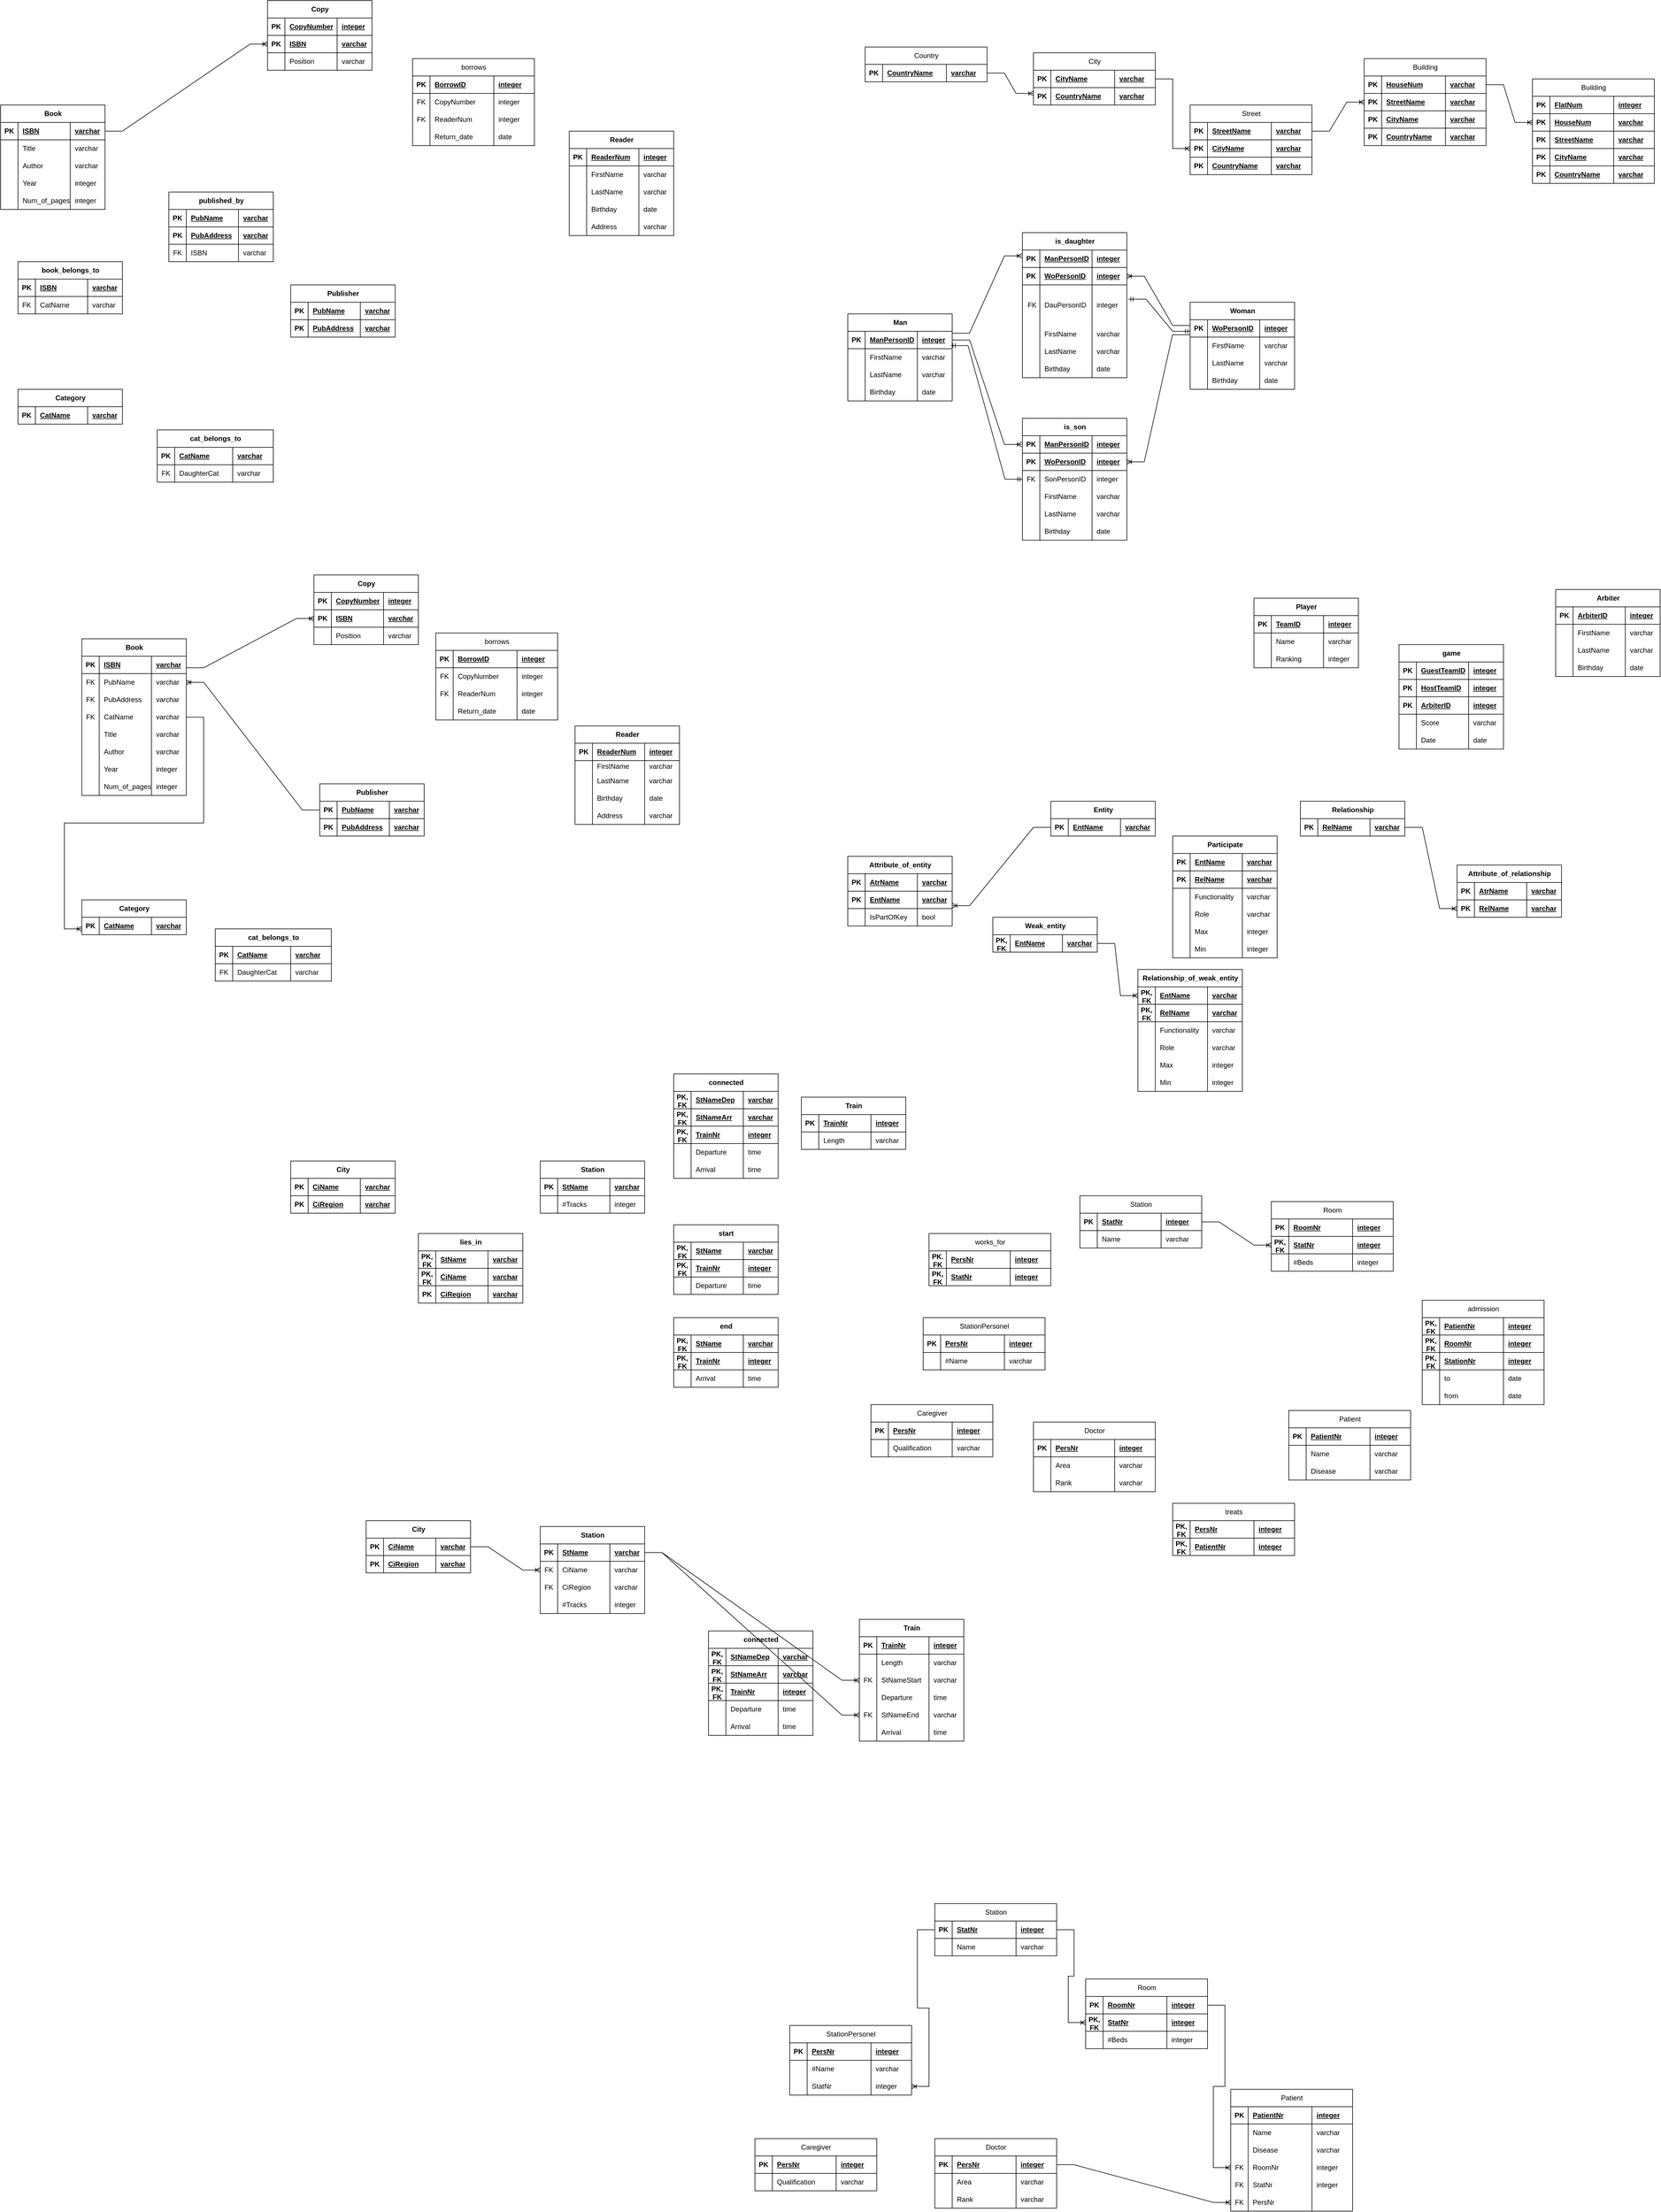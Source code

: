 <mxfile version="24.7.16">
  <diagram name="Страница — 1" id="eJcI5CRjWzXSeH5WNzxJ">
    <mxGraphModel dx="1179" dy="667" grid="1" gridSize="10" guides="1" tooltips="1" connect="1" arrows="1" fold="1" page="1" pageScale="1" pageWidth="3300" pageHeight="4681" math="0" shadow="0">
      <root>
        <mxCell id="0" />
        <mxCell id="1" parent="0" />
        <mxCell id="MOd_WlB2_OuWWx3ymTl8-5" value="Book" style="shape=table;startSize=30;container=1;collapsible=1;childLayout=tableLayout;fixedRows=1;rowLines=0;fontStyle=1;align=center;resizeLast=1;html=1;" parent="1" vertex="1">
          <mxGeometry x="40" y="200" width="180" height="180" as="geometry" />
        </mxCell>
        <mxCell id="MOd_WlB2_OuWWx3ymTl8-6" value="" style="shape=tableRow;horizontal=0;startSize=0;swimlaneHead=0;swimlaneBody=0;fillColor=none;collapsible=0;dropTarget=0;points=[[0,0.5],[1,0.5]];portConstraint=eastwest;top=0;left=0;right=0;bottom=1;" parent="MOd_WlB2_OuWWx3ymTl8-5" vertex="1">
          <mxGeometry y="30" width="180" height="30" as="geometry" />
        </mxCell>
        <mxCell id="MOd_WlB2_OuWWx3ymTl8-7" value="PK" style="shape=partialRectangle;connectable=0;fillColor=none;top=0;left=0;bottom=0;right=0;fontStyle=1;overflow=hidden;whiteSpace=wrap;html=1;" parent="MOd_WlB2_OuWWx3ymTl8-6" vertex="1">
          <mxGeometry width="30" height="30" as="geometry">
            <mxRectangle width="30" height="30" as="alternateBounds" />
          </mxGeometry>
        </mxCell>
        <mxCell id="MOd_WlB2_OuWWx3ymTl8-8" value="ISBN" style="shape=partialRectangle;connectable=0;fillColor=none;top=0;left=0;bottom=0;right=0;align=left;spacingLeft=6;fontStyle=5;overflow=hidden;whiteSpace=wrap;html=1;" parent="MOd_WlB2_OuWWx3ymTl8-6" vertex="1">
          <mxGeometry x="30" width="90" height="30" as="geometry">
            <mxRectangle width="90" height="30" as="alternateBounds" />
          </mxGeometry>
        </mxCell>
        <mxCell id="MOd_WlB2_OuWWx3ymTl8-19" value="varchar" style="shape=partialRectangle;connectable=0;fillColor=none;top=0;left=0;bottom=0;right=0;align=left;spacingLeft=6;fontStyle=5;overflow=hidden;whiteSpace=wrap;html=1;" parent="MOd_WlB2_OuWWx3ymTl8-6" vertex="1">
          <mxGeometry x="120" width="60" height="30" as="geometry">
            <mxRectangle width="60" height="30" as="alternateBounds" />
          </mxGeometry>
        </mxCell>
        <mxCell id="MOd_WlB2_OuWWx3ymTl8-9" value="" style="shape=tableRow;horizontal=0;startSize=0;swimlaneHead=0;swimlaneBody=0;fillColor=none;collapsible=0;dropTarget=0;points=[[0,0.5],[1,0.5]];portConstraint=eastwest;top=0;left=0;right=0;bottom=0;" parent="MOd_WlB2_OuWWx3ymTl8-5" vertex="1">
          <mxGeometry y="60" width="180" height="30" as="geometry" />
        </mxCell>
        <mxCell id="MOd_WlB2_OuWWx3ymTl8-10" value="" style="shape=partialRectangle;connectable=0;fillColor=none;top=0;left=0;bottom=0;right=0;editable=1;overflow=hidden;whiteSpace=wrap;html=1;" parent="MOd_WlB2_OuWWx3ymTl8-9" vertex="1">
          <mxGeometry width="30" height="30" as="geometry">
            <mxRectangle width="30" height="30" as="alternateBounds" />
          </mxGeometry>
        </mxCell>
        <mxCell id="MOd_WlB2_OuWWx3ymTl8-11" value="Title" style="shape=partialRectangle;connectable=0;fillColor=none;top=0;left=0;bottom=0;right=0;align=left;spacingLeft=6;overflow=hidden;whiteSpace=wrap;html=1;" parent="MOd_WlB2_OuWWx3ymTl8-9" vertex="1">
          <mxGeometry x="30" width="90" height="30" as="geometry">
            <mxRectangle width="90" height="30" as="alternateBounds" />
          </mxGeometry>
        </mxCell>
        <mxCell id="MOd_WlB2_OuWWx3ymTl8-20" value="&lt;div&gt;varchar&lt;/div&gt;" style="shape=partialRectangle;connectable=0;fillColor=none;top=0;left=0;bottom=0;right=0;align=left;spacingLeft=6;overflow=hidden;whiteSpace=wrap;html=1;" parent="MOd_WlB2_OuWWx3ymTl8-9" vertex="1">
          <mxGeometry x="120" width="60" height="30" as="geometry">
            <mxRectangle width="60" height="30" as="alternateBounds" />
          </mxGeometry>
        </mxCell>
        <mxCell id="MOd_WlB2_OuWWx3ymTl8-12" value="" style="shape=tableRow;horizontal=0;startSize=0;swimlaneHead=0;swimlaneBody=0;fillColor=none;collapsible=0;dropTarget=0;points=[[0,0.5],[1,0.5]];portConstraint=eastwest;top=0;left=0;right=0;bottom=0;" parent="MOd_WlB2_OuWWx3ymTl8-5" vertex="1">
          <mxGeometry y="90" width="180" height="30" as="geometry" />
        </mxCell>
        <mxCell id="MOd_WlB2_OuWWx3ymTl8-13" value="" style="shape=partialRectangle;connectable=0;fillColor=none;top=0;left=0;bottom=0;right=0;editable=1;overflow=hidden;whiteSpace=wrap;html=1;" parent="MOd_WlB2_OuWWx3ymTl8-12" vertex="1">
          <mxGeometry width="30" height="30" as="geometry">
            <mxRectangle width="30" height="30" as="alternateBounds" />
          </mxGeometry>
        </mxCell>
        <mxCell id="MOd_WlB2_OuWWx3ymTl8-14" value="Author" style="shape=partialRectangle;connectable=0;fillColor=none;top=0;left=0;bottom=0;right=0;align=left;spacingLeft=6;overflow=hidden;whiteSpace=wrap;html=1;" parent="MOd_WlB2_OuWWx3ymTl8-12" vertex="1">
          <mxGeometry x="30" width="90" height="30" as="geometry">
            <mxRectangle width="90" height="30" as="alternateBounds" />
          </mxGeometry>
        </mxCell>
        <mxCell id="MOd_WlB2_OuWWx3ymTl8-21" value="varchar" style="shape=partialRectangle;connectable=0;fillColor=none;top=0;left=0;bottom=0;right=0;align=left;spacingLeft=6;overflow=hidden;whiteSpace=wrap;html=1;" parent="MOd_WlB2_OuWWx3ymTl8-12" vertex="1">
          <mxGeometry x="120" width="60" height="30" as="geometry">
            <mxRectangle width="60" height="30" as="alternateBounds" />
          </mxGeometry>
        </mxCell>
        <mxCell id="MOd_WlB2_OuWWx3ymTl8-15" value="" style="shape=tableRow;horizontal=0;startSize=0;swimlaneHead=0;swimlaneBody=0;fillColor=none;collapsible=0;dropTarget=0;points=[[0,0.5],[1,0.5]];portConstraint=eastwest;top=0;left=0;right=0;bottom=0;" parent="MOd_WlB2_OuWWx3ymTl8-5" vertex="1">
          <mxGeometry y="120" width="180" height="30" as="geometry" />
        </mxCell>
        <mxCell id="MOd_WlB2_OuWWx3ymTl8-16" value="" style="shape=partialRectangle;connectable=0;fillColor=none;top=0;left=0;bottom=0;right=0;editable=1;overflow=hidden;whiteSpace=wrap;html=1;" parent="MOd_WlB2_OuWWx3ymTl8-15" vertex="1">
          <mxGeometry width="30" height="30" as="geometry">
            <mxRectangle width="30" height="30" as="alternateBounds" />
          </mxGeometry>
        </mxCell>
        <mxCell id="MOd_WlB2_OuWWx3ymTl8-17" value="Year" style="shape=partialRectangle;connectable=0;fillColor=none;top=0;left=0;bottom=0;right=0;align=left;spacingLeft=6;overflow=hidden;whiteSpace=wrap;html=1;" parent="MOd_WlB2_OuWWx3ymTl8-15" vertex="1">
          <mxGeometry x="30" width="90" height="30" as="geometry">
            <mxRectangle width="90" height="30" as="alternateBounds" />
          </mxGeometry>
        </mxCell>
        <mxCell id="MOd_WlB2_OuWWx3ymTl8-22" value="integer" style="shape=partialRectangle;connectable=0;fillColor=none;top=0;left=0;bottom=0;right=0;align=left;spacingLeft=6;overflow=hidden;whiteSpace=wrap;html=1;" parent="MOd_WlB2_OuWWx3ymTl8-15" vertex="1">
          <mxGeometry x="120" width="60" height="30" as="geometry">
            <mxRectangle width="60" height="30" as="alternateBounds" />
          </mxGeometry>
        </mxCell>
        <mxCell id="MOd_WlB2_OuWWx3ymTl8-27" style="shape=tableRow;horizontal=0;startSize=0;swimlaneHead=0;swimlaneBody=0;fillColor=none;collapsible=0;dropTarget=0;points=[[0,0.5],[1,0.5]];portConstraint=eastwest;top=0;left=0;right=0;bottom=0;" parent="MOd_WlB2_OuWWx3ymTl8-5" vertex="1">
          <mxGeometry y="150" width="180" height="30" as="geometry" />
        </mxCell>
        <mxCell id="MOd_WlB2_OuWWx3ymTl8-28" style="shape=partialRectangle;connectable=0;fillColor=none;top=0;left=0;bottom=0;right=0;editable=1;overflow=hidden;whiteSpace=wrap;html=1;" parent="MOd_WlB2_OuWWx3ymTl8-27" vertex="1">
          <mxGeometry width="30" height="30" as="geometry">
            <mxRectangle width="30" height="30" as="alternateBounds" />
          </mxGeometry>
        </mxCell>
        <mxCell id="MOd_WlB2_OuWWx3ymTl8-29" value="Num_of_pages" style="shape=partialRectangle;connectable=0;fillColor=none;top=0;left=0;bottom=0;right=0;align=left;spacingLeft=6;overflow=hidden;whiteSpace=wrap;html=1;" parent="MOd_WlB2_OuWWx3ymTl8-27" vertex="1">
          <mxGeometry x="30" width="90" height="30" as="geometry">
            <mxRectangle width="90" height="30" as="alternateBounds" />
          </mxGeometry>
        </mxCell>
        <mxCell id="MOd_WlB2_OuWWx3ymTl8-30" value="integer" style="shape=partialRectangle;connectable=0;fillColor=none;top=0;left=0;bottom=0;right=0;align=left;spacingLeft=6;overflow=hidden;whiteSpace=wrap;html=1;" parent="MOd_WlB2_OuWWx3ymTl8-27" vertex="1">
          <mxGeometry x="120" width="60" height="30" as="geometry">
            <mxRectangle width="60" height="30" as="alternateBounds" />
          </mxGeometry>
        </mxCell>
        <mxCell id="MOd_WlB2_OuWWx3ymTl8-33" value="&lt;b&gt;Copy&lt;/b&gt;" style="shape=table;startSize=30;container=1;collapsible=1;childLayout=tableLayout;fixedRows=1;rowLines=0;fontStyle=0;align=center;resizeLast=1;html=1;" parent="1" vertex="1">
          <mxGeometry x="500" y="20" width="180" height="120" as="geometry" />
        </mxCell>
        <mxCell id="MOd_WlB2_OuWWx3ymTl8-34" value="" style="shape=tableRow;horizontal=0;startSize=0;swimlaneHead=0;swimlaneBody=0;fillColor=none;collapsible=0;dropTarget=0;points=[[0,0.5],[1,0.5]];portConstraint=eastwest;top=0;left=0;right=0;bottom=1;" parent="MOd_WlB2_OuWWx3ymTl8-33" vertex="1">
          <mxGeometry y="30" width="180" height="30" as="geometry" />
        </mxCell>
        <mxCell id="MOd_WlB2_OuWWx3ymTl8-35" value="PK" style="shape=partialRectangle;connectable=0;fillColor=none;top=0;left=0;bottom=0;right=0;fontStyle=1;overflow=hidden;whiteSpace=wrap;html=1;" parent="MOd_WlB2_OuWWx3ymTl8-34" vertex="1">
          <mxGeometry width="30" height="30" as="geometry">
            <mxRectangle width="30" height="30" as="alternateBounds" />
          </mxGeometry>
        </mxCell>
        <mxCell id="MOd_WlB2_OuWWx3ymTl8-36" value="CopyNumber" style="shape=partialRectangle;connectable=0;fillColor=none;top=0;left=0;bottom=0;right=0;align=left;spacingLeft=6;fontStyle=5;overflow=hidden;whiteSpace=wrap;html=1;" parent="MOd_WlB2_OuWWx3ymTl8-34" vertex="1">
          <mxGeometry x="30" width="90" height="30" as="geometry">
            <mxRectangle width="90" height="30" as="alternateBounds" />
          </mxGeometry>
        </mxCell>
        <mxCell id="MOd_WlB2_OuWWx3ymTl8-37" value="integer" style="shape=partialRectangle;connectable=0;fillColor=none;top=0;left=0;bottom=0;right=0;align=left;spacingLeft=6;fontStyle=5;overflow=hidden;whiteSpace=wrap;html=1;" parent="MOd_WlB2_OuWWx3ymTl8-34" vertex="1">
          <mxGeometry x="120" width="60" height="30" as="geometry">
            <mxRectangle width="60" height="30" as="alternateBounds" />
          </mxGeometry>
        </mxCell>
        <mxCell id="yAn_MvICBuHq3lF9A59_-174" style="shape=tableRow;horizontal=0;startSize=0;swimlaneHead=0;swimlaneBody=0;fillColor=none;collapsible=0;dropTarget=0;points=[[0,0.5],[1,0.5]];portConstraint=eastwest;top=0;left=0;right=0;bottom=1;" parent="MOd_WlB2_OuWWx3ymTl8-33" vertex="1">
          <mxGeometry y="60" width="180" height="30" as="geometry" />
        </mxCell>
        <mxCell id="yAn_MvICBuHq3lF9A59_-175" value="PK" style="shape=partialRectangle;connectable=0;fillColor=none;top=0;left=0;bottom=0;right=0;fontStyle=1;overflow=hidden;whiteSpace=wrap;html=1;" parent="yAn_MvICBuHq3lF9A59_-174" vertex="1">
          <mxGeometry width="30" height="30" as="geometry">
            <mxRectangle width="30" height="30" as="alternateBounds" />
          </mxGeometry>
        </mxCell>
        <mxCell id="yAn_MvICBuHq3lF9A59_-176" value="ISBN" style="shape=partialRectangle;connectable=0;fillColor=none;top=0;left=0;bottom=0;right=0;align=left;spacingLeft=6;fontStyle=5;overflow=hidden;whiteSpace=wrap;html=1;" parent="yAn_MvICBuHq3lF9A59_-174" vertex="1">
          <mxGeometry x="30" width="90" height="30" as="geometry">
            <mxRectangle width="90" height="30" as="alternateBounds" />
          </mxGeometry>
        </mxCell>
        <mxCell id="yAn_MvICBuHq3lF9A59_-177" value="varchar" style="shape=partialRectangle;connectable=0;fillColor=none;top=0;left=0;bottom=0;right=0;align=left;spacingLeft=6;fontStyle=5;overflow=hidden;whiteSpace=wrap;html=1;" parent="yAn_MvICBuHq3lF9A59_-174" vertex="1">
          <mxGeometry x="120" width="60" height="30" as="geometry">
            <mxRectangle width="60" height="30" as="alternateBounds" />
          </mxGeometry>
        </mxCell>
        <mxCell id="MOd_WlB2_OuWWx3ymTl8-42" value="" style="shape=tableRow;horizontal=0;startSize=0;swimlaneHead=0;swimlaneBody=0;fillColor=none;collapsible=0;dropTarget=0;points=[[0,0.5],[1,0.5]];portConstraint=eastwest;top=0;left=0;right=0;bottom=0;" parent="MOd_WlB2_OuWWx3ymTl8-33" vertex="1">
          <mxGeometry y="90" width="180" height="30" as="geometry" />
        </mxCell>
        <mxCell id="MOd_WlB2_OuWWx3ymTl8-43" value="" style="shape=partialRectangle;connectable=0;fillColor=none;top=0;left=0;bottom=0;right=0;editable=1;overflow=hidden;whiteSpace=wrap;html=1;" parent="MOd_WlB2_OuWWx3ymTl8-42" vertex="1">
          <mxGeometry width="30" height="30" as="geometry">
            <mxRectangle width="30" height="30" as="alternateBounds" />
          </mxGeometry>
        </mxCell>
        <mxCell id="MOd_WlB2_OuWWx3ymTl8-44" value="Position" style="shape=partialRectangle;connectable=0;fillColor=none;top=0;left=0;bottom=0;right=0;align=left;spacingLeft=6;overflow=hidden;whiteSpace=wrap;html=1;" parent="MOd_WlB2_OuWWx3ymTl8-42" vertex="1">
          <mxGeometry x="30" width="90" height="30" as="geometry">
            <mxRectangle width="90" height="30" as="alternateBounds" />
          </mxGeometry>
        </mxCell>
        <mxCell id="MOd_WlB2_OuWWx3ymTl8-45" value="varchar" style="shape=partialRectangle;connectable=0;fillColor=none;top=0;left=0;bottom=0;right=0;align=left;spacingLeft=6;overflow=hidden;whiteSpace=wrap;html=1;" parent="MOd_WlB2_OuWWx3ymTl8-42" vertex="1">
          <mxGeometry x="120" width="60" height="30" as="geometry">
            <mxRectangle width="60" height="30" as="alternateBounds" />
          </mxGeometry>
        </mxCell>
        <mxCell id="yAn_MvICBuHq3lF9A59_-1" value="&lt;b&gt;Category&lt;/b&gt;" style="shape=table;startSize=30;container=1;collapsible=1;childLayout=tableLayout;fixedRows=1;rowLines=0;fontStyle=0;align=center;resizeLast=1;html=1;" parent="1" vertex="1">
          <mxGeometry x="70" y="690" width="180" height="60" as="geometry" />
        </mxCell>
        <mxCell id="yAn_MvICBuHq3lF9A59_-2" value="" style="shape=tableRow;horizontal=0;startSize=0;swimlaneHead=0;swimlaneBody=0;fillColor=none;collapsible=0;dropTarget=0;points=[[0,0.5],[1,0.5]];portConstraint=eastwest;top=0;left=0;right=0;bottom=1;" parent="yAn_MvICBuHq3lF9A59_-1" vertex="1">
          <mxGeometry y="30" width="180" height="30" as="geometry" />
        </mxCell>
        <mxCell id="yAn_MvICBuHq3lF9A59_-3" value="PK" style="shape=partialRectangle;connectable=0;fillColor=none;top=0;left=0;bottom=0;right=0;fontStyle=1;overflow=hidden;whiteSpace=wrap;html=1;" parent="yAn_MvICBuHq3lF9A59_-2" vertex="1">
          <mxGeometry width="30" height="30" as="geometry">
            <mxRectangle width="30" height="30" as="alternateBounds" />
          </mxGeometry>
        </mxCell>
        <mxCell id="yAn_MvICBuHq3lF9A59_-4" value="CatName" style="shape=partialRectangle;connectable=0;fillColor=none;top=0;left=0;bottom=0;right=0;align=left;spacingLeft=6;fontStyle=5;overflow=hidden;whiteSpace=wrap;html=1;" parent="yAn_MvICBuHq3lF9A59_-2" vertex="1">
          <mxGeometry x="30" width="90" height="30" as="geometry">
            <mxRectangle width="90" height="30" as="alternateBounds" />
          </mxGeometry>
        </mxCell>
        <mxCell id="yAn_MvICBuHq3lF9A59_-5" value="varchar" style="shape=partialRectangle;connectable=0;fillColor=none;top=0;left=0;bottom=0;right=0;align=left;spacingLeft=6;fontStyle=5;overflow=hidden;whiteSpace=wrap;html=1;" parent="yAn_MvICBuHq3lF9A59_-2" vertex="1">
          <mxGeometry x="120" width="60" height="30" as="geometry">
            <mxRectangle width="60" height="30" as="alternateBounds" />
          </mxGeometry>
        </mxCell>
        <mxCell id="yAn_MvICBuHq3lF9A59_-14" value="&lt;b&gt;Publisher&lt;/b&gt;" style="shape=table;startSize=30;container=1;collapsible=1;childLayout=tableLayout;fixedRows=1;rowLines=0;fontStyle=0;align=center;resizeLast=1;html=1;" parent="1" vertex="1">
          <mxGeometry x="540" y="510" width="180" height="90" as="geometry" />
        </mxCell>
        <mxCell id="yAn_MvICBuHq3lF9A59_-15" value="" style="shape=tableRow;horizontal=0;startSize=0;swimlaneHead=0;swimlaneBody=0;fillColor=none;collapsible=0;dropTarget=0;points=[[0,0.5],[1,0.5]];portConstraint=eastwest;top=0;left=0;right=0;bottom=1;" parent="yAn_MvICBuHq3lF9A59_-14" vertex="1">
          <mxGeometry y="30" width="180" height="30" as="geometry" />
        </mxCell>
        <mxCell id="yAn_MvICBuHq3lF9A59_-16" value="PK" style="shape=partialRectangle;connectable=0;fillColor=none;top=0;left=0;bottom=0;right=0;fontStyle=1;overflow=hidden;whiteSpace=wrap;html=1;" parent="yAn_MvICBuHq3lF9A59_-15" vertex="1">
          <mxGeometry width="30" height="30" as="geometry">
            <mxRectangle width="30" height="30" as="alternateBounds" />
          </mxGeometry>
        </mxCell>
        <mxCell id="yAn_MvICBuHq3lF9A59_-17" value="PubName" style="shape=partialRectangle;connectable=0;fillColor=none;top=0;left=0;bottom=0;right=0;align=left;spacingLeft=6;fontStyle=5;overflow=hidden;whiteSpace=wrap;html=1;" parent="yAn_MvICBuHq3lF9A59_-15" vertex="1">
          <mxGeometry x="30" width="90" height="30" as="geometry">
            <mxRectangle width="90" height="30" as="alternateBounds" />
          </mxGeometry>
        </mxCell>
        <mxCell id="yAn_MvICBuHq3lF9A59_-18" value="&lt;span style=&quot;&quot;&gt;&lt;b&gt;varchar&lt;/b&gt;&lt;/span&gt;" style="shape=partialRectangle;connectable=0;fillColor=none;top=0;left=0;bottom=0;right=0;align=left;spacingLeft=6;fontStyle=4;overflow=hidden;whiteSpace=wrap;html=1;" parent="yAn_MvICBuHq3lF9A59_-15" vertex="1">
          <mxGeometry x="120" width="60" height="30" as="geometry">
            <mxRectangle width="60" height="30" as="alternateBounds" />
          </mxGeometry>
        </mxCell>
        <mxCell id="yAn_MvICBuHq3lF9A59_-19" style="shape=tableRow;horizontal=0;startSize=0;swimlaneHead=0;swimlaneBody=0;fillColor=none;collapsible=0;dropTarget=0;points=[[0,0.5],[1,0.5]];portConstraint=eastwest;top=0;left=0;right=0;bottom=1;" parent="yAn_MvICBuHq3lF9A59_-14" vertex="1">
          <mxGeometry y="60" width="180" height="30" as="geometry" />
        </mxCell>
        <mxCell id="yAn_MvICBuHq3lF9A59_-20" value="PK" style="shape=partialRectangle;connectable=0;fillColor=none;top=0;left=0;bottom=0;right=0;fontStyle=1;overflow=hidden;whiteSpace=wrap;html=1;" parent="yAn_MvICBuHq3lF9A59_-19" vertex="1">
          <mxGeometry width="30" height="30" as="geometry">
            <mxRectangle width="30" height="30" as="alternateBounds" />
          </mxGeometry>
        </mxCell>
        <mxCell id="yAn_MvICBuHq3lF9A59_-21" value="PubAddress" style="shape=partialRectangle;connectable=0;fillColor=none;top=0;left=0;bottom=0;right=0;align=left;spacingLeft=6;fontStyle=5;overflow=hidden;whiteSpace=wrap;html=1;" parent="yAn_MvICBuHq3lF9A59_-19" vertex="1">
          <mxGeometry x="30" width="90" height="30" as="geometry">
            <mxRectangle width="90" height="30" as="alternateBounds" />
          </mxGeometry>
        </mxCell>
        <mxCell id="yAn_MvICBuHq3lF9A59_-22" value="varchar" style="shape=partialRectangle;connectable=0;fillColor=none;top=0;left=0;bottom=0;right=0;align=left;spacingLeft=6;fontStyle=5;overflow=hidden;whiteSpace=wrap;html=1;" parent="yAn_MvICBuHq3lF9A59_-19" vertex="1">
          <mxGeometry x="120" width="60" height="30" as="geometry">
            <mxRectangle width="60" height="30" as="alternateBounds" />
          </mxGeometry>
        </mxCell>
        <mxCell id="yAn_MvICBuHq3lF9A59_-23" value="" style="shape=partialRectangle;connectable=0;fillColor=none;top=0;left=0;bottom=0;right=0;fontStyle=1;overflow=hidden;whiteSpace=wrap;html=1;" parent="1" vertex="1">
          <mxGeometry x="500" y="320" width="30" height="30" as="geometry">
            <mxRectangle width="30" height="30" as="alternateBounds" />
          </mxGeometry>
        </mxCell>
        <mxCell id="yAn_MvICBuHq3lF9A59_-44" value="Reader" style="shape=table;startSize=30;container=1;collapsible=1;childLayout=tableLayout;fixedRows=1;rowLines=0;fontStyle=1;align=center;resizeLast=1;html=1;" parent="1" vertex="1">
          <mxGeometry x="1020" y="245" width="180" height="180" as="geometry" />
        </mxCell>
        <mxCell id="yAn_MvICBuHq3lF9A59_-45" value="" style="shape=tableRow;horizontal=0;startSize=0;swimlaneHead=0;swimlaneBody=0;fillColor=none;collapsible=0;dropTarget=0;points=[[0,0.5],[1,0.5]];portConstraint=eastwest;top=0;left=0;right=0;bottom=1;" parent="yAn_MvICBuHq3lF9A59_-44" vertex="1">
          <mxGeometry y="30" width="180" height="30" as="geometry" />
        </mxCell>
        <mxCell id="yAn_MvICBuHq3lF9A59_-46" value="PK" style="shape=partialRectangle;connectable=0;fillColor=none;top=0;left=0;bottom=0;right=0;fontStyle=1;overflow=hidden;whiteSpace=wrap;html=1;" parent="yAn_MvICBuHq3lF9A59_-45" vertex="1">
          <mxGeometry width="30" height="30" as="geometry">
            <mxRectangle width="30" height="30" as="alternateBounds" />
          </mxGeometry>
        </mxCell>
        <mxCell id="yAn_MvICBuHq3lF9A59_-47" value="ReaderNum" style="shape=partialRectangle;connectable=0;fillColor=none;top=0;left=0;bottom=0;right=0;align=left;spacingLeft=6;fontStyle=5;overflow=hidden;whiteSpace=wrap;html=1;" parent="yAn_MvICBuHq3lF9A59_-45" vertex="1">
          <mxGeometry x="30" width="90" height="30" as="geometry">
            <mxRectangle width="90" height="30" as="alternateBounds" />
          </mxGeometry>
        </mxCell>
        <mxCell id="yAn_MvICBuHq3lF9A59_-48" value="integer" style="shape=partialRectangle;connectable=0;fillColor=none;top=0;left=0;bottom=0;right=0;align=left;spacingLeft=6;fontStyle=5;overflow=hidden;whiteSpace=wrap;html=1;" parent="yAn_MvICBuHq3lF9A59_-45" vertex="1">
          <mxGeometry x="120" width="60" height="30" as="geometry">
            <mxRectangle width="60" height="30" as="alternateBounds" />
          </mxGeometry>
        </mxCell>
        <mxCell id="yAn_MvICBuHq3lF9A59_-49" value="" style="shape=tableRow;horizontal=0;startSize=0;swimlaneHead=0;swimlaneBody=0;fillColor=none;collapsible=0;dropTarget=0;points=[[0,0.5],[1,0.5]];portConstraint=eastwest;top=0;left=0;right=0;bottom=0;" parent="yAn_MvICBuHq3lF9A59_-44" vertex="1">
          <mxGeometry y="60" width="180" height="30" as="geometry" />
        </mxCell>
        <mxCell id="yAn_MvICBuHq3lF9A59_-50" value="" style="shape=partialRectangle;connectable=0;fillColor=none;top=0;left=0;bottom=0;right=0;editable=1;overflow=hidden;whiteSpace=wrap;html=1;" parent="yAn_MvICBuHq3lF9A59_-49" vertex="1">
          <mxGeometry width="30" height="30" as="geometry">
            <mxRectangle width="30" height="30" as="alternateBounds" />
          </mxGeometry>
        </mxCell>
        <mxCell id="yAn_MvICBuHq3lF9A59_-51" value="FirstName" style="shape=partialRectangle;connectable=0;fillColor=none;top=0;left=0;bottom=0;right=0;align=left;spacingLeft=6;overflow=hidden;whiteSpace=wrap;html=1;" parent="yAn_MvICBuHq3lF9A59_-49" vertex="1">
          <mxGeometry x="30" width="90" height="30" as="geometry">
            <mxRectangle width="90" height="30" as="alternateBounds" />
          </mxGeometry>
        </mxCell>
        <mxCell id="yAn_MvICBuHq3lF9A59_-52" value="&lt;div&gt;varchar&lt;/div&gt;" style="shape=partialRectangle;connectable=0;fillColor=none;top=0;left=0;bottom=0;right=0;align=left;spacingLeft=6;overflow=hidden;whiteSpace=wrap;html=1;" parent="yAn_MvICBuHq3lF9A59_-49" vertex="1">
          <mxGeometry x="120" width="60" height="30" as="geometry">
            <mxRectangle width="60" height="30" as="alternateBounds" />
          </mxGeometry>
        </mxCell>
        <mxCell id="yAn_MvICBuHq3lF9A59_-53" value="" style="shape=tableRow;horizontal=0;startSize=0;swimlaneHead=0;swimlaneBody=0;fillColor=none;collapsible=0;dropTarget=0;points=[[0,0.5],[1,0.5]];portConstraint=eastwest;top=0;left=0;right=0;bottom=0;" parent="yAn_MvICBuHq3lF9A59_-44" vertex="1">
          <mxGeometry y="90" width="180" height="30" as="geometry" />
        </mxCell>
        <mxCell id="yAn_MvICBuHq3lF9A59_-54" value="" style="shape=partialRectangle;connectable=0;fillColor=none;top=0;left=0;bottom=0;right=0;editable=1;overflow=hidden;whiteSpace=wrap;html=1;" parent="yAn_MvICBuHq3lF9A59_-53" vertex="1">
          <mxGeometry width="30" height="30" as="geometry">
            <mxRectangle width="30" height="30" as="alternateBounds" />
          </mxGeometry>
        </mxCell>
        <mxCell id="yAn_MvICBuHq3lF9A59_-55" value="LastName" style="shape=partialRectangle;connectable=0;fillColor=none;top=0;left=0;bottom=0;right=0;align=left;spacingLeft=6;overflow=hidden;whiteSpace=wrap;html=1;" parent="yAn_MvICBuHq3lF9A59_-53" vertex="1">
          <mxGeometry x="30" width="90" height="30" as="geometry">
            <mxRectangle width="90" height="30" as="alternateBounds" />
          </mxGeometry>
        </mxCell>
        <mxCell id="yAn_MvICBuHq3lF9A59_-56" value="varchar" style="shape=partialRectangle;connectable=0;fillColor=none;top=0;left=0;bottom=0;right=0;align=left;spacingLeft=6;overflow=hidden;whiteSpace=wrap;html=1;" parent="yAn_MvICBuHq3lF9A59_-53" vertex="1">
          <mxGeometry x="120" width="60" height="30" as="geometry">
            <mxRectangle width="60" height="30" as="alternateBounds" />
          </mxGeometry>
        </mxCell>
        <mxCell id="yAn_MvICBuHq3lF9A59_-57" value="" style="shape=tableRow;horizontal=0;startSize=0;swimlaneHead=0;swimlaneBody=0;fillColor=none;collapsible=0;dropTarget=0;points=[[0,0.5],[1,0.5]];portConstraint=eastwest;top=0;left=0;right=0;bottom=0;" parent="yAn_MvICBuHq3lF9A59_-44" vertex="1">
          <mxGeometry y="120" width="180" height="30" as="geometry" />
        </mxCell>
        <mxCell id="yAn_MvICBuHq3lF9A59_-58" value="" style="shape=partialRectangle;connectable=0;fillColor=none;top=0;left=0;bottom=0;right=0;editable=1;overflow=hidden;whiteSpace=wrap;html=1;" parent="yAn_MvICBuHq3lF9A59_-57" vertex="1">
          <mxGeometry width="30" height="30" as="geometry">
            <mxRectangle width="30" height="30" as="alternateBounds" />
          </mxGeometry>
        </mxCell>
        <mxCell id="yAn_MvICBuHq3lF9A59_-59" value="Birthday" style="shape=partialRectangle;connectable=0;fillColor=none;top=0;left=0;bottom=0;right=0;align=left;spacingLeft=6;overflow=hidden;whiteSpace=wrap;html=1;" parent="yAn_MvICBuHq3lF9A59_-57" vertex="1">
          <mxGeometry x="30" width="90" height="30" as="geometry">
            <mxRectangle width="90" height="30" as="alternateBounds" />
          </mxGeometry>
        </mxCell>
        <mxCell id="yAn_MvICBuHq3lF9A59_-60" value="date" style="shape=partialRectangle;connectable=0;fillColor=none;top=0;left=0;bottom=0;right=0;align=left;spacingLeft=6;overflow=hidden;whiteSpace=wrap;html=1;" parent="yAn_MvICBuHq3lF9A59_-57" vertex="1">
          <mxGeometry x="120" width="60" height="30" as="geometry">
            <mxRectangle width="60" height="30" as="alternateBounds" />
          </mxGeometry>
        </mxCell>
        <mxCell id="yAn_MvICBuHq3lF9A59_-61" style="shape=tableRow;horizontal=0;startSize=0;swimlaneHead=0;swimlaneBody=0;fillColor=none;collapsible=0;dropTarget=0;points=[[0,0.5],[1,0.5]];portConstraint=eastwest;top=0;left=0;right=0;bottom=0;" parent="yAn_MvICBuHq3lF9A59_-44" vertex="1">
          <mxGeometry y="150" width="180" height="30" as="geometry" />
        </mxCell>
        <mxCell id="yAn_MvICBuHq3lF9A59_-62" style="shape=partialRectangle;connectable=0;fillColor=none;top=0;left=0;bottom=0;right=0;editable=1;overflow=hidden;whiteSpace=wrap;html=1;" parent="yAn_MvICBuHq3lF9A59_-61" vertex="1">
          <mxGeometry width="30" height="30" as="geometry">
            <mxRectangle width="30" height="30" as="alternateBounds" />
          </mxGeometry>
        </mxCell>
        <mxCell id="yAn_MvICBuHq3lF9A59_-63" value="Address" style="shape=partialRectangle;connectable=0;fillColor=none;top=0;left=0;bottom=0;right=0;align=left;spacingLeft=6;overflow=hidden;whiteSpace=wrap;html=1;" parent="yAn_MvICBuHq3lF9A59_-61" vertex="1">
          <mxGeometry x="30" width="90" height="30" as="geometry">
            <mxRectangle width="90" height="30" as="alternateBounds" />
          </mxGeometry>
        </mxCell>
        <mxCell id="yAn_MvICBuHq3lF9A59_-64" value="varchar" style="shape=partialRectangle;connectable=0;fillColor=none;top=0;left=0;bottom=0;right=0;align=left;spacingLeft=6;overflow=hidden;whiteSpace=wrap;html=1;" parent="yAn_MvICBuHq3lF9A59_-61" vertex="1">
          <mxGeometry x="120" width="60" height="30" as="geometry">
            <mxRectangle width="60" height="30" as="alternateBounds" />
          </mxGeometry>
        </mxCell>
        <mxCell id="yAn_MvICBuHq3lF9A59_-127" value="book_belongs_to" style="shape=table;startSize=30;container=1;collapsible=1;childLayout=tableLayout;fixedRows=1;rowLines=0;fontStyle=1;align=center;resizeLast=1;html=1;" parent="1" vertex="1">
          <mxGeometry x="70" y="470" width="180" height="90" as="geometry" />
        </mxCell>
        <mxCell id="yAn_MvICBuHq3lF9A59_-128" value="" style="shape=tableRow;horizontal=0;startSize=0;swimlaneHead=0;swimlaneBody=0;fillColor=none;collapsible=0;dropTarget=0;points=[[0,0.5],[1,0.5]];portConstraint=eastwest;top=0;left=0;right=0;bottom=1;" parent="yAn_MvICBuHq3lF9A59_-127" vertex="1">
          <mxGeometry y="30" width="180" height="30" as="geometry" />
        </mxCell>
        <mxCell id="yAn_MvICBuHq3lF9A59_-129" value="PK" style="shape=partialRectangle;connectable=0;fillColor=none;top=0;left=0;bottom=0;right=0;fontStyle=1;overflow=hidden;whiteSpace=wrap;html=1;" parent="yAn_MvICBuHq3lF9A59_-128" vertex="1">
          <mxGeometry width="30" height="30" as="geometry">
            <mxRectangle width="30" height="30" as="alternateBounds" />
          </mxGeometry>
        </mxCell>
        <mxCell id="yAn_MvICBuHq3lF9A59_-130" value="ISBN" style="shape=partialRectangle;connectable=0;fillColor=none;top=0;left=0;bottom=0;right=0;align=left;spacingLeft=6;fontStyle=5;overflow=hidden;whiteSpace=wrap;html=1;" parent="yAn_MvICBuHq3lF9A59_-128" vertex="1">
          <mxGeometry x="30" width="90" height="30" as="geometry">
            <mxRectangle width="90" height="30" as="alternateBounds" />
          </mxGeometry>
        </mxCell>
        <mxCell id="yAn_MvICBuHq3lF9A59_-131" value="varchar" style="shape=partialRectangle;connectable=0;fillColor=none;top=0;left=0;bottom=0;right=0;align=left;spacingLeft=6;fontStyle=5;overflow=hidden;whiteSpace=wrap;html=1;" parent="yAn_MvICBuHq3lF9A59_-128" vertex="1">
          <mxGeometry x="120" width="60" height="30" as="geometry">
            <mxRectangle width="60" height="30" as="alternateBounds" />
          </mxGeometry>
        </mxCell>
        <mxCell id="yAn_MvICBuHq3lF9A59_-132" value="" style="shape=tableRow;horizontal=0;startSize=0;swimlaneHead=0;swimlaneBody=0;fillColor=none;collapsible=0;dropTarget=0;points=[[0,0.5],[1,0.5]];portConstraint=eastwest;top=0;left=0;right=0;bottom=0;" parent="yAn_MvICBuHq3lF9A59_-127" vertex="1">
          <mxGeometry y="60" width="180" height="30" as="geometry" />
        </mxCell>
        <mxCell id="yAn_MvICBuHq3lF9A59_-133" value="FK" style="shape=partialRectangle;connectable=0;fillColor=none;top=0;left=0;bottom=0;right=0;editable=1;overflow=hidden;whiteSpace=wrap;html=1;" parent="yAn_MvICBuHq3lF9A59_-132" vertex="1">
          <mxGeometry width="30" height="30" as="geometry">
            <mxRectangle width="30" height="30" as="alternateBounds" />
          </mxGeometry>
        </mxCell>
        <mxCell id="yAn_MvICBuHq3lF9A59_-134" value="CatName" style="shape=partialRectangle;connectable=0;fillColor=none;top=0;left=0;bottom=0;right=0;align=left;spacingLeft=6;overflow=hidden;whiteSpace=wrap;html=1;" parent="yAn_MvICBuHq3lF9A59_-132" vertex="1">
          <mxGeometry x="30" width="90" height="30" as="geometry">
            <mxRectangle width="90" height="30" as="alternateBounds" />
          </mxGeometry>
        </mxCell>
        <mxCell id="yAn_MvICBuHq3lF9A59_-135" value="&lt;div&gt;varchar&lt;/div&gt;" style="shape=partialRectangle;connectable=0;fillColor=none;top=0;left=0;bottom=0;right=0;align=left;spacingLeft=6;overflow=hidden;whiteSpace=wrap;html=1;" parent="yAn_MvICBuHq3lF9A59_-132" vertex="1">
          <mxGeometry x="120" width="60" height="30" as="geometry">
            <mxRectangle width="60" height="30" as="alternateBounds" />
          </mxGeometry>
        </mxCell>
        <mxCell id="yAn_MvICBuHq3lF9A59_-178" value="cat_belongs_to" style="shape=table;startSize=30;container=1;collapsible=1;childLayout=tableLayout;fixedRows=1;rowLines=0;fontStyle=1;align=center;resizeLast=1;html=1;" parent="1" vertex="1">
          <mxGeometry x="310" y="760" width="200" height="90" as="geometry" />
        </mxCell>
        <mxCell id="yAn_MvICBuHq3lF9A59_-179" value="" style="shape=tableRow;horizontal=0;startSize=0;swimlaneHead=0;swimlaneBody=0;fillColor=none;collapsible=0;dropTarget=0;points=[[0,0.5],[1,0.5]];portConstraint=eastwest;top=0;left=0;right=0;bottom=1;" parent="yAn_MvICBuHq3lF9A59_-178" vertex="1">
          <mxGeometry y="30" width="200" height="30" as="geometry" />
        </mxCell>
        <mxCell id="yAn_MvICBuHq3lF9A59_-180" value="PK" style="shape=partialRectangle;connectable=0;fillColor=none;top=0;left=0;bottom=0;right=0;fontStyle=1;overflow=hidden;whiteSpace=wrap;html=1;" parent="yAn_MvICBuHq3lF9A59_-179" vertex="1">
          <mxGeometry width="30" height="30" as="geometry">
            <mxRectangle width="30" height="30" as="alternateBounds" />
          </mxGeometry>
        </mxCell>
        <mxCell id="yAn_MvICBuHq3lF9A59_-181" value="CatName" style="shape=partialRectangle;connectable=0;fillColor=none;top=0;left=0;bottom=0;right=0;align=left;spacingLeft=6;fontStyle=5;overflow=hidden;whiteSpace=wrap;html=1;" parent="yAn_MvICBuHq3lF9A59_-179" vertex="1">
          <mxGeometry x="30" width="100.0" height="30" as="geometry">
            <mxRectangle width="100.0" height="30" as="alternateBounds" />
          </mxGeometry>
        </mxCell>
        <mxCell id="yAn_MvICBuHq3lF9A59_-182" value="varchar" style="shape=partialRectangle;connectable=0;fillColor=none;top=0;left=0;bottom=0;right=0;align=left;spacingLeft=6;fontStyle=5;overflow=hidden;whiteSpace=wrap;html=1;" parent="yAn_MvICBuHq3lF9A59_-179" vertex="1">
          <mxGeometry x="130.0" width="70.0" height="30" as="geometry">
            <mxRectangle width="70.0" height="30" as="alternateBounds" />
          </mxGeometry>
        </mxCell>
        <mxCell id="yAn_MvICBuHq3lF9A59_-183" value="" style="shape=tableRow;horizontal=0;startSize=0;swimlaneHead=0;swimlaneBody=0;fillColor=none;collapsible=0;dropTarget=0;points=[[0,0.5],[1,0.5]];portConstraint=eastwest;top=0;left=0;right=0;bottom=0;" parent="yAn_MvICBuHq3lF9A59_-178" vertex="1">
          <mxGeometry y="60" width="200" height="30" as="geometry" />
        </mxCell>
        <mxCell id="yAn_MvICBuHq3lF9A59_-184" value="FK" style="shape=partialRectangle;connectable=0;fillColor=none;top=0;left=0;bottom=0;right=0;editable=1;overflow=hidden;whiteSpace=wrap;html=1;" parent="yAn_MvICBuHq3lF9A59_-183" vertex="1">
          <mxGeometry width="30" height="30" as="geometry">
            <mxRectangle width="30" height="30" as="alternateBounds" />
          </mxGeometry>
        </mxCell>
        <mxCell id="yAn_MvICBuHq3lF9A59_-185" value="DaughterCat" style="shape=partialRectangle;connectable=0;fillColor=none;top=0;left=0;bottom=0;right=0;align=left;spacingLeft=6;overflow=hidden;whiteSpace=wrap;html=1;" parent="yAn_MvICBuHq3lF9A59_-183" vertex="1">
          <mxGeometry x="30" width="100.0" height="30" as="geometry">
            <mxRectangle width="100.0" height="30" as="alternateBounds" />
          </mxGeometry>
        </mxCell>
        <mxCell id="yAn_MvICBuHq3lF9A59_-186" value="&lt;div&gt;varchar&lt;/div&gt;" style="shape=partialRectangle;connectable=0;fillColor=none;top=0;left=0;bottom=0;right=0;align=left;spacingLeft=6;overflow=hidden;whiteSpace=wrap;html=1;" parent="yAn_MvICBuHq3lF9A59_-183" vertex="1">
          <mxGeometry x="130.0" width="70.0" height="30" as="geometry">
            <mxRectangle width="70.0" height="30" as="alternateBounds" />
          </mxGeometry>
        </mxCell>
        <mxCell id="Qb5HqYnjgE_ddzpBZtEP-370" value="Book" style="shape=table;startSize=30;container=1;collapsible=1;childLayout=tableLayout;fixedRows=1;rowLines=0;fontStyle=1;align=center;resizeLast=1;html=1;" parent="1" vertex="1">
          <mxGeometry x="180" y="1120" width="180" height="270" as="geometry" />
        </mxCell>
        <mxCell id="Qb5HqYnjgE_ddzpBZtEP-371" value="" style="shape=tableRow;horizontal=0;startSize=0;swimlaneHead=0;swimlaneBody=0;fillColor=none;collapsible=0;dropTarget=0;points=[[0,0.5],[1,0.5]];portConstraint=eastwest;top=0;left=0;right=0;bottom=1;" parent="Qb5HqYnjgE_ddzpBZtEP-370" vertex="1">
          <mxGeometry y="30" width="180" height="30" as="geometry" />
        </mxCell>
        <mxCell id="Qb5HqYnjgE_ddzpBZtEP-372" value="PK" style="shape=partialRectangle;connectable=0;fillColor=none;top=0;left=0;bottom=0;right=0;fontStyle=1;overflow=hidden;whiteSpace=wrap;html=1;" parent="Qb5HqYnjgE_ddzpBZtEP-371" vertex="1">
          <mxGeometry width="30" height="30" as="geometry">
            <mxRectangle width="30" height="30" as="alternateBounds" />
          </mxGeometry>
        </mxCell>
        <mxCell id="Qb5HqYnjgE_ddzpBZtEP-373" value="ISBN" style="shape=partialRectangle;connectable=0;fillColor=none;top=0;left=0;bottom=0;right=0;align=left;spacingLeft=6;fontStyle=5;overflow=hidden;whiteSpace=wrap;html=1;" parent="Qb5HqYnjgE_ddzpBZtEP-371" vertex="1">
          <mxGeometry x="30" width="90" height="30" as="geometry">
            <mxRectangle width="90" height="30" as="alternateBounds" />
          </mxGeometry>
        </mxCell>
        <mxCell id="Qb5HqYnjgE_ddzpBZtEP-374" value="varchar" style="shape=partialRectangle;connectable=0;fillColor=none;top=0;left=0;bottom=0;right=0;align=left;spacingLeft=6;fontStyle=5;overflow=hidden;whiteSpace=wrap;html=1;" parent="Qb5HqYnjgE_ddzpBZtEP-371" vertex="1">
          <mxGeometry x="120" width="60" height="30" as="geometry">
            <mxRectangle width="60" height="30" as="alternateBounds" />
          </mxGeometry>
        </mxCell>
        <mxCell id="Qb5HqYnjgE_ddzpBZtEP-593" style="shape=tableRow;horizontal=0;startSize=0;swimlaneHead=0;swimlaneBody=0;fillColor=none;collapsible=0;dropTarget=0;points=[[0,0.5],[1,0.5]];portConstraint=eastwest;top=0;left=0;right=0;bottom=0;" parent="Qb5HqYnjgE_ddzpBZtEP-370" vertex="1">
          <mxGeometry y="60" width="180" height="30" as="geometry" />
        </mxCell>
        <mxCell id="Qb5HqYnjgE_ddzpBZtEP-594" value="FK" style="shape=partialRectangle;connectable=0;fillColor=none;top=0;left=0;bottom=0;right=0;editable=1;overflow=hidden;whiteSpace=wrap;html=1;" parent="Qb5HqYnjgE_ddzpBZtEP-593" vertex="1">
          <mxGeometry width="30" height="30" as="geometry">
            <mxRectangle width="30" height="30" as="alternateBounds" />
          </mxGeometry>
        </mxCell>
        <mxCell id="Qb5HqYnjgE_ddzpBZtEP-595" value="PubName" style="shape=partialRectangle;connectable=0;fillColor=none;top=0;left=0;bottom=0;right=0;align=left;spacingLeft=6;overflow=hidden;whiteSpace=wrap;html=1;" parent="Qb5HqYnjgE_ddzpBZtEP-593" vertex="1">
          <mxGeometry x="30" width="90" height="30" as="geometry">
            <mxRectangle width="90" height="30" as="alternateBounds" />
          </mxGeometry>
        </mxCell>
        <mxCell id="Qb5HqYnjgE_ddzpBZtEP-596" value="varchar" style="shape=partialRectangle;connectable=0;fillColor=none;top=0;left=0;bottom=0;right=0;align=left;spacingLeft=6;overflow=hidden;whiteSpace=wrap;html=1;" parent="Qb5HqYnjgE_ddzpBZtEP-593" vertex="1">
          <mxGeometry x="120" width="60" height="30" as="geometry">
            <mxRectangle width="60" height="30" as="alternateBounds" />
          </mxGeometry>
        </mxCell>
        <mxCell id="Qb5HqYnjgE_ddzpBZtEP-597" style="shape=tableRow;horizontal=0;startSize=0;swimlaneHead=0;swimlaneBody=0;fillColor=none;collapsible=0;dropTarget=0;points=[[0,0.5],[1,0.5]];portConstraint=eastwest;top=0;left=0;right=0;bottom=0;" parent="Qb5HqYnjgE_ddzpBZtEP-370" vertex="1">
          <mxGeometry y="90" width="180" height="30" as="geometry" />
        </mxCell>
        <mxCell id="Qb5HqYnjgE_ddzpBZtEP-598" value="FK" style="shape=partialRectangle;connectable=0;fillColor=none;top=0;left=0;bottom=0;right=0;editable=1;overflow=hidden;whiteSpace=wrap;html=1;" parent="Qb5HqYnjgE_ddzpBZtEP-597" vertex="1">
          <mxGeometry width="30" height="30" as="geometry">
            <mxRectangle width="30" height="30" as="alternateBounds" />
          </mxGeometry>
        </mxCell>
        <mxCell id="Qb5HqYnjgE_ddzpBZtEP-599" value="PubAddress" style="shape=partialRectangle;connectable=0;fillColor=none;top=0;left=0;bottom=0;right=0;align=left;spacingLeft=6;overflow=hidden;whiteSpace=wrap;html=1;" parent="Qb5HqYnjgE_ddzpBZtEP-597" vertex="1">
          <mxGeometry x="30" width="90" height="30" as="geometry">
            <mxRectangle width="90" height="30" as="alternateBounds" />
          </mxGeometry>
        </mxCell>
        <mxCell id="Qb5HqYnjgE_ddzpBZtEP-600" value="varchar" style="shape=partialRectangle;connectable=0;fillColor=none;top=0;left=0;bottom=0;right=0;align=left;spacingLeft=6;overflow=hidden;whiteSpace=wrap;html=1;" parent="Qb5HqYnjgE_ddzpBZtEP-597" vertex="1">
          <mxGeometry x="120" width="60" height="30" as="geometry">
            <mxRectangle width="60" height="30" as="alternateBounds" />
          </mxGeometry>
        </mxCell>
        <mxCell id="Qb5HqYnjgE_ddzpBZtEP-559" style="shape=tableRow;horizontal=0;startSize=0;swimlaneHead=0;swimlaneBody=0;fillColor=none;collapsible=0;dropTarget=0;points=[[0,0.5],[1,0.5]];portConstraint=eastwest;top=0;left=0;right=0;bottom=0;" parent="Qb5HqYnjgE_ddzpBZtEP-370" vertex="1">
          <mxGeometry y="120" width="180" height="30" as="geometry" />
        </mxCell>
        <mxCell id="Qb5HqYnjgE_ddzpBZtEP-560" value="FK" style="shape=partialRectangle;connectable=0;fillColor=none;top=0;left=0;bottom=0;right=0;editable=1;overflow=hidden;whiteSpace=wrap;html=1;" parent="Qb5HqYnjgE_ddzpBZtEP-559" vertex="1">
          <mxGeometry width="30" height="30" as="geometry">
            <mxRectangle width="30" height="30" as="alternateBounds" />
          </mxGeometry>
        </mxCell>
        <mxCell id="Qb5HqYnjgE_ddzpBZtEP-561" value="CatName" style="shape=partialRectangle;connectable=0;fillColor=none;top=0;left=0;bottom=0;right=0;align=left;spacingLeft=6;overflow=hidden;whiteSpace=wrap;html=1;" parent="Qb5HqYnjgE_ddzpBZtEP-559" vertex="1">
          <mxGeometry x="30" width="90" height="30" as="geometry">
            <mxRectangle width="90" height="30" as="alternateBounds" />
          </mxGeometry>
        </mxCell>
        <mxCell id="Qb5HqYnjgE_ddzpBZtEP-562" value="varchar" style="shape=partialRectangle;connectable=0;fillColor=none;top=0;left=0;bottom=0;right=0;align=left;spacingLeft=6;overflow=hidden;whiteSpace=wrap;html=1;" parent="Qb5HqYnjgE_ddzpBZtEP-559" vertex="1">
          <mxGeometry x="120" width="60" height="30" as="geometry">
            <mxRectangle width="60" height="30" as="alternateBounds" />
          </mxGeometry>
        </mxCell>
        <mxCell id="Qb5HqYnjgE_ddzpBZtEP-375" value="" style="shape=tableRow;horizontal=0;startSize=0;swimlaneHead=0;swimlaneBody=0;fillColor=none;collapsible=0;dropTarget=0;points=[[0,0.5],[1,0.5]];portConstraint=eastwest;top=0;left=0;right=0;bottom=0;" parent="Qb5HqYnjgE_ddzpBZtEP-370" vertex="1">
          <mxGeometry y="150" width="180" height="30" as="geometry" />
        </mxCell>
        <mxCell id="Qb5HqYnjgE_ddzpBZtEP-376" value="" style="shape=partialRectangle;connectable=0;fillColor=none;top=0;left=0;bottom=0;right=0;editable=1;overflow=hidden;whiteSpace=wrap;html=1;" parent="Qb5HqYnjgE_ddzpBZtEP-375" vertex="1">
          <mxGeometry width="30" height="30" as="geometry">
            <mxRectangle width="30" height="30" as="alternateBounds" />
          </mxGeometry>
        </mxCell>
        <mxCell id="Qb5HqYnjgE_ddzpBZtEP-377" value="Title" style="shape=partialRectangle;connectable=0;fillColor=none;top=0;left=0;bottom=0;right=0;align=left;spacingLeft=6;overflow=hidden;whiteSpace=wrap;html=1;" parent="Qb5HqYnjgE_ddzpBZtEP-375" vertex="1">
          <mxGeometry x="30" width="90" height="30" as="geometry">
            <mxRectangle width="90" height="30" as="alternateBounds" />
          </mxGeometry>
        </mxCell>
        <mxCell id="Qb5HqYnjgE_ddzpBZtEP-378" value="&lt;div&gt;varchar&lt;/div&gt;" style="shape=partialRectangle;connectable=0;fillColor=none;top=0;left=0;bottom=0;right=0;align=left;spacingLeft=6;overflow=hidden;whiteSpace=wrap;html=1;" parent="Qb5HqYnjgE_ddzpBZtEP-375" vertex="1">
          <mxGeometry x="120" width="60" height="30" as="geometry">
            <mxRectangle width="60" height="30" as="alternateBounds" />
          </mxGeometry>
        </mxCell>
        <mxCell id="Qb5HqYnjgE_ddzpBZtEP-379" value="" style="shape=tableRow;horizontal=0;startSize=0;swimlaneHead=0;swimlaneBody=0;fillColor=none;collapsible=0;dropTarget=0;points=[[0,0.5],[1,0.5]];portConstraint=eastwest;top=0;left=0;right=0;bottom=0;" parent="Qb5HqYnjgE_ddzpBZtEP-370" vertex="1">
          <mxGeometry y="180" width="180" height="30" as="geometry" />
        </mxCell>
        <mxCell id="Qb5HqYnjgE_ddzpBZtEP-380" value="" style="shape=partialRectangle;connectable=0;fillColor=none;top=0;left=0;bottom=0;right=0;editable=1;overflow=hidden;whiteSpace=wrap;html=1;" parent="Qb5HqYnjgE_ddzpBZtEP-379" vertex="1">
          <mxGeometry width="30" height="30" as="geometry">
            <mxRectangle width="30" height="30" as="alternateBounds" />
          </mxGeometry>
        </mxCell>
        <mxCell id="Qb5HqYnjgE_ddzpBZtEP-381" value="Author" style="shape=partialRectangle;connectable=0;fillColor=none;top=0;left=0;bottom=0;right=0;align=left;spacingLeft=6;overflow=hidden;whiteSpace=wrap;html=1;" parent="Qb5HqYnjgE_ddzpBZtEP-379" vertex="1">
          <mxGeometry x="30" width="90" height="30" as="geometry">
            <mxRectangle width="90" height="30" as="alternateBounds" />
          </mxGeometry>
        </mxCell>
        <mxCell id="Qb5HqYnjgE_ddzpBZtEP-382" value="varchar" style="shape=partialRectangle;connectable=0;fillColor=none;top=0;left=0;bottom=0;right=0;align=left;spacingLeft=6;overflow=hidden;whiteSpace=wrap;html=1;" parent="Qb5HqYnjgE_ddzpBZtEP-379" vertex="1">
          <mxGeometry x="120" width="60" height="30" as="geometry">
            <mxRectangle width="60" height="30" as="alternateBounds" />
          </mxGeometry>
        </mxCell>
        <mxCell id="Qb5HqYnjgE_ddzpBZtEP-383" value="" style="shape=tableRow;horizontal=0;startSize=0;swimlaneHead=0;swimlaneBody=0;fillColor=none;collapsible=0;dropTarget=0;points=[[0,0.5],[1,0.5]];portConstraint=eastwest;top=0;left=0;right=0;bottom=0;" parent="Qb5HqYnjgE_ddzpBZtEP-370" vertex="1">
          <mxGeometry y="210" width="180" height="30" as="geometry" />
        </mxCell>
        <mxCell id="Qb5HqYnjgE_ddzpBZtEP-384" value="" style="shape=partialRectangle;connectable=0;fillColor=none;top=0;left=0;bottom=0;right=0;editable=1;overflow=hidden;whiteSpace=wrap;html=1;" parent="Qb5HqYnjgE_ddzpBZtEP-383" vertex="1">
          <mxGeometry width="30" height="30" as="geometry">
            <mxRectangle width="30" height="30" as="alternateBounds" />
          </mxGeometry>
        </mxCell>
        <mxCell id="Qb5HqYnjgE_ddzpBZtEP-385" value="Year" style="shape=partialRectangle;connectable=0;fillColor=none;top=0;left=0;bottom=0;right=0;align=left;spacingLeft=6;overflow=hidden;whiteSpace=wrap;html=1;" parent="Qb5HqYnjgE_ddzpBZtEP-383" vertex="1">
          <mxGeometry x="30" width="90" height="30" as="geometry">
            <mxRectangle width="90" height="30" as="alternateBounds" />
          </mxGeometry>
        </mxCell>
        <mxCell id="Qb5HqYnjgE_ddzpBZtEP-386" value="integer" style="shape=partialRectangle;connectable=0;fillColor=none;top=0;left=0;bottom=0;right=0;align=left;spacingLeft=6;overflow=hidden;whiteSpace=wrap;html=1;" parent="Qb5HqYnjgE_ddzpBZtEP-383" vertex="1">
          <mxGeometry x="120" width="60" height="30" as="geometry">
            <mxRectangle width="60" height="30" as="alternateBounds" />
          </mxGeometry>
        </mxCell>
        <mxCell id="Qb5HqYnjgE_ddzpBZtEP-387" style="shape=tableRow;horizontal=0;startSize=0;swimlaneHead=0;swimlaneBody=0;fillColor=none;collapsible=0;dropTarget=0;points=[[0,0.5],[1,0.5]];portConstraint=eastwest;top=0;left=0;right=0;bottom=0;" parent="Qb5HqYnjgE_ddzpBZtEP-370" vertex="1">
          <mxGeometry y="240" width="180" height="30" as="geometry" />
        </mxCell>
        <mxCell id="Qb5HqYnjgE_ddzpBZtEP-388" style="shape=partialRectangle;connectable=0;fillColor=none;top=0;left=0;bottom=0;right=0;editable=1;overflow=hidden;whiteSpace=wrap;html=1;" parent="Qb5HqYnjgE_ddzpBZtEP-387" vertex="1">
          <mxGeometry width="30" height="30" as="geometry">
            <mxRectangle width="30" height="30" as="alternateBounds" />
          </mxGeometry>
        </mxCell>
        <mxCell id="Qb5HqYnjgE_ddzpBZtEP-389" value="Num_of_pages" style="shape=partialRectangle;connectable=0;fillColor=none;top=0;left=0;bottom=0;right=0;align=left;spacingLeft=6;overflow=hidden;whiteSpace=wrap;html=1;" parent="Qb5HqYnjgE_ddzpBZtEP-387" vertex="1">
          <mxGeometry x="30" width="90" height="30" as="geometry">
            <mxRectangle width="90" height="30" as="alternateBounds" />
          </mxGeometry>
        </mxCell>
        <mxCell id="Qb5HqYnjgE_ddzpBZtEP-390" value="integer" style="shape=partialRectangle;connectable=0;fillColor=none;top=0;left=0;bottom=0;right=0;align=left;spacingLeft=6;overflow=hidden;whiteSpace=wrap;html=1;" parent="Qb5HqYnjgE_ddzpBZtEP-387" vertex="1">
          <mxGeometry x="120" width="60" height="30" as="geometry">
            <mxRectangle width="60" height="30" as="alternateBounds" />
          </mxGeometry>
        </mxCell>
        <mxCell id="Qb5HqYnjgE_ddzpBZtEP-399" value="" style="shape=tableRow;horizontal=0;startSize=0;swimlaneHead=0;swimlaneBody=0;fillColor=none;collapsible=0;dropTarget=0;points=[[0,0.5],[1,0.5]];portConstraint=eastwest;top=0;left=0;right=0;bottom=0;" parent="1" vertex="1">
          <mxGeometry x="510" y="120" width="180" height="30" as="geometry" />
        </mxCell>
        <mxCell id="Qb5HqYnjgE_ddzpBZtEP-400" value="" style="shape=partialRectangle;connectable=0;fillColor=none;top=0;left=0;bottom=0;right=0;editable=1;overflow=hidden;whiteSpace=wrap;html=1;" parent="Qb5HqYnjgE_ddzpBZtEP-399" vertex="1">
          <mxGeometry width="30" height="30" as="geometry">
            <mxRectangle width="30" height="30" as="alternateBounds" />
          </mxGeometry>
        </mxCell>
        <mxCell id="Qb5HqYnjgE_ddzpBZtEP-403" value="&lt;b&gt;Category&lt;/b&gt;" style="shape=table;startSize=30;container=1;collapsible=1;childLayout=tableLayout;fixedRows=1;rowLines=0;fontStyle=0;align=center;resizeLast=1;html=1;" parent="1" vertex="1">
          <mxGeometry x="180" y="1570" width="180" height="60" as="geometry" />
        </mxCell>
        <mxCell id="Qb5HqYnjgE_ddzpBZtEP-404" value="" style="shape=tableRow;horizontal=0;startSize=0;swimlaneHead=0;swimlaneBody=0;fillColor=none;collapsible=0;dropTarget=0;points=[[0,0.5],[1,0.5]];portConstraint=eastwest;top=0;left=0;right=0;bottom=1;" parent="Qb5HqYnjgE_ddzpBZtEP-403" vertex="1">
          <mxGeometry y="30" width="180" height="30" as="geometry" />
        </mxCell>
        <mxCell id="Qb5HqYnjgE_ddzpBZtEP-405" value="PK" style="shape=partialRectangle;connectable=0;fillColor=none;top=0;left=0;bottom=0;right=0;fontStyle=1;overflow=hidden;whiteSpace=wrap;html=1;" parent="Qb5HqYnjgE_ddzpBZtEP-404" vertex="1">
          <mxGeometry width="30" height="30" as="geometry">
            <mxRectangle width="30" height="30" as="alternateBounds" />
          </mxGeometry>
        </mxCell>
        <mxCell id="Qb5HqYnjgE_ddzpBZtEP-406" value="CatName" style="shape=partialRectangle;connectable=0;fillColor=none;top=0;left=0;bottom=0;right=0;align=left;spacingLeft=6;fontStyle=5;overflow=hidden;whiteSpace=wrap;html=1;" parent="Qb5HqYnjgE_ddzpBZtEP-404" vertex="1">
          <mxGeometry x="30" width="90" height="30" as="geometry">
            <mxRectangle width="90" height="30" as="alternateBounds" />
          </mxGeometry>
        </mxCell>
        <mxCell id="Qb5HqYnjgE_ddzpBZtEP-407" value="varchar" style="shape=partialRectangle;connectable=0;fillColor=none;top=0;left=0;bottom=0;right=0;align=left;spacingLeft=6;fontStyle=5;overflow=hidden;whiteSpace=wrap;html=1;" parent="Qb5HqYnjgE_ddzpBZtEP-404" vertex="1">
          <mxGeometry x="120" width="60" height="30" as="geometry">
            <mxRectangle width="60" height="30" as="alternateBounds" />
          </mxGeometry>
        </mxCell>
        <mxCell id="Qb5HqYnjgE_ddzpBZtEP-408" value="&lt;b&gt;Publisher&lt;/b&gt;" style="shape=table;startSize=30;container=1;collapsible=1;childLayout=tableLayout;fixedRows=1;rowLines=0;fontStyle=0;align=center;resizeLast=1;html=1;" parent="1" vertex="1">
          <mxGeometry x="590" y="1370" width="180" height="90" as="geometry" />
        </mxCell>
        <mxCell id="Qb5HqYnjgE_ddzpBZtEP-409" value="" style="shape=tableRow;horizontal=0;startSize=0;swimlaneHead=0;swimlaneBody=0;fillColor=none;collapsible=0;dropTarget=0;points=[[0,0.5],[1,0.5]];portConstraint=eastwest;top=0;left=0;right=0;bottom=1;" parent="Qb5HqYnjgE_ddzpBZtEP-408" vertex="1">
          <mxGeometry y="30" width="180" height="30" as="geometry" />
        </mxCell>
        <mxCell id="Qb5HqYnjgE_ddzpBZtEP-410" value="PK" style="shape=partialRectangle;connectable=0;fillColor=none;top=0;left=0;bottom=0;right=0;fontStyle=1;overflow=hidden;whiteSpace=wrap;html=1;" parent="Qb5HqYnjgE_ddzpBZtEP-409" vertex="1">
          <mxGeometry width="30" height="30" as="geometry">
            <mxRectangle width="30" height="30" as="alternateBounds" />
          </mxGeometry>
        </mxCell>
        <mxCell id="Qb5HqYnjgE_ddzpBZtEP-411" value="PubName" style="shape=partialRectangle;connectable=0;fillColor=none;top=0;left=0;bottom=0;right=0;align=left;spacingLeft=6;fontStyle=5;overflow=hidden;whiteSpace=wrap;html=1;" parent="Qb5HqYnjgE_ddzpBZtEP-409" vertex="1">
          <mxGeometry x="30" width="90" height="30" as="geometry">
            <mxRectangle width="90" height="30" as="alternateBounds" />
          </mxGeometry>
        </mxCell>
        <mxCell id="Qb5HqYnjgE_ddzpBZtEP-412" value="&lt;span style=&quot;&quot;&gt;&lt;b&gt;varchar&lt;/b&gt;&lt;/span&gt;" style="shape=partialRectangle;connectable=0;fillColor=none;top=0;left=0;bottom=0;right=0;align=left;spacingLeft=6;fontStyle=4;overflow=hidden;whiteSpace=wrap;html=1;" parent="Qb5HqYnjgE_ddzpBZtEP-409" vertex="1">
          <mxGeometry x="120" width="60" height="30" as="geometry">
            <mxRectangle width="60" height="30" as="alternateBounds" />
          </mxGeometry>
        </mxCell>
        <mxCell id="Qb5HqYnjgE_ddzpBZtEP-413" style="shape=tableRow;horizontal=0;startSize=0;swimlaneHead=0;swimlaneBody=0;fillColor=none;collapsible=0;dropTarget=0;points=[[0,0.5],[1,0.5]];portConstraint=eastwest;top=0;left=0;right=0;bottom=1;" parent="Qb5HqYnjgE_ddzpBZtEP-408" vertex="1">
          <mxGeometry y="60" width="180" height="30" as="geometry" />
        </mxCell>
        <mxCell id="Qb5HqYnjgE_ddzpBZtEP-414" value="PK" style="shape=partialRectangle;connectable=0;fillColor=none;top=0;left=0;bottom=0;right=0;fontStyle=1;overflow=hidden;whiteSpace=wrap;html=1;" parent="Qb5HqYnjgE_ddzpBZtEP-413" vertex="1">
          <mxGeometry width="30" height="30" as="geometry">
            <mxRectangle width="30" height="30" as="alternateBounds" />
          </mxGeometry>
        </mxCell>
        <mxCell id="Qb5HqYnjgE_ddzpBZtEP-415" value="PubAddress" style="shape=partialRectangle;connectable=0;fillColor=none;top=0;left=0;bottom=0;right=0;align=left;spacingLeft=6;fontStyle=5;overflow=hidden;whiteSpace=wrap;html=1;" parent="Qb5HqYnjgE_ddzpBZtEP-413" vertex="1">
          <mxGeometry x="30" width="90" height="30" as="geometry">
            <mxRectangle width="90" height="30" as="alternateBounds" />
          </mxGeometry>
        </mxCell>
        <mxCell id="Qb5HqYnjgE_ddzpBZtEP-416" value="varchar" style="shape=partialRectangle;connectable=0;fillColor=none;top=0;left=0;bottom=0;right=0;align=left;spacingLeft=6;fontStyle=5;overflow=hidden;whiteSpace=wrap;html=1;" parent="Qb5HqYnjgE_ddzpBZtEP-413" vertex="1">
          <mxGeometry x="120" width="60" height="30" as="geometry">
            <mxRectangle width="60" height="30" as="alternateBounds" />
          </mxGeometry>
        </mxCell>
        <mxCell id="Qb5HqYnjgE_ddzpBZtEP-417" value="" style="shape=partialRectangle;connectable=0;fillColor=none;top=0;left=0;bottom=0;right=0;fontStyle=1;overflow=hidden;whiteSpace=wrap;html=1;" parent="1" vertex="1">
          <mxGeometry x="510" y="330" width="30" height="30" as="geometry">
            <mxRectangle width="30" height="30" as="alternateBounds" />
          </mxGeometry>
        </mxCell>
        <mxCell id="Qb5HqYnjgE_ddzpBZtEP-418" value="Reader" style="shape=table;startSize=30;container=1;collapsible=1;childLayout=tableLayout;fixedRows=1;rowLines=0;fontStyle=1;align=center;resizeLast=1;html=1;" parent="1" vertex="1">
          <mxGeometry x="1030" y="1270" width="180" height="170" as="geometry" />
        </mxCell>
        <mxCell id="Qb5HqYnjgE_ddzpBZtEP-419" value="" style="shape=tableRow;horizontal=0;startSize=0;swimlaneHead=0;swimlaneBody=0;fillColor=none;collapsible=0;dropTarget=0;points=[[0,0.5],[1,0.5]];portConstraint=eastwest;top=0;left=0;right=0;bottom=1;" parent="Qb5HqYnjgE_ddzpBZtEP-418" vertex="1">
          <mxGeometry y="30" width="180" height="30" as="geometry" />
        </mxCell>
        <mxCell id="Qb5HqYnjgE_ddzpBZtEP-420" value="PK" style="shape=partialRectangle;connectable=0;fillColor=none;top=0;left=0;bottom=0;right=0;fontStyle=1;overflow=hidden;whiteSpace=wrap;html=1;" parent="Qb5HqYnjgE_ddzpBZtEP-419" vertex="1">
          <mxGeometry width="30" height="30" as="geometry">
            <mxRectangle width="30" height="30" as="alternateBounds" />
          </mxGeometry>
        </mxCell>
        <mxCell id="Qb5HqYnjgE_ddzpBZtEP-421" value="ReaderNum" style="shape=partialRectangle;connectable=0;fillColor=none;top=0;left=0;bottom=0;right=0;align=left;spacingLeft=6;fontStyle=5;overflow=hidden;whiteSpace=wrap;html=1;" parent="Qb5HqYnjgE_ddzpBZtEP-419" vertex="1">
          <mxGeometry x="30" width="90" height="30" as="geometry">
            <mxRectangle width="90" height="30" as="alternateBounds" />
          </mxGeometry>
        </mxCell>
        <mxCell id="Qb5HqYnjgE_ddzpBZtEP-422" value="integer" style="shape=partialRectangle;connectable=0;fillColor=none;top=0;left=0;bottom=0;right=0;align=left;spacingLeft=6;fontStyle=5;overflow=hidden;whiteSpace=wrap;html=1;" parent="Qb5HqYnjgE_ddzpBZtEP-419" vertex="1">
          <mxGeometry x="120" width="60" height="30" as="geometry">
            <mxRectangle width="60" height="30" as="alternateBounds" />
          </mxGeometry>
        </mxCell>
        <mxCell id="Qb5HqYnjgE_ddzpBZtEP-423" value="" style="shape=tableRow;horizontal=0;startSize=0;swimlaneHead=0;swimlaneBody=0;fillColor=none;collapsible=0;dropTarget=0;points=[[0,0.5],[1,0.5]];portConstraint=eastwest;top=0;left=0;right=0;bottom=0;" parent="Qb5HqYnjgE_ddzpBZtEP-418" vertex="1">
          <mxGeometry y="60" width="180" height="20" as="geometry" />
        </mxCell>
        <mxCell id="Qb5HqYnjgE_ddzpBZtEP-424" value="" style="shape=partialRectangle;connectable=0;fillColor=none;top=0;left=0;bottom=0;right=0;editable=1;overflow=hidden;whiteSpace=wrap;html=1;" parent="Qb5HqYnjgE_ddzpBZtEP-423" vertex="1">
          <mxGeometry width="30" height="20" as="geometry">
            <mxRectangle width="30" height="20" as="alternateBounds" />
          </mxGeometry>
        </mxCell>
        <mxCell id="Qb5HqYnjgE_ddzpBZtEP-425" value="FirstName" style="shape=partialRectangle;connectable=0;fillColor=none;top=0;left=0;bottom=0;right=0;align=left;spacingLeft=6;overflow=hidden;whiteSpace=wrap;html=1;" parent="Qb5HqYnjgE_ddzpBZtEP-423" vertex="1">
          <mxGeometry x="30" width="90" height="20" as="geometry">
            <mxRectangle width="90" height="20" as="alternateBounds" />
          </mxGeometry>
        </mxCell>
        <mxCell id="Qb5HqYnjgE_ddzpBZtEP-426" value="&lt;div&gt;varchar&lt;/div&gt;" style="shape=partialRectangle;connectable=0;fillColor=none;top=0;left=0;bottom=0;right=0;align=left;spacingLeft=6;overflow=hidden;whiteSpace=wrap;html=1;" parent="Qb5HqYnjgE_ddzpBZtEP-423" vertex="1">
          <mxGeometry x="120" width="60" height="20" as="geometry">
            <mxRectangle width="60" height="20" as="alternateBounds" />
          </mxGeometry>
        </mxCell>
        <mxCell id="Qb5HqYnjgE_ddzpBZtEP-427" value="" style="shape=tableRow;horizontal=0;startSize=0;swimlaneHead=0;swimlaneBody=0;fillColor=none;collapsible=0;dropTarget=0;points=[[0,0.5],[1,0.5]];portConstraint=eastwest;top=0;left=0;right=0;bottom=0;" parent="Qb5HqYnjgE_ddzpBZtEP-418" vertex="1">
          <mxGeometry y="80" width="180" height="30" as="geometry" />
        </mxCell>
        <mxCell id="Qb5HqYnjgE_ddzpBZtEP-428" value="" style="shape=partialRectangle;connectable=0;fillColor=none;top=0;left=0;bottom=0;right=0;editable=1;overflow=hidden;whiteSpace=wrap;html=1;" parent="Qb5HqYnjgE_ddzpBZtEP-427" vertex="1">
          <mxGeometry width="30" height="30" as="geometry">
            <mxRectangle width="30" height="30" as="alternateBounds" />
          </mxGeometry>
        </mxCell>
        <mxCell id="Qb5HqYnjgE_ddzpBZtEP-429" value="LastName" style="shape=partialRectangle;connectable=0;fillColor=none;top=0;left=0;bottom=0;right=0;align=left;spacingLeft=6;overflow=hidden;whiteSpace=wrap;html=1;" parent="Qb5HqYnjgE_ddzpBZtEP-427" vertex="1">
          <mxGeometry x="30" width="90" height="30" as="geometry">
            <mxRectangle width="90" height="30" as="alternateBounds" />
          </mxGeometry>
        </mxCell>
        <mxCell id="Qb5HqYnjgE_ddzpBZtEP-430" value="varchar" style="shape=partialRectangle;connectable=0;fillColor=none;top=0;left=0;bottom=0;right=0;align=left;spacingLeft=6;overflow=hidden;whiteSpace=wrap;html=1;" parent="Qb5HqYnjgE_ddzpBZtEP-427" vertex="1">
          <mxGeometry x="120" width="60" height="30" as="geometry">
            <mxRectangle width="60" height="30" as="alternateBounds" />
          </mxGeometry>
        </mxCell>
        <mxCell id="Qb5HqYnjgE_ddzpBZtEP-431" value="" style="shape=tableRow;horizontal=0;startSize=0;swimlaneHead=0;swimlaneBody=0;fillColor=none;collapsible=0;dropTarget=0;points=[[0,0.5],[1,0.5]];portConstraint=eastwest;top=0;left=0;right=0;bottom=0;" parent="Qb5HqYnjgE_ddzpBZtEP-418" vertex="1">
          <mxGeometry y="110" width="180" height="30" as="geometry" />
        </mxCell>
        <mxCell id="Qb5HqYnjgE_ddzpBZtEP-432" value="" style="shape=partialRectangle;connectable=0;fillColor=none;top=0;left=0;bottom=0;right=0;editable=1;overflow=hidden;whiteSpace=wrap;html=1;" parent="Qb5HqYnjgE_ddzpBZtEP-431" vertex="1">
          <mxGeometry width="30" height="30" as="geometry">
            <mxRectangle width="30" height="30" as="alternateBounds" />
          </mxGeometry>
        </mxCell>
        <mxCell id="Qb5HqYnjgE_ddzpBZtEP-433" value="Birthday" style="shape=partialRectangle;connectable=0;fillColor=none;top=0;left=0;bottom=0;right=0;align=left;spacingLeft=6;overflow=hidden;whiteSpace=wrap;html=1;" parent="Qb5HqYnjgE_ddzpBZtEP-431" vertex="1">
          <mxGeometry x="30" width="90" height="30" as="geometry">
            <mxRectangle width="90" height="30" as="alternateBounds" />
          </mxGeometry>
        </mxCell>
        <mxCell id="Qb5HqYnjgE_ddzpBZtEP-434" value="date" style="shape=partialRectangle;connectable=0;fillColor=none;top=0;left=0;bottom=0;right=0;align=left;spacingLeft=6;overflow=hidden;whiteSpace=wrap;html=1;" parent="Qb5HqYnjgE_ddzpBZtEP-431" vertex="1">
          <mxGeometry x="120" width="60" height="30" as="geometry">
            <mxRectangle width="60" height="30" as="alternateBounds" />
          </mxGeometry>
        </mxCell>
        <mxCell id="Qb5HqYnjgE_ddzpBZtEP-435" style="shape=tableRow;horizontal=0;startSize=0;swimlaneHead=0;swimlaneBody=0;fillColor=none;collapsible=0;dropTarget=0;points=[[0,0.5],[1,0.5]];portConstraint=eastwest;top=0;left=0;right=0;bottom=0;" parent="Qb5HqYnjgE_ddzpBZtEP-418" vertex="1">
          <mxGeometry y="140" width="180" height="30" as="geometry" />
        </mxCell>
        <mxCell id="Qb5HqYnjgE_ddzpBZtEP-436" style="shape=partialRectangle;connectable=0;fillColor=none;top=0;left=0;bottom=0;right=0;editable=1;overflow=hidden;whiteSpace=wrap;html=1;" parent="Qb5HqYnjgE_ddzpBZtEP-435" vertex="1">
          <mxGeometry width="30" height="30" as="geometry">
            <mxRectangle width="30" height="30" as="alternateBounds" />
          </mxGeometry>
        </mxCell>
        <mxCell id="Qb5HqYnjgE_ddzpBZtEP-437" value="Address" style="shape=partialRectangle;connectable=0;fillColor=none;top=0;left=0;bottom=0;right=0;align=left;spacingLeft=6;overflow=hidden;whiteSpace=wrap;html=1;" parent="Qb5HqYnjgE_ddzpBZtEP-435" vertex="1">
          <mxGeometry x="30" width="90" height="30" as="geometry">
            <mxRectangle width="90" height="30" as="alternateBounds" />
          </mxGeometry>
        </mxCell>
        <mxCell id="Qb5HqYnjgE_ddzpBZtEP-438" value="varchar" style="shape=partialRectangle;connectable=0;fillColor=none;top=0;left=0;bottom=0;right=0;align=left;spacingLeft=6;overflow=hidden;whiteSpace=wrap;html=1;" parent="Qb5HqYnjgE_ddzpBZtEP-435" vertex="1">
          <mxGeometry x="120" width="60" height="30" as="geometry">
            <mxRectangle width="60" height="30" as="alternateBounds" />
          </mxGeometry>
        </mxCell>
        <mxCell id="Qb5HqYnjgE_ddzpBZtEP-470" value="borrows" style="shape=table;startSize=30;container=1;collapsible=1;childLayout=tableLayout;fixedRows=1;rowLines=0;fontStyle=0;align=center;resizeLast=1;html=1;" parent="1" vertex="1">
          <mxGeometry x="790" y="1110" width="210" height="150" as="geometry" />
        </mxCell>
        <mxCell id="Qb5HqYnjgE_ddzpBZtEP-509" style="shape=tableRow;horizontal=0;startSize=0;swimlaneHead=0;swimlaneBody=0;fillColor=none;collapsible=0;dropTarget=0;points=[[0,0.5],[1,0.5]];portConstraint=eastwest;top=0;left=0;right=0;bottom=1;" parent="Qb5HqYnjgE_ddzpBZtEP-470" vertex="1">
          <mxGeometry y="30" width="210" height="30" as="geometry" />
        </mxCell>
        <mxCell id="Qb5HqYnjgE_ddzpBZtEP-510" value="PK" style="shape=partialRectangle;connectable=0;fillColor=none;top=0;left=0;bottom=0;right=0;fontStyle=1;overflow=hidden;whiteSpace=wrap;html=1;" parent="Qb5HqYnjgE_ddzpBZtEP-509" vertex="1">
          <mxGeometry width="30" height="30" as="geometry">
            <mxRectangle width="30" height="30" as="alternateBounds" />
          </mxGeometry>
        </mxCell>
        <mxCell id="Qb5HqYnjgE_ddzpBZtEP-511" value="BorrowID" style="shape=partialRectangle;connectable=0;fillColor=none;top=0;left=0;bottom=0;right=0;align=left;spacingLeft=6;fontStyle=5;overflow=hidden;whiteSpace=wrap;html=1;" parent="Qb5HqYnjgE_ddzpBZtEP-509" vertex="1">
          <mxGeometry x="30" width="110" height="30" as="geometry">
            <mxRectangle width="110" height="30" as="alternateBounds" />
          </mxGeometry>
        </mxCell>
        <mxCell id="Qb5HqYnjgE_ddzpBZtEP-512" value="integer" style="shape=partialRectangle;connectable=0;fillColor=none;top=0;left=0;bottom=0;right=0;align=left;spacingLeft=6;fontStyle=5;overflow=hidden;whiteSpace=wrap;html=1;" parent="Qb5HqYnjgE_ddzpBZtEP-509" vertex="1">
          <mxGeometry x="140" width="70" height="30" as="geometry">
            <mxRectangle width="70" height="30" as="alternateBounds" />
          </mxGeometry>
        </mxCell>
        <mxCell id="Qb5HqYnjgE_ddzpBZtEP-533" style="shape=tableRow;horizontal=0;startSize=0;swimlaneHead=0;swimlaneBody=0;fillColor=none;collapsible=0;dropTarget=0;points=[[0,0.5],[1,0.5]];portConstraint=eastwest;top=0;left=0;right=0;bottom=0;" parent="Qb5HqYnjgE_ddzpBZtEP-470" vertex="1">
          <mxGeometry y="60" width="210" height="30" as="geometry" />
        </mxCell>
        <mxCell id="Qb5HqYnjgE_ddzpBZtEP-534" value="FK" style="shape=partialRectangle;connectable=0;fillColor=none;top=0;left=0;bottom=0;right=0;editable=1;overflow=hidden;whiteSpace=wrap;html=1;" parent="Qb5HqYnjgE_ddzpBZtEP-533" vertex="1">
          <mxGeometry width="30" height="30" as="geometry">
            <mxRectangle width="30" height="30" as="alternateBounds" />
          </mxGeometry>
        </mxCell>
        <mxCell id="Qb5HqYnjgE_ddzpBZtEP-535" value="CopyNumber" style="shape=partialRectangle;connectable=0;fillColor=none;top=0;left=0;bottom=0;right=0;align=left;spacingLeft=6;overflow=hidden;whiteSpace=wrap;html=1;" parent="Qb5HqYnjgE_ddzpBZtEP-533" vertex="1">
          <mxGeometry x="30" width="110" height="30" as="geometry">
            <mxRectangle width="110" height="30" as="alternateBounds" />
          </mxGeometry>
        </mxCell>
        <mxCell id="Qb5HqYnjgE_ddzpBZtEP-536" value="integer" style="shape=partialRectangle;connectable=0;fillColor=none;top=0;left=0;bottom=0;right=0;align=left;spacingLeft=6;overflow=hidden;whiteSpace=wrap;html=1;" parent="Qb5HqYnjgE_ddzpBZtEP-533" vertex="1">
          <mxGeometry x="140" width="70" height="30" as="geometry">
            <mxRectangle width="70" height="30" as="alternateBounds" />
          </mxGeometry>
        </mxCell>
        <mxCell id="Qb5HqYnjgE_ddzpBZtEP-537" style="shape=tableRow;horizontal=0;startSize=0;swimlaneHead=0;swimlaneBody=0;fillColor=none;collapsible=0;dropTarget=0;points=[[0,0.5],[1,0.5]];portConstraint=eastwest;top=0;left=0;right=0;bottom=0;" parent="Qb5HqYnjgE_ddzpBZtEP-470" vertex="1">
          <mxGeometry y="90" width="210" height="30" as="geometry" />
        </mxCell>
        <mxCell id="Qb5HqYnjgE_ddzpBZtEP-538" value="FK" style="shape=partialRectangle;connectable=0;fillColor=none;top=0;left=0;bottom=0;right=0;editable=1;overflow=hidden;whiteSpace=wrap;html=1;" parent="Qb5HqYnjgE_ddzpBZtEP-537" vertex="1">
          <mxGeometry width="30" height="30" as="geometry">
            <mxRectangle width="30" height="30" as="alternateBounds" />
          </mxGeometry>
        </mxCell>
        <mxCell id="Qb5HqYnjgE_ddzpBZtEP-539" value="ReaderNum" style="shape=partialRectangle;connectable=0;fillColor=none;top=0;left=0;bottom=0;right=0;align=left;spacingLeft=6;overflow=hidden;whiteSpace=wrap;html=1;" parent="Qb5HqYnjgE_ddzpBZtEP-537" vertex="1">
          <mxGeometry x="30" width="110" height="30" as="geometry">
            <mxRectangle width="110" height="30" as="alternateBounds" />
          </mxGeometry>
        </mxCell>
        <mxCell id="Qb5HqYnjgE_ddzpBZtEP-540" value="integer" style="shape=partialRectangle;connectable=0;fillColor=none;top=0;left=0;bottom=0;right=0;align=left;spacingLeft=6;overflow=hidden;whiteSpace=wrap;html=1;" parent="Qb5HqYnjgE_ddzpBZtEP-537" vertex="1">
          <mxGeometry x="140" width="70" height="30" as="geometry">
            <mxRectangle width="70" height="30" as="alternateBounds" />
          </mxGeometry>
        </mxCell>
        <mxCell id="Qb5HqYnjgE_ddzpBZtEP-479" value="" style="shape=tableRow;horizontal=0;startSize=0;swimlaneHead=0;swimlaneBody=0;fillColor=none;collapsible=0;dropTarget=0;points=[[0,0.5],[1,0.5]];portConstraint=eastwest;top=0;left=0;right=0;bottom=0;" parent="Qb5HqYnjgE_ddzpBZtEP-470" vertex="1">
          <mxGeometry y="120" width="210" height="30" as="geometry" />
        </mxCell>
        <mxCell id="Qb5HqYnjgE_ddzpBZtEP-480" value="" style="shape=partialRectangle;connectable=0;fillColor=none;top=0;left=0;bottom=0;right=0;editable=1;overflow=hidden;whiteSpace=wrap;html=1;" parent="Qb5HqYnjgE_ddzpBZtEP-479" vertex="1">
          <mxGeometry width="30" height="30" as="geometry">
            <mxRectangle width="30" height="30" as="alternateBounds" />
          </mxGeometry>
        </mxCell>
        <mxCell id="Qb5HqYnjgE_ddzpBZtEP-481" value="Return_date" style="shape=partialRectangle;connectable=0;fillColor=none;top=0;left=0;bottom=0;right=0;align=left;spacingLeft=6;overflow=hidden;whiteSpace=wrap;html=1;" parent="Qb5HqYnjgE_ddzpBZtEP-479" vertex="1">
          <mxGeometry x="30" width="110" height="30" as="geometry">
            <mxRectangle width="110" height="30" as="alternateBounds" />
          </mxGeometry>
        </mxCell>
        <mxCell id="Qb5HqYnjgE_ddzpBZtEP-482" value="date" style="shape=partialRectangle;connectable=0;fillColor=none;top=0;left=0;bottom=0;right=0;align=left;spacingLeft=6;overflow=hidden;whiteSpace=wrap;html=1;" parent="Qb5HqYnjgE_ddzpBZtEP-479" vertex="1">
          <mxGeometry x="140" width="70" height="30" as="geometry">
            <mxRectangle width="70" height="30" as="alternateBounds" />
          </mxGeometry>
        </mxCell>
        <mxCell id="Qb5HqYnjgE_ddzpBZtEP-483" value="cat_belongs_to" style="shape=table;startSize=30;container=1;collapsible=1;childLayout=tableLayout;fixedRows=1;rowLines=0;fontStyle=1;align=center;resizeLast=1;html=1;" parent="1" vertex="1">
          <mxGeometry x="410" y="1620" width="200" height="90" as="geometry" />
        </mxCell>
        <mxCell id="Qb5HqYnjgE_ddzpBZtEP-484" value="" style="shape=tableRow;horizontal=0;startSize=0;swimlaneHead=0;swimlaneBody=0;fillColor=none;collapsible=0;dropTarget=0;points=[[0,0.5],[1,0.5]];portConstraint=eastwest;top=0;left=0;right=0;bottom=1;" parent="Qb5HqYnjgE_ddzpBZtEP-483" vertex="1">
          <mxGeometry y="30" width="200" height="30" as="geometry" />
        </mxCell>
        <mxCell id="Qb5HqYnjgE_ddzpBZtEP-485" value="PK" style="shape=partialRectangle;connectable=0;fillColor=none;top=0;left=0;bottom=0;right=0;fontStyle=1;overflow=hidden;whiteSpace=wrap;html=1;" parent="Qb5HqYnjgE_ddzpBZtEP-484" vertex="1">
          <mxGeometry width="30" height="30" as="geometry">
            <mxRectangle width="30" height="30" as="alternateBounds" />
          </mxGeometry>
        </mxCell>
        <mxCell id="Qb5HqYnjgE_ddzpBZtEP-486" value="CatName" style="shape=partialRectangle;connectable=0;fillColor=none;top=0;left=0;bottom=0;right=0;align=left;spacingLeft=6;fontStyle=5;overflow=hidden;whiteSpace=wrap;html=1;" parent="Qb5HqYnjgE_ddzpBZtEP-484" vertex="1">
          <mxGeometry x="30" width="100.0" height="30" as="geometry">
            <mxRectangle width="100.0" height="30" as="alternateBounds" />
          </mxGeometry>
        </mxCell>
        <mxCell id="Qb5HqYnjgE_ddzpBZtEP-487" value="varchar" style="shape=partialRectangle;connectable=0;fillColor=none;top=0;left=0;bottom=0;right=0;align=left;spacingLeft=6;fontStyle=5;overflow=hidden;whiteSpace=wrap;html=1;" parent="Qb5HqYnjgE_ddzpBZtEP-484" vertex="1">
          <mxGeometry x="130.0" width="70.0" height="30" as="geometry">
            <mxRectangle width="70.0" height="30" as="alternateBounds" />
          </mxGeometry>
        </mxCell>
        <mxCell id="Qb5HqYnjgE_ddzpBZtEP-488" value="" style="shape=tableRow;horizontal=0;startSize=0;swimlaneHead=0;swimlaneBody=0;fillColor=none;collapsible=0;dropTarget=0;points=[[0,0.5],[1,0.5]];portConstraint=eastwest;top=0;left=0;right=0;bottom=0;" parent="Qb5HqYnjgE_ddzpBZtEP-483" vertex="1">
          <mxGeometry y="60" width="200" height="30" as="geometry" />
        </mxCell>
        <mxCell id="Qb5HqYnjgE_ddzpBZtEP-489" value="FK" style="shape=partialRectangle;connectable=0;fillColor=none;top=0;left=0;bottom=0;right=0;editable=1;overflow=hidden;whiteSpace=wrap;html=1;" parent="Qb5HqYnjgE_ddzpBZtEP-488" vertex="1">
          <mxGeometry width="30" height="30" as="geometry">
            <mxRectangle width="30" height="30" as="alternateBounds" />
          </mxGeometry>
        </mxCell>
        <mxCell id="Qb5HqYnjgE_ddzpBZtEP-490" value="DaughterCat" style="shape=partialRectangle;connectable=0;fillColor=none;top=0;left=0;bottom=0;right=0;align=left;spacingLeft=6;overflow=hidden;whiteSpace=wrap;html=1;" parent="Qb5HqYnjgE_ddzpBZtEP-488" vertex="1">
          <mxGeometry x="30" width="100.0" height="30" as="geometry">
            <mxRectangle width="100.0" height="30" as="alternateBounds" />
          </mxGeometry>
        </mxCell>
        <mxCell id="Qb5HqYnjgE_ddzpBZtEP-491" value="&lt;div&gt;varchar&lt;/div&gt;" style="shape=partialRectangle;connectable=0;fillColor=none;top=0;left=0;bottom=0;right=0;align=left;spacingLeft=6;overflow=hidden;whiteSpace=wrap;html=1;" parent="Qb5HqYnjgE_ddzpBZtEP-488" vertex="1">
          <mxGeometry x="130.0" width="70.0" height="30" as="geometry">
            <mxRectangle width="70.0" height="30" as="alternateBounds" />
          </mxGeometry>
        </mxCell>
        <mxCell id="Qb5HqYnjgE_ddzpBZtEP-392" value="" style="shape=partialRectangle;connectable=0;fillColor=none;top=0;left=0;bottom=0;right=0;fontStyle=1;overflow=hidden;whiteSpace=wrap;html=1;" parent="1" vertex="1">
          <mxGeometry x="640" y="210" width="30" height="30" as="geometry">
            <mxRectangle width="30" height="30" as="alternateBounds" />
          </mxGeometry>
        </mxCell>
        <mxCell id="Qb5HqYnjgE_ddzpBZtEP-394" value="" style="shape=partialRectangle;connectable=0;fillColor=none;top=0;left=0;bottom=0;right=0;align=left;spacingLeft=6;fontStyle=5;overflow=hidden;whiteSpace=wrap;html=1;" parent="1" vertex="1">
          <mxGeometry x="490" y="305" width="60" height="30" as="geometry">
            <mxRectangle width="60" height="30" as="alternateBounds" />
          </mxGeometry>
        </mxCell>
        <mxCell id="Qb5HqYnjgE_ddzpBZtEP-492" value="&lt;b&gt;Copy&lt;/b&gt;" style="shape=table;startSize=30;container=1;collapsible=1;childLayout=tableLayout;fixedRows=1;rowLines=0;fontStyle=0;align=center;resizeLast=1;html=1;" parent="1" vertex="1">
          <mxGeometry x="580" y="1010" width="180" height="120" as="geometry" />
        </mxCell>
        <mxCell id="Qb5HqYnjgE_ddzpBZtEP-493" value="" style="shape=tableRow;horizontal=0;startSize=0;swimlaneHead=0;swimlaneBody=0;fillColor=none;collapsible=0;dropTarget=0;points=[[0,0.5],[1,0.5]];portConstraint=eastwest;top=0;left=0;right=0;bottom=1;" parent="Qb5HqYnjgE_ddzpBZtEP-492" vertex="1">
          <mxGeometry y="30" width="180" height="30" as="geometry" />
        </mxCell>
        <mxCell id="Qb5HqYnjgE_ddzpBZtEP-494" value="PK" style="shape=partialRectangle;connectable=0;fillColor=none;top=0;left=0;bottom=0;right=0;fontStyle=1;overflow=hidden;whiteSpace=wrap;html=1;" parent="Qb5HqYnjgE_ddzpBZtEP-493" vertex="1">
          <mxGeometry width="30" height="30" as="geometry">
            <mxRectangle width="30" height="30" as="alternateBounds" />
          </mxGeometry>
        </mxCell>
        <mxCell id="Qb5HqYnjgE_ddzpBZtEP-495" value="CopyNumber" style="shape=partialRectangle;connectable=0;fillColor=none;top=0;left=0;bottom=0;right=0;align=left;spacingLeft=6;fontStyle=5;overflow=hidden;whiteSpace=wrap;html=1;" parent="Qb5HqYnjgE_ddzpBZtEP-493" vertex="1">
          <mxGeometry x="30" width="90" height="30" as="geometry">
            <mxRectangle width="90" height="30" as="alternateBounds" />
          </mxGeometry>
        </mxCell>
        <mxCell id="Qb5HqYnjgE_ddzpBZtEP-496" value="integer" style="shape=partialRectangle;connectable=0;fillColor=none;top=0;left=0;bottom=0;right=0;align=left;spacingLeft=6;fontStyle=5;overflow=hidden;whiteSpace=wrap;html=1;" parent="Qb5HqYnjgE_ddzpBZtEP-493" vertex="1">
          <mxGeometry x="120" width="60" height="30" as="geometry">
            <mxRectangle width="60" height="30" as="alternateBounds" />
          </mxGeometry>
        </mxCell>
        <mxCell id="Qb5HqYnjgE_ddzpBZtEP-497" style="shape=tableRow;horizontal=0;startSize=0;swimlaneHead=0;swimlaneBody=0;fillColor=none;collapsible=0;dropTarget=0;points=[[0,0.5],[1,0.5]];portConstraint=eastwest;top=0;left=0;right=0;bottom=1;" parent="Qb5HqYnjgE_ddzpBZtEP-492" vertex="1">
          <mxGeometry y="60" width="180" height="30" as="geometry" />
        </mxCell>
        <mxCell id="Qb5HqYnjgE_ddzpBZtEP-498" value="PK" style="shape=partialRectangle;connectable=0;fillColor=none;top=0;left=0;bottom=0;right=0;fontStyle=1;overflow=hidden;whiteSpace=wrap;html=1;" parent="Qb5HqYnjgE_ddzpBZtEP-497" vertex="1">
          <mxGeometry width="30" height="30" as="geometry">
            <mxRectangle width="30" height="30" as="alternateBounds" />
          </mxGeometry>
        </mxCell>
        <mxCell id="Qb5HqYnjgE_ddzpBZtEP-499" value="ISBN" style="shape=partialRectangle;connectable=0;fillColor=none;top=0;left=0;bottom=0;right=0;align=left;spacingLeft=6;fontStyle=5;overflow=hidden;whiteSpace=wrap;html=1;" parent="Qb5HqYnjgE_ddzpBZtEP-497" vertex="1">
          <mxGeometry x="30" width="90" height="30" as="geometry">
            <mxRectangle width="90" height="30" as="alternateBounds" />
          </mxGeometry>
        </mxCell>
        <mxCell id="Qb5HqYnjgE_ddzpBZtEP-500" value="varchar" style="shape=partialRectangle;connectable=0;fillColor=none;top=0;left=0;bottom=0;right=0;align=left;spacingLeft=6;fontStyle=5;overflow=hidden;whiteSpace=wrap;html=1;" parent="Qb5HqYnjgE_ddzpBZtEP-497" vertex="1">
          <mxGeometry x="120" width="60" height="30" as="geometry">
            <mxRectangle width="60" height="30" as="alternateBounds" />
          </mxGeometry>
        </mxCell>
        <mxCell id="Qb5HqYnjgE_ddzpBZtEP-501" value="" style="shape=tableRow;horizontal=0;startSize=0;swimlaneHead=0;swimlaneBody=0;fillColor=none;collapsible=0;dropTarget=0;points=[[0,0.5],[1,0.5]];portConstraint=eastwest;top=0;left=0;right=0;bottom=0;" parent="Qb5HqYnjgE_ddzpBZtEP-492" vertex="1">
          <mxGeometry y="90" width="180" height="30" as="geometry" />
        </mxCell>
        <mxCell id="Qb5HqYnjgE_ddzpBZtEP-502" value="" style="shape=partialRectangle;connectable=0;fillColor=none;top=0;left=0;bottom=0;right=0;editable=1;overflow=hidden;whiteSpace=wrap;html=1;" parent="Qb5HqYnjgE_ddzpBZtEP-501" vertex="1">
          <mxGeometry width="30" height="30" as="geometry">
            <mxRectangle width="30" height="30" as="alternateBounds" />
          </mxGeometry>
        </mxCell>
        <mxCell id="Qb5HqYnjgE_ddzpBZtEP-503" value="Position" style="shape=partialRectangle;connectable=0;fillColor=none;top=0;left=0;bottom=0;right=0;align=left;spacingLeft=6;overflow=hidden;whiteSpace=wrap;html=1;" parent="Qb5HqYnjgE_ddzpBZtEP-501" vertex="1">
          <mxGeometry x="30" width="90" height="30" as="geometry">
            <mxRectangle width="90" height="30" as="alternateBounds" />
          </mxGeometry>
        </mxCell>
        <mxCell id="Qb5HqYnjgE_ddzpBZtEP-504" value="varchar" style="shape=partialRectangle;connectable=0;fillColor=none;top=0;left=0;bottom=0;right=0;align=left;spacingLeft=6;overflow=hidden;whiteSpace=wrap;html=1;" parent="Qb5HqYnjgE_ddzpBZtEP-501" vertex="1">
          <mxGeometry x="120" width="60" height="30" as="geometry">
            <mxRectangle width="60" height="30" as="alternateBounds" />
          </mxGeometry>
        </mxCell>
        <mxCell id="Qb5HqYnjgE_ddzpBZtEP-505" value="" style="shape=tableRow;horizontal=0;startSize=0;swimlaneHead=0;swimlaneBody=0;fillColor=none;collapsible=0;dropTarget=0;points=[[0,0.5],[1,0.5]];portConstraint=eastwest;top=0;left=0;right=0;bottom=0;" parent="1" vertex="1">
          <mxGeometry x="520" y="1130" width="180" height="30" as="geometry" />
        </mxCell>
        <mxCell id="Qb5HqYnjgE_ddzpBZtEP-506" value="" style="shape=partialRectangle;connectable=0;fillColor=none;top=0;left=0;bottom=0;right=0;editable=1;overflow=hidden;whiteSpace=wrap;html=1;" parent="Qb5HqYnjgE_ddzpBZtEP-505" vertex="1">
          <mxGeometry width="30" height="30" as="geometry">
            <mxRectangle width="30" height="30" as="alternateBounds" />
          </mxGeometry>
        </mxCell>
        <mxCell id="Qb5HqYnjgE_ddzpBZtEP-508" value="" style="edgeStyle=entityRelationEdgeStyle;fontSize=12;html=1;endArrow=ERoneToMany;rounded=0;entryX=0;entryY=0.5;entryDx=0;entryDy=0;" parent="1" target="Qb5HqYnjgE_ddzpBZtEP-497" edge="1">
          <mxGeometry width="100" height="100" relative="1" as="geometry">
            <mxPoint x="360" y="1170" as="sourcePoint" />
            <mxPoint x="460" y="1070" as="targetPoint" />
          </mxGeometry>
        </mxCell>
        <mxCell id="Qb5HqYnjgE_ddzpBZtEP-542" value="borrows" style="shape=table;startSize=30;container=1;collapsible=1;childLayout=tableLayout;fixedRows=1;rowLines=0;fontStyle=0;align=center;resizeLast=1;html=1;" parent="1" vertex="1">
          <mxGeometry x="750" y="120" width="210" height="150" as="geometry" />
        </mxCell>
        <mxCell id="Qb5HqYnjgE_ddzpBZtEP-543" style="shape=tableRow;horizontal=0;startSize=0;swimlaneHead=0;swimlaneBody=0;fillColor=none;collapsible=0;dropTarget=0;points=[[0,0.5],[1,0.5]];portConstraint=eastwest;top=0;left=0;right=0;bottom=1;" parent="Qb5HqYnjgE_ddzpBZtEP-542" vertex="1">
          <mxGeometry y="30" width="210" height="30" as="geometry" />
        </mxCell>
        <mxCell id="Qb5HqYnjgE_ddzpBZtEP-544" value="PK" style="shape=partialRectangle;connectable=0;fillColor=none;top=0;left=0;bottom=0;right=0;fontStyle=1;overflow=hidden;whiteSpace=wrap;html=1;" parent="Qb5HqYnjgE_ddzpBZtEP-543" vertex="1">
          <mxGeometry width="30" height="30" as="geometry">
            <mxRectangle width="30" height="30" as="alternateBounds" />
          </mxGeometry>
        </mxCell>
        <mxCell id="Qb5HqYnjgE_ddzpBZtEP-545" value="BorrowID" style="shape=partialRectangle;connectable=0;fillColor=none;top=0;left=0;bottom=0;right=0;align=left;spacingLeft=6;fontStyle=5;overflow=hidden;whiteSpace=wrap;html=1;" parent="Qb5HqYnjgE_ddzpBZtEP-543" vertex="1">
          <mxGeometry x="30" width="110" height="30" as="geometry">
            <mxRectangle width="110" height="30" as="alternateBounds" />
          </mxGeometry>
        </mxCell>
        <mxCell id="Qb5HqYnjgE_ddzpBZtEP-546" value="integer" style="shape=partialRectangle;connectable=0;fillColor=none;top=0;left=0;bottom=0;right=0;align=left;spacingLeft=6;fontStyle=5;overflow=hidden;whiteSpace=wrap;html=1;" parent="Qb5HqYnjgE_ddzpBZtEP-543" vertex="1">
          <mxGeometry x="140" width="70" height="30" as="geometry">
            <mxRectangle width="70" height="30" as="alternateBounds" />
          </mxGeometry>
        </mxCell>
        <mxCell id="Qb5HqYnjgE_ddzpBZtEP-547" style="shape=tableRow;horizontal=0;startSize=0;swimlaneHead=0;swimlaneBody=0;fillColor=none;collapsible=0;dropTarget=0;points=[[0,0.5],[1,0.5]];portConstraint=eastwest;top=0;left=0;right=0;bottom=0;" parent="Qb5HqYnjgE_ddzpBZtEP-542" vertex="1">
          <mxGeometry y="60" width="210" height="30" as="geometry" />
        </mxCell>
        <mxCell id="Qb5HqYnjgE_ddzpBZtEP-548" value="FK" style="shape=partialRectangle;connectable=0;fillColor=none;top=0;left=0;bottom=0;right=0;editable=1;overflow=hidden;whiteSpace=wrap;html=1;" parent="Qb5HqYnjgE_ddzpBZtEP-547" vertex="1">
          <mxGeometry width="30" height="30" as="geometry">
            <mxRectangle width="30" height="30" as="alternateBounds" />
          </mxGeometry>
        </mxCell>
        <mxCell id="Qb5HqYnjgE_ddzpBZtEP-549" value="CopyNumber" style="shape=partialRectangle;connectable=0;fillColor=none;top=0;left=0;bottom=0;right=0;align=left;spacingLeft=6;overflow=hidden;whiteSpace=wrap;html=1;" parent="Qb5HqYnjgE_ddzpBZtEP-547" vertex="1">
          <mxGeometry x="30" width="110" height="30" as="geometry">
            <mxRectangle width="110" height="30" as="alternateBounds" />
          </mxGeometry>
        </mxCell>
        <mxCell id="Qb5HqYnjgE_ddzpBZtEP-550" value="integer" style="shape=partialRectangle;connectable=0;fillColor=none;top=0;left=0;bottom=0;right=0;align=left;spacingLeft=6;overflow=hidden;whiteSpace=wrap;html=1;" parent="Qb5HqYnjgE_ddzpBZtEP-547" vertex="1">
          <mxGeometry x="140" width="70" height="30" as="geometry">
            <mxRectangle width="70" height="30" as="alternateBounds" />
          </mxGeometry>
        </mxCell>
        <mxCell id="Qb5HqYnjgE_ddzpBZtEP-551" style="shape=tableRow;horizontal=0;startSize=0;swimlaneHead=0;swimlaneBody=0;fillColor=none;collapsible=0;dropTarget=0;points=[[0,0.5],[1,0.5]];portConstraint=eastwest;top=0;left=0;right=0;bottom=0;" parent="Qb5HqYnjgE_ddzpBZtEP-542" vertex="1">
          <mxGeometry y="90" width="210" height="30" as="geometry" />
        </mxCell>
        <mxCell id="Qb5HqYnjgE_ddzpBZtEP-552" value="FK" style="shape=partialRectangle;connectable=0;fillColor=none;top=0;left=0;bottom=0;right=0;editable=1;overflow=hidden;whiteSpace=wrap;html=1;" parent="Qb5HqYnjgE_ddzpBZtEP-551" vertex="1">
          <mxGeometry width="30" height="30" as="geometry">
            <mxRectangle width="30" height="30" as="alternateBounds" />
          </mxGeometry>
        </mxCell>
        <mxCell id="Qb5HqYnjgE_ddzpBZtEP-553" value="ReaderNum" style="shape=partialRectangle;connectable=0;fillColor=none;top=0;left=0;bottom=0;right=0;align=left;spacingLeft=6;overflow=hidden;whiteSpace=wrap;html=1;" parent="Qb5HqYnjgE_ddzpBZtEP-551" vertex="1">
          <mxGeometry x="30" width="110" height="30" as="geometry">
            <mxRectangle width="110" height="30" as="alternateBounds" />
          </mxGeometry>
        </mxCell>
        <mxCell id="Qb5HqYnjgE_ddzpBZtEP-554" value="integer" style="shape=partialRectangle;connectable=0;fillColor=none;top=0;left=0;bottom=0;right=0;align=left;spacingLeft=6;overflow=hidden;whiteSpace=wrap;html=1;" parent="Qb5HqYnjgE_ddzpBZtEP-551" vertex="1">
          <mxGeometry x="140" width="70" height="30" as="geometry">
            <mxRectangle width="70" height="30" as="alternateBounds" />
          </mxGeometry>
        </mxCell>
        <mxCell id="Qb5HqYnjgE_ddzpBZtEP-555" value="" style="shape=tableRow;horizontal=0;startSize=0;swimlaneHead=0;swimlaneBody=0;fillColor=none;collapsible=0;dropTarget=0;points=[[0,0.5],[1,0.5]];portConstraint=eastwest;top=0;left=0;right=0;bottom=0;" parent="Qb5HqYnjgE_ddzpBZtEP-542" vertex="1">
          <mxGeometry y="120" width="210" height="30" as="geometry" />
        </mxCell>
        <mxCell id="Qb5HqYnjgE_ddzpBZtEP-556" value="" style="shape=partialRectangle;connectable=0;fillColor=none;top=0;left=0;bottom=0;right=0;editable=1;overflow=hidden;whiteSpace=wrap;html=1;" parent="Qb5HqYnjgE_ddzpBZtEP-555" vertex="1">
          <mxGeometry width="30" height="30" as="geometry">
            <mxRectangle width="30" height="30" as="alternateBounds" />
          </mxGeometry>
        </mxCell>
        <mxCell id="Qb5HqYnjgE_ddzpBZtEP-557" value="Return_date" style="shape=partialRectangle;connectable=0;fillColor=none;top=0;left=0;bottom=0;right=0;align=left;spacingLeft=6;overflow=hidden;whiteSpace=wrap;html=1;" parent="Qb5HqYnjgE_ddzpBZtEP-555" vertex="1">
          <mxGeometry x="30" width="110" height="30" as="geometry">
            <mxRectangle width="110" height="30" as="alternateBounds" />
          </mxGeometry>
        </mxCell>
        <mxCell id="Qb5HqYnjgE_ddzpBZtEP-558" value="date" style="shape=partialRectangle;connectable=0;fillColor=none;top=0;left=0;bottom=0;right=0;align=left;spacingLeft=6;overflow=hidden;whiteSpace=wrap;html=1;" parent="Qb5HqYnjgE_ddzpBZtEP-555" vertex="1">
          <mxGeometry x="140" width="70" height="30" as="geometry">
            <mxRectangle width="70" height="30" as="alternateBounds" />
          </mxGeometry>
        </mxCell>
        <mxCell id="Qb5HqYnjgE_ddzpBZtEP-563" value="" style="edgeStyle=entityRelationEdgeStyle;fontSize=12;html=1;endArrow=ERoneToMany;rounded=0;exitX=1;exitY=0.5;exitDx=0;exitDy=0;" parent="1" source="Qb5HqYnjgE_ddzpBZtEP-559" edge="1">
          <mxGeometry width="100" height="100" relative="1" as="geometry">
            <mxPoint x="470" y="1340" as="sourcePoint" />
            <mxPoint x="180" y="1620" as="targetPoint" />
          </mxGeometry>
        </mxCell>
        <mxCell id="Qb5HqYnjgE_ddzpBZtEP-572" value="published_by" style="shape=table;startSize=30;container=1;collapsible=1;childLayout=tableLayout;fixedRows=1;rowLines=0;fontStyle=1;align=center;resizeLast=1;html=1;" parent="1" vertex="1">
          <mxGeometry x="330" y="350" width="180" height="120" as="geometry" />
        </mxCell>
        <mxCell id="Qb5HqYnjgE_ddzpBZtEP-573" value="" style="shape=tableRow;horizontal=0;startSize=0;swimlaneHead=0;swimlaneBody=0;fillColor=none;collapsible=0;dropTarget=0;points=[[0,0.5],[1,0.5]];portConstraint=eastwest;top=0;left=0;right=0;bottom=1;" parent="Qb5HqYnjgE_ddzpBZtEP-572" vertex="1">
          <mxGeometry y="30" width="180" height="30" as="geometry" />
        </mxCell>
        <mxCell id="Qb5HqYnjgE_ddzpBZtEP-574" value="PK" style="shape=partialRectangle;connectable=0;fillColor=none;top=0;left=0;bottom=0;right=0;fontStyle=1;overflow=hidden;whiteSpace=wrap;html=1;" parent="Qb5HqYnjgE_ddzpBZtEP-573" vertex="1">
          <mxGeometry width="30" height="30" as="geometry">
            <mxRectangle width="30" height="30" as="alternateBounds" />
          </mxGeometry>
        </mxCell>
        <mxCell id="Qb5HqYnjgE_ddzpBZtEP-575" value="PubName" style="shape=partialRectangle;connectable=0;fillColor=none;top=0;left=0;bottom=0;right=0;align=left;spacingLeft=6;fontStyle=5;overflow=hidden;whiteSpace=wrap;html=1;" parent="Qb5HqYnjgE_ddzpBZtEP-573" vertex="1">
          <mxGeometry x="30" width="90" height="30" as="geometry">
            <mxRectangle width="90" height="30" as="alternateBounds" />
          </mxGeometry>
        </mxCell>
        <mxCell id="Qb5HqYnjgE_ddzpBZtEP-576" value="varchar" style="shape=partialRectangle;connectable=0;fillColor=none;top=0;left=0;bottom=0;right=0;align=left;spacingLeft=6;fontStyle=5;overflow=hidden;whiteSpace=wrap;html=1;" parent="Qb5HqYnjgE_ddzpBZtEP-573" vertex="1">
          <mxGeometry x="120" width="60" height="30" as="geometry">
            <mxRectangle width="60" height="30" as="alternateBounds" />
          </mxGeometry>
        </mxCell>
        <mxCell id="Qb5HqYnjgE_ddzpBZtEP-577" style="shape=tableRow;horizontal=0;startSize=0;swimlaneHead=0;swimlaneBody=0;fillColor=none;collapsible=0;dropTarget=0;points=[[0,0.5],[1,0.5]];portConstraint=eastwest;top=0;left=0;right=0;bottom=1;" parent="Qb5HqYnjgE_ddzpBZtEP-572" vertex="1">
          <mxGeometry y="60" width="180" height="30" as="geometry" />
        </mxCell>
        <mxCell id="Qb5HqYnjgE_ddzpBZtEP-578" value="PK" style="shape=partialRectangle;connectable=0;fillColor=none;top=0;left=0;bottom=0;right=0;fontStyle=1;overflow=hidden;whiteSpace=wrap;html=1;" parent="Qb5HqYnjgE_ddzpBZtEP-577" vertex="1">
          <mxGeometry width="30" height="30" as="geometry">
            <mxRectangle width="30" height="30" as="alternateBounds" />
          </mxGeometry>
        </mxCell>
        <mxCell id="Qb5HqYnjgE_ddzpBZtEP-579" value="PubAddress" style="shape=partialRectangle;connectable=0;fillColor=none;top=0;left=0;bottom=0;right=0;align=left;spacingLeft=6;fontStyle=5;overflow=hidden;whiteSpace=wrap;html=1;" parent="Qb5HqYnjgE_ddzpBZtEP-577" vertex="1">
          <mxGeometry x="30" width="90" height="30" as="geometry">
            <mxRectangle width="90" height="30" as="alternateBounds" />
          </mxGeometry>
        </mxCell>
        <mxCell id="Qb5HqYnjgE_ddzpBZtEP-580" value="varchar" style="shape=partialRectangle;connectable=0;fillColor=none;top=0;left=0;bottom=0;right=0;align=left;spacingLeft=6;fontStyle=5;overflow=hidden;whiteSpace=wrap;html=1;" parent="Qb5HqYnjgE_ddzpBZtEP-577" vertex="1">
          <mxGeometry x="120" width="60" height="30" as="geometry">
            <mxRectangle width="60" height="30" as="alternateBounds" />
          </mxGeometry>
        </mxCell>
        <mxCell id="Qb5HqYnjgE_ddzpBZtEP-581" value="" style="shape=tableRow;horizontal=0;startSize=0;swimlaneHead=0;swimlaneBody=0;fillColor=none;collapsible=0;dropTarget=0;points=[[0,0.5],[1,0.5]];portConstraint=eastwest;top=0;left=0;right=0;bottom=0;" parent="Qb5HqYnjgE_ddzpBZtEP-572" vertex="1">
          <mxGeometry y="90" width="180" height="30" as="geometry" />
        </mxCell>
        <mxCell id="Qb5HqYnjgE_ddzpBZtEP-582" value="FK" style="shape=partialRectangle;connectable=0;fillColor=none;top=0;left=0;bottom=0;right=0;editable=1;overflow=hidden;whiteSpace=wrap;html=1;" parent="Qb5HqYnjgE_ddzpBZtEP-581" vertex="1">
          <mxGeometry width="30" height="30" as="geometry">
            <mxRectangle width="30" height="30" as="alternateBounds" />
          </mxGeometry>
        </mxCell>
        <mxCell id="Qb5HqYnjgE_ddzpBZtEP-583" value="ISBN" style="shape=partialRectangle;connectable=0;fillColor=none;top=0;left=0;bottom=0;right=0;align=left;spacingLeft=6;overflow=hidden;whiteSpace=wrap;html=1;" parent="Qb5HqYnjgE_ddzpBZtEP-581" vertex="1">
          <mxGeometry x="30" width="90" height="30" as="geometry">
            <mxRectangle width="90" height="30" as="alternateBounds" />
          </mxGeometry>
        </mxCell>
        <mxCell id="Qb5HqYnjgE_ddzpBZtEP-584" value="varchar" style="shape=partialRectangle;connectable=0;fillColor=none;top=0;left=0;bottom=0;right=0;align=left;spacingLeft=6;overflow=hidden;whiteSpace=wrap;html=1;" parent="Qb5HqYnjgE_ddzpBZtEP-581" vertex="1">
          <mxGeometry x="120" width="60" height="30" as="geometry">
            <mxRectangle width="60" height="30" as="alternateBounds" />
          </mxGeometry>
        </mxCell>
        <mxCell id="Qb5HqYnjgE_ddzpBZtEP-602" value="" style="edgeStyle=entityRelationEdgeStyle;fontSize=12;html=1;endArrow=ERoneToMany;rounded=0;exitX=0;exitY=0.5;exitDx=0;exitDy=0;entryX=1;entryY=0.5;entryDx=0;entryDy=0;" parent="1" source="Qb5HqYnjgE_ddzpBZtEP-409" target="Qb5HqYnjgE_ddzpBZtEP-593" edge="1">
          <mxGeometry width="100" height="100" relative="1" as="geometry">
            <mxPoint x="550" y="1480" as="sourcePoint" />
            <mxPoint x="650" y="1380" as="targetPoint" />
          </mxGeometry>
        </mxCell>
        <mxCell id="Qb5HqYnjgE_ddzpBZtEP-605" value="" style="edgeStyle=entityRelationEdgeStyle;fontSize=12;html=1;endArrow=ERoneToMany;rounded=0;exitX=1;exitY=0.5;exitDx=0;exitDy=0;entryX=0;entryY=0.5;entryDx=0;entryDy=0;" parent="1" source="MOd_WlB2_OuWWx3ymTl8-6" target="yAn_MvICBuHq3lF9A59_-174" edge="1">
          <mxGeometry width="100" height="100" relative="1" as="geometry">
            <mxPoint x="540" y="520" as="sourcePoint" />
            <mxPoint x="640" y="420" as="targetPoint" />
          </mxGeometry>
        </mxCell>
        <mxCell id="hgeGxGWa4FUQEiHafohy-1" value="Country" style="shape=table;startSize=30;container=1;collapsible=1;childLayout=tableLayout;fixedRows=1;rowLines=0;fontStyle=0;align=center;resizeLast=1;html=1;" parent="1" vertex="1">
          <mxGeometry x="1530" y="100" width="210" height="60" as="geometry" />
        </mxCell>
        <mxCell id="hgeGxGWa4FUQEiHafohy-2" style="shape=tableRow;horizontal=0;startSize=0;swimlaneHead=0;swimlaneBody=0;fillColor=none;collapsible=0;dropTarget=0;points=[[0,0.5],[1,0.5]];portConstraint=eastwest;top=0;left=0;right=0;bottom=1;" parent="hgeGxGWa4FUQEiHafohy-1" vertex="1">
          <mxGeometry y="30" width="210" height="30" as="geometry" />
        </mxCell>
        <mxCell id="hgeGxGWa4FUQEiHafohy-3" value="PK" style="shape=partialRectangle;connectable=0;fillColor=none;top=0;left=0;bottom=0;right=0;fontStyle=1;overflow=hidden;whiteSpace=wrap;html=1;" parent="hgeGxGWa4FUQEiHafohy-2" vertex="1">
          <mxGeometry width="30" height="30" as="geometry">
            <mxRectangle width="30" height="30" as="alternateBounds" />
          </mxGeometry>
        </mxCell>
        <mxCell id="hgeGxGWa4FUQEiHafohy-4" value="CountryName" style="shape=partialRectangle;connectable=0;fillColor=none;top=0;left=0;bottom=0;right=0;align=left;spacingLeft=6;fontStyle=5;overflow=hidden;whiteSpace=wrap;html=1;" parent="hgeGxGWa4FUQEiHafohy-2" vertex="1">
          <mxGeometry x="30" width="110" height="30" as="geometry">
            <mxRectangle width="110" height="30" as="alternateBounds" />
          </mxGeometry>
        </mxCell>
        <mxCell id="hgeGxGWa4FUQEiHafohy-5" value="varchar" style="shape=partialRectangle;connectable=0;fillColor=none;top=0;left=0;bottom=0;right=0;align=left;spacingLeft=6;fontStyle=5;overflow=hidden;whiteSpace=wrap;html=1;" parent="hgeGxGWa4FUQEiHafohy-2" vertex="1">
          <mxGeometry x="140" width="70" height="30" as="geometry">
            <mxRectangle width="70" height="30" as="alternateBounds" />
          </mxGeometry>
        </mxCell>
        <mxCell id="hgeGxGWa4FUQEiHafohy-18" value="City" style="shape=table;startSize=30;container=1;collapsible=1;childLayout=tableLayout;fixedRows=1;rowLines=0;fontStyle=0;align=center;resizeLast=1;html=1;" parent="1" vertex="1">
          <mxGeometry x="1820" y="110" width="210" height="90" as="geometry" />
        </mxCell>
        <mxCell id="hgeGxGWa4FUQEiHafohy-19" style="shape=tableRow;horizontal=0;startSize=0;swimlaneHead=0;swimlaneBody=0;fillColor=none;collapsible=0;dropTarget=0;points=[[0,0.5],[1,0.5]];portConstraint=eastwest;top=0;left=0;right=0;bottom=1;" parent="hgeGxGWa4FUQEiHafohy-18" vertex="1">
          <mxGeometry y="30" width="210" height="30" as="geometry" />
        </mxCell>
        <mxCell id="hgeGxGWa4FUQEiHafohy-20" value="PK" style="shape=partialRectangle;connectable=0;fillColor=none;top=0;left=0;bottom=0;right=0;fontStyle=1;overflow=hidden;whiteSpace=wrap;html=1;" parent="hgeGxGWa4FUQEiHafohy-19" vertex="1">
          <mxGeometry width="30" height="30" as="geometry">
            <mxRectangle width="30" height="30" as="alternateBounds" />
          </mxGeometry>
        </mxCell>
        <mxCell id="hgeGxGWa4FUQEiHafohy-21" value="CityName" style="shape=partialRectangle;connectable=0;fillColor=none;top=0;left=0;bottom=0;right=0;align=left;spacingLeft=6;fontStyle=5;overflow=hidden;whiteSpace=wrap;html=1;" parent="hgeGxGWa4FUQEiHafohy-19" vertex="1">
          <mxGeometry x="30" width="110" height="30" as="geometry">
            <mxRectangle width="110" height="30" as="alternateBounds" />
          </mxGeometry>
        </mxCell>
        <mxCell id="hgeGxGWa4FUQEiHafohy-22" value="varchar" style="shape=partialRectangle;connectable=0;fillColor=none;top=0;left=0;bottom=0;right=0;align=left;spacingLeft=6;fontStyle=5;overflow=hidden;whiteSpace=wrap;html=1;" parent="hgeGxGWa4FUQEiHafohy-19" vertex="1">
          <mxGeometry x="140" width="70" height="30" as="geometry">
            <mxRectangle width="70" height="30" as="alternateBounds" />
          </mxGeometry>
        </mxCell>
        <mxCell id="hgeGxGWa4FUQEiHafohy-35" style="shape=tableRow;horizontal=0;startSize=0;swimlaneHead=0;swimlaneBody=0;fillColor=none;collapsible=0;dropTarget=0;points=[[0,0.5],[1,0.5]];portConstraint=eastwest;top=0;left=0;right=0;bottom=1;" parent="hgeGxGWa4FUQEiHafohy-18" vertex="1">
          <mxGeometry y="60" width="210" height="30" as="geometry" />
        </mxCell>
        <mxCell id="hgeGxGWa4FUQEiHafohy-36" value="PK" style="shape=partialRectangle;connectable=0;fillColor=none;top=0;left=0;bottom=0;right=0;fontStyle=1;overflow=hidden;whiteSpace=wrap;html=1;" parent="hgeGxGWa4FUQEiHafohy-35" vertex="1">
          <mxGeometry width="30" height="30" as="geometry">
            <mxRectangle width="30" height="30" as="alternateBounds" />
          </mxGeometry>
        </mxCell>
        <mxCell id="hgeGxGWa4FUQEiHafohy-37" value="CountryName" style="shape=partialRectangle;connectable=0;fillColor=none;top=0;left=0;bottom=0;right=0;align=left;spacingLeft=6;fontStyle=5;overflow=hidden;whiteSpace=wrap;html=1;" parent="hgeGxGWa4FUQEiHafohy-35" vertex="1">
          <mxGeometry x="30" width="110" height="30" as="geometry">
            <mxRectangle width="110" height="30" as="alternateBounds" />
          </mxGeometry>
        </mxCell>
        <mxCell id="hgeGxGWa4FUQEiHafohy-38" value="varchar" style="shape=partialRectangle;connectable=0;fillColor=none;top=0;left=0;bottom=0;right=0;align=left;spacingLeft=6;fontStyle=5;overflow=hidden;whiteSpace=wrap;html=1;" parent="hgeGxGWa4FUQEiHafohy-35" vertex="1">
          <mxGeometry x="140" width="70" height="30" as="geometry">
            <mxRectangle width="70" height="30" as="alternateBounds" />
          </mxGeometry>
        </mxCell>
        <mxCell id="hgeGxGWa4FUQEiHafohy-43" value="Street" style="shape=table;startSize=30;container=1;collapsible=1;childLayout=tableLayout;fixedRows=1;rowLines=0;fontStyle=0;align=center;resizeLast=1;html=1;" parent="1" vertex="1">
          <mxGeometry x="2090" y="200" width="210" height="120" as="geometry" />
        </mxCell>
        <mxCell id="hgeGxGWa4FUQEiHafohy-56" style="shape=tableRow;horizontal=0;startSize=0;swimlaneHead=0;swimlaneBody=0;fillColor=none;collapsible=0;dropTarget=0;points=[[0,0.5],[1,0.5]];portConstraint=eastwest;top=0;left=0;right=0;bottom=1;" parent="hgeGxGWa4FUQEiHafohy-43" vertex="1">
          <mxGeometry y="30" width="210" height="30" as="geometry" />
        </mxCell>
        <mxCell id="hgeGxGWa4FUQEiHafohy-57" value="PK" style="shape=partialRectangle;connectable=0;fillColor=none;top=0;left=0;bottom=0;right=0;fontStyle=1;overflow=hidden;whiteSpace=wrap;html=1;" parent="hgeGxGWa4FUQEiHafohy-56" vertex="1">
          <mxGeometry width="30" height="30" as="geometry">
            <mxRectangle width="30" height="30" as="alternateBounds" />
          </mxGeometry>
        </mxCell>
        <mxCell id="hgeGxGWa4FUQEiHafohy-58" value="StreetName" style="shape=partialRectangle;connectable=0;fillColor=none;top=0;left=0;bottom=0;right=0;align=left;spacingLeft=6;fontStyle=5;overflow=hidden;whiteSpace=wrap;html=1;" parent="hgeGxGWa4FUQEiHafohy-56" vertex="1">
          <mxGeometry x="30" width="110" height="30" as="geometry">
            <mxRectangle width="110" height="30" as="alternateBounds" />
          </mxGeometry>
        </mxCell>
        <mxCell id="hgeGxGWa4FUQEiHafohy-59" value="varchar" style="shape=partialRectangle;connectable=0;fillColor=none;top=0;left=0;bottom=0;right=0;align=left;spacingLeft=6;fontStyle=5;overflow=hidden;whiteSpace=wrap;html=1;" parent="hgeGxGWa4FUQEiHafohy-56" vertex="1">
          <mxGeometry x="140" width="70" height="30" as="geometry">
            <mxRectangle width="70" height="30" as="alternateBounds" />
          </mxGeometry>
        </mxCell>
        <mxCell id="hgeGxGWa4FUQEiHafohy-44" style="shape=tableRow;horizontal=0;startSize=0;swimlaneHead=0;swimlaneBody=0;fillColor=none;collapsible=0;dropTarget=0;points=[[0,0.5],[1,0.5]];portConstraint=eastwest;top=0;left=0;right=0;bottom=1;" parent="hgeGxGWa4FUQEiHafohy-43" vertex="1">
          <mxGeometry y="60" width="210" height="30" as="geometry" />
        </mxCell>
        <mxCell id="hgeGxGWa4FUQEiHafohy-45" value="PK" style="shape=partialRectangle;connectable=0;fillColor=none;top=0;left=0;bottom=0;right=0;fontStyle=1;overflow=hidden;whiteSpace=wrap;html=1;" parent="hgeGxGWa4FUQEiHafohy-44" vertex="1">
          <mxGeometry width="30" height="30" as="geometry">
            <mxRectangle width="30" height="30" as="alternateBounds" />
          </mxGeometry>
        </mxCell>
        <mxCell id="hgeGxGWa4FUQEiHafohy-46" value="CityName" style="shape=partialRectangle;connectable=0;fillColor=none;top=0;left=0;bottom=0;right=0;align=left;spacingLeft=6;fontStyle=5;overflow=hidden;whiteSpace=wrap;html=1;" parent="hgeGxGWa4FUQEiHafohy-44" vertex="1">
          <mxGeometry x="30" width="110" height="30" as="geometry">
            <mxRectangle width="110" height="30" as="alternateBounds" />
          </mxGeometry>
        </mxCell>
        <mxCell id="hgeGxGWa4FUQEiHafohy-47" value="varchar" style="shape=partialRectangle;connectable=0;fillColor=none;top=0;left=0;bottom=0;right=0;align=left;spacingLeft=6;fontStyle=5;overflow=hidden;whiteSpace=wrap;html=1;" parent="hgeGxGWa4FUQEiHafohy-44" vertex="1">
          <mxGeometry x="140" width="70" height="30" as="geometry">
            <mxRectangle width="70" height="30" as="alternateBounds" />
          </mxGeometry>
        </mxCell>
        <mxCell id="hgeGxGWa4FUQEiHafohy-48" style="shape=tableRow;horizontal=0;startSize=0;swimlaneHead=0;swimlaneBody=0;fillColor=none;collapsible=0;dropTarget=0;points=[[0,0.5],[1,0.5]];portConstraint=eastwest;top=0;left=0;right=0;bottom=1;" parent="hgeGxGWa4FUQEiHafohy-43" vertex="1">
          <mxGeometry y="90" width="210" height="30" as="geometry" />
        </mxCell>
        <mxCell id="hgeGxGWa4FUQEiHafohy-49" value="PK" style="shape=partialRectangle;connectable=0;fillColor=none;top=0;left=0;bottom=0;right=0;fontStyle=1;overflow=hidden;whiteSpace=wrap;html=1;" parent="hgeGxGWa4FUQEiHafohy-48" vertex="1">
          <mxGeometry width="30" height="30" as="geometry">
            <mxRectangle width="30" height="30" as="alternateBounds" />
          </mxGeometry>
        </mxCell>
        <mxCell id="hgeGxGWa4FUQEiHafohy-50" value="CountryName" style="shape=partialRectangle;connectable=0;fillColor=none;top=0;left=0;bottom=0;right=0;align=left;spacingLeft=6;fontStyle=5;overflow=hidden;whiteSpace=wrap;html=1;" parent="hgeGxGWa4FUQEiHafohy-48" vertex="1">
          <mxGeometry x="30" width="110" height="30" as="geometry">
            <mxRectangle width="110" height="30" as="alternateBounds" />
          </mxGeometry>
        </mxCell>
        <mxCell id="hgeGxGWa4FUQEiHafohy-51" value="varchar" style="shape=partialRectangle;connectable=0;fillColor=none;top=0;left=0;bottom=0;right=0;align=left;spacingLeft=6;fontStyle=5;overflow=hidden;whiteSpace=wrap;html=1;" parent="hgeGxGWa4FUQEiHafohy-48" vertex="1">
          <mxGeometry x="140" width="70" height="30" as="geometry">
            <mxRectangle width="70" height="30" as="alternateBounds" />
          </mxGeometry>
        </mxCell>
        <mxCell id="hgeGxGWa4FUQEiHafohy-60" value="Building" style="shape=table;startSize=30;container=1;collapsible=1;childLayout=tableLayout;fixedRows=1;rowLines=0;fontStyle=0;align=center;resizeLast=1;html=1;" parent="1" vertex="1">
          <mxGeometry x="2390" y="120" width="210" height="150" as="geometry" />
        </mxCell>
        <mxCell id="hgeGxGWa4FUQEiHafohy-73" style="shape=tableRow;horizontal=0;startSize=0;swimlaneHead=0;swimlaneBody=0;fillColor=none;collapsible=0;dropTarget=0;points=[[0,0.5],[1,0.5]];portConstraint=eastwest;top=0;left=0;right=0;bottom=1;" parent="hgeGxGWa4FUQEiHafohy-60" vertex="1">
          <mxGeometry y="30" width="210" height="30" as="geometry" />
        </mxCell>
        <mxCell id="hgeGxGWa4FUQEiHafohy-74" value="PK" style="shape=partialRectangle;connectable=0;fillColor=none;top=0;left=0;bottom=0;right=0;fontStyle=1;overflow=hidden;whiteSpace=wrap;html=1;" parent="hgeGxGWa4FUQEiHafohy-73" vertex="1">
          <mxGeometry width="30" height="30" as="geometry">
            <mxRectangle width="30" height="30" as="alternateBounds" />
          </mxGeometry>
        </mxCell>
        <mxCell id="hgeGxGWa4FUQEiHafohy-75" value="HouseNum" style="shape=partialRectangle;connectable=0;fillColor=none;top=0;left=0;bottom=0;right=0;align=left;spacingLeft=6;fontStyle=5;overflow=hidden;whiteSpace=wrap;html=1;" parent="hgeGxGWa4FUQEiHafohy-73" vertex="1">
          <mxGeometry x="30" width="110" height="30" as="geometry">
            <mxRectangle width="110" height="30" as="alternateBounds" />
          </mxGeometry>
        </mxCell>
        <mxCell id="hgeGxGWa4FUQEiHafohy-76" value="varchar" style="shape=partialRectangle;connectable=0;fillColor=none;top=0;left=0;bottom=0;right=0;align=left;spacingLeft=6;fontStyle=5;overflow=hidden;whiteSpace=wrap;html=1;" parent="hgeGxGWa4FUQEiHafohy-73" vertex="1">
          <mxGeometry x="140" width="70" height="30" as="geometry">
            <mxRectangle width="70" height="30" as="alternateBounds" />
          </mxGeometry>
        </mxCell>
        <mxCell id="hgeGxGWa4FUQEiHafohy-61" style="shape=tableRow;horizontal=0;startSize=0;swimlaneHead=0;swimlaneBody=0;fillColor=none;collapsible=0;dropTarget=0;points=[[0,0.5],[1,0.5]];portConstraint=eastwest;top=0;left=0;right=0;bottom=1;" parent="hgeGxGWa4FUQEiHafohy-60" vertex="1">
          <mxGeometry y="60" width="210" height="30" as="geometry" />
        </mxCell>
        <mxCell id="hgeGxGWa4FUQEiHafohy-62" value="PK" style="shape=partialRectangle;connectable=0;fillColor=none;top=0;left=0;bottom=0;right=0;fontStyle=1;overflow=hidden;whiteSpace=wrap;html=1;" parent="hgeGxGWa4FUQEiHafohy-61" vertex="1">
          <mxGeometry width="30" height="30" as="geometry">
            <mxRectangle width="30" height="30" as="alternateBounds" />
          </mxGeometry>
        </mxCell>
        <mxCell id="hgeGxGWa4FUQEiHafohy-63" value="StreetName" style="shape=partialRectangle;connectable=0;fillColor=none;top=0;left=0;bottom=0;right=0;align=left;spacingLeft=6;fontStyle=5;overflow=hidden;whiteSpace=wrap;html=1;" parent="hgeGxGWa4FUQEiHafohy-61" vertex="1">
          <mxGeometry x="30" width="110" height="30" as="geometry">
            <mxRectangle width="110" height="30" as="alternateBounds" />
          </mxGeometry>
        </mxCell>
        <mxCell id="hgeGxGWa4FUQEiHafohy-64" value="varchar" style="shape=partialRectangle;connectable=0;fillColor=none;top=0;left=0;bottom=0;right=0;align=left;spacingLeft=6;fontStyle=5;overflow=hidden;whiteSpace=wrap;html=1;" parent="hgeGxGWa4FUQEiHafohy-61" vertex="1">
          <mxGeometry x="140" width="70" height="30" as="geometry">
            <mxRectangle width="70" height="30" as="alternateBounds" />
          </mxGeometry>
        </mxCell>
        <mxCell id="hgeGxGWa4FUQEiHafohy-65" style="shape=tableRow;horizontal=0;startSize=0;swimlaneHead=0;swimlaneBody=0;fillColor=none;collapsible=0;dropTarget=0;points=[[0,0.5],[1,0.5]];portConstraint=eastwest;top=0;left=0;right=0;bottom=1;" parent="hgeGxGWa4FUQEiHafohy-60" vertex="1">
          <mxGeometry y="90" width="210" height="30" as="geometry" />
        </mxCell>
        <mxCell id="hgeGxGWa4FUQEiHafohy-66" value="PK" style="shape=partialRectangle;connectable=0;fillColor=none;top=0;left=0;bottom=0;right=0;fontStyle=1;overflow=hidden;whiteSpace=wrap;html=1;" parent="hgeGxGWa4FUQEiHafohy-65" vertex="1">
          <mxGeometry width="30" height="30" as="geometry">
            <mxRectangle width="30" height="30" as="alternateBounds" />
          </mxGeometry>
        </mxCell>
        <mxCell id="hgeGxGWa4FUQEiHafohy-67" value="CityName" style="shape=partialRectangle;connectable=0;fillColor=none;top=0;left=0;bottom=0;right=0;align=left;spacingLeft=6;fontStyle=5;overflow=hidden;whiteSpace=wrap;html=1;" parent="hgeGxGWa4FUQEiHafohy-65" vertex="1">
          <mxGeometry x="30" width="110" height="30" as="geometry">
            <mxRectangle width="110" height="30" as="alternateBounds" />
          </mxGeometry>
        </mxCell>
        <mxCell id="hgeGxGWa4FUQEiHafohy-68" value="varchar" style="shape=partialRectangle;connectable=0;fillColor=none;top=0;left=0;bottom=0;right=0;align=left;spacingLeft=6;fontStyle=5;overflow=hidden;whiteSpace=wrap;html=1;" parent="hgeGxGWa4FUQEiHafohy-65" vertex="1">
          <mxGeometry x="140" width="70" height="30" as="geometry">
            <mxRectangle width="70" height="30" as="alternateBounds" />
          </mxGeometry>
        </mxCell>
        <mxCell id="hgeGxGWa4FUQEiHafohy-69" style="shape=tableRow;horizontal=0;startSize=0;swimlaneHead=0;swimlaneBody=0;fillColor=none;collapsible=0;dropTarget=0;points=[[0,0.5],[1,0.5]];portConstraint=eastwest;top=0;left=0;right=0;bottom=1;" parent="hgeGxGWa4FUQEiHafohy-60" vertex="1">
          <mxGeometry y="120" width="210" height="30" as="geometry" />
        </mxCell>
        <mxCell id="hgeGxGWa4FUQEiHafohy-70" value="PK" style="shape=partialRectangle;connectable=0;fillColor=none;top=0;left=0;bottom=0;right=0;fontStyle=1;overflow=hidden;whiteSpace=wrap;html=1;" parent="hgeGxGWa4FUQEiHafohy-69" vertex="1">
          <mxGeometry width="30" height="30" as="geometry">
            <mxRectangle width="30" height="30" as="alternateBounds" />
          </mxGeometry>
        </mxCell>
        <mxCell id="hgeGxGWa4FUQEiHafohy-71" value="CountryName" style="shape=partialRectangle;connectable=0;fillColor=none;top=0;left=0;bottom=0;right=0;align=left;spacingLeft=6;fontStyle=5;overflow=hidden;whiteSpace=wrap;html=1;" parent="hgeGxGWa4FUQEiHafohy-69" vertex="1">
          <mxGeometry x="30" width="110" height="30" as="geometry">
            <mxRectangle width="110" height="30" as="alternateBounds" />
          </mxGeometry>
        </mxCell>
        <mxCell id="hgeGxGWa4FUQEiHafohy-72" value="varchar" style="shape=partialRectangle;connectable=0;fillColor=none;top=0;left=0;bottom=0;right=0;align=left;spacingLeft=6;fontStyle=5;overflow=hidden;whiteSpace=wrap;html=1;" parent="hgeGxGWa4FUQEiHafohy-69" vertex="1">
          <mxGeometry x="140" width="70" height="30" as="geometry">
            <mxRectangle width="70" height="30" as="alternateBounds" />
          </mxGeometry>
        </mxCell>
        <mxCell id="hgeGxGWa4FUQEiHafohy-77" value="Building" style="shape=table;startSize=30;container=1;collapsible=1;childLayout=tableLayout;fixedRows=1;rowLines=0;fontStyle=0;align=center;resizeLast=1;html=1;" parent="1" vertex="1">
          <mxGeometry x="2680" y="155" width="210" height="180" as="geometry" />
        </mxCell>
        <mxCell id="hgeGxGWa4FUQEiHafohy-94" style="shape=tableRow;horizontal=0;startSize=0;swimlaneHead=0;swimlaneBody=0;fillColor=none;collapsible=0;dropTarget=0;points=[[0,0.5],[1,0.5]];portConstraint=eastwest;top=0;left=0;right=0;bottom=1;" parent="hgeGxGWa4FUQEiHafohy-77" vertex="1">
          <mxGeometry y="30" width="210" height="30" as="geometry" />
        </mxCell>
        <mxCell id="hgeGxGWa4FUQEiHafohy-95" value="PK" style="shape=partialRectangle;connectable=0;fillColor=none;top=0;left=0;bottom=0;right=0;fontStyle=1;overflow=hidden;whiteSpace=wrap;html=1;" parent="hgeGxGWa4FUQEiHafohy-94" vertex="1">
          <mxGeometry width="30" height="30" as="geometry">
            <mxRectangle width="30" height="30" as="alternateBounds" />
          </mxGeometry>
        </mxCell>
        <mxCell id="hgeGxGWa4FUQEiHafohy-96" value="FlatNum" style="shape=partialRectangle;connectable=0;fillColor=none;top=0;left=0;bottom=0;right=0;align=left;spacingLeft=6;fontStyle=5;overflow=hidden;whiteSpace=wrap;html=1;" parent="hgeGxGWa4FUQEiHafohy-94" vertex="1">
          <mxGeometry x="30" width="110" height="30" as="geometry">
            <mxRectangle width="110" height="30" as="alternateBounds" />
          </mxGeometry>
        </mxCell>
        <mxCell id="hgeGxGWa4FUQEiHafohy-97" value="integer" style="shape=partialRectangle;connectable=0;fillColor=none;top=0;left=0;bottom=0;right=0;align=left;spacingLeft=6;fontStyle=5;overflow=hidden;whiteSpace=wrap;html=1;" parent="hgeGxGWa4FUQEiHafohy-94" vertex="1">
          <mxGeometry x="140" width="70" height="30" as="geometry">
            <mxRectangle width="70" height="30" as="alternateBounds" />
          </mxGeometry>
        </mxCell>
        <mxCell id="hgeGxGWa4FUQEiHafohy-78" style="shape=tableRow;horizontal=0;startSize=0;swimlaneHead=0;swimlaneBody=0;fillColor=none;collapsible=0;dropTarget=0;points=[[0,0.5],[1,0.5]];portConstraint=eastwest;top=0;left=0;right=0;bottom=1;" parent="hgeGxGWa4FUQEiHafohy-77" vertex="1">
          <mxGeometry y="60" width="210" height="30" as="geometry" />
        </mxCell>
        <mxCell id="hgeGxGWa4FUQEiHafohy-79" value="PK" style="shape=partialRectangle;connectable=0;fillColor=none;top=0;left=0;bottom=0;right=0;fontStyle=1;overflow=hidden;whiteSpace=wrap;html=1;" parent="hgeGxGWa4FUQEiHafohy-78" vertex="1">
          <mxGeometry width="30" height="30" as="geometry">
            <mxRectangle width="30" height="30" as="alternateBounds" />
          </mxGeometry>
        </mxCell>
        <mxCell id="hgeGxGWa4FUQEiHafohy-80" value="HouseNum" style="shape=partialRectangle;connectable=0;fillColor=none;top=0;left=0;bottom=0;right=0;align=left;spacingLeft=6;fontStyle=5;overflow=hidden;whiteSpace=wrap;html=1;" parent="hgeGxGWa4FUQEiHafohy-78" vertex="1">
          <mxGeometry x="30" width="110" height="30" as="geometry">
            <mxRectangle width="110" height="30" as="alternateBounds" />
          </mxGeometry>
        </mxCell>
        <mxCell id="hgeGxGWa4FUQEiHafohy-81" value="varchar" style="shape=partialRectangle;connectable=0;fillColor=none;top=0;left=0;bottom=0;right=0;align=left;spacingLeft=6;fontStyle=5;overflow=hidden;whiteSpace=wrap;html=1;" parent="hgeGxGWa4FUQEiHafohy-78" vertex="1">
          <mxGeometry x="140" width="70" height="30" as="geometry">
            <mxRectangle width="70" height="30" as="alternateBounds" />
          </mxGeometry>
        </mxCell>
        <mxCell id="hgeGxGWa4FUQEiHafohy-82" style="shape=tableRow;horizontal=0;startSize=0;swimlaneHead=0;swimlaneBody=0;fillColor=none;collapsible=0;dropTarget=0;points=[[0,0.5],[1,0.5]];portConstraint=eastwest;top=0;left=0;right=0;bottom=1;" parent="hgeGxGWa4FUQEiHafohy-77" vertex="1">
          <mxGeometry y="90" width="210" height="30" as="geometry" />
        </mxCell>
        <mxCell id="hgeGxGWa4FUQEiHafohy-83" value="PK" style="shape=partialRectangle;connectable=0;fillColor=none;top=0;left=0;bottom=0;right=0;fontStyle=1;overflow=hidden;whiteSpace=wrap;html=1;" parent="hgeGxGWa4FUQEiHafohy-82" vertex="1">
          <mxGeometry width="30" height="30" as="geometry">
            <mxRectangle width="30" height="30" as="alternateBounds" />
          </mxGeometry>
        </mxCell>
        <mxCell id="hgeGxGWa4FUQEiHafohy-84" value="StreetName" style="shape=partialRectangle;connectable=0;fillColor=none;top=0;left=0;bottom=0;right=0;align=left;spacingLeft=6;fontStyle=5;overflow=hidden;whiteSpace=wrap;html=1;" parent="hgeGxGWa4FUQEiHafohy-82" vertex="1">
          <mxGeometry x="30" width="110" height="30" as="geometry">
            <mxRectangle width="110" height="30" as="alternateBounds" />
          </mxGeometry>
        </mxCell>
        <mxCell id="hgeGxGWa4FUQEiHafohy-85" value="varchar" style="shape=partialRectangle;connectable=0;fillColor=none;top=0;left=0;bottom=0;right=0;align=left;spacingLeft=6;fontStyle=5;overflow=hidden;whiteSpace=wrap;html=1;" parent="hgeGxGWa4FUQEiHafohy-82" vertex="1">
          <mxGeometry x="140" width="70" height="30" as="geometry">
            <mxRectangle width="70" height="30" as="alternateBounds" />
          </mxGeometry>
        </mxCell>
        <mxCell id="hgeGxGWa4FUQEiHafohy-86" style="shape=tableRow;horizontal=0;startSize=0;swimlaneHead=0;swimlaneBody=0;fillColor=none;collapsible=0;dropTarget=0;points=[[0,0.5],[1,0.5]];portConstraint=eastwest;top=0;left=0;right=0;bottom=1;" parent="hgeGxGWa4FUQEiHafohy-77" vertex="1">
          <mxGeometry y="120" width="210" height="30" as="geometry" />
        </mxCell>
        <mxCell id="hgeGxGWa4FUQEiHafohy-87" value="PK" style="shape=partialRectangle;connectable=0;fillColor=none;top=0;left=0;bottom=0;right=0;fontStyle=1;overflow=hidden;whiteSpace=wrap;html=1;" parent="hgeGxGWa4FUQEiHafohy-86" vertex="1">
          <mxGeometry width="30" height="30" as="geometry">
            <mxRectangle width="30" height="30" as="alternateBounds" />
          </mxGeometry>
        </mxCell>
        <mxCell id="hgeGxGWa4FUQEiHafohy-88" value="CityName" style="shape=partialRectangle;connectable=0;fillColor=none;top=0;left=0;bottom=0;right=0;align=left;spacingLeft=6;fontStyle=5;overflow=hidden;whiteSpace=wrap;html=1;" parent="hgeGxGWa4FUQEiHafohy-86" vertex="1">
          <mxGeometry x="30" width="110" height="30" as="geometry">
            <mxRectangle width="110" height="30" as="alternateBounds" />
          </mxGeometry>
        </mxCell>
        <mxCell id="hgeGxGWa4FUQEiHafohy-89" value="varchar" style="shape=partialRectangle;connectable=0;fillColor=none;top=0;left=0;bottom=0;right=0;align=left;spacingLeft=6;fontStyle=5;overflow=hidden;whiteSpace=wrap;html=1;" parent="hgeGxGWa4FUQEiHafohy-86" vertex="1">
          <mxGeometry x="140" width="70" height="30" as="geometry">
            <mxRectangle width="70" height="30" as="alternateBounds" />
          </mxGeometry>
        </mxCell>
        <mxCell id="hgeGxGWa4FUQEiHafohy-90" style="shape=tableRow;horizontal=0;startSize=0;swimlaneHead=0;swimlaneBody=0;fillColor=none;collapsible=0;dropTarget=0;points=[[0,0.5],[1,0.5]];portConstraint=eastwest;top=0;left=0;right=0;bottom=1;" parent="hgeGxGWa4FUQEiHafohy-77" vertex="1">
          <mxGeometry y="150" width="210" height="30" as="geometry" />
        </mxCell>
        <mxCell id="hgeGxGWa4FUQEiHafohy-91" value="PK" style="shape=partialRectangle;connectable=0;fillColor=none;top=0;left=0;bottom=0;right=0;fontStyle=1;overflow=hidden;whiteSpace=wrap;html=1;" parent="hgeGxGWa4FUQEiHafohy-90" vertex="1">
          <mxGeometry width="30" height="30" as="geometry">
            <mxRectangle width="30" height="30" as="alternateBounds" />
          </mxGeometry>
        </mxCell>
        <mxCell id="hgeGxGWa4FUQEiHafohy-92" value="CountryName" style="shape=partialRectangle;connectable=0;fillColor=none;top=0;left=0;bottom=0;right=0;align=left;spacingLeft=6;fontStyle=5;overflow=hidden;whiteSpace=wrap;html=1;" parent="hgeGxGWa4FUQEiHafohy-90" vertex="1">
          <mxGeometry x="30" width="110" height="30" as="geometry">
            <mxRectangle width="110" height="30" as="alternateBounds" />
          </mxGeometry>
        </mxCell>
        <mxCell id="hgeGxGWa4FUQEiHafohy-93" value="varchar" style="shape=partialRectangle;connectable=0;fillColor=none;top=0;left=0;bottom=0;right=0;align=left;spacingLeft=6;fontStyle=5;overflow=hidden;whiteSpace=wrap;html=1;" parent="hgeGxGWa4FUQEiHafohy-90" vertex="1">
          <mxGeometry x="140" width="70" height="30" as="geometry">
            <mxRectangle width="70" height="30" as="alternateBounds" />
          </mxGeometry>
        </mxCell>
        <mxCell id="hgeGxGWa4FUQEiHafohy-98" value="" style="edgeStyle=entityRelationEdgeStyle;fontSize=12;html=1;endArrow=ERoneToMany;rounded=0;exitX=1;exitY=0.5;exitDx=0;exitDy=0;" parent="1" source="hgeGxGWa4FUQEiHafohy-2" edge="1">
          <mxGeometry width="100" height="100" relative="1" as="geometry">
            <mxPoint x="2210" y="300" as="sourcePoint" />
            <mxPoint x="1820" y="180" as="targetPoint" />
            <Array as="points">
              <mxPoint x="1740" y="190" />
              <mxPoint x="1930" y="160" />
              <mxPoint x="1730" y="190" />
            </Array>
          </mxGeometry>
        </mxCell>
        <mxCell id="hgeGxGWa4FUQEiHafohy-99" value="" style="edgeStyle=entityRelationEdgeStyle;fontSize=12;html=1;endArrow=ERoneToMany;rounded=0;exitX=1;exitY=0.5;exitDx=0;exitDy=0;entryX=0;entryY=0.5;entryDx=0;entryDy=0;" parent="1" source="hgeGxGWa4FUQEiHafohy-19" target="hgeGxGWa4FUQEiHafohy-44" edge="1">
          <mxGeometry width="100" height="100" relative="1" as="geometry">
            <mxPoint x="2140" y="280" as="sourcePoint" />
            <mxPoint x="2240" y="180" as="targetPoint" />
          </mxGeometry>
        </mxCell>
        <mxCell id="hgeGxGWa4FUQEiHafohy-100" value="" style="edgeStyle=entityRelationEdgeStyle;fontSize=12;html=1;endArrow=ERoneToMany;rounded=0;exitX=1;exitY=0.5;exitDx=0;exitDy=0;" parent="1" source="hgeGxGWa4FUQEiHafohy-56" target="hgeGxGWa4FUQEiHafohy-61" edge="1">
          <mxGeometry width="100" height="100" relative="1" as="geometry">
            <mxPoint x="2200" y="280" as="sourcePoint" />
            <mxPoint x="2370" y="180" as="targetPoint" />
            <Array as="points">
              <mxPoint x="2250" y="270" />
            </Array>
          </mxGeometry>
        </mxCell>
        <mxCell id="hgeGxGWa4FUQEiHafohy-101" value="" style="edgeStyle=entityRelationEdgeStyle;fontSize=12;html=1;endArrow=ERoneToMany;rounded=0;entryX=0;entryY=0.5;entryDx=0;entryDy=0;exitX=1;exitY=0.5;exitDx=0;exitDy=0;" parent="1" source="hgeGxGWa4FUQEiHafohy-73" target="hgeGxGWa4FUQEiHafohy-78" edge="1">
          <mxGeometry width="100" height="100" relative="1" as="geometry">
            <mxPoint x="2200" y="280" as="sourcePoint" />
            <mxPoint x="2300" y="180" as="targetPoint" />
          </mxGeometry>
        </mxCell>
        <mxCell id="hgeGxGWa4FUQEiHafohy-106" value="Man" style="shape=table;startSize=30;container=1;collapsible=1;childLayout=tableLayout;fixedRows=1;rowLines=0;fontStyle=1;align=center;resizeLast=1;html=1;" parent="1" vertex="1">
          <mxGeometry x="1500" y="560" width="180" height="150" as="geometry" />
        </mxCell>
        <mxCell id="hgeGxGWa4FUQEiHafohy-107" value="" style="shape=tableRow;horizontal=0;startSize=0;swimlaneHead=0;swimlaneBody=0;fillColor=none;collapsible=0;dropTarget=0;points=[[0,0.5],[1,0.5]];portConstraint=eastwest;top=0;left=0;right=0;bottom=1;" parent="hgeGxGWa4FUQEiHafohy-106" vertex="1">
          <mxGeometry y="30" width="180" height="30" as="geometry" />
        </mxCell>
        <mxCell id="hgeGxGWa4FUQEiHafohy-108" value="PK" style="shape=partialRectangle;connectable=0;fillColor=none;top=0;left=0;bottom=0;right=0;fontStyle=1;overflow=hidden;whiteSpace=wrap;html=1;" parent="hgeGxGWa4FUQEiHafohy-107" vertex="1">
          <mxGeometry width="30" height="30" as="geometry">
            <mxRectangle width="30" height="30" as="alternateBounds" />
          </mxGeometry>
        </mxCell>
        <mxCell id="hgeGxGWa4FUQEiHafohy-109" value="ManPersonID" style="shape=partialRectangle;connectable=0;fillColor=none;top=0;left=0;bottom=0;right=0;align=left;spacingLeft=6;fontStyle=5;overflow=hidden;whiteSpace=wrap;html=1;" parent="hgeGxGWa4FUQEiHafohy-107" vertex="1">
          <mxGeometry x="30" width="90" height="30" as="geometry">
            <mxRectangle width="90" height="30" as="alternateBounds" />
          </mxGeometry>
        </mxCell>
        <mxCell id="hgeGxGWa4FUQEiHafohy-110" value="integer" style="shape=partialRectangle;connectable=0;fillColor=none;top=0;left=0;bottom=0;right=0;align=left;spacingLeft=6;fontStyle=5;overflow=hidden;whiteSpace=wrap;html=1;" parent="hgeGxGWa4FUQEiHafohy-107" vertex="1">
          <mxGeometry x="120" width="60" height="30" as="geometry">
            <mxRectangle width="60" height="30" as="alternateBounds" />
          </mxGeometry>
        </mxCell>
        <mxCell id="hgeGxGWa4FUQEiHafohy-111" value="" style="shape=tableRow;horizontal=0;startSize=0;swimlaneHead=0;swimlaneBody=0;fillColor=none;collapsible=0;dropTarget=0;points=[[0,0.5],[1,0.5]];portConstraint=eastwest;top=0;left=0;right=0;bottom=0;" parent="hgeGxGWa4FUQEiHafohy-106" vertex="1">
          <mxGeometry y="60" width="180" height="30" as="geometry" />
        </mxCell>
        <mxCell id="hgeGxGWa4FUQEiHafohy-112" value="" style="shape=partialRectangle;connectable=0;fillColor=none;top=0;left=0;bottom=0;right=0;editable=1;overflow=hidden;whiteSpace=wrap;html=1;" parent="hgeGxGWa4FUQEiHafohy-111" vertex="1">
          <mxGeometry width="30" height="30" as="geometry">
            <mxRectangle width="30" height="30" as="alternateBounds" />
          </mxGeometry>
        </mxCell>
        <mxCell id="hgeGxGWa4FUQEiHafohy-113" value="FirstName" style="shape=partialRectangle;connectable=0;fillColor=none;top=0;left=0;bottom=0;right=0;align=left;spacingLeft=6;overflow=hidden;whiteSpace=wrap;html=1;" parent="hgeGxGWa4FUQEiHafohy-111" vertex="1">
          <mxGeometry x="30" width="90" height="30" as="geometry">
            <mxRectangle width="90" height="30" as="alternateBounds" />
          </mxGeometry>
        </mxCell>
        <mxCell id="hgeGxGWa4FUQEiHafohy-114" value="&lt;div&gt;varchar&lt;/div&gt;" style="shape=partialRectangle;connectable=0;fillColor=none;top=0;left=0;bottom=0;right=0;align=left;spacingLeft=6;overflow=hidden;whiteSpace=wrap;html=1;" parent="hgeGxGWa4FUQEiHafohy-111" vertex="1">
          <mxGeometry x="120" width="60" height="30" as="geometry">
            <mxRectangle width="60" height="30" as="alternateBounds" />
          </mxGeometry>
        </mxCell>
        <mxCell id="hgeGxGWa4FUQEiHafohy-115" value="" style="shape=tableRow;horizontal=0;startSize=0;swimlaneHead=0;swimlaneBody=0;fillColor=none;collapsible=0;dropTarget=0;points=[[0,0.5],[1,0.5]];portConstraint=eastwest;top=0;left=0;right=0;bottom=0;" parent="hgeGxGWa4FUQEiHafohy-106" vertex="1">
          <mxGeometry y="90" width="180" height="30" as="geometry" />
        </mxCell>
        <mxCell id="hgeGxGWa4FUQEiHafohy-116" value="" style="shape=partialRectangle;connectable=0;fillColor=none;top=0;left=0;bottom=0;right=0;editable=1;overflow=hidden;whiteSpace=wrap;html=1;" parent="hgeGxGWa4FUQEiHafohy-115" vertex="1">
          <mxGeometry width="30" height="30" as="geometry">
            <mxRectangle width="30" height="30" as="alternateBounds" />
          </mxGeometry>
        </mxCell>
        <mxCell id="hgeGxGWa4FUQEiHafohy-117" value="LastName" style="shape=partialRectangle;connectable=0;fillColor=none;top=0;left=0;bottom=0;right=0;align=left;spacingLeft=6;overflow=hidden;whiteSpace=wrap;html=1;" parent="hgeGxGWa4FUQEiHafohy-115" vertex="1">
          <mxGeometry x="30" width="90" height="30" as="geometry">
            <mxRectangle width="90" height="30" as="alternateBounds" />
          </mxGeometry>
        </mxCell>
        <mxCell id="hgeGxGWa4FUQEiHafohy-118" value="varchar" style="shape=partialRectangle;connectable=0;fillColor=none;top=0;left=0;bottom=0;right=0;align=left;spacingLeft=6;overflow=hidden;whiteSpace=wrap;html=1;" parent="hgeGxGWa4FUQEiHafohy-115" vertex="1">
          <mxGeometry x="120" width="60" height="30" as="geometry">
            <mxRectangle width="60" height="30" as="alternateBounds" />
          </mxGeometry>
        </mxCell>
        <mxCell id="hgeGxGWa4FUQEiHafohy-119" value="" style="shape=tableRow;horizontal=0;startSize=0;swimlaneHead=0;swimlaneBody=0;fillColor=none;collapsible=0;dropTarget=0;points=[[0,0.5],[1,0.5]];portConstraint=eastwest;top=0;left=0;right=0;bottom=0;" parent="hgeGxGWa4FUQEiHafohy-106" vertex="1">
          <mxGeometry y="120" width="180" height="30" as="geometry" />
        </mxCell>
        <mxCell id="hgeGxGWa4FUQEiHafohy-120" value="" style="shape=partialRectangle;connectable=0;fillColor=none;top=0;left=0;bottom=0;right=0;editable=1;overflow=hidden;whiteSpace=wrap;html=1;" parent="hgeGxGWa4FUQEiHafohy-119" vertex="1">
          <mxGeometry width="30" height="30" as="geometry">
            <mxRectangle width="30" height="30" as="alternateBounds" />
          </mxGeometry>
        </mxCell>
        <mxCell id="hgeGxGWa4FUQEiHafohy-121" value="Birthday" style="shape=partialRectangle;connectable=0;fillColor=none;top=0;left=0;bottom=0;right=0;align=left;spacingLeft=6;overflow=hidden;whiteSpace=wrap;html=1;" parent="hgeGxGWa4FUQEiHafohy-119" vertex="1">
          <mxGeometry x="30" width="90" height="30" as="geometry">
            <mxRectangle width="90" height="30" as="alternateBounds" />
          </mxGeometry>
        </mxCell>
        <mxCell id="hgeGxGWa4FUQEiHafohy-122" value="date" style="shape=partialRectangle;connectable=0;fillColor=none;top=0;left=0;bottom=0;right=0;align=left;spacingLeft=6;overflow=hidden;whiteSpace=wrap;html=1;" parent="hgeGxGWa4FUQEiHafohy-119" vertex="1">
          <mxGeometry x="120" width="60" height="30" as="geometry">
            <mxRectangle width="60" height="30" as="alternateBounds" />
          </mxGeometry>
        </mxCell>
        <mxCell id="hgeGxGWa4FUQEiHafohy-131" value="Woman" style="shape=table;startSize=30;container=1;collapsible=1;childLayout=tableLayout;fixedRows=1;rowLines=0;fontStyle=1;align=center;resizeLast=1;html=1;" parent="1" vertex="1">
          <mxGeometry x="2090" y="540" width="180" height="150" as="geometry" />
        </mxCell>
        <mxCell id="hgeGxGWa4FUQEiHafohy-132" value="" style="shape=tableRow;horizontal=0;startSize=0;swimlaneHead=0;swimlaneBody=0;fillColor=none;collapsible=0;dropTarget=0;points=[[0,0.5],[1,0.5]];portConstraint=eastwest;top=0;left=0;right=0;bottom=1;" parent="hgeGxGWa4FUQEiHafohy-131" vertex="1">
          <mxGeometry y="30" width="180" height="30" as="geometry" />
        </mxCell>
        <mxCell id="hgeGxGWa4FUQEiHafohy-133" value="PK" style="shape=partialRectangle;connectable=0;fillColor=none;top=0;left=0;bottom=0;right=0;fontStyle=1;overflow=hidden;whiteSpace=wrap;html=1;" parent="hgeGxGWa4FUQEiHafohy-132" vertex="1">
          <mxGeometry width="30" height="30" as="geometry">
            <mxRectangle width="30" height="30" as="alternateBounds" />
          </mxGeometry>
        </mxCell>
        <mxCell id="hgeGxGWa4FUQEiHafohy-134" value="WoPersonID" style="shape=partialRectangle;connectable=0;fillColor=none;top=0;left=0;bottom=0;right=0;align=left;spacingLeft=6;fontStyle=5;overflow=hidden;whiteSpace=wrap;html=1;" parent="hgeGxGWa4FUQEiHafohy-132" vertex="1">
          <mxGeometry x="30" width="90" height="30" as="geometry">
            <mxRectangle width="90" height="30" as="alternateBounds" />
          </mxGeometry>
        </mxCell>
        <mxCell id="hgeGxGWa4FUQEiHafohy-135" value="integer" style="shape=partialRectangle;connectable=0;fillColor=none;top=0;left=0;bottom=0;right=0;align=left;spacingLeft=6;fontStyle=5;overflow=hidden;whiteSpace=wrap;html=1;" parent="hgeGxGWa4FUQEiHafohy-132" vertex="1">
          <mxGeometry x="120" width="60" height="30" as="geometry">
            <mxRectangle width="60" height="30" as="alternateBounds" />
          </mxGeometry>
        </mxCell>
        <mxCell id="hgeGxGWa4FUQEiHafohy-136" value="" style="shape=tableRow;horizontal=0;startSize=0;swimlaneHead=0;swimlaneBody=0;fillColor=none;collapsible=0;dropTarget=0;points=[[0,0.5],[1,0.5]];portConstraint=eastwest;top=0;left=0;right=0;bottom=0;" parent="hgeGxGWa4FUQEiHafohy-131" vertex="1">
          <mxGeometry y="60" width="180" height="30" as="geometry" />
        </mxCell>
        <mxCell id="hgeGxGWa4FUQEiHafohy-137" value="" style="shape=partialRectangle;connectable=0;fillColor=none;top=0;left=0;bottom=0;right=0;editable=1;overflow=hidden;whiteSpace=wrap;html=1;" parent="hgeGxGWa4FUQEiHafohy-136" vertex="1">
          <mxGeometry width="30" height="30" as="geometry">
            <mxRectangle width="30" height="30" as="alternateBounds" />
          </mxGeometry>
        </mxCell>
        <mxCell id="hgeGxGWa4FUQEiHafohy-138" value="FirstName" style="shape=partialRectangle;connectable=0;fillColor=none;top=0;left=0;bottom=0;right=0;align=left;spacingLeft=6;overflow=hidden;whiteSpace=wrap;html=1;" parent="hgeGxGWa4FUQEiHafohy-136" vertex="1">
          <mxGeometry x="30" width="90" height="30" as="geometry">
            <mxRectangle width="90" height="30" as="alternateBounds" />
          </mxGeometry>
        </mxCell>
        <mxCell id="hgeGxGWa4FUQEiHafohy-139" value="&lt;div&gt;varchar&lt;/div&gt;" style="shape=partialRectangle;connectable=0;fillColor=none;top=0;left=0;bottom=0;right=0;align=left;spacingLeft=6;overflow=hidden;whiteSpace=wrap;html=1;" parent="hgeGxGWa4FUQEiHafohy-136" vertex="1">
          <mxGeometry x="120" width="60" height="30" as="geometry">
            <mxRectangle width="60" height="30" as="alternateBounds" />
          </mxGeometry>
        </mxCell>
        <mxCell id="hgeGxGWa4FUQEiHafohy-140" value="" style="shape=tableRow;horizontal=0;startSize=0;swimlaneHead=0;swimlaneBody=0;fillColor=none;collapsible=0;dropTarget=0;points=[[0,0.5],[1,0.5]];portConstraint=eastwest;top=0;left=0;right=0;bottom=0;" parent="hgeGxGWa4FUQEiHafohy-131" vertex="1">
          <mxGeometry y="90" width="180" height="30" as="geometry" />
        </mxCell>
        <mxCell id="hgeGxGWa4FUQEiHafohy-141" value="" style="shape=partialRectangle;connectable=0;fillColor=none;top=0;left=0;bottom=0;right=0;editable=1;overflow=hidden;whiteSpace=wrap;html=1;" parent="hgeGxGWa4FUQEiHafohy-140" vertex="1">
          <mxGeometry width="30" height="30" as="geometry">
            <mxRectangle width="30" height="30" as="alternateBounds" />
          </mxGeometry>
        </mxCell>
        <mxCell id="hgeGxGWa4FUQEiHafohy-142" value="LastName" style="shape=partialRectangle;connectable=0;fillColor=none;top=0;left=0;bottom=0;right=0;align=left;spacingLeft=6;overflow=hidden;whiteSpace=wrap;html=1;" parent="hgeGxGWa4FUQEiHafohy-140" vertex="1">
          <mxGeometry x="30" width="90" height="30" as="geometry">
            <mxRectangle width="90" height="30" as="alternateBounds" />
          </mxGeometry>
        </mxCell>
        <mxCell id="hgeGxGWa4FUQEiHafohy-143" value="varchar" style="shape=partialRectangle;connectable=0;fillColor=none;top=0;left=0;bottom=0;right=0;align=left;spacingLeft=6;overflow=hidden;whiteSpace=wrap;html=1;" parent="hgeGxGWa4FUQEiHafohy-140" vertex="1">
          <mxGeometry x="120" width="60" height="30" as="geometry">
            <mxRectangle width="60" height="30" as="alternateBounds" />
          </mxGeometry>
        </mxCell>
        <mxCell id="hgeGxGWa4FUQEiHafohy-144" value="" style="shape=tableRow;horizontal=0;startSize=0;swimlaneHead=0;swimlaneBody=0;fillColor=none;collapsible=0;dropTarget=0;points=[[0,0.5],[1,0.5]];portConstraint=eastwest;top=0;left=0;right=0;bottom=0;" parent="hgeGxGWa4FUQEiHafohy-131" vertex="1">
          <mxGeometry y="120" width="180" height="30" as="geometry" />
        </mxCell>
        <mxCell id="hgeGxGWa4FUQEiHafohy-145" value="" style="shape=partialRectangle;connectable=0;fillColor=none;top=0;left=0;bottom=0;right=0;editable=1;overflow=hidden;whiteSpace=wrap;html=1;" parent="hgeGxGWa4FUQEiHafohy-144" vertex="1">
          <mxGeometry width="30" height="30" as="geometry">
            <mxRectangle width="30" height="30" as="alternateBounds" />
          </mxGeometry>
        </mxCell>
        <mxCell id="hgeGxGWa4FUQEiHafohy-146" value="Birthday" style="shape=partialRectangle;connectable=0;fillColor=none;top=0;left=0;bottom=0;right=0;align=left;spacingLeft=6;overflow=hidden;whiteSpace=wrap;html=1;" parent="hgeGxGWa4FUQEiHafohy-144" vertex="1">
          <mxGeometry x="30" width="90" height="30" as="geometry">
            <mxRectangle width="90" height="30" as="alternateBounds" />
          </mxGeometry>
        </mxCell>
        <mxCell id="hgeGxGWa4FUQEiHafohy-147" value="date" style="shape=partialRectangle;connectable=0;fillColor=none;top=0;left=0;bottom=0;right=0;align=left;spacingLeft=6;overflow=hidden;whiteSpace=wrap;html=1;" parent="hgeGxGWa4FUQEiHafohy-144" vertex="1">
          <mxGeometry x="120" width="60" height="30" as="geometry">
            <mxRectangle width="60" height="30" as="alternateBounds" />
          </mxGeometry>
        </mxCell>
        <mxCell id="hgeGxGWa4FUQEiHafohy-165" value="is_daughter" style="shape=table;startSize=30;container=1;collapsible=1;childLayout=tableLayout;fixedRows=1;rowLines=0;fontStyle=1;align=center;resizeLast=1;html=1;" parent="1" vertex="1">
          <mxGeometry x="1801" y="420" width="180" height="250" as="geometry" />
        </mxCell>
        <mxCell id="hgeGxGWa4FUQEiHafohy-166" value="" style="shape=tableRow;horizontal=0;startSize=0;swimlaneHead=0;swimlaneBody=0;fillColor=none;collapsible=0;dropTarget=0;points=[[0,0.5],[1,0.5]];portConstraint=eastwest;top=0;left=0;right=0;bottom=1;" parent="hgeGxGWa4FUQEiHafohy-165" vertex="1">
          <mxGeometry y="30" width="180" height="30" as="geometry" />
        </mxCell>
        <mxCell id="hgeGxGWa4FUQEiHafohy-167" value="PK" style="shape=partialRectangle;connectable=0;fillColor=none;top=0;left=0;bottom=0;right=0;fontStyle=1;overflow=hidden;whiteSpace=wrap;html=1;" parent="hgeGxGWa4FUQEiHafohy-166" vertex="1">
          <mxGeometry width="30" height="30" as="geometry">
            <mxRectangle width="30" height="30" as="alternateBounds" />
          </mxGeometry>
        </mxCell>
        <mxCell id="hgeGxGWa4FUQEiHafohy-168" value="ManPersonID" style="shape=partialRectangle;connectable=0;fillColor=none;top=0;left=0;bottom=0;right=0;align=left;spacingLeft=6;fontStyle=5;overflow=hidden;whiteSpace=wrap;html=1;" parent="hgeGxGWa4FUQEiHafohy-166" vertex="1">
          <mxGeometry x="30" width="90" height="30" as="geometry">
            <mxRectangle width="90" height="30" as="alternateBounds" />
          </mxGeometry>
        </mxCell>
        <mxCell id="hgeGxGWa4FUQEiHafohy-169" value="integer" style="shape=partialRectangle;connectable=0;fillColor=none;top=0;left=0;bottom=0;right=0;align=left;spacingLeft=6;fontStyle=5;overflow=hidden;whiteSpace=wrap;html=1;" parent="hgeGxGWa4FUQEiHafohy-166" vertex="1">
          <mxGeometry x="120" width="60" height="30" as="geometry">
            <mxRectangle width="60" height="30" as="alternateBounds" />
          </mxGeometry>
        </mxCell>
        <mxCell id="hgeGxGWa4FUQEiHafohy-182" style="shape=tableRow;horizontal=0;startSize=0;swimlaneHead=0;swimlaneBody=0;fillColor=none;collapsible=0;dropTarget=0;points=[[0,0.5],[1,0.5]];portConstraint=eastwest;top=0;left=0;right=0;bottom=1;" parent="hgeGxGWa4FUQEiHafohy-165" vertex="1">
          <mxGeometry y="60" width="180" height="30" as="geometry" />
        </mxCell>
        <mxCell id="hgeGxGWa4FUQEiHafohy-183" value="PK" style="shape=partialRectangle;connectable=0;fillColor=none;top=0;left=0;bottom=0;right=0;fontStyle=1;overflow=hidden;whiteSpace=wrap;html=1;" parent="hgeGxGWa4FUQEiHafohy-182" vertex="1">
          <mxGeometry width="30" height="30" as="geometry">
            <mxRectangle width="30" height="30" as="alternateBounds" />
          </mxGeometry>
        </mxCell>
        <mxCell id="hgeGxGWa4FUQEiHafohy-184" value="WoPersonID" style="shape=partialRectangle;connectable=0;fillColor=none;top=0;left=0;bottom=0;right=0;align=left;spacingLeft=6;fontStyle=5;overflow=hidden;whiteSpace=wrap;html=1;" parent="hgeGxGWa4FUQEiHafohy-182" vertex="1">
          <mxGeometry x="30" width="90" height="30" as="geometry">
            <mxRectangle width="90" height="30" as="alternateBounds" />
          </mxGeometry>
        </mxCell>
        <mxCell id="hgeGxGWa4FUQEiHafohy-185" value="integer" style="shape=partialRectangle;connectable=0;fillColor=none;top=0;left=0;bottom=0;right=0;align=left;spacingLeft=6;fontStyle=5;overflow=hidden;whiteSpace=wrap;html=1;" parent="hgeGxGWa4FUQEiHafohy-182" vertex="1">
          <mxGeometry x="120" width="60" height="30" as="geometry">
            <mxRectangle width="60" height="30" as="alternateBounds" />
          </mxGeometry>
        </mxCell>
        <mxCell id="vRigv5WudDWEDEx98IKp-13" style="shape=tableRow;horizontal=0;startSize=0;swimlaneHead=0;swimlaneBody=0;fillColor=none;collapsible=0;dropTarget=0;points=[[0,0.5],[1,0.5]];portConstraint=eastwest;top=0;left=0;right=0;bottom=0;" parent="hgeGxGWa4FUQEiHafohy-165" vertex="1">
          <mxGeometry y="90" width="180" height="70" as="geometry" />
        </mxCell>
        <mxCell id="vRigv5WudDWEDEx98IKp-14" value="&amp;nbsp;FK" style="shape=partialRectangle;connectable=0;fillColor=none;top=0;left=0;bottom=0;right=0;editable=1;overflow=hidden;whiteSpace=wrap;html=1;" parent="vRigv5WudDWEDEx98IKp-13" vertex="1">
          <mxGeometry width="30" height="70" as="geometry">
            <mxRectangle width="30" height="70" as="alternateBounds" />
          </mxGeometry>
        </mxCell>
        <mxCell id="vRigv5WudDWEDEx98IKp-15" value="DauPersonID" style="shape=partialRectangle;connectable=0;fillColor=none;top=0;left=0;bottom=0;right=0;align=left;spacingLeft=6;overflow=hidden;whiteSpace=wrap;html=1;" parent="vRigv5WudDWEDEx98IKp-13" vertex="1">
          <mxGeometry x="30" width="90" height="70" as="geometry">
            <mxRectangle width="90" height="70" as="alternateBounds" />
          </mxGeometry>
        </mxCell>
        <mxCell id="vRigv5WudDWEDEx98IKp-16" value="integer" style="shape=partialRectangle;connectable=0;fillColor=none;top=0;left=0;bottom=0;right=0;align=left;spacingLeft=6;overflow=hidden;whiteSpace=wrap;html=1;" parent="vRigv5WudDWEDEx98IKp-13" vertex="1">
          <mxGeometry x="120" width="60" height="70" as="geometry">
            <mxRectangle width="60" height="70" as="alternateBounds" />
          </mxGeometry>
        </mxCell>
        <mxCell id="hgeGxGWa4FUQEiHafohy-170" value="" style="shape=tableRow;horizontal=0;startSize=0;swimlaneHead=0;swimlaneBody=0;fillColor=none;collapsible=0;dropTarget=0;points=[[0,0.5],[1,0.5]];portConstraint=eastwest;top=0;left=0;right=0;bottom=0;" parent="hgeGxGWa4FUQEiHafohy-165" vertex="1">
          <mxGeometry y="160" width="180" height="30" as="geometry" />
        </mxCell>
        <mxCell id="hgeGxGWa4FUQEiHafohy-171" value="" style="shape=partialRectangle;connectable=0;fillColor=none;top=0;left=0;bottom=0;right=0;editable=1;overflow=hidden;whiteSpace=wrap;html=1;" parent="hgeGxGWa4FUQEiHafohy-170" vertex="1">
          <mxGeometry width="30" height="30" as="geometry">
            <mxRectangle width="30" height="30" as="alternateBounds" />
          </mxGeometry>
        </mxCell>
        <mxCell id="hgeGxGWa4FUQEiHafohy-172" value="FirstName" style="shape=partialRectangle;connectable=0;fillColor=none;top=0;left=0;bottom=0;right=0;align=left;spacingLeft=6;overflow=hidden;whiteSpace=wrap;html=1;" parent="hgeGxGWa4FUQEiHafohy-170" vertex="1">
          <mxGeometry x="30" width="90" height="30" as="geometry">
            <mxRectangle width="90" height="30" as="alternateBounds" />
          </mxGeometry>
        </mxCell>
        <mxCell id="hgeGxGWa4FUQEiHafohy-173" value="&lt;div&gt;varchar&lt;/div&gt;" style="shape=partialRectangle;connectable=0;fillColor=none;top=0;left=0;bottom=0;right=0;align=left;spacingLeft=6;overflow=hidden;whiteSpace=wrap;html=1;" parent="hgeGxGWa4FUQEiHafohy-170" vertex="1">
          <mxGeometry x="120" width="60" height="30" as="geometry">
            <mxRectangle width="60" height="30" as="alternateBounds" />
          </mxGeometry>
        </mxCell>
        <mxCell id="hgeGxGWa4FUQEiHafohy-174" value="" style="shape=tableRow;horizontal=0;startSize=0;swimlaneHead=0;swimlaneBody=0;fillColor=none;collapsible=0;dropTarget=0;points=[[0,0.5],[1,0.5]];portConstraint=eastwest;top=0;left=0;right=0;bottom=0;" parent="hgeGxGWa4FUQEiHafohy-165" vertex="1">
          <mxGeometry y="190" width="180" height="30" as="geometry" />
        </mxCell>
        <mxCell id="hgeGxGWa4FUQEiHafohy-175" value="" style="shape=partialRectangle;connectable=0;fillColor=none;top=0;left=0;bottom=0;right=0;editable=1;overflow=hidden;whiteSpace=wrap;html=1;" parent="hgeGxGWa4FUQEiHafohy-174" vertex="1">
          <mxGeometry width="30" height="30" as="geometry">
            <mxRectangle width="30" height="30" as="alternateBounds" />
          </mxGeometry>
        </mxCell>
        <mxCell id="hgeGxGWa4FUQEiHafohy-176" value="LastName" style="shape=partialRectangle;connectable=0;fillColor=none;top=0;left=0;bottom=0;right=0;align=left;spacingLeft=6;overflow=hidden;whiteSpace=wrap;html=1;" parent="hgeGxGWa4FUQEiHafohy-174" vertex="1">
          <mxGeometry x="30" width="90" height="30" as="geometry">
            <mxRectangle width="90" height="30" as="alternateBounds" />
          </mxGeometry>
        </mxCell>
        <mxCell id="hgeGxGWa4FUQEiHafohy-177" value="varchar" style="shape=partialRectangle;connectable=0;fillColor=none;top=0;left=0;bottom=0;right=0;align=left;spacingLeft=6;overflow=hidden;whiteSpace=wrap;html=1;" parent="hgeGxGWa4FUQEiHafohy-174" vertex="1">
          <mxGeometry x="120" width="60" height="30" as="geometry">
            <mxRectangle width="60" height="30" as="alternateBounds" />
          </mxGeometry>
        </mxCell>
        <mxCell id="hgeGxGWa4FUQEiHafohy-178" value="" style="shape=tableRow;horizontal=0;startSize=0;swimlaneHead=0;swimlaneBody=0;fillColor=none;collapsible=0;dropTarget=0;points=[[0,0.5],[1,0.5]];portConstraint=eastwest;top=0;left=0;right=0;bottom=0;" parent="hgeGxGWa4FUQEiHafohy-165" vertex="1">
          <mxGeometry y="220" width="180" height="30" as="geometry" />
        </mxCell>
        <mxCell id="hgeGxGWa4FUQEiHafohy-179" value="" style="shape=partialRectangle;connectable=0;fillColor=none;top=0;left=0;bottom=0;right=0;editable=1;overflow=hidden;whiteSpace=wrap;html=1;" parent="hgeGxGWa4FUQEiHafohy-178" vertex="1">
          <mxGeometry width="30" height="30" as="geometry">
            <mxRectangle width="30" height="30" as="alternateBounds" />
          </mxGeometry>
        </mxCell>
        <mxCell id="hgeGxGWa4FUQEiHafohy-180" value="Birthday" style="shape=partialRectangle;connectable=0;fillColor=none;top=0;left=0;bottom=0;right=0;align=left;spacingLeft=6;overflow=hidden;whiteSpace=wrap;html=1;" parent="hgeGxGWa4FUQEiHafohy-178" vertex="1">
          <mxGeometry x="30" width="90" height="30" as="geometry">
            <mxRectangle width="90" height="30" as="alternateBounds" />
          </mxGeometry>
        </mxCell>
        <mxCell id="hgeGxGWa4FUQEiHafohy-181" value="date" style="shape=partialRectangle;connectable=0;fillColor=none;top=0;left=0;bottom=0;right=0;align=left;spacingLeft=6;overflow=hidden;whiteSpace=wrap;html=1;" parent="hgeGxGWa4FUQEiHafohy-178" vertex="1">
          <mxGeometry x="120" width="60" height="30" as="geometry">
            <mxRectangle width="60" height="30" as="alternateBounds" />
          </mxGeometry>
        </mxCell>
        <mxCell id="hgeGxGWa4FUQEiHafohy-186" value="" style="edgeStyle=entityRelationEdgeStyle;fontSize=12;html=1;endArrow=ERoneToMany;rounded=0;exitX=0;exitY=0.333;exitDx=0;exitDy=0;entryX=1;entryY=0.5;entryDx=0;entryDy=0;exitPerimeter=0;" parent="1" source="hgeGxGWa4FUQEiHafohy-132" target="hgeGxGWa4FUQEiHafohy-182" edge="1">
          <mxGeometry width="100" height="100" relative="1" as="geometry">
            <mxPoint x="1860" y="600" as="sourcePoint" />
            <mxPoint x="1960" y="500" as="targetPoint" />
            <Array as="points">
              <mxPoint x="2050" y="600" />
            </Array>
          </mxGeometry>
        </mxCell>
        <mxCell id="hgeGxGWa4FUQEiHafohy-187" value="" style="edgeStyle=entityRelationEdgeStyle;fontSize=12;html=1;endArrow=ERoneToMany;rounded=0;exitX=0.999;exitY=0.111;exitDx=0;exitDy=0;exitPerimeter=0;" parent="1" source="hgeGxGWa4FUQEiHafohy-107" edge="1">
          <mxGeometry width="100" height="100" relative="1" as="geometry">
            <mxPoint x="1860" y="600" as="sourcePoint" />
            <mxPoint x="1800" y="460" as="targetPoint" />
          </mxGeometry>
        </mxCell>
        <mxCell id="hgeGxGWa4FUQEiHafohy-188" value="is_son" style="shape=table;startSize=30;container=1;collapsible=1;childLayout=tableLayout;fixedRows=1;rowLines=0;fontStyle=1;align=center;resizeLast=1;html=1;" parent="1" vertex="1">
          <mxGeometry x="1801" y="740" width="180" height="210" as="geometry" />
        </mxCell>
        <mxCell id="hgeGxGWa4FUQEiHafohy-189" value="" style="shape=tableRow;horizontal=0;startSize=0;swimlaneHead=0;swimlaneBody=0;fillColor=none;collapsible=0;dropTarget=0;points=[[0,0.5],[1,0.5]];portConstraint=eastwest;top=0;left=0;right=0;bottom=1;" parent="hgeGxGWa4FUQEiHafohy-188" vertex="1">
          <mxGeometry y="30" width="180" height="30" as="geometry" />
        </mxCell>
        <mxCell id="hgeGxGWa4FUQEiHafohy-190" value="PK" style="shape=partialRectangle;connectable=0;fillColor=none;top=0;left=0;bottom=0;right=0;fontStyle=1;overflow=hidden;whiteSpace=wrap;html=1;" parent="hgeGxGWa4FUQEiHafohy-189" vertex="1">
          <mxGeometry width="30" height="30" as="geometry">
            <mxRectangle width="30" height="30" as="alternateBounds" />
          </mxGeometry>
        </mxCell>
        <mxCell id="hgeGxGWa4FUQEiHafohy-191" value="ManPersonID" style="shape=partialRectangle;connectable=0;fillColor=none;top=0;left=0;bottom=0;right=0;align=left;spacingLeft=6;fontStyle=5;overflow=hidden;whiteSpace=wrap;html=1;" parent="hgeGxGWa4FUQEiHafohy-189" vertex="1">
          <mxGeometry x="30" width="90" height="30" as="geometry">
            <mxRectangle width="90" height="30" as="alternateBounds" />
          </mxGeometry>
        </mxCell>
        <mxCell id="hgeGxGWa4FUQEiHafohy-192" value="integer" style="shape=partialRectangle;connectable=0;fillColor=none;top=0;left=0;bottom=0;right=0;align=left;spacingLeft=6;fontStyle=5;overflow=hidden;whiteSpace=wrap;html=1;" parent="hgeGxGWa4FUQEiHafohy-189" vertex="1">
          <mxGeometry x="120" width="60" height="30" as="geometry">
            <mxRectangle width="60" height="30" as="alternateBounds" />
          </mxGeometry>
        </mxCell>
        <mxCell id="hgeGxGWa4FUQEiHafohy-193" style="shape=tableRow;horizontal=0;startSize=0;swimlaneHead=0;swimlaneBody=0;fillColor=none;collapsible=0;dropTarget=0;points=[[0,0.5],[1,0.5]];portConstraint=eastwest;top=0;left=0;right=0;bottom=1;" parent="hgeGxGWa4FUQEiHafohy-188" vertex="1">
          <mxGeometry y="60" width="180" height="30" as="geometry" />
        </mxCell>
        <mxCell id="hgeGxGWa4FUQEiHafohy-194" value="PK" style="shape=partialRectangle;connectable=0;fillColor=none;top=0;left=0;bottom=0;right=0;fontStyle=1;overflow=hidden;whiteSpace=wrap;html=1;" parent="hgeGxGWa4FUQEiHafohy-193" vertex="1">
          <mxGeometry width="30" height="30" as="geometry">
            <mxRectangle width="30" height="30" as="alternateBounds" />
          </mxGeometry>
        </mxCell>
        <mxCell id="hgeGxGWa4FUQEiHafohy-195" value="WoPersonID" style="shape=partialRectangle;connectable=0;fillColor=none;top=0;left=0;bottom=0;right=0;align=left;spacingLeft=6;fontStyle=5;overflow=hidden;whiteSpace=wrap;html=1;" parent="hgeGxGWa4FUQEiHafohy-193" vertex="1">
          <mxGeometry x="30" width="90" height="30" as="geometry">
            <mxRectangle width="90" height="30" as="alternateBounds" />
          </mxGeometry>
        </mxCell>
        <mxCell id="hgeGxGWa4FUQEiHafohy-196" value="integer" style="shape=partialRectangle;connectable=0;fillColor=none;top=0;left=0;bottom=0;right=0;align=left;spacingLeft=6;fontStyle=5;overflow=hidden;whiteSpace=wrap;html=1;" parent="hgeGxGWa4FUQEiHafohy-193" vertex="1">
          <mxGeometry x="120" width="60" height="30" as="geometry">
            <mxRectangle width="60" height="30" as="alternateBounds" />
          </mxGeometry>
        </mxCell>
        <mxCell id="vRigv5WudDWEDEx98IKp-17" style="shape=tableRow;horizontal=0;startSize=0;swimlaneHead=0;swimlaneBody=0;fillColor=none;collapsible=0;dropTarget=0;points=[[0,0.5],[1,0.5]];portConstraint=eastwest;top=0;left=0;right=0;bottom=0;" parent="hgeGxGWa4FUQEiHafohy-188" vertex="1">
          <mxGeometry y="90" width="180" height="30" as="geometry" />
        </mxCell>
        <mxCell id="vRigv5WudDWEDEx98IKp-18" value="FK" style="shape=partialRectangle;connectable=0;fillColor=none;top=0;left=0;bottom=0;right=0;editable=1;overflow=hidden;whiteSpace=wrap;html=1;" parent="vRigv5WudDWEDEx98IKp-17" vertex="1">
          <mxGeometry width="30" height="30" as="geometry">
            <mxRectangle width="30" height="30" as="alternateBounds" />
          </mxGeometry>
        </mxCell>
        <mxCell id="vRigv5WudDWEDEx98IKp-19" value="SonPersonID" style="shape=partialRectangle;connectable=0;fillColor=none;top=0;left=0;bottom=0;right=0;align=left;spacingLeft=6;overflow=hidden;whiteSpace=wrap;html=1;" parent="vRigv5WudDWEDEx98IKp-17" vertex="1">
          <mxGeometry x="30" width="90" height="30" as="geometry">
            <mxRectangle width="90" height="30" as="alternateBounds" />
          </mxGeometry>
        </mxCell>
        <mxCell id="vRigv5WudDWEDEx98IKp-20" value="integer" style="shape=partialRectangle;connectable=0;fillColor=none;top=0;left=0;bottom=0;right=0;align=left;spacingLeft=6;overflow=hidden;whiteSpace=wrap;html=1;" parent="vRigv5WudDWEDEx98IKp-17" vertex="1">
          <mxGeometry x="120" width="60" height="30" as="geometry">
            <mxRectangle width="60" height="30" as="alternateBounds" />
          </mxGeometry>
        </mxCell>
        <mxCell id="hgeGxGWa4FUQEiHafohy-197" value="" style="shape=tableRow;horizontal=0;startSize=0;swimlaneHead=0;swimlaneBody=0;fillColor=none;collapsible=0;dropTarget=0;points=[[0,0.5],[1,0.5]];portConstraint=eastwest;top=0;left=0;right=0;bottom=0;" parent="hgeGxGWa4FUQEiHafohy-188" vertex="1">
          <mxGeometry y="120" width="180" height="30" as="geometry" />
        </mxCell>
        <mxCell id="hgeGxGWa4FUQEiHafohy-198" value="" style="shape=partialRectangle;connectable=0;fillColor=none;top=0;left=0;bottom=0;right=0;editable=1;overflow=hidden;whiteSpace=wrap;html=1;" parent="hgeGxGWa4FUQEiHafohy-197" vertex="1">
          <mxGeometry width="30" height="30" as="geometry">
            <mxRectangle width="30" height="30" as="alternateBounds" />
          </mxGeometry>
        </mxCell>
        <mxCell id="hgeGxGWa4FUQEiHafohy-199" value="FirstName" style="shape=partialRectangle;connectable=0;fillColor=none;top=0;left=0;bottom=0;right=0;align=left;spacingLeft=6;overflow=hidden;whiteSpace=wrap;html=1;" parent="hgeGxGWa4FUQEiHafohy-197" vertex="1">
          <mxGeometry x="30" width="90" height="30" as="geometry">
            <mxRectangle width="90" height="30" as="alternateBounds" />
          </mxGeometry>
        </mxCell>
        <mxCell id="hgeGxGWa4FUQEiHafohy-200" value="&lt;div&gt;varchar&lt;/div&gt;" style="shape=partialRectangle;connectable=0;fillColor=none;top=0;left=0;bottom=0;right=0;align=left;spacingLeft=6;overflow=hidden;whiteSpace=wrap;html=1;" parent="hgeGxGWa4FUQEiHafohy-197" vertex="1">
          <mxGeometry x="120" width="60" height="30" as="geometry">
            <mxRectangle width="60" height="30" as="alternateBounds" />
          </mxGeometry>
        </mxCell>
        <mxCell id="hgeGxGWa4FUQEiHafohy-201" value="" style="shape=tableRow;horizontal=0;startSize=0;swimlaneHead=0;swimlaneBody=0;fillColor=none;collapsible=0;dropTarget=0;points=[[0,0.5],[1,0.5]];portConstraint=eastwest;top=0;left=0;right=0;bottom=0;" parent="hgeGxGWa4FUQEiHafohy-188" vertex="1">
          <mxGeometry y="150" width="180" height="30" as="geometry" />
        </mxCell>
        <mxCell id="hgeGxGWa4FUQEiHafohy-202" value="" style="shape=partialRectangle;connectable=0;fillColor=none;top=0;left=0;bottom=0;right=0;editable=1;overflow=hidden;whiteSpace=wrap;html=1;" parent="hgeGxGWa4FUQEiHafohy-201" vertex="1">
          <mxGeometry width="30" height="30" as="geometry">
            <mxRectangle width="30" height="30" as="alternateBounds" />
          </mxGeometry>
        </mxCell>
        <mxCell id="hgeGxGWa4FUQEiHafohy-203" value="LastName" style="shape=partialRectangle;connectable=0;fillColor=none;top=0;left=0;bottom=0;right=0;align=left;spacingLeft=6;overflow=hidden;whiteSpace=wrap;html=1;" parent="hgeGxGWa4FUQEiHafohy-201" vertex="1">
          <mxGeometry x="30" width="90" height="30" as="geometry">
            <mxRectangle width="90" height="30" as="alternateBounds" />
          </mxGeometry>
        </mxCell>
        <mxCell id="hgeGxGWa4FUQEiHafohy-204" value="varchar" style="shape=partialRectangle;connectable=0;fillColor=none;top=0;left=0;bottom=0;right=0;align=left;spacingLeft=6;overflow=hidden;whiteSpace=wrap;html=1;" parent="hgeGxGWa4FUQEiHafohy-201" vertex="1">
          <mxGeometry x="120" width="60" height="30" as="geometry">
            <mxRectangle width="60" height="30" as="alternateBounds" />
          </mxGeometry>
        </mxCell>
        <mxCell id="hgeGxGWa4FUQEiHafohy-205" value="" style="shape=tableRow;horizontal=0;startSize=0;swimlaneHead=0;swimlaneBody=0;fillColor=none;collapsible=0;dropTarget=0;points=[[0,0.5],[1,0.5]];portConstraint=eastwest;top=0;left=0;right=0;bottom=0;" parent="hgeGxGWa4FUQEiHafohy-188" vertex="1">
          <mxGeometry y="180" width="180" height="30" as="geometry" />
        </mxCell>
        <mxCell id="hgeGxGWa4FUQEiHafohy-206" value="" style="shape=partialRectangle;connectable=0;fillColor=none;top=0;left=0;bottom=0;right=0;editable=1;overflow=hidden;whiteSpace=wrap;html=1;" parent="hgeGxGWa4FUQEiHafohy-205" vertex="1">
          <mxGeometry width="30" height="30" as="geometry">
            <mxRectangle width="30" height="30" as="alternateBounds" />
          </mxGeometry>
        </mxCell>
        <mxCell id="hgeGxGWa4FUQEiHafohy-207" value="Birthday" style="shape=partialRectangle;connectable=0;fillColor=none;top=0;left=0;bottom=0;right=0;align=left;spacingLeft=6;overflow=hidden;whiteSpace=wrap;html=1;" parent="hgeGxGWa4FUQEiHafohy-205" vertex="1">
          <mxGeometry x="30" width="90" height="30" as="geometry">
            <mxRectangle width="90" height="30" as="alternateBounds" />
          </mxGeometry>
        </mxCell>
        <mxCell id="hgeGxGWa4FUQEiHafohy-208" value="date" style="shape=partialRectangle;connectable=0;fillColor=none;top=0;left=0;bottom=0;right=0;align=left;spacingLeft=6;overflow=hidden;whiteSpace=wrap;html=1;" parent="hgeGxGWa4FUQEiHafohy-205" vertex="1">
          <mxGeometry x="120" width="60" height="30" as="geometry">
            <mxRectangle width="60" height="30" as="alternateBounds" />
          </mxGeometry>
        </mxCell>
        <mxCell id="hgeGxGWa4FUQEiHafohy-209" value="" style="edgeStyle=entityRelationEdgeStyle;fontSize=12;html=1;endArrow=ERoneToMany;rounded=0;" parent="1" edge="1">
          <mxGeometry width="100" height="100" relative="1" as="geometry">
            <mxPoint x="1680" y="605" as="sourcePoint" />
            <mxPoint x="1800" y="785" as="targetPoint" />
          </mxGeometry>
        </mxCell>
        <mxCell id="hgeGxGWa4FUQEiHafohy-210" value="" style="edgeStyle=entityRelationEdgeStyle;fontSize=12;html=1;endArrow=ERoneToMany;rounded=0;exitX=-0.002;exitY=-0.133;exitDx=0;exitDy=0;entryX=1;entryY=0.5;entryDx=0;entryDy=0;exitPerimeter=0;" parent="1" source="hgeGxGWa4FUQEiHafohy-136" target="hgeGxGWa4FUQEiHafohy-193" edge="1">
          <mxGeometry width="100" height="100" relative="1" as="geometry">
            <mxPoint x="1920" y="610" as="sourcePoint" />
            <mxPoint x="1811" y="795" as="targetPoint" />
            <Array as="points">
              <mxPoint x="2080" y="620" />
              <mxPoint x="2040" y="610" />
            </Array>
          </mxGeometry>
        </mxCell>
        <mxCell id="ZMVc6TEl5ZUv7oZgC872-1" value="Player" style="shape=table;startSize=30;container=1;collapsible=1;childLayout=tableLayout;fixedRows=1;rowLines=0;fontStyle=1;align=center;resizeLast=1;html=1;" parent="1" vertex="1">
          <mxGeometry x="2200" y="1050" width="180" height="120" as="geometry" />
        </mxCell>
        <mxCell id="ZMVc6TEl5ZUv7oZgC872-2" value="" style="shape=tableRow;horizontal=0;startSize=0;swimlaneHead=0;swimlaneBody=0;fillColor=none;collapsible=0;dropTarget=0;points=[[0,0.5],[1,0.5]];portConstraint=eastwest;top=0;left=0;right=0;bottom=1;" parent="ZMVc6TEl5ZUv7oZgC872-1" vertex="1">
          <mxGeometry y="30" width="180" height="30" as="geometry" />
        </mxCell>
        <mxCell id="ZMVc6TEl5ZUv7oZgC872-3" value="PK" style="shape=partialRectangle;connectable=0;fillColor=none;top=0;left=0;bottom=0;right=0;fontStyle=1;overflow=hidden;whiteSpace=wrap;html=1;" parent="ZMVc6TEl5ZUv7oZgC872-2" vertex="1">
          <mxGeometry width="30" height="30" as="geometry">
            <mxRectangle width="30" height="30" as="alternateBounds" />
          </mxGeometry>
        </mxCell>
        <mxCell id="ZMVc6TEl5ZUv7oZgC872-4" value="TeamID" style="shape=partialRectangle;connectable=0;fillColor=none;top=0;left=0;bottom=0;right=0;align=left;spacingLeft=6;fontStyle=5;overflow=hidden;whiteSpace=wrap;html=1;" parent="ZMVc6TEl5ZUv7oZgC872-2" vertex="1">
          <mxGeometry x="30" width="90" height="30" as="geometry">
            <mxRectangle width="90" height="30" as="alternateBounds" />
          </mxGeometry>
        </mxCell>
        <mxCell id="ZMVc6TEl5ZUv7oZgC872-5" value="integer" style="shape=partialRectangle;connectable=0;fillColor=none;top=0;left=0;bottom=0;right=0;align=left;spacingLeft=6;fontStyle=5;overflow=hidden;whiteSpace=wrap;html=1;" parent="ZMVc6TEl5ZUv7oZgC872-2" vertex="1">
          <mxGeometry x="120" width="60" height="30" as="geometry">
            <mxRectangle width="60" height="30" as="alternateBounds" />
          </mxGeometry>
        </mxCell>
        <mxCell id="ZMVc6TEl5ZUv7oZgC872-6" value="" style="shape=tableRow;horizontal=0;startSize=0;swimlaneHead=0;swimlaneBody=0;fillColor=none;collapsible=0;dropTarget=0;points=[[0,0.5],[1,0.5]];portConstraint=eastwest;top=0;left=0;right=0;bottom=0;" parent="ZMVc6TEl5ZUv7oZgC872-1" vertex="1">
          <mxGeometry y="60" width="180" height="30" as="geometry" />
        </mxCell>
        <mxCell id="ZMVc6TEl5ZUv7oZgC872-7" value="" style="shape=partialRectangle;connectable=0;fillColor=none;top=0;left=0;bottom=0;right=0;editable=1;overflow=hidden;whiteSpace=wrap;html=1;" parent="ZMVc6TEl5ZUv7oZgC872-6" vertex="1">
          <mxGeometry width="30" height="30" as="geometry">
            <mxRectangle width="30" height="30" as="alternateBounds" />
          </mxGeometry>
        </mxCell>
        <mxCell id="ZMVc6TEl5ZUv7oZgC872-8" value="Name" style="shape=partialRectangle;connectable=0;fillColor=none;top=0;left=0;bottom=0;right=0;align=left;spacingLeft=6;overflow=hidden;whiteSpace=wrap;html=1;" parent="ZMVc6TEl5ZUv7oZgC872-6" vertex="1">
          <mxGeometry x="30" width="90" height="30" as="geometry">
            <mxRectangle width="90" height="30" as="alternateBounds" />
          </mxGeometry>
        </mxCell>
        <mxCell id="ZMVc6TEl5ZUv7oZgC872-9" value="&lt;div&gt;varchar&lt;/div&gt;" style="shape=partialRectangle;connectable=0;fillColor=none;top=0;left=0;bottom=0;right=0;align=left;spacingLeft=6;overflow=hidden;whiteSpace=wrap;html=1;" parent="ZMVc6TEl5ZUv7oZgC872-6" vertex="1">
          <mxGeometry x="120" width="60" height="30" as="geometry">
            <mxRectangle width="60" height="30" as="alternateBounds" />
          </mxGeometry>
        </mxCell>
        <mxCell id="ZMVc6TEl5ZUv7oZgC872-10" value="" style="shape=tableRow;horizontal=0;startSize=0;swimlaneHead=0;swimlaneBody=0;fillColor=none;collapsible=0;dropTarget=0;points=[[0,0.5],[1,0.5]];portConstraint=eastwest;top=0;left=0;right=0;bottom=0;" parent="ZMVc6TEl5ZUv7oZgC872-1" vertex="1">
          <mxGeometry y="90" width="180" height="30" as="geometry" />
        </mxCell>
        <mxCell id="ZMVc6TEl5ZUv7oZgC872-11" value="" style="shape=partialRectangle;connectable=0;fillColor=none;top=0;left=0;bottom=0;right=0;editable=1;overflow=hidden;whiteSpace=wrap;html=1;" parent="ZMVc6TEl5ZUv7oZgC872-10" vertex="1">
          <mxGeometry width="30" height="30" as="geometry">
            <mxRectangle width="30" height="30" as="alternateBounds" />
          </mxGeometry>
        </mxCell>
        <mxCell id="ZMVc6TEl5ZUv7oZgC872-12" value="Ranking" style="shape=partialRectangle;connectable=0;fillColor=none;top=0;left=0;bottom=0;right=0;align=left;spacingLeft=6;overflow=hidden;whiteSpace=wrap;html=1;" parent="ZMVc6TEl5ZUv7oZgC872-10" vertex="1">
          <mxGeometry x="30" width="90" height="30" as="geometry">
            <mxRectangle width="90" height="30" as="alternateBounds" />
          </mxGeometry>
        </mxCell>
        <mxCell id="ZMVc6TEl5ZUv7oZgC872-13" value="integer" style="shape=partialRectangle;connectable=0;fillColor=none;top=0;left=0;bottom=0;right=0;align=left;spacingLeft=6;overflow=hidden;whiteSpace=wrap;html=1;" parent="ZMVc6TEl5ZUv7oZgC872-10" vertex="1">
          <mxGeometry x="120" width="60" height="30" as="geometry">
            <mxRectangle width="60" height="30" as="alternateBounds" />
          </mxGeometry>
        </mxCell>
        <mxCell id="ZMVc6TEl5ZUv7oZgC872-18" value="Arbiter" style="shape=table;startSize=30;container=1;collapsible=1;childLayout=tableLayout;fixedRows=1;rowLines=0;fontStyle=1;align=center;resizeLast=1;html=1;" parent="1" vertex="1">
          <mxGeometry x="2720" y="1035" width="180" height="150" as="geometry" />
        </mxCell>
        <mxCell id="ZMVc6TEl5ZUv7oZgC872-19" value="" style="shape=tableRow;horizontal=0;startSize=0;swimlaneHead=0;swimlaneBody=0;fillColor=none;collapsible=0;dropTarget=0;points=[[0,0.5],[1,0.5]];portConstraint=eastwest;top=0;left=0;right=0;bottom=1;" parent="ZMVc6TEl5ZUv7oZgC872-18" vertex="1">
          <mxGeometry y="30" width="180" height="30" as="geometry" />
        </mxCell>
        <mxCell id="ZMVc6TEl5ZUv7oZgC872-20" value="PK" style="shape=partialRectangle;connectable=0;fillColor=none;top=0;left=0;bottom=0;right=0;fontStyle=1;overflow=hidden;whiteSpace=wrap;html=1;" parent="ZMVc6TEl5ZUv7oZgC872-19" vertex="1">
          <mxGeometry width="30" height="30" as="geometry">
            <mxRectangle width="30" height="30" as="alternateBounds" />
          </mxGeometry>
        </mxCell>
        <mxCell id="ZMVc6TEl5ZUv7oZgC872-21" value="ArbiterID" style="shape=partialRectangle;connectable=0;fillColor=none;top=0;left=0;bottom=0;right=0;align=left;spacingLeft=6;fontStyle=5;overflow=hidden;whiteSpace=wrap;html=1;" parent="ZMVc6TEl5ZUv7oZgC872-19" vertex="1">
          <mxGeometry x="30" width="90" height="30" as="geometry">
            <mxRectangle width="90" height="30" as="alternateBounds" />
          </mxGeometry>
        </mxCell>
        <mxCell id="ZMVc6TEl5ZUv7oZgC872-22" value="integer" style="shape=partialRectangle;connectable=0;fillColor=none;top=0;left=0;bottom=0;right=0;align=left;spacingLeft=6;fontStyle=5;overflow=hidden;whiteSpace=wrap;html=1;" parent="ZMVc6TEl5ZUv7oZgC872-19" vertex="1">
          <mxGeometry x="120" width="60" height="30" as="geometry">
            <mxRectangle width="60" height="30" as="alternateBounds" />
          </mxGeometry>
        </mxCell>
        <mxCell id="ZMVc6TEl5ZUv7oZgC872-23" value="" style="shape=tableRow;horizontal=0;startSize=0;swimlaneHead=0;swimlaneBody=0;fillColor=none;collapsible=0;dropTarget=0;points=[[0,0.5],[1,0.5]];portConstraint=eastwest;top=0;left=0;right=0;bottom=0;" parent="ZMVc6TEl5ZUv7oZgC872-18" vertex="1">
          <mxGeometry y="60" width="180" height="30" as="geometry" />
        </mxCell>
        <mxCell id="ZMVc6TEl5ZUv7oZgC872-24" value="" style="shape=partialRectangle;connectable=0;fillColor=none;top=0;left=0;bottom=0;right=0;editable=1;overflow=hidden;whiteSpace=wrap;html=1;" parent="ZMVc6TEl5ZUv7oZgC872-23" vertex="1">
          <mxGeometry width="30" height="30" as="geometry">
            <mxRectangle width="30" height="30" as="alternateBounds" />
          </mxGeometry>
        </mxCell>
        <mxCell id="ZMVc6TEl5ZUv7oZgC872-25" value="FirstName" style="shape=partialRectangle;connectable=0;fillColor=none;top=0;left=0;bottom=0;right=0;align=left;spacingLeft=6;overflow=hidden;whiteSpace=wrap;html=1;" parent="ZMVc6TEl5ZUv7oZgC872-23" vertex="1">
          <mxGeometry x="30" width="90" height="30" as="geometry">
            <mxRectangle width="90" height="30" as="alternateBounds" />
          </mxGeometry>
        </mxCell>
        <mxCell id="ZMVc6TEl5ZUv7oZgC872-26" value="&lt;div&gt;varchar&lt;/div&gt;" style="shape=partialRectangle;connectable=0;fillColor=none;top=0;left=0;bottom=0;right=0;align=left;spacingLeft=6;overflow=hidden;whiteSpace=wrap;html=1;" parent="ZMVc6TEl5ZUv7oZgC872-23" vertex="1">
          <mxGeometry x="120" width="60" height="30" as="geometry">
            <mxRectangle width="60" height="30" as="alternateBounds" />
          </mxGeometry>
        </mxCell>
        <mxCell id="ZMVc6TEl5ZUv7oZgC872-27" value="" style="shape=tableRow;horizontal=0;startSize=0;swimlaneHead=0;swimlaneBody=0;fillColor=none;collapsible=0;dropTarget=0;points=[[0,0.5],[1,0.5]];portConstraint=eastwest;top=0;left=0;right=0;bottom=0;" parent="ZMVc6TEl5ZUv7oZgC872-18" vertex="1">
          <mxGeometry y="90" width="180" height="30" as="geometry" />
        </mxCell>
        <mxCell id="ZMVc6TEl5ZUv7oZgC872-28" value="" style="shape=partialRectangle;connectable=0;fillColor=none;top=0;left=0;bottom=0;right=0;editable=1;overflow=hidden;whiteSpace=wrap;html=1;" parent="ZMVc6TEl5ZUv7oZgC872-27" vertex="1">
          <mxGeometry width="30" height="30" as="geometry">
            <mxRectangle width="30" height="30" as="alternateBounds" />
          </mxGeometry>
        </mxCell>
        <mxCell id="ZMVc6TEl5ZUv7oZgC872-29" value="LastName" style="shape=partialRectangle;connectable=0;fillColor=none;top=0;left=0;bottom=0;right=0;align=left;spacingLeft=6;overflow=hidden;whiteSpace=wrap;html=1;" parent="ZMVc6TEl5ZUv7oZgC872-27" vertex="1">
          <mxGeometry x="30" width="90" height="30" as="geometry">
            <mxRectangle width="90" height="30" as="alternateBounds" />
          </mxGeometry>
        </mxCell>
        <mxCell id="ZMVc6TEl5ZUv7oZgC872-30" value="varchar" style="shape=partialRectangle;connectable=0;fillColor=none;top=0;left=0;bottom=0;right=0;align=left;spacingLeft=6;overflow=hidden;whiteSpace=wrap;html=1;" parent="ZMVc6TEl5ZUv7oZgC872-27" vertex="1">
          <mxGeometry x="120" width="60" height="30" as="geometry">
            <mxRectangle width="60" height="30" as="alternateBounds" />
          </mxGeometry>
        </mxCell>
        <mxCell id="ZMVc6TEl5ZUv7oZgC872-31" value="" style="shape=tableRow;horizontal=0;startSize=0;swimlaneHead=0;swimlaneBody=0;fillColor=none;collapsible=0;dropTarget=0;points=[[0,0.5],[1,0.5]];portConstraint=eastwest;top=0;left=0;right=0;bottom=0;" parent="ZMVc6TEl5ZUv7oZgC872-18" vertex="1">
          <mxGeometry y="120" width="180" height="30" as="geometry" />
        </mxCell>
        <mxCell id="ZMVc6TEl5ZUv7oZgC872-32" value="" style="shape=partialRectangle;connectable=0;fillColor=none;top=0;left=0;bottom=0;right=0;editable=1;overflow=hidden;whiteSpace=wrap;html=1;" parent="ZMVc6TEl5ZUv7oZgC872-31" vertex="1">
          <mxGeometry width="30" height="30" as="geometry">
            <mxRectangle width="30" height="30" as="alternateBounds" />
          </mxGeometry>
        </mxCell>
        <mxCell id="ZMVc6TEl5ZUv7oZgC872-33" value="Birthday" style="shape=partialRectangle;connectable=0;fillColor=none;top=0;left=0;bottom=0;right=0;align=left;spacingLeft=6;overflow=hidden;whiteSpace=wrap;html=1;" parent="ZMVc6TEl5ZUv7oZgC872-31" vertex="1">
          <mxGeometry x="30" width="90" height="30" as="geometry">
            <mxRectangle width="90" height="30" as="alternateBounds" />
          </mxGeometry>
        </mxCell>
        <mxCell id="ZMVc6TEl5ZUv7oZgC872-34" value="date" style="shape=partialRectangle;connectable=0;fillColor=none;top=0;left=0;bottom=0;right=0;align=left;spacingLeft=6;overflow=hidden;whiteSpace=wrap;html=1;" parent="ZMVc6TEl5ZUv7oZgC872-31" vertex="1">
          <mxGeometry x="120" width="60" height="30" as="geometry">
            <mxRectangle width="60" height="30" as="alternateBounds" />
          </mxGeometry>
        </mxCell>
        <mxCell id="ZMVc6TEl5ZUv7oZgC872-35" value="game" style="shape=table;startSize=30;container=1;collapsible=1;childLayout=tableLayout;fixedRows=1;rowLines=0;fontStyle=1;align=center;resizeLast=1;html=1;" parent="1" vertex="1">
          <mxGeometry x="2450" y="1130" width="180" height="180" as="geometry" />
        </mxCell>
        <mxCell id="ZMVc6TEl5ZUv7oZgC872-52" style="shape=tableRow;horizontal=0;startSize=0;swimlaneHead=0;swimlaneBody=0;fillColor=none;collapsible=0;dropTarget=0;points=[[0,0.5],[1,0.5]];portConstraint=eastwest;top=0;left=0;right=0;bottom=1;" parent="ZMVc6TEl5ZUv7oZgC872-35" vertex="1">
          <mxGeometry y="30" width="180" height="30" as="geometry" />
        </mxCell>
        <mxCell id="ZMVc6TEl5ZUv7oZgC872-53" value="PK" style="shape=partialRectangle;connectable=0;fillColor=none;top=0;left=0;bottom=0;right=0;fontStyle=1;overflow=hidden;whiteSpace=wrap;html=1;" parent="ZMVc6TEl5ZUv7oZgC872-52" vertex="1">
          <mxGeometry width="30" height="30" as="geometry">
            <mxRectangle width="30" height="30" as="alternateBounds" />
          </mxGeometry>
        </mxCell>
        <mxCell id="ZMVc6TEl5ZUv7oZgC872-54" value="GuestTeamID" style="shape=partialRectangle;connectable=0;fillColor=none;top=0;left=0;bottom=0;right=0;align=left;spacingLeft=6;fontStyle=5;overflow=hidden;whiteSpace=wrap;html=1;" parent="ZMVc6TEl5ZUv7oZgC872-52" vertex="1">
          <mxGeometry x="30" width="90" height="30" as="geometry">
            <mxRectangle width="90" height="30" as="alternateBounds" />
          </mxGeometry>
        </mxCell>
        <mxCell id="ZMVc6TEl5ZUv7oZgC872-55" value="integer" style="shape=partialRectangle;connectable=0;fillColor=none;top=0;left=0;bottom=0;right=0;align=left;spacingLeft=6;fontStyle=5;overflow=hidden;whiteSpace=wrap;html=1;" parent="ZMVc6TEl5ZUv7oZgC872-52" vertex="1">
          <mxGeometry x="120" width="60" height="30" as="geometry">
            <mxRectangle width="60" height="30" as="alternateBounds" />
          </mxGeometry>
        </mxCell>
        <mxCell id="ZMVc6TEl5ZUv7oZgC872-36" value="" style="shape=tableRow;horizontal=0;startSize=0;swimlaneHead=0;swimlaneBody=0;fillColor=none;collapsible=0;dropTarget=0;points=[[0,0.5],[1,0.5]];portConstraint=eastwest;top=0;left=0;right=0;bottom=1;" parent="ZMVc6TEl5ZUv7oZgC872-35" vertex="1">
          <mxGeometry y="60" width="180" height="30" as="geometry" />
        </mxCell>
        <mxCell id="ZMVc6TEl5ZUv7oZgC872-37" value="PK" style="shape=partialRectangle;connectable=0;fillColor=none;top=0;left=0;bottom=0;right=0;fontStyle=1;overflow=hidden;whiteSpace=wrap;html=1;" parent="ZMVc6TEl5ZUv7oZgC872-36" vertex="1">
          <mxGeometry width="30" height="30" as="geometry">
            <mxRectangle width="30" height="30" as="alternateBounds" />
          </mxGeometry>
        </mxCell>
        <mxCell id="ZMVc6TEl5ZUv7oZgC872-38" value="HostTeamID" style="shape=partialRectangle;connectable=0;fillColor=none;top=0;left=0;bottom=0;right=0;align=left;spacingLeft=6;fontStyle=5;overflow=hidden;whiteSpace=wrap;html=1;" parent="ZMVc6TEl5ZUv7oZgC872-36" vertex="1">
          <mxGeometry x="30" width="90" height="30" as="geometry">
            <mxRectangle width="90" height="30" as="alternateBounds" />
          </mxGeometry>
        </mxCell>
        <mxCell id="ZMVc6TEl5ZUv7oZgC872-39" value="integer" style="shape=partialRectangle;connectable=0;fillColor=none;top=0;left=0;bottom=0;right=0;align=left;spacingLeft=6;fontStyle=5;overflow=hidden;whiteSpace=wrap;html=1;" parent="ZMVc6TEl5ZUv7oZgC872-36" vertex="1">
          <mxGeometry x="120" width="60" height="30" as="geometry">
            <mxRectangle width="60" height="30" as="alternateBounds" />
          </mxGeometry>
        </mxCell>
        <mxCell id="vRigv5WudDWEDEx98IKp-9" style="shape=tableRow;horizontal=0;startSize=0;swimlaneHead=0;swimlaneBody=0;fillColor=none;collapsible=0;dropTarget=0;points=[[0,0.5],[1,0.5]];portConstraint=eastwest;top=0;left=0;right=0;bottom=1;" parent="ZMVc6TEl5ZUv7oZgC872-35" vertex="1">
          <mxGeometry y="90" width="180" height="30" as="geometry" />
        </mxCell>
        <mxCell id="vRigv5WudDWEDEx98IKp-10" value="PK" style="shape=partialRectangle;connectable=0;fillColor=none;top=0;left=0;bottom=0;right=0;fontStyle=1;overflow=hidden;whiteSpace=wrap;html=1;" parent="vRigv5WudDWEDEx98IKp-9" vertex="1">
          <mxGeometry width="30" height="30" as="geometry">
            <mxRectangle width="30" height="30" as="alternateBounds" />
          </mxGeometry>
        </mxCell>
        <mxCell id="vRigv5WudDWEDEx98IKp-11" value="ArbiterID" style="shape=partialRectangle;connectable=0;fillColor=none;top=0;left=0;bottom=0;right=0;align=left;spacingLeft=6;fontStyle=5;overflow=hidden;whiteSpace=wrap;html=1;" parent="vRigv5WudDWEDEx98IKp-9" vertex="1">
          <mxGeometry x="30" width="90" height="30" as="geometry">
            <mxRectangle width="90" height="30" as="alternateBounds" />
          </mxGeometry>
        </mxCell>
        <mxCell id="vRigv5WudDWEDEx98IKp-12" value="integer" style="shape=partialRectangle;connectable=0;fillColor=none;top=0;left=0;bottom=0;right=0;align=left;spacingLeft=6;fontStyle=5;overflow=hidden;whiteSpace=wrap;html=1;" parent="vRigv5WudDWEDEx98IKp-9" vertex="1">
          <mxGeometry x="120" width="60" height="30" as="geometry">
            <mxRectangle width="60" height="30" as="alternateBounds" />
          </mxGeometry>
        </mxCell>
        <mxCell id="ZMVc6TEl5ZUv7oZgC872-40" value="" style="shape=tableRow;horizontal=0;startSize=0;swimlaneHead=0;swimlaneBody=0;fillColor=none;collapsible=0;dropTarget=0;points=[[0,0.5],[1,0.5]];portConstraint=eastwest;top=0;left=0;right=0;bottom=0;" parent="ZMVc6TEl5ZUv7oZgC872-35" vertex="1">
          <mxGeometry y="120" width="180" height="30" as="geometry" />
        </mxCell>
        <mxCell id="ZMVc6TEl5ZUv7oZgC872-41" value="" style="shape=partialRectangle;connectable=0;fillColor=none;top=0;left=0;bottom=0;right=0;editable=1;overflow=hidden;whiteSpace=wrap;html=1;" parent="ZMVc6TEl5ZUv7oZgC872-40" vertex="1">
          <mxGeometry width="30" height="30" as="geometry">
            <mxRectangle width="30" height="30" as="alternateBounds" />
          </mxGeometry>
        </mxCell>
        <mxCell id="ZMVc6TEl5ZUv7oZgC872-42" value="Score" style="shape=partialRectangle;connectable=0;fillColor=none;top=0;left=0;bottom=0;right=0;align=left;spacingLeft=6;overflow=hidden;whiteSpace=wrap;html=1;" parent="ZMVc6TEl5ZUv7oZgC872-40" vertex="1">
          <mxGeometry x="30" width="90" height="30" as="geometry">
            <mxRectangle width="90" height="30" as="alternateBounds" />
          </mxGeometry>
        </mxCell>
        <mxCell id="ZMVc6TEl5ZUv7oZgC872-43" value="&lt;div&gt;varchar&lt;/div&gt;" style="shape=partialRectangle;connectable=0;fillColor=none;top=0;left=0;bottom=0;right=0;align=left;spacingLeft=6;overflow=hidden;whiteSpace=wrap;html=1;" parent="ZMVc6TEl5ZUv7oZgC872-40" vertex="1">
          <mxGeometry x="120" width="60" height="30" as="geometry">
            <mxRectangle width="60" height="30" as="alternateBounds" />
          </mxGeometry>
        </mxCell>
        <mxCell id="ZMVc6TEl5ZUv7oZgC872-48" value="" style="shape=tableRow;horizontal=0;startSize=0;swimlaneHead=0;swimlaneBody=0;fillColor=none;collapsible=0;dropTarget=0;points=[[0,0.5],[1,0.5]];portConstraint=eastwest;top=0;left=0;right=0;bottom=0;" parent="ZMVc6TEl5ZUv7oZgC872-35" vertex="1">
          <mxGeometry y="150" width="180" height="30" as="geometry" />
        </mxCell>
        <mxCell id="ZMVc6TEl5ZUv7oZgC872-49" value="" style="shape=partialRectangle;connectable=0;fillColor=none;top=0;left=0;bottom=0;right=0;editable=1;overflow=hidden;whiteSpace=wrap;html=1;" parent="ZMVc6TEl5ZUv7oZgC872-48" vertex="1">
          <mxGeometry width="30" height="30" as="geometry">
            <mxRectangle width="30" height="30" as="alternateBounds" />
          </mxGeometry>
        </mxCell>
        <mxCell id="ZMVc6TEl5ZUv7oZgC872-50" value="Date" style="shape=partialRectangle;connectable=0;fillColor=none;top=0;left=0;bottom=0;right=0;align=left;spacingLeft=6;overflow=hidden;whiteSpace=wrap;html=1;" parent="ZMVc6TEl5ZUv7oZgC872-48" vertex="1">
          <mxGeometry x="30" width="90" height="30" as="geometry">
            <mxRectangle width="90" height="30" as="alternateBounds" />
          </mxGeometry>
        </mxCell>
        <mxCell id="ZMVc6TEl5ZUv7oZgC872-51" value="date" style="shape=partialRectangle;connectable=0;fillColor=none;top=0;left=0;bottom=0;right=0;align=left;spacingLeft=6;overflow=hidden;whiteSpace=wrap;html=1;" parent="ZMVc6TEl5ZUv7oZgC872-48" vertex="1">
          <mxGeometry x="120" width="60" height="30" as="geometry">
            <mxRectangle width="60" height="30" as="alternateBounds" />
          </mxGeometry>
        </mxCell>
        <mxCell id="vRigv5WudDWEDEx98IKp-21" value="" style="edgeStyle=entityRelationEdgeStyle;fontSize=12;html=1;endArrow=ERmandOne;startArrow=ERmandOne;rounded=0;exitX=1.016;exitY=0.352;exitDx=0;exitDy=0;exitPerimeter=0;" parent="1" source="vRigv5WudDWEDEx98IKp-13" edge="1">
          <mxGeometry width="100" height="100" relative="1" as="geometry">
            <mxPoint x="1740" y="750" as="sourcePoint" />
            <mxPoint x="2090" y="590" as="targetPoint" />
          </mxGeometry>
        </mxCell>
        <mxCell id="vRigv5WudDWEDEx98IKp-22" value="" style="edgeStyle=entityRelationEdgeStyle;fontSize=12;html=1;endArrow=ERmandOne;startArrow=ERmandOne;rounded=0;exitX=0.985;exitY=0.822;exitDx=0;exitDy=0;exitPerimeter=0;entryX=0;entryY=0.5;entryDx=0;entryDy=0;" parent="1" source="hgeGxGWa4FUQEiHafohy-107" target="vRigv5WudDWEDEx98IKp-17" edge="1">
          <mxGeometry width="100" height="100" relative="1" as="geometry">
            <mxPoint x="1994" y="545" as="sourcePoint" />
            <mxPoint x="1780" y="830" as="targetPoint" />
          </mxGeometry>
        </mxCell>
        <mxCell id="vRigv5WudDWEDEx98IKp-44" value="Participate" style="shape=table;startSize=30;container=1;collapsible=1;childLayout=tableLayout;fixedRows=1;rowLines=0;fontStyle=1;align=center;resizeLast=1;html=1;" parent="1" vertex="1">
          <mxGeometry x="2060" y="1460" width="180" height="210" as="geometry" />
        </mxCell>
        <mxCell id="vRigv5WudDWEDEx98IKp-45" value="" style="shape=tableRow;horizontal=0;startSize=0;swimlaneHead=0;swimlaneBody=0;fillColor=none;collapsible=0;dropTarget=0;points=[[0,0.5],[1,0.5]];portConstraint=eastwest;top=0;left=0;right=0;bottom=1;" parent="vRigv5WudDWEDEx98IKp-44" vertex="1">
          <mxGeometry y="30" width="180" height="30" as="geometry" />
        </mxCell>
        <mxCell id="vRigv5WudDWEDEx98IKp-46" value="PK" style="shape=partialRectangle;connectable=0;fillColor=none;top=0;left=0;bottom=0;right=0;fontStyle=1;overflow=hidden;whiteSpace=wrap;html=1;" parent="vRigv5WudDWEDEx98IKp-45" vertex="1">
          <mxGeometry width="30" height="30" as="geometry">
            <mxRectangle width="30" height="30" as="alternateBounds" />
          </mxGeometry>
        </mxCell>
        <mxCell id="vRigv5WudDWEDEx98IKp-47" value="EntName" style="shape=partialRectangle;connectable=0;fillColor=none;top=0;left=0;bottom=0;right=0;align=left;spacingLeft=6;fontStyle=5;overflow=hidden;whiteSpace=wrap;html=1;" parent="vRigv5WudDWEDEx98IKp-45" vertex="1">
          <mxGeometry x="30" width="90" height="30" as="geometry">
            <mxRectangle width="90" height="30" as="alternateBounds" />
          </mxGeometry>
        </mxCell>
        <mxCell id="vRigv5WudDWEDEx98IKp-48" value="varchar" style="shape=partialRectangle;connectable=0;fillColor=none;top=0;left=0;bottom=0;right=0;align=left;spacingLeft=6;fontStyle=5;overflow=hidden;whiteSpace=wrap;html=1;" parent="vRigv5WudDWEDEx98IKp-45" vertex="1">
          <mxGeometry x="120" width="60" height="30" as="geometry">
            <mxRectangle width="60" height="30" as="alternateBounds" />
          </mxGeometry>
        </mxCell>
        <mxCell id="vRigv5WudDWEDEx98IKp-62" style="shape=tableRow;horizontal=0;startSize=0;swimlaneHead=0;swimlaneBody=0;fillColor=none;collapsible=0;dropTarget=0;points=[[0,0.5],[1,0.5]];portConstraint=eastwest;top=0;left=0;right=0;bottom=1;" parent="vRigv5WudDWEDEx98IKp-44" vertex="1">
          <mxGeometry y="60" width="180" height="30" as="geometry" />
        </mxCell>
        <mxCell id="vRigv5WudDWEDEx98IKp-63" value="PK" style="shape=partialRectangle;connectable=0;fillColor=none;top=0;left=0;bottom=0;right=0;fontStyle=1;overflow=hidden;whiteSpace=wrap;html=1;" parent="vRigv5WudDWEDEx98IKp-62" vertex="1">
          <mxGeometry width="30" height="30" as="geometry">
            <mxRectangle width="30" height="30" as="alternateBounds" />
          </mxGeometry>
        </mxCell>
        <mxCell id="vRigv5WudDWEDEx98IKp-64" value="RelName" style="shape=partialRectangle;connectable=0;fillColor=none;top=0;left=0;bottom=0;right=0;align=left;spacingLeft=6;fontStyle=5;overflow=hidden;whiteSpace=wrap;html=1;" parent="vRigv5WudDWEDEx98IKp-62" vertex="1">
          <mxGeometry x="30" width="90" height="30" as="geometry">
            <mxRectangle width="90" height="30" as="alternateBounds" />
          </mxGeometry>
        </mxCell>
        <mxCell id="vRigv5WudDWEDEx98IKp-65" value="varchar" style="shape=partialRectangle;connectable=0;fillColor=none;top=0;left=0;bottom=0;right=0;align=left;spacingLeft=6;fontStyle=5;overflow=hidden;whiteSpace=wrap;html=1;" parent="vRigv5WudDWEDEx98IKp-62" vertex="1">
          <mxGeometry x="120" width="60" height="30" as="geometry">
            <mxRectangle width="60" height="30" as="alternateBounds" />
          </mxGeometry>
        </mxCell>
        <mxCell id="vRigv5WudDWEDEx98IKp-49" value="" style="shape=tableRow;horizontal=0;startSize=0;swimlaneHead=0;swimlaneBody=0;fillColor=none;collapsible=0;dropTarget=0;points=[[0,0.5],[1,0.5]];portConstraint=eastwest;top=0;left=0;right=0;bottom=0;" parent="vRigv5WudDWEDEx98IKp-44" vertex="1">
          <mxGeometry y="90" width="180" height="30" as="geometry" />
        </mxCell>
        <mxCell id="vRigv5WudDWEDEx98IKp-50" value="" style="shape=partialRectangle;connectable=0;fillColor=none;top=0;left=0;bottom=0;right=0;editable=1;overflow=hidden;whiteSpace=wrap;html=1;" parent="vRigv5WudDWEDEx98IKp-49" vertex="1">
          <mxGeometry width="30" height="30" as="geometry">
            <mxRectangle width="30" height="30" as="alternateBounds" />
          </mxGeometry>
        </mxCell>
        <mxCell id="vRigv5WudDWEDEx98IKp-51" value="Functionality" style="shape=partialRectangle;connectable=0;fillColor=none;top=0;left=0;bottom=0;right=0;align=left;spacingLeft=6;overflow=hidden;whiteSpace=wrap;html=1;" parent="vRigv5WudDWEDEx98IKp-49" vertex="1">
          <mxGeometry x="30" width="90" height="30" as="geometry">
            <mxRectangle width="90" height="30" as="alternateBounds" />
          </mxGeometry>
        </mxCell>
        <mxCell id="vRigv5WudDWEDEx98IKp-52" value="varchar" style="shape=partialRectangle;connectable=0;fillColor=none;top=0;left=0;bottom=0;right=0;align=left;spacingLeft=6;overflow=hidden;whiteSpace=wrap;html=1;" parent="vRigv5WudDWEDEx98IKp-49" vertex="1">
          <mxGeometry x="120" width="60" height="30" as="geometry">
            <mxRectangle width="60" height="30" as="alternateBounds" />
          </mxGeometry>
        </mxCell>
        <mxCell id="vRigv5WudDWEDEx98IKp-74" style="shape=tableRow;horizontal=0;startSize=0;swimlaneHead=0;swimlaneBody=0;fillColor=none;collapsible=0;dropTarget=0;points=[[0,0.5],[1,0.5]];portConstraint=eastwest;top=0;left=0;right=0;bottom=0;" parent="vRigv5WudDWEDEx98IKp-44" vertex="1">
          <mxGeometry y="120" width="180" height="30" as="geometry" />
        </mxCell>
        <mxCell id="vRigv5WudDWEDEx98IKp-75" style="shape=partialRectangle;connectable=0;fillColor=none;top=0;left=0;bottom=0;right=0;editable=1;overflow=hidden;whiteSpace=wrap;html=1;" parent="vRigv5WudDWEDEx98IKp-74" vertex="1">
          <mxGeometry width="30" height="30" as="geometry">
            <mxRectangle width="30" height="30" as="alternateBounds" />
          </mxGeometry>
        </mxCell>
        <mxCell id="vRigv5WudDWEDEx98IKp-76" value="Role" style="shape=partialRectangle;connectable=0;fillColor=none;top=0;left=0;bottom=0;right=0;align=left;spacingLeft=6;overflow=hidden;whiteSpace=wrap;html=1;" parent="vRigv5WudDWEDEx98IKp-74" vertex="1">
          <mxGeometry x="30" width="90" height="30" as="geometry">
            <mxRectangle width="90" height="30" as="alternateBounds" />
          </mxGeometry>
        </mxCell>
        <mxCell id="vRigv5WudDWEDEx98IKp-77" value="varchar" style="shape=partialRectangle;connectable=0;fillColor=none;top=0;left=0;bottom=0;right=0;align=left;spacingLeft=6;overflow=hidden;whiteSpace=wrap;html=1;" parent="vRigv5WudDWEDEx98IKp-74" vertex="1">
          <mxGeometry x="120" width="60" height="30" as="geometry">
            <mxRectangle width="60" height="30" as="alternateBounds" />
          </mxGeometry>
        </mxCell>
        <mxCell id="vRigv5WudDWEDEx98IKp-70" style="shape=tableRow;horizontal=0;startSize=0;swimlaneHead=0;swimlaneBody=0;fillColor=none;collapsible=0;dropTarget=0;points=[[0,0.5],[1,0.5]];portConstraint=eastwest;top=0;left=0;right=0;bottom=0;" parent="vRigv5WudDWEDEx98IKp-44" vertex="1">
          <mxGeometry y="150" width="180" height="30" as="geometry" />
        </mxCell>
        <mxCell id="vRigv5WudDWEDEx98IKp-71" style="shape=partialRectangle;connectable=0;fillColor=none;top=0;left=0;bottom=0;right=0;editable=1;overflow=hidden;whiteSpace=wrap;html=1;" parent="vRigv5WudDWEDEx98IKp-70" vertex="1">
          <mxGeometry width="30" height="30" as="geometry">
            <mxRectangle width="30" height="30" as="alternateBounds" />
          </mxGeometry>
        </mxCell>
        <mxCell id="vRigv5WudDWEDEx98IKp-72" value="Max" style="shape=partialRectangle;connectable=0;fillColor=none;top=0;left=0;bottom=0;right=0;align=left;spacingLeft=6;overflow=hidden;whiteSpace=wrap;html=1;" parent="vRigv5WudDWEDEx98IKp-70" vertex="1">
          <mxGeometry x="30" width="90" height="30" as="geometry">
            <mxRectangle width="90" height="30" as="alternateBounds" />
          </mxGeometry>
        </mxCell>
        <mxCell id="vRigv5WudDWEDEx98IKp-73" value="integer" style="shape=partialRectangle;connectable=0;fillColor=none;top=0;left=0;bottom=0;right=0;align=left;spacingLeft=6;overflow=hidden;whiteSpace=wrap;html=1;" parent="vRigv5WudDWEDEx98IKp-70" vertex="1">
          <mxGeometry x="120" width="60" height="30" as="geometry">
            <mxRectangle width="60" height="30" as="alternateBounds" />
          </mxGeometry>
        </mxCell>
        <mxCell id="vRigv5WudDWEDEx98IKp-66" style="shape=tableRow;horizontal=0;startSize=0;swimlaneHead=0;swimlaneBody=0;fillColor=none;collapsible=0;dropTarget=0;points=[[0,0.5],[1,0.5]];portConstraint=eastwest;top=0;left=0;right=0;bottom=0;" parent="vRigv5WudDWEDEx98IKp-44" vertex="1">
          <mxGeometry y="180" width="180" height="30" as="geometry" />
        </mxCell>
        <mxCell id="vRigv5WudDWEDEx98IKp-67" style="shape=partialRectangle;connectable=0;fillColor=none;top=0;left=0;bottom=0;right=0;editable=1;overflow=hidden;whiteSpace=wrap;html=1;" parent="vRigv5WudDWEDEx98IKp-66" vertex="1">
          <mxGeometry width="30" height="30" as="geometry">
            <mxRectangle width="30" height="30" as="alternateBounds" />
          </mxGeometry>
        </mxCell>
        <mxCell id="vRigv5WudDWEDEx98IKp-68" value="Min" style="shape=partialRectangle;connectable=0;fillColor=none;top=0;left=0;bottom=0;right=0;align=left;spacingLeft=6;overflow=hidden;whiteSpace=wrap;html=1;" parent="vRigv5WudDWEDEx98IKp-66" vertex="1">
          <mxGeometry x="30" width="90" height="30" as="geometry">
            <mxRectangle width="90" height="30" as="alternateBounds" />
          </mxGeometry>
        </mxCell>
        <mxCell id="vRigv5WudDWEDEx98IKp-69" value="integer" style="shape=partialRectangle;connectable=0;fillColor=none;top=0;left=0;bottom=0;right=0;align=left;spacingLeft=6;overflow=hidden;whiteSpace=wrap;html=1;" parent="vRigv5WudDWEDEx98IKp-66" vertex="1">
          <mxGeometry x="120" width="60" height="30" as="geometry">
            <mxRectangle width="60" height="30" as="alternateBounds" />
          </mxGeometry>
        </mxCell>
        <mxCell id="vRigv5WudDWEDEx98IKp-57" value="Relationship" style="shape=table;startSize=30;container=1;collapsible=1;childLayout=tableLayout;fixedRows=1;rowLines=0;fontStyle=1;align=center;resizeLast=1;html=1;" parent="1" vertex="1">
          <mxGeometry x="2280" y="1400" width="180" height="60" as="geometry" />
        </mxCell>
        <mxCell id="vRigv5WudDWEDEx98IKp-58" value="" style="shape=tableRow;horizontal=0;startSize=0;swimlaneHead=0;swimlaneBody=0;fillColor=none;collapsible=0;dropTarget=0;points=[[0,0.5],[1,0.5]];portConstraint=eastwest;top=0;left=0;right=0;bottom=1;" parent="vRigv5WudDWEDEx98IKp-57" vertex="1">
          <mxGeometry y="30" width="180" height="30" as="geometry" />
        </mxCell>
        <mxCell id="vRigv5WudDWEDEx98IKp-59" value="PK" style="shape=partialRectangle;connectable=0;fillColor=none;top=0;left=0;bottom=0;right=0;fontStyle=1;overflow=hidden;whiteSpace=wrap;html=1;" parent="vRigv5WudDWEDEx98IKp-58" vertex="1">
          <mxGeometry width="30" height="30" as="geometry">
            <mxRectangle width="30" height="30" as="alternateBounds" />
          </mxGeometry>
        </mxCell>
        <mxCell id="vRigv5WudDWEDEx98IKp-60" value="RelName" style="shape=partialRectangle;connectable=0;fillColor=none;top=0;left=0;bottom=0;right=0;align=left;spacingLeft=6;fontStyle=5;overflow=hidden;whiteSpace=wrap;html=1;" parent="vRigv5WudDWEDEx98IKp-58" vertex="1">
          <mxGeometry x="30" width="90" height="30" as="geometry">
            <mxRectangle width="90" height="30" as="alternateBounds" />
          </mxGeometry>
        </mxCell>
        <mxCell id="vRigv5WudDWEDEx98IKp-61" value="varchar" style="shape=partialRectangle;connectable=0;fillColor=none;top=0;left=0;bottom=0;right=0;align=left;spacingLeft=6;fontStyle=5;overflow=hidden;whiteSpace=wrap;html=1;" parent="vRigv5WudDWEDEx98IKp-58" vertex="1">
          <mxGeometry x="120" width="60" height="30" as="geometry">
            <mxRectangle width="60" height="30" as="alternateBounds" />
          </mxGeometry>
        </mxCell>
        <mxCell id="vRigv5WudDWEDEx98IKp-78" value="Attribute_of_entity" style="shape=table;startSize=30;container=1;collapsible=1;childLayout=tableLayout;fixedRows=1;rowLines=0;fontStyle=1;align=center;resizeLast=1;html=1;" parent="1" vertex="1">
          <mxGeometry x="1500" y="1495" width="180" height="120" as="geometry" />
        </mxCell>
        <mxCell id="vRigv5WudDWEDEx98IKp-79" value="" style="shape=tableRow;horizontal=0;startSize=0;swimlaneHead=0;swimlaneBody=0;fillColor=none;collapsible=0;dropTarget=0;points=[[0,0.5],[1,0.5]];portConstraint=eastwest;top=0;left=0;right=0;bottom=1;" parent="vRigv5WudDWEDEx98IKp-78" vertex="1">
          <mxGeometry y="30" width="180" height="30" as="geometry" />
        </mxCell>
        <mxCell id="vRigv5WudDWEDEx98IKp-80" value="PK" style="shape=partialRectangle;connectable=0;fillColor=none;top=0;left=0;bottom=0;right=0;fontStyle=1;overflow=hidden;whiteSpace=wrap;html=1;" parent="vRigv5WudDWEDEx98IKp-79" vertex="1">
          <mxGeometry width="30" height="30" as="geometry">
            <mxRectangle width="30" height="30" as="alternateBounds" />
          </mxGeometry>
        </mxCell>
        <mxCell id="vRigv5WudDWEDEx98IKp-81" value="AtrName" style="shape=partialRectangle;connectable=0;fillColor=none;top=0;left=0;bottom=0;right=0;align=left;spacingLeft=6;fontStyle=5;overflow=hidden;whiteSpace=wrap;html=1;" parent="vRigv5WudDWEDEx98IKp-79" vertex="1">
          <mxGeometry x="30" width="90" height="30" as="geometry">
            <mxRectangle width="90" height="30" as="alternateBounds" />
          </mxGeometry>
        </mxCell>
        <mxCell id="vRigv5WudDWEDEx98IKp-82" value="varchar" style="shape=partialRectangle;connectable=0;fillColor=none;top=0;left=0;bottom=0;right=0;align=left;spacingLeft=6;fontStyle=5;overflow=hidden;whiteSpace=wrap;html=1;" parent="vRigv5WudDWEDEx98IKp-79" vertex="1">
          <mxGeometry x="120" width="60" height="30" as="geometry">
            <mxRectangle width="60" height="30" as="alternateBounds" />
          </mxGeometry>
        </mxCell>
        <mxCell id="vRigv5WudDWEDEx98IKp-83" style="shape=tableRow;horizontal=0;startSize=0;swimlaneHead=0;swimlaneBody=0;fillColor=none;collapsible=0;dropTarget=0;points=[[0,0.5],[1,0.5]];portConstraint=eastwest;top=0;left=0;right=0;bottom=1;" parent="vRigv5WudDWEDEx98IKp-78" vertex="1">
          <mxGeometry y="60" width="180" height="30" as="geometry" />
        </mxCell>
        <mxCell id="vRigv5WudDWEDEx98IKp-84" value="PK" style="shape=partialRectangle;connectable=0;fillColor=none;top=0;left=0;bottom=0;right=0;fontStyle=1;overflow=hidden;whiteSpace=wrap;html=1;" parent="vRigv5WudDWEDEx98IKp-83" vertex="1">
          <mxGeometry width="30" height="30" as="geometry">
            <mxRectangle width="30" height="30" as="alternateBounds" />
          </mxGeometry>
        </mxCell>
        <mxCell id="vRigv5WudDWEDEx98IKp-85" value="EntName" style="shape=partialRectangle;connectable=0;fillColor=none;top=0;left=0;bottom=0;right=0;align=left;spacingLeft=6;fontStyle=5;overflow=hidden;whiteSpace=wrap;html=1;" parent="vRigv5WudDWEDEx98IKp-83" vertex="1">
          <mxGeometry x="30" width="90" height="30" as="geometry">
            <mxRectangle width="90" height="30" as="alternateBounds" />
          </mxGeometry>
        </mxCell>
        <mxCell id="vRigv5WudDWEDEx98IKp-86" value="varchar" style="shape=partialRectangle;connectable=0;fillColor=none;top=0;left=0;bottom=0;right=0;align=left;spacingLeft=6;fontStyle=5;overflow=hidden;whiteSpace=wrap;html=1;" parent="vRigv5WudDWEDEx98IKp-83" vertex="1">
          <mxGeometry x="120" width="60" height="30" as="geometry">
            <mxRectangle width="60" height="30" as="alternateBounds" />
          </mxGeometry>
        </mxCell>
        <mxCell id="vRigv5WudDWEDEx98IKp-87" value="" style="shape=tableRow;horizontal=0;startSize=0;swimlaneHead=0;swimlaneBody=0;fillColor=none;collapsible=0;dropTarget=0;points=[[0,0.5],[1,0.5]];portConstraint=eastwest;top=0;left=0;right=0;bottom=0;" parent="vRigv5WudDWEDEx98IKp-78" vertex="1">
          <mxGeometry y="90" width="180" height="30" as="geometry" />
        </mxCell>
        <mxCell id="vRigv5WudDWEDEx98IKp-88" value="" style="shape=partialRectangle;connectable=0;fillColor=none;top=0;left=0;bottom=0;right=0;editable=1;overflow=hidden;whiteSpace=wrap;html=1;" parent="vRigv5WudDWEDEx98IKp-87" vertex="1">
          <mxGeometry width="30" height="30" as="geometry">
            <mxRectangle width="30" height="30" as="alternateBounds" />
          </mxGeometry>
        </mxCell>
        <mxCell id="vRigv5WudDWEDEx98IKp-89" value="IsPartOfKey" style="shape=partialRectangle;connectable=0;fillColor=none;top=0;left=0;bottom=0;right=0;align=left;spacingLeft=6;overflow=hidden;whiteSpace=wrap;html=1;" parent="vRigv5WudDWEDEx98IKp-87" vertex="1">
          <mxGeometry x="30" width="90" height="30" as="geometry">
            <mxRectangle width="90" height="30" as="alternateBounds" />
          </mxGeometry>
        </mxCell>
        <mxCell id="vRigv5WudDWEDEx98IKp-90" value="bool" style="shape=partialRectangle;connectable=0;fillColor=none;top=0;left=0;bottom=0;right=0;align=left;spacingLeft=6;overflow=hidden;whiteSpace=wrap;html=1;" parent="vRigv5WudDWEDEx98IKp-87" vertex="1">
          <mxGeometry x="120" width="60" height="30" as="geometry">
            <mxRectangle width="60" height="30" as="alternateBounds" />
          </mxGeometry>
        </mxCell>
        <mxCell id="vRigv5WudDWEDEx98IKp-103" value="Attribute_of_relationship" style="shape=table;startSize=30;container=1;collapsible=1;childLayout=tableLayout;fixedRows=1;rowLines=0;fontStyle=1;align=center;resizeLast=1;html=1;" parent="1" vertex="1">
          <mxGeometry x="2550" y="1510" width="180" height="90" as="geometry" />
        </mxCell>
        <mxCell id="vRigv5WudDWEDEx98IKp-104" value="" style="shape=tableRow;horizontal=0;startSize=0;swimlaneHead=0;swimlaneBody=0;fillColor=none;collapsible=0;dropTarget=0;points=[[0,0.5],[1,0.5]];portConstraint=eastwest;top=0;left=0;right=0;bottom=1;" parent="vRigv5WudDWEDEx98IKp-103" vertex="1">
          <mxGeometry y="30" width="180" height="30" as="geometry" />
        </mxCell>
        <mxCell id="vRigv5WudDWEDEx98IKp-105" value="PK" style="shape=partialRectangle;connectable=0;fillColor=none;top=0;left=0;bottom=0;right=0;fontStyle=1;overflow=hidden;whiteSpace=wrap;html=1;" parent="vRigv5WudDWEDEx98IKp-104" vertex="1">
          <mxGeometry width="30" height="30" as="geometry">
            <mxRectangle width="30" height="30" as="alternateBounds" />
          </mxGeometry>
        </mxCell>
        <mxCell id="vRigv5WudDWEDEx98IKp-106" value="AtrName" style="shape=partialRectangle;connectable=0;fillColor=none;top=0;left=0;bottom=0;right=0;align=left;spacingLeft=6;fontStyle=5;overflow=hidden;whiteSpace=wrap;html=1;" parent="vRigv5WudDWEDEx98IKp-104" vertex="1">
          <mxGeometry x="30" width="90" height="30" as="geometry">
            <mxRectangle width="90" height="30" as="alternateBounds" />
          </mxGeometry>
        </mxCell>
        <mxCell id="vRigv5WudDWEDEx98IKp-107" value="varchar" style="shape=partialRectangle;connectable=0;fillColor=none;top=0;left=0;bottom=0;right=0;align=left;spacingLeft=6;fontStyle=5;overflow=hidden;whiteSpace=wrap;html=1;" parent="vRigv5WudDWEDEx98IKp-104" vertex="1">
          <mxGeometry x="120" width="60" height="30" as="geometry">
            <mxRectangle width="60" height="30" as="alternateBounds" />
          </mxGeometry>
        </mxCell>
        <mxCell id="vRigv5WudDWEDEx98IKp-108" style="shape=tableRow;horizontal=0;startSize=0;swimlaneHead=0;swimlaneBody=0;fillColor=none;collapsible=0;dropTarget=0;points=[[0,0.5],[1,0.5]];portConstraint=eastwest;top=0;left=0;right=0;bottom=1;" parent="vRigv5WudDWEDEx98IKp-103" vertex="1">
          <mxGeometry y="60" width="180" height="30" as="geometry" />
        </mxCell>
        <mxCell id="vRigv5WudDWEDEx98IKp-109" value="PK" style="shape=partialRectangle;connectable=0;fillColor=none;top=0;left=0;bottom=0;right=0;fontStyle=1;overflow=hidden;whiteSpace=wrap;html=1;" parent="vRigv5WudDWEDEx98IKp-108" vertex="1">
          <mxGeometry width="30" height="30" as="geometry">
            <mxRectangle width="30" height="30" as="alternateBounds" />
          </mxGeometry>
        </mxCell>
        <mxCell id="vRigv5WudDWEDEx98IKp-110" value="RelName" style="shape=partialRectangle;connectable=0;fillColor=none;top=0;left=0;bottom=0;right=0;align=left;spacingLeft=6;fontStyle=5;overflow=hidden;whiteSpace=wrap;html=1;" parent="vRigv5WudDWEDEx98IKp-108" vertex="1">
          <mxGeometry x="30" width="90" height="30" as="geometry">
            <mxRectangle width="90" height="30" as="alternateBounds" />
          </mxGeometry>
        </mxCell>
        <mxCell id="vRigv5WudDWEDEx98IKp-111" value="varchar" style="shape=partialRectangle;connectable=0;fillColor=none;top=0;left=0;bottom=0;right=0;align=left;spacingLeft=6;fontStyle=5;overflow=hidden;whiteSpace=wrap;html=1;" parent="vRigv5WudDWEDEx98IKp-108" vertex="1">
          <mxGeometry x="120" width="60" height="30" as="geometry">
            <mxRectangle width="60" height="30" as="alternateBounds" />
          </mxGeometry>
        </mxCell>
        <mxCell id="BQXvB2AA0e0Vvx-sZWft-5" value="Entity" style="shape=table;startSize=30;container=1;collapsible=1;childLayout=tableLayout;fixedRows=1;rowLines=0;fontStyle=1;align=center;resizeLast=1;html=1;" parent="1" vertex="1">
          <mxGeometry x="1850" y="1400" width="180" height="60" as="geometry" />
        </mxCell>
        <mxCell id="BQXvB2AA0e0Vvx-sZWft-6" value="" style="shape=tableRow;horizontal=0;startSize=0;swimlaneHead=0;swimlaneBody=0;fillColor=none;collapsible=0;dropTarget=0;points=[[0,0.5],[1,0.5]];portConstraint=eastwest;top=0;left=0;right=0;bottom=1;" parent="BQXvB2AA0e0Vvx-sZWft-5" vertex="1">
          <mxGeometry y="30" width="180" height="30" as="geometry" />
        </mxCell>
        <mxCell id="BQXvB2AA0e0Vvx-sZWft-7" value="PK" style="shape=partialRectangle;connectable=0;fillColor=none;top=0;left=0;bottom=0;right=0;fontStyle=1;overflow=hidden;whiteSpace=wrap;html=1;" parent="BQXvB2AA0e0Vvx-sZWft-6" vertex="1">
          <mxGeometry width="30" height="30" as="geometry">
            <mxRectangle width="30" height="30" as="alternateBounds" />
          </mxGeometry>
        </mxCell>
        <mxCell id="BQXvB2AA0e0Vvx-sZWft-8" value="EntName" style="shape=partialRectangle;connectable=0;fillColor=none;top=0;left=0;bottom=0;right=0;align=left;spacingLeft=6;fontStyle=5;overflow=hidden;whiteSpace=wrap;html=1;" parent="BQXvB2AA0e0Vvx-sZWft-6" vertex="1">
          <mxGeometry x="30" width="90" height="30" as="geometry">
            <mxRectangle width="90" height="30" as="alternateBounds" />
          </mxGeometry>
        </mxCell>
        <mxCell id="BQXvB2AA0e0Vvx-sZWft-9" value="varchar" style="shape=partialRectangle;connectable=0;fillColor=none;top=0;left=0;bottom=0;right=0;align=left;spacingLeft=6;fontStyle=5;overflow=hidden;whiteSpace=wrap;html=1;" parent="BQXvB2AA0e0Vvx-sZWft-6" vertex="1">
          <mxGeometry x="120" width="60" height="30" as="geometry">
            <mxRectangle width="60" height="30" as="alternateBounds" />
          </mxGeometry>
        </mxCell>
        <mxCell id="BQXvB2AA0e0Vvx-sZWft-31" value="Station" style="shape=table;startSize=30;container=1;collapsible=1;childLayout=tableLayout;fixedRows=1;rowLines=0;fontStyle=1;align=center;resizeLast=1;html=1;" parent="1" vertex="1">
          <mxGeometry x="970" y="2020" width="180" height="90" as="geometry" />
        </mxCell>
        <mxCell id="BQXvB2AA0e0Vvx-sZWft-32" value="" style="shape=tableRow;horizontal=0;startSize=0;swimlaneHead=0;swimlaneBody=0;fillColor=none;collapsible=0;dropTarget=0;points=[[0,0.5],[1,0.5]];portConstraint=eastwest;top=0;left=0;right=0;bottom=1;" parent="BQXvB2AA0e0Vvx-sZWft-31" vertex="1">
          <mxGeometry y="30" width="180" height="30" as="geometry" />
        </mxCell>
        <mxCell id="BQXvB2AA0e0Vvx-sZWft-33" value="PK" style="shape=partialRectangle;connectable=0;fillColor=none;top=0;left=0;bottom=0;right=0;fontStyle=1;overflow=hidden;whiteSpace=wrap;html=1;" parent="BQXvB2AA0e0Vvx-sZWft-32" vertex="1">
          <mxGeometry width="30" height="30" as="geometry">
            <mxRectangle width="30" height="30" as="alternateBounds" />
          </mxGeometry>
        </mxCell>
        <mxCell id="BQXvB2AA0e0Vvx-sZWft-34" value="StName" style="shape=partialRectangle;connectable=0;fillColor=none;top=0;left=0;bottom=0;right=0;align=left;spacingLeft=6;fontStyle=5;overflow=hidden;whiteSpace=wrap;html=1;" parent="BQXvB2AA0e0Vvx-sZWft-32" vertex="1">
          <mxGeometry x="30" width="90" height="30" as="geometry">
            <mxRectangle width="90" height="30" as="alternateBounds" />
          </mxGeometry>
        </mxCell>
        <mxCell id="BQXvB2AA0e0Vvx-sZWft-35" value="varchar" style="shape=partialRectangle;connectable=0;fillColor=none;top=0;left=0;bottom=0;right=0;align=left;spacingLeft=6;fontStyle=5;overflow=hidden;whiteSpace=wrap;html=1;" parent="BQXvB2AA0e0Vvx-sZWft-32" vertex="1">
          <mxGeometry x="120" width="60" height="30" as="geometry">
            <mxRectangle width="60" height="30" as="alternateBounds" />
          </mxGeometry>
        </mxCell>
        <mxCell id="BQXvB2AA0e0Vvx-sZWft-40" value="" style="shape=tableRow;horizontal=0;startSize=0;swimlaneHead=0;swimlaneBody=0;fillColor=none;collapsible=0;dropTarget=0;points=[[0,0.5],[1,0.5]];portConstraint=eastwest;top=0;left=0;right=0;bottom=0;" parent="BQXvB2AA0e0Vvx-sZWft-31" vertex="1">
          <mxGeometry y="60" width="180" height="30" as="geometry" />
        </mxCell>
        <mxCell id="BQXvB2AA0e0Vvx-sZWft-41" value="" style="shape=partialRectangle;connectable=0;fillColor=none;top=0;left=0;bottom=0;right=0;editable=1;overflow=hidden;whiteSpace=wrap;html=1;" parent="BQXvB2AA0e0Vvx-sZWft-40" vertex="1">
          <mxGeometry width="30" height="30" as="geometry">
            <mxRectangle width="30" height="30" as="alternateBounds" />
          </mxGeometry>
        </mxCell>
        <mxCell id="BQXvB2AA0e0Vvx-sZWft-42" value="#Tracks" style="shape=partialRectangle;connectable=0;fillColor=none;top=0;left=0;bottom=0;right=0;align=left;spacingLeft=6;overflow=hidden;whiteSpace=wrap;html=1;" parent="BQXvB2AA0e0Vvx-sZWft-40" vertex="1">
          <mxGeometry x="30" width="90" height="30" as="geometry">
            <mxRectangle width="90" height="30" as="alternateBounds" />
          </mxGeometry>
        </mxCell>
        <mxCell id="BQXvB2AA0e0Vvx-sZWft-43" value="integer" style="shape=partialRectangle;connectable=0;fillColor=none;top=0;left=0;bottom=0;right=0;align=left;spacingLeft=6;overflow=hidden;whiteSpace=wrap;html=1;" parent="BQXvB2AA0e0Vvx-sZWft-40" vertex="1">
          <mxGeometry x="120" width="60" height="30" as="geometry">
            <mxRectangle width="60" height="30" as="alternateBounds" />
          </mxGeometry>
        </mxCell>
        <mxCell id="BQXvB2AA0e0Vvx-sZWft-56" value="Weak_entity" style="shape=table;startSize=30;container=1;collapsible=1;childLayout=tableLayout;fixedRows=1;rowLines=0;fontStyle=1;align=center;resizeLast=1;html=1;" parent="1" vertex="1">
          <mxGeometry x="1750" y="1600" width="180" height="60" as="geometry" />
        </mxCell>
        <mxCell id="BQXvB2AA0e0Vvx-sZWft-57" value="" style="shape=tableRow;horizontal=0;startSize=0;swimlaneHead=0;swimlaneBody=0;fillColor=none;collapsible=0;dropTarget=0;points=[[0,0.5],[1,0.5]];portConstraint=eastwest;top=0;left=0;right=0;bottom=1;" parent="BQXvB2AA0e0Vvx-sZWft-56" vertex="1">
          <mxGeometry y="30" width="180" height="30" as="geometry" />
        </mxCell>
        <mxCell id="BQXvB2AA0e0Vvx-sZWft-58" value="PK, FK" style="shape=partialRectangle;connectable=0;fillColor=none;top=0;left=0;bottom=0;right=0;fontStyle=1;overflow=hidden;whiteSpace=wrap;html=1;" parent="BQXvB2AA0e0Vvx-sZWft-57" vertex="1">
          <mxGeometry width="30" height="30" as="geometry">
            <mxRectangle width="30" height="30" as="alternateBounds" />
          </mxGeometry>
        </mxCell>
        <mxCell id="BQXvB2AA0e0Vvx-sZWft-59" value="EntName" style="shape=partialRectangle;connectable=0;fillColor=none;top=0;left=0;bottom=0;right=0;align=left;spacingLeft=6;fontStyle=5;overflow=hidden;whiteSpace=wrap;html=1;" parent="BQXvB2AA0e0Vvx-sZWft-57" vertex="1">
          <mxGeometry x="30" width="90" height="30" as="geometry">
            <mxRectangle width="90" height="30" as="alternateBounds" />
          </mxGeometry>
        </mxCell>
        <mxCell id="BQXvB2AA0e0Vvx-sZWft-60" value="varchar" style="shape=partialRectangle;connectable=0;fillColor=none;top=0;left=0;bottom=0;right=0;align=left;spacingLeft=6;fontStyle=5;overflow=hidden;whiteSpace=wrap;html=1;" parent="BQXvB2AA0e0Vvx-sZWft-57" vertex="1">
          <mxGeometry x="120" width="60" height="30" as="geometry">
            <mxRectangle width="60" height="30" as="alternateBounds" />
          </mxGeometry>
        </mxCell>
        <mxCell id="BQXvB2AA0e0Vvx-sZWft-91" value="Relationship_of_weak_entity" style="shape=table;startSize=30;container=1;collapsible=1;childLayout=tableLayout;fixedRows=1;rowLines=0;fontStyle=1;align=center;resizeLast=1;html=1;" parent="1" vertex="1">
          <mxGeometry x="2000" y="1690" width="180" height="210" as="geometry" />
        </mxCell>
        <mxCell id="BQXvB2AA0e0Vvx-sZWft-92" value="" style="shape=tableRow;horizontal=0;startSize=0;swimlaneHead=0;swimlaneBody=0;fillColor=none;collapsible=0;dropTarget=0;points=[[0,0.5],[1,0.5]];portConstraint=eastwest;top=0;left=0;right=0;bottom=1;" parent="BQXvB2AA0e0Vvx-sZWft-91" vertex="1">
          <mxGeometry y="30" width="180" height="30" as="geometry" />
        </mxCell>
        <mxCell id="BQXvB2AA0e0Vvx-sZWft-93" value="PK, FK" style="shape=partialRectangle;connectable=0;fillColor=none;top=0;left=0;bottom=0;right=0;fontStyle=1;overflow=hidden;whiteSpace=wrap;html=1;" parent="BQXvB2AA0e0Vvx-sZWft-92" vertex="1">
          <mxGeometry width="30" height="30" as="geometry">
            <mxRectangle width="30" height="30" as="alternateBounds" />
          </mxGeometry>
        </mxCell>
        <mxCell id="BQXvB2AA0e0Vvx-sZWft-94" value="EntName" style="shape=partialRectangle;connectable=0;fillColor=none;top=0;left=0;bottom=0;right=0;align=left;spacingLeft=6;fontStyle=5;overflow=hidden;whiteSpace=wrap;html=1;" parent="BQXvB2AA0e0Vvx-sZWft-92" vertex="1">
          <mxGeometry x="30" width="90" height="30" as="geometry">
            <mxRectangle width="90" height="30" as="alternateBounds" />
          </mxGeometry>
        </mxCell>
        <mxCell id="BQXvB2AA0e0Vvx-sZWft-95" value="varchar" style="shape=partialRectangle;connectable=0;fillColor=none;top=0;left=0;bottom=0;right=0;align=left;spacingLeft=6;fontStyle=5;overflow=hidden;whiteSpace=wrap;html=1;" parent="BQXvB2AA0e0Vvx-sZWft-92" vertex="1">
          <mxGeometry x="120" width="60" height="30" as="geometry">
            <mxRectangle width="60" height="30" as="alternateBounds" />
          </mxGeometry>
        </mxCell>
        <mxCell id="BQXvB2AA0e0Vvx-sZWft-96" style="shape=tableRow;horizontal=0;startSize=0;swimlaneHead=0;swimlaneBody=0;fillColor=none;collapsible=0;dropTarget=0;points=[[0,0.5],[1,0.5]];portConstraint=eastwest;top=0;left=0;right=0;bottom=1;" parent="BQXvB2AA0e0Vvx-sZWft-91" vertex="1">
          <mxGeometry y="60" width="180" height="30" as="geometry" />
        </mxCell>
        <mxCell id="BQXvB2AA0e0Vvx-sZWft-97" value="PK, FK" style="shape=partialRectangle;connectable=0;fillColor=none;top=0;left=0;bottom=0;right=0;fontStyle=1;overflow=hidden;whiteSpace=wrap;html=1;" parent="BQXvB2AA0e0Vvx-sZWft-96" vertex="1">
          <mxGeometry width="30" height="30" as="geometry">
            <mxRectangle width="30" height="30" as="alternateBounds" />
          </mxGeometry>
        </mxCell>
        <mxCell id="BQXvB2AA0e0Vvx-sZWft-98" value="RelName" style="shape=partialRectangle;connectable=0;fillColor=none;top=0;left=0;bottom=0;right=0;align=left;spacingLeft=6;fontStyle=5;overflow=hidden;whiteSpace=wrap;html=1;" parent="BQXvB2AA0e0Vvx-sZWft-96" vertex="1">
          <mxGeometry x="30" width="90" height="30" as="geometry">
            <mxRectangle width="90" height="30" as="alternateBounds" />
          </mxGeometry>
        </mxCell>
        <mxCell id="BQXvB2AA0e0Vvx-sZWft-99" value="varchar" style="shape=partialRectangle;connectable=0;fillColor=none;top=0;left=0;bottom=0;right=0;align=left;spacingLeft=6;fontStyle=5;overflow=hidden;whiteSpace=wrap;html=1;" parent="BQXvB2AA0e0Vvx-sZWft-96" vertex="1">
          <mxGeometry x="120" width="60" height="30" as="geometry">
            <mxRectangle width="60" height="30" as="alternateBounds" />
          </mxGeometry>
        </mxCell>
        <mxCell id="BQXvB2AA0e0Vvx-sZWft-100" value="" style="shape=tableRow;horizontal=0;startSize=0;swimlaneHead=0;swimlaneBody=0;fillColor=none;collapsible=0;dropTarget=0;points=[[0,0.5],[1,0.5]];portConstraint=eastwest;top=0;left=0;right=0;bottom=0;" parent="BQXvB2AA0e0Vvx-sZWft-91" vertex="1">
          <mxGeometry y="90" width="180" height="30" as="geometry" />
        </mxCell>
        <mxCell id="BQXvB2AA0e0Vvx-sZWft-101" value="" style="shape=partialRectangle;connectable=0;fillColor=none;top=0;left=0;bottom=0;right=0;editable=1;overflow=hidden;whiteSpace=wrap;html=1;" parent="BQXvB2AA0e0Vvx-sZWft-100" vertex="1">
          <mxGeometry width="30" height="30" as="geometry">
            <mxRectangle width="30" height="30" as="alternateBounds" />
          </mxGeometry>
        </mxCell>
        <mxCell id="BQXvB2AA0e0Vvx-sZWft-102" value="Functionality" style="shape=partialRectangle;connectable=0;fillColor=none;top=0;left=0;bottom=0;right=0;align=left;spacingLeft=6;overflow=hidden;whiteSpace=wrap;html=1;" parent="BQXvB2AA0e0Vvx-sZWft-100" vertex="1">
          <mxGeometry x="30" width="90" height="30" as="geometry">
            <mxRectangle width="90" height="30" as="alternateBounds" />
          </mxGeometry>
        </mxCell>
        <mxCell id="BQXvB2AA0e0Vvx-sZWft-103" value="varchar" style="shape=partialRectangle;connectable=0;fillColor=none;top=0;left=0;bottom=0;right=0;align=left;spacingLeft=6;overflow=hidden;whiteSpace=wrap;html=1;" parent="BQXvB2AA0e0Vvx-sZWft-100" vertex="1">
          <mxGeometry x="120" width="60" height="30" as="geometry">
            <mxRectangle width="60" height="30" as="alternateBounds" />
          </mxGeometry>
        </mxCell>
        <mxCell id="BQXvB2AA0e0Vvx-sZWft-104" style="shape=tableRow;horizontal=0;startSize=0;swimlaneHead=0;swimlaneBody=0;fillColor=none;collapsible=0;dropTarget=0;points=[[0,0.5],[1,0.5]];portConstraint=eastwest;top=0;left=0;right=0;bottom=0;" parent="BQXvB2AA0e0Vvx-sZWft-91" vertex="1">
          <mxGeometry y="120" width="180" height="30" as="geometry" />
        </mxCell>
        <mxCell id="BQXvB2AA0e0Vvx-sZWft-105" style="shape=partialRectangle;connectable=0;fillColor=none;top=0;left=0;bottom=0;right=0;editable=1;overflow=hidden;whiteSpace=wrap;html=1;" parent="BQXvB2AA0e0Vvx-sZWft-104" vertex="1">
          <mxGeometry width="30" height="30" as="geometry">
            <mxRectangle width="30" height="30" as="alternateBounds" />
          </mxGeometry>
        </mxCell>
        <mxCell id="BQXvB2AA0e0Vvx-sZWft-106" value="Role" style="shape=partialRectangle;connectable=0;fillColor=none;top=0;left=0;bottom=0;right=0;align=left;spacingLeft=6;overflow=hidden;whiteSpace=wrap;html=1;" parent="BQXvB2AA0e0Vvx-sZWft-104" vertex="1">
          <mxGeometry x="30" width="90" height="30" as="geometry">
            <mxRectangle width="90" height="30" as="alternateBounds" />
          </mxGeometry>
        </mxCell>
        <mxCell id="BQXvB2AA0e0Vvx-sZWft-107" value="varchar" style="shape=partialRectangle;connectable=0;fillColor=none;top=0;left=0;bottom=0;right=0;align=left;spacingLeft=6;overflow=hidden;whiteSpace=wrap;html=1;" parent="BQXvB2AA0e0Vvx-sZWft-104" vertex="1">
          <mxGeometry x="120" width="60" height="30" as="geometry">
            <mxRectangle width="60" height="30" as="alternateBounds" />
          </mxGeometry>
        </mxCell>
        <mxCell id="BQXvB2AA0e0Vvx-sZWft-108" style="shape=tableRow;horizontal=0;startSize=0;swimlaneHead=0;swimlaneBody=0;fillColor=none;collapsible=0;dropTarget=0;points=[[0,0.5],[1,0.5]];portConstraint=eastwest;top=0;left=0;right=0;bottom=0;" parent="BQXvB2AA0e0Vvx-sZWft-91" vertex="1">
          <mxGeometry y="150" width="180" height="30" as="geometry" />
        </mxCell>
        <mxCell id="BQXvB2AA0e0Vvx-sZWft-109" style="shape=partialRectangle;connectable=0;fillColor=none;top=0;left=0;bottom=0;right=0;editable=1;overflow=hidden;whiteSpace=wrap;html=1;" parent="BQXvB2AA0e0Vvx-sZWft-108" vertex="1">
          <mxGeometry width="30" height="30" as="geometry">
            <mxRectangle width="30" height="30" as="alternateBounds" />
          </mxGeometry>
        </mxCell>
        <mxCell id="BQXvB2AA0e0Vvx-sZWft-110" value="Max" style="shape=partialRectangle;connectable=0;fillColor=none;top=0;left=0;bottom=0;right=0;align=left;spacingLeft=6;overflow=hidden;whiteSpace=wrap;html=1;" parent="BQXvB2AA0e0Vvx-sZWft-108" vertex="1">
          <mxGeometry x="30" width="90" height="30" as="geometry">
            <mxRectangle width="90" height="30" as="alternateBounds" />
          </mxGeometry>
        </mxCell>
        <mxCell id="BQXvB2AA0e0Vvx-sZWft-111" value="integer" style="shape=partialRectangle;connectable=0;fillColor=none;top=0;left=0;bottom=0;right=0;align=left;spacingLeft=6;overflow=hidden;whiteSpace=wrap;html=1;" parent="BQXvB2AA0e0Vvx-sZWft-108" vertex="1">
          <mxGeometry x="120" width="60" height="30" as="geometry">
            <mxRectangle width="60" height="30" as="alternateBounds" />
          </mxGeometry>
        </mxCell>
        <mxCell id="BQXvB2AA0e0Vvx-sZWft-112" style="shape=tableRow;horizontal=0;startSize=0;swimlaneHead=0;swimlaneBody=0;fillColor=none;collapsible=0;dropTarget=0;points=[[0,0.5],[1,0.5]];portConstraint=eastwest;top=0;left=0;right=0;bottom=0;" parent="BQXvB2AA0e0Vvx-sZWft-91" vertex="1">
          <mxGeometry y="180" width="180" height="30" as="geometry" />
        </mxCell>
        <mxCell id="BQXvB2AA0e0Vvx-sZWft-113" style="shape=partialRectangle;connectable=0;fillColor=none;top=0;left=0;bottom=0;right=0;editable=1;overflow=hidden;whiteSpace=wrap;html=1;" parent="BQXvB2AA0e0Vvx-sZWft-112" vertex="1">
          <mxGeometry width="30" height="30" as="geometry">
            <mxRectangle width="30" height="30" as="alternateBounds" />
          </mxGeometry>
        </mxCell>
        <mxCell id="BQXvB2AA0e0Vvx-sZWft-114" value="Min" style="shape=partialRectangle;connectable=0;fillColor=none;top=0;left=0;bottom=0;right=0;align=left;spacingLeft=6;overflow=hidden;whiteSpace=wrap;html=1;" parent="BQXvB2AA0e0Vvx-sZWft-112" vertex="1">
          <mxGeometry x="30" width="90" height="30" as="geometry">
            <mxRectangle width="90" height="30" as="alternateBounds" />
          </mxGeometry>
        </mxCell>
        <mxCell id="BQXvB2AA0e0Vvx-sZWft-115" value="integer" style="shape=partialRectangle;connectable=0;fillColor=none;top=0;left=0;bottom=0;right=0;align=left;spacingLeft=6;overflow=hidden;whiteSpace=wrap;html=1;" parent="BQXvB2AA0e0Vvx-sZWft-112" vertex="1">
          <mxGeometry x="120" width="60" height="30" as="geometry">
            <mxRectangle width="60" height="30" as="alternateBounds" />
          </mxGeometry>
        </mxCell>
        <mxCell id="BQXvB2AA0e0Vvx-sZWft-116" value="" style="edgeStyle=entityRelationEdgeStyle;fontSize=12;html=1;endArrow=ERoneToMany;rounded=0;exitX=1;exitY=0.5;exitDx=0;exitDy=0;entryX=0;entryY=0.5;entryDx=0;entryDy=0;" parent="1" source="BQXvB2AA0e0Vvx-sZWft-57" target="BQXvB2AA0e0Vvx-sZWft-92" edge="1">
          <mxGeometry width="100" height="100" relative="1" as="geometry">
            <mxPoint x="2100" y="1630" as="sourcePoint" />
            <mxPoint x="2200" y="1530" as="targetPoint" />
          </mxGeometry>
        </mxCell>
        <mxCell id="BQXvB2AA0e0Vvx-sZWft-118" value="" style="edgeStyle=entityRelationEdgeStyle;fontSize=12;html=1;endArrow=ERoneToMany;rounded=0;exitX=1;exitY=0.5;exitDx=0;exitDy=0;entryX=0;entryY=0.5;entryDx=0;entryDy=0;" parent="1" source="vRigv5WudDWEDEx98IKp-58" target="vRigv5WudDWEDEx98IKp-108" edge="1">
          <mxGeometry width="100" height="100" relative="1" as="geometry">
            <mxPoint x="2430" y="1520" as="sourcePoint" />
            <mxPoint x="2530" y="1420" as="targetPoint" />
          </mxGeometry>
        </mxCell>
        <mxCell id="BQXvB2AA0e0Vvx-sZWft-119" value="" style="edgeStyle=entityRelationEdgeStyle;fontSize=12;html=1;endArrow=ERoneToMany;rounded=0;exitX=0;exitY=0.5;exitDx=0;exitDy=0;entryX=1;entryY=0.833;entryDx=0;entryDy=0;entryPerimeter=0;" parent="1" source="BQXvB2AA0e0Vvx-sZWft-6" target="vRigv5WudDWEDEx98IKp-83" edge="1">
          <mxGeometry width="100" height="100" relative="1" as="geometry">
            <mxPoint x="1770" y="1440" as="sourcePoint" />
            <mxPoint x="1690" y="1570" as="targetPoint" />
          </mxGeometry>
        </mxCell>
        <mxCell id="BQXvB2AA0e0Vvx-sZWft-120" value="Train" style="shape=table;startSize=30;container=1;collapsible=1;childLayout=tableLayout;fixedRows=1;rowLines=0;fontStyle=1;align=center;resizeLast=1;html=1;" parent="1" vertex="1">
          <mxGeometry x="1420" y="1910" width="180" height="90" as="geometry" />
        </mxCell>
        <mxCell id="BQXvB2AA0e0Vvx-sZWft-121" value="" style="shape=tableRow;horizontal=0;startSize=0;swimlaneHead=0;swimlaneBody=0;fillColor=none;collapsible=0;dropTarget=0;points=[[0,0.5],[1,0.5]];portConstraint=eastwest;top=0;left=0;right=0;bottom=1;" parent="BQXvB2AA0e0Vvx-sZWft-120" vertex="1">
          <mxGeometry y="30" width="180" height="30" as="geometry" />
        </mxCell>
        <mxCell id="BQXvB2AA0e0Vvx-sZWft-122" value="PK" style="shape=partialRectangle;connectable=0;fillColor=none;top=0;left=0;bottom=0;right=0;fontStyle=1;overflow=hidden;whiteSpace=wrap;html=1;" parent="BQXvB2AA0e0Vvx-sZWft-121" vertex="1">
          <mxGeometry width="30" height="30" as="geometry">
            <mxRectangle width="30" height="30" as="alternateBounds" />
          </mxGeometry>
        </mxCell>
        <mxCell id="BQXvB2AA0e0Vvx-sZWft-123" value="TrainNr" style="shape=partialRectangle;connectable=0;fillColor=none;top=0;left=0;bottom=0;right=0;align=left;spacingLeft=6;fontStyle=5;overflow=hidden;whiteSpace=wrap;html=1;" parent="BQXvB2AA0e0Vvx-sZWft-121" vertex="1">
          <mxGeometry x="30" width="90" height="30" as="geometry">
            <mxRectangle width="90" height="30" as="alternateBounds" />
          </mxGeometry>
        </mxCell>
        <mxCell id="BQXvB2AA0e0Vvx-sZWft-124" value="integer" style="shape=partialRectangle;connectable=0;fillColor=none;top=0;left=0;bottom=0;right=0;align=left;spacingLeft=6;fontStyle=5;overflow=hidden;whiteSpace=wrap;html=1;" parent="BQXvB2AA0e0Vvx-sZWft-121" vertex="1">
          <mxGeometry x="120" width="60" height="30" as="geometry">
            <mxRectangle width="60" height="30" as="alternateBounds" />
          </mxGeometry>
        </mxCell>
        <mxCell id="BQXvB2AA0e0Vvx-sZWft-125" value="" style="shape=tableRow;horizontal=0;startSize=0;swimlaneHead=0;swimlaneBody=0;fillColor=none;collapsible=0;dropTarget=0;points=[[0,0.5],[1,0.5]];portConstraint=eastwest;top=0;left=0;right=0;bottom=0;" parent="BQXvB2AA0e0Vvx-sZWft-120" vertex="1">
          <mxGeometry y="60" width="180" height="30" as="geometry" />
        </mxCell>
        <mxCell id="BQXvB2AA0e0Vvx-sZWft-126" value="" style="shape=partialRectangle;connectable=0;fillColor=none;top=0;left=0;bottom=0;right=0;editable=1;overflow=hidden;whiteSpace=wrap;html=1;" parent="BQXvB2AA0e0Vvx-sZWft-125" vertex="1">
          <mxGeometry width="30" height="30" as="geometry">
            <mxRectangle width="30" height="30" as="alternateBounds" />
          </mxGeometry>
        </mxCell>
        <mxCell id="BQXvB2AA0e0Vvx-sZWft-127" value="Length" style="shape=partialRectangle;connectable=0;fillColor=none;top=0;left=0;bottom=0;right=0;align=left;spacingLeft=6;overflow=hidden;whiteSpace=wrap;html=1;" parent="BQXvB2AA0e0Vvx-sZWft-125" vertex="1">
          <mxGeometry x="30" width="90" height="30" as="geometry">
            <mxRectangle width="90" height="30" as="alternateBounds" />
          </mxGeometry>
        </mxCell>
        <mxCell id="BQXvB2AA0e0Vvx-sZWft-128" value="varchar" style="shape=partialRectangle;connectable=0;fillColor=none;top=0;left=0;bottom=0;right=0;align=left;spacingLeft=6;overflow=hidden;whiteSpace=wrap;html=1;" parent="BQXvB2AA0e0Vvx-sZWft-125" vertex="1">
          <mxGeometry x="120" width="60" height="30" as="geometry">
            <mxRectangle width="60" height="30" as="alternateBounds" />
          </mxGeometry>
        </mxCell>
        <mxCell id="BQXvB2AA0e0Vvx-sZWft-129" value="connected" style="shape=table;startSize=30;container=1;collapsible=1;childLayout=tableLayout;fixedRows=1;rowLines=0;fontStyle=1;align=center;resizeLast=1;html=1;" parent="1" vertex="1">
          <mxGeometry x="1200" y="1870" width="180" height="180" as="geometry" />
        </mxCell>
        <mxCell id="BQXvB2AA0e0Vvx-sZWft-130" value="" style="shape=tableRow;horizontal=0;startSize=0;swimlaneHead=0;swimlaneBody=0;fillColor=none;collapsible=0;dropTarget=0;points=[[0,0.5],[1,0.5]];portConstraint=eastwest;top=0;left=0;right=0;bottom=1;" parent="BQXvB2AA0e0Vvx-sZWft-129" vertex="1">
          <mxGeometry y="30" width="180" height="30" as="geometry" />
        </mxCell>
        <mxCell id="BQXvB2AA0e0Vvx-sZWft-131" value="PK,&lt;div&gt;FK&lt;/div&gt;" style="shape=partialRectangle;connectable=0;fillColor=none;top=0;left=0;bottom=0;right=0;fontStyle=1;overflow=hidden;whiteSpace=wrap;html=1;" parent="BQXvB2AA0e0Vvx-sZWft-130" vertex="1">
          <mxGeometry width="30" height="30" as="geometry">
            <mxRectangle width="30" height="30" as="alternateBounds" />
          </mxGeometry>
        </mxCell>
        <mxCell id="BQXvB2AA0e0Vvx-sZWft-132" value="StNameDep" style="shape=partialRectangle;connectable=0;fillColor=none;top=0;left=0;bottom=0;right=0;align=left;spacingLeft=6;fontStyle=5;overflow=hidden;whiteSpace=wrap;html=1;" parent="BQXvB2AA0e0Vvx-sZWft-130" vertex="1">
          <mxGeometry x="30" width="90" height="30" as="geometry">
            <mxRectangle width="90" height="30" as="alternateBounds" />
          </mxGeometry>
        </mxCell>
        <mxCell id="BQXvB2AA0e0Vvx-sZWft-133" value="varchar" style="shape=partialRectangle;connectable=0;fillColor=none;top=0;left=0;bottom=0;right=0;align=left;spacingLeft=6;fontStyle=5;overflow=hidden;whiteSpace=wrap;html=1;" parent="BQXvB2AA0e0Vvx-sZWft-130" vertex="1">
          <mxGeometry x="120" width="60" height="30" as="geometry">
            <mxRectangle width="60" height="30" as="alternateBounds" />
          </mxGeometry>
        </mxCell>
        <mxCell id="BQXvB2AA0e0Vvx-sZWft-138" style="shape=tableRow;horizontal=0;startSize=0;swimlaneHead=0;swimlaneBody=0;fillColor=none;collapsible=0;dropTarget=0;points=[[0,0.5],[1,0.5]];portConstraint=eastwest;top=0;left=0;right=0;bottom=1;" parent="BQXvB2AA0e0Vvx-sZWft-129" vertex="1">
          <mxGeometry y="60" width="180" height="30" as="geometry" />
        </mxCell>
        <mxCell id="BQXvB2AA0e0Vvx-sZWft-139" value="PK,&lt;div&gt;FK&lt;/div&gt;" style="shape=partialRectangle;connectable=0;fillColor=none;top=0;left=0;bottom=0;right=0;fontStyle=1;overflow=hidden;whiteSpace=wrap;html=1;" parent="BQXvB2AA0e0Vvx-sZWft-138" vertex="1">
          <mxGeometry width="30" height="30" as="geometry">
            <mxRectangle width="30" height="30" as="alternateBounds" />
          </mxGeometry>
        </mxCell>
        <mxCell id="BQXvB2AA0e0Vvx-sZWft-140" value="StNameArr" style="shape=partialRectangle;connectable=0;fillColor=none;top=0;left=0;bottom=0;right=0;align=left;spacingLeft=6;fontStyle=5;overflow=hidden;whiteSpace=wrap;html=1;" parent="BQXvB2AA0e0Vvx-sZWft-138" vertex="1">
          <mxGeometry x="30" width="90" height="30" as="geometry">
            <mxRectangle width="90" height="30" as="alternateBounds" />
          </mxGeometry>
        </mxCell>
        <mxCell id="BQXvB2AA0e0Vvx-sZWft-141" value="varchar" style="shape=partialRectangle;connectable=0;fillColor=none;top=0;left=0;bottom=0;right=0;align=left;spacingLeft=6;fontStyle=5;overflow=hidden;whiteSpace=wrap;html=1;" parent="BQXvB2AA0e0Vvx-sZWft-138" vertex="1">
          <mxGeometry x="120" width="60" height="30" as="geometry">
            <mxRectangle width="60" height="30" as="alternateBounds" />
          </mxGeometry>
        </mxCell>
        <mxCell id="BQXvB2AA0e0Vvx-sZWft-142" style="shape=tableRow;horizontal=0;startSize=0;swimlaneHead=0;swimlaneBody=0;fillColor=none;collapsible=0;dropTarget=0;points=[[0,0.5],[1,0.5]];portConstraint=eastwest;top=0;left=0;right=0;bottom=1;" parent="BQXvB2AA0e0Vvx-sZWft-129" vertex="1">
          <mxGeometry y="90" width="180" height="30" as="geometry" />
        </mxCell>
        <mxCell id="BQXvB2AA0e0Vvx-sZWft-143" value="PK,&lt;div&gt;FK&lt;/div&gt;" style="shape=partialRectangle;connectable=0;fillColor=none;top=0;left=0;bottom=0;right=0;fontStyle=1;overflow=hidden;whiteSpace=wrap;html=1;" parent="BQXvB2AA0e0Vvx-sZWft-142" vertex="1">
          <mxGeometry width="30" height="30" as="geometry">
            <mxRectangle width="30" height="30" as="alternateBounds" />
          </mxGeometry>
        </mxCell>
        <mxCell id="BQXvB2AA0e0Vvx-sZWft-144" value="TrainNr" style="shape=partialRectangle;connectable=0;fillColor=none;top=0;left=0;bottom=0;right=0;align=left;spacingLeft=6;fontStyle=5;overflow=hidden;whiteSpace=wrap;html=1;" parent="BQXvB2AA0e0Vvx-sZWft-142" vertex="1">
          <mxGeometry x="30" width="90" height="30" as="geometry">
            <mxRectangle width="90" height="30" as="alternateBounds" />
          </mxGeometry>
        </mxCell>
        <mxCell id="BQXvB2AA0e0Vvx-sZWft-145" value="integer" style="shape=partialRectangle;connectable=0;fillColor=none;top=0;left=0;bottom=0;right=0;align=left;spacingLeft=6;fontStyle=5;overflow=hidden;whiteSpace=wrap;html=1;" parent="BQXvB2AA0e0Vvx-sZWft-142" vertex="1">
          <mxGeometry x="120" width="60" height="30" as="geometry">
            <mxRectangle width="60" height="30" as="alternateBounds" />
          </mxGeometry>
        </mxCell>
        <mxCell id="BQXvB2AA0e0Vvx-sZWft-134" value="" style="shape=tableRow;horizontal=0;startSize=0;swimlaneHead=0;swimlaneBody=0;fillColor=none;collapsible=0;dropTarget=0;points=[[0,0.5],[1,0.5]];portConstraint=eastwest;top=0;left=0;right=0;bottom=0;" parent="BQXvB2AA0e0Vvx-sZWft-129" vertex="1">
          <mxGeometry y="120" width="180" height="30" as="geometry" />
        </mxCell>
        <mxCell id="BQXvB2AA0e0Vvx-sZWft-135" value="" style="shape=partialRectangle;connectable=0;fillColor=none;top=0;left=0;bottom=0;right=0;editable=1;overflow=hidden;whiteSpace=wrap;html=1;" parent="BQXvB2AA0e0Vvx-sZWft-134" vertex="1">
          <mxGeometry width="30" height="30" as="geometry">
            <mxRectangle width="30" height="30" as="alternateBounds" />
          </mxGeometry>
        </mxCell>
        <mxCell id="BQXvB2AA0e0Vvx-sZWft-136" value="Departure" style="shape=partialRectangle;connectable=0;fillColor=none;top=0;left=0;bottom=0;right=0;align=left;spacingLeft=6;overflow=hidden;whiteSpace=wrap;html=1;" parent="BQXvB2AA0e0Vvx-sZWft-134" vertex="1">
          <mxGeometry x="30" width="90" height="30" as="geometry">
            <mxRectangle width="90" height="30" as="alternateBounds" />
          </mxGeometry>
        </mxCell>
        <mxCell id="BQXvB2AA0e0Vvx-sZWft-137" value="time" style="shape=partialRectangle;connectable=0;fillColor=none;top=0;left=0;bottom=0;right=0;align=left;spacingLeft=6;overflow=hidden;whiteSpace=wrap;html=1;" parent="BQXvB2AA0e0Vvx-sZWft-134" vertex="1">
          <mxGeometry x="120" width="60" height="30" as="geometry">
            <mxRectangle width="60" height="30" as="alternateBounds" />
          </mxGeometry>
        </mxCell>
        <mxCell id="BQXvB2AA0e0Vvx-sZWft-146" style="shape=tableRow;horizontal=0;startSize=0;swimlaneHead=0;swimlaneBody=0;fillColor=none;collapsible=0;dropTarget=0;points=[[0,0.5],[1,0.5]];portConstraint=eastwest;top=0;left=0;right=0;bottom=0;" parent="BQXvB2AA0e0Vvx-sZWft-129" vertex="1">
          <mxGeometry y="150" width="180" height="30" as="geometry" />
        </mxCell>
        <mxCell id="BQXvB2AA0e0Vvx-sZWft-147" style="shape=partialRectangle;connectable=0;fillColor=none;top=0;left=0;bottom=0;right=0;editable=1;overflow=hidden;whiteSpace=wrap;html=1;" parent="BQXvB2AA0e0Vvx-sZWft-146" vertex="1">
          <mxGeometry width="30" height="30" as="geometry">
            <mxRectangle width="30" height="30" as="alternateBounds" />
          </mxGeometry>
        </mxCell>
        <mxCell id="BQXvB2AA0e0Vvx-sZWft-148" value="Arrival" style="shape=partialRectangle;connectable=0;fillColor=none;top=0;left=0;bottom=0;right=0;align=left;spacingLeft=6;overflow=hidden;whiteSpace=wrap;html=1;" parent="BQXvB2AA0e0Vvx-sZWft-146" vertex="1">
          <mxGeometry x="30" width="90" height="30" as="geometry">
            <mxRectangle width="90" height="30" as="alternateBounds" />
          </mxGeometry>
        </mxCell>
        <mxCell id="BQXvB2AA0e0Vvx-sZWft-149" value="time" style="shape=partialRectangle;connectable=0;fillColor=none;top=0;left=0;bottom=0;right=0;align=left;spacingLeft=6;overflow=hidden;whiteSpace=wrap;html=1;" parent="BQXvB2AA0e0Vvx-sZWft-146" vertex="1">
          <mxGeometry x="120" width="60" height="30" as="geometry">
            <mxRectangle width="60" height="30" as="alternateBounds" />
          </mxGeometry>
        </mxCell>
        <mxCell id="BQXvB2AA0e0Vvx-sZWft-150" value="start" style="shape=table;startSize=30;container=1;collapsible=1;childLayout=tableLayout;fixedRows=1;rowLines=0;fontStyle=1;align=center;resizeLast=1;html=1;" parent="1" vertex="1">
          <mxGeometry x="1200" y="2130" width="180" height="120" as="geometry" />
        </mxCell>
        <mxCell id="BQXvB2AA0e0Vvx-sZWft-151" value="" style="shape=tableRow;horizontal=0;startSize=0;swimlaneHead=0;swimlaneBody=0;fillColor=none;collapsible=0;dropTarget=0;points=[[0,0.5],[1,0.5]];portConstraint=eastwest;top=0;left=0;right=0;bottom=1;" parent="BQXvB2AA0e0Vvx-sZWft-150" vertex="1">
          <mxGeometry y="30" width="180" height="30" as="geometry" />
        </mxCell>
        <mxCell id="BQXvB2AA0e0Vvx-sZWft-152" value="PK,&lt;div&gt;FK&lt;/div&gt;" style="shape=partialRectangle;connectable=0;fillColor=none;top=0;left=0;bottom=0;right=0;fontStyle=1;overflow=hidden;whiteSpace=wrap;html=1;" parent="BQXvB2AA0e0Vvx-sZWft-151" vertex="1">
          <mxGeometry width="30" height="30" as="geometry">
            <mxRectangle width="30" height="30" as="alternateBounds" />
          </mxGeometry>
        </mxCell>
        <mxCell id="BQXvB2AA0e0Vvx-sZWft-153" value="StName" style="shape=partialRectangle;connectable=0;fillColor=none;top=0;left=0;bottom=0;right=0;align=left;spacingLeft=6;fontStyle=5;overflow=hidden;whiteSpace=wrap;html=1;" parent="BQXvB2AA0e0Vvx-sZWft-151" vertex="1">
          <mxGeometry x="30" width="90" height="30" as="geometry">
            <mxRectangle width="90" height="30" as="alternateBounds" />
          </mxGeometry>
        </mxCell>
        <mxCell id="BQXvB2AA0e0Vvx-sZWft-154" value="varchar" style="shape=partialRectangle;connectable=0;fillColor=none;top=0;left=0;bottom=0;right=0;align=left;spacingLeft=6;fontStyle=5;overflow=hidden;whiteSpace=wrap;html=1;" parent="BQXvB2AA0e0Vvx-sZWft-151" vertex="1">
          <mxGeometry x="120" width="60" height="30" as="geometry">
            <mxRectangle width="60" height="30" as="alternateBounds" />
          </mxGeometry>
        </mxCell>
        <mxCell id="BQXvB2AA0e0Vvx-sZWft-159" style="shape=tableRow;horizontal=0;startSize=0;swimlaneHead=0;swimlaneBody=0;fillColor=none;collapsible=0;dropTarget=0;points=[[0,0.5],[1,0.5]];portConstraint=eastwest;top=0;left=0;right=0;bottom=1;" parent="BQXvB2AA0e0Vvx-sZWft-150" vertex="1">
          <mxGeometry y="60" width="180" height="30" as="geometry" />
        </mxCell>
        <mxCell id="BQXvB2AA0e0Vvx-sZWft-160" value="PK,&lt;div&gt;FK&lt;/div&gt;" style="shape=partialRectangle;connectable=0;fillColor=none;top=0;left=0;bottom=0;right=0;fontStyle=1;overflow=hidden;whiteSpace=wrap;html=1;" parent="BQXvB2AA0e0Vvx-sZWft-159" vertex="1">
          <mxGeometry width="30" height="30" as="geometry">
            <mxRectangle width="30" height="30" as="alternateBounds" />
          </mxGeometry>
        </mxCell>
        <mxCell id="BQXvB2AA0e0Vvx-sZWft-161" value="TrainNr" style="shape=partialRectangle;connectable=0;fillColor=none;top=0;left=0;bottom=0;right=0;align=left;spacingLeft=6;fontStyle=5;overflow=hidden;whiteSpace=wrap;html=1;" parent="BQXvB2AA0e0Vvx-sZWft-159" vertex="1">
          <mxGeometry x="30" width="90" height="30" as="geometry">
            <mxRectangle width="90" height="30" as="alternateBounds" />
          </mxGeometry>
        </mxCell>
        <mxCell id="BQXvB2AA0e0Vvx-sZWft-162" value="integer" style="shape=partialRectangle;connectable=0;fillColor=none;top=0;left=0;bottom=0;right=0;align=left;spacingLeft=6;fontStyle=5;overflow=hidden;whiteSpace=wrap;html=1;" parent="BQXvB2AA0e0Vvx-sZWft-159" vertex="1">
          <mxGeometry x="120" width="60" height="30" as="geometry">
            <mxRectangle width="60" height="30" as="alternateBounds" />
          </mxGeometry>
        </mxCell>
        <mxCell id="BQXvB2AA0e0Vvx-sZWft-163" value="" style="shape=tableRow;horizontal=0;startSize=0;swimlaneHead=0;swimlaneBody=0;fillColor=none;collapsible=0;dropTarget=0;points=[[0,0.5],[1,0.5]];portConstraint=eastwest;top=0;left=0;right=0;bottom=0;" parent="BQXvB2AA0e0Vvx-sZWft-150" vertex="1">
          <mxGeometry y="90" width="180" height="30" as="geometry" />
        </mxCell>
        <mxCell id="BQXvB2AA0e0Vvx-sZWft-164" value="" style="shape=partialRectangle;connectable=0;fillColor=none;top=0;left=0;bottom=0;right=0;editable=1;overflow=hidden;whiteSpace=wrap;html=1;" parent="BQXvB2AA0e0Vvx-sZWft-163" vertex="1">
          <mxGeometry width="30" height="30" as="geometry">
            <mxRectangle width="30" height="30" as="alternateBounds" />
          </mxGeometry>
        </mxCell>
        <mxCell id="BQXvB2AA0e0Vvx-sZWft-165" value="Departure" style="shape=partialRectangle;connectable=0;fillColor=none;top=0;left=0;bottom=0;right=0;align=left;spacingLeft=6;overflow=hidden;whiteSpace=wrap;html=1;" parent="BQXvB2AA0e0Vvx-sZWft-163" vertex="1">
          <mxGeometry x="30" width="90" height="30" as="geometry">
            <mxRectangle width="90" height="30" as="alternateBounds" />
          </mxGeometry>
        </mxCell>
        <mxCell id="BQXvB2AA0e0Vvx-sZWft-166" value="time" style="shape=partialRectangle;connectable=0;fillColor=none;top=0;left=0;bottom=0;right=0;align=left;spacingLeft=6;overflow=hidden;whiteSpace=wrap;html=1;" parent="BQXvB2AA0e0Vvx-sZWft-163" vertex="1">
          <mxGeometry x="120" width="60" height="30" as="geometry">
            <mxRectangle width="60" height="30" as="alternateBounds" />
          </mxGeometry>
        </mxCell>
        <mxCell id="BQXvB2AA0e0Vvx-sZWft-171" value="end" style="shape=table;startSize=30;container=1;collapsible=1;childLayout=tableLayout;fixedRows=1;rowLines=0;fontStyle=1;align=center;resizeLast=1;html=1;" parent="1" vertex="1">
          <mxGeometry x="1200" y="2290" width="180" height="120" as="geometry" />
        </mxCell>
        <mxCell id="BQXvB2AA0e0Vvx-sZWft-172" value="" style="shape=tableRow;horizontal=0;startSize=0;swimlaneHead=0;swimlaneBody=0;fillColor=none;collapsible=0;dropTarget=0;points=[[0,0.5],[1,0.5]];portConstraint=eastwest;top=0;left=0;right=0;bottom=1;" parent="BQXvB2AA0e0Vvx-sZWft-171" vertex="1">
          <mxGeometry y="30" width="180" height="30" as="geometry" />
        </mxCell>
        <mxCell id="BQXvB2AA0e0Vvx-sZWft-173" value="PK,&lt;div&gt;FK&lt;/div&gt;" style="shape=partialRectangle;connectable=0;fillColor=none;top=0;left=0;bottom=0;right=0;fontStyle=1;overflow=hidden;whiteSpace=wrap;html=1;" parent="BQXvB2AA0e0Vvx-sZWft-172" vertex="1">
          <mxGeometry width="30" height="30" as="geometry">
            <mxRectangle width="30" height="30" as="alternateBounds" />
          </mxGeometry>
        </mxCell>
        <mxCell id="BQXvB2AA0e0Vvx-sZWft-174" value="StName" style="shape=partialRectangle;connectable=0;fillColor=none;top=0;left=0;bottom=0;right=0;align=left;spacingLeft=6;fontStyle=5;overflow=hidden;whiteSpace=wrap;html=1;" parent="BQXvB2AA0e0Vvx-sZWft-172" vertex="1">
          <mxGeometry x="30" width="90" height="30" as="geometry">
            <mxRectangle width="90" height="30" as="alternateBounds" />
          </mxGeometry>
        </mxCell>
        <mxCell id="BQXvB2AA0e0Vvx-sZWft-175" value="varchar" style="shape=partialRectangle;connectable=0;fillColor=none;top=0;left=0;bottom=0;right=0;align=left;spacingLeft=6;fontStyle=5;overflow=hidden;whiteSpace=wrap;html=1;" parent="BQXvB2AA0e0Vvx-sZWft-172" vertex="1">
          <mxGeometry x="120" width="60" height="30" as="geometry">
            <mxRectangle width="60" height="30" as="alternateBounds" />
          </mxGeometry>
        </mxCell>
        <mxCell id="BQXvB2AA0e0Vvx-sZWft-176" style="shape=tableRow;horizontal=0;startSize=0;swimlaneHead=0;swimlaneBody=0;fillColor=none;collapsible=0;dropTarget=0;points=[[0,0.5],[1,0.5]];portConstraint=eastwest;top=0;left=0;right=0;bottom=1;" parent="BQXvB2AA0e0Vvx-sZWft-171" vertex="1">
          <mxGeometry y="60" width="180" height="30" as="geometry" />
        </mxCell>
        <mxCell id="BQXvB2AA0e0Vvx-sZWft-177" value="PK,&lt;div&gt;FK&lt;/div&gt;" style="shape=partialRectangle;connectable=0;fillColor=none;top=0;left=0;bottom=0;right=0;fontStyle=1;overflow=hidden;whiteSpace=wrap;html=1;" parent="BQXvB2AA0e0Vvx-sZWft-176" vertex="1">
          <mxGeometry width="30" height="30" as="geometry">
            <mxRectangle width="30" height="30" as="alternateBounds" />
          </mxGeometry>
        </mxCell>
        <mxCell id="BQXvB2AA0e0Vvx-sZWft-178" value="TrainNr" style="shape=partialRectangle;connectable=0;fillColor=none;top=0;left=0;bottom=0;right=0;align=left;spacingLeft=6;fontStyle=5;overflow=hidden;whiteSpace=wrap;html=1;" parent="BQXvB2AA0e0Vvx-sZWft-176" vertex="1">
          <mxGeometry x="30" width="90" height="30" as="geometry">
            <mxRectangle width="90" height="30" as="alternateBounds" />
          </mxGeometry>
        </mxCell>
        <mxCell id="BQXvB2AA0e0Vvx-sZWft-179" value="integer" style="shape=partialRectangle;connectable=0;fillColor=none;top=0;left=0;bottom=0;right=0;align=left;spacingLeft=6;fontStyle=5;overflow=hidden;whiteSpace=wrap;html=1;" parent="BQXvB2AA0e0Vvx-sZWft-176" vertex="1">
          <mxGeometry x="120" width="60" height="30" as="geometry">
            <mxRectangle width="60" height="30" as="alternateBounds" />
          </mxGeometry>
        </mxCell>
        <mxCell id="BQXvB2AA0e0Vvx-sZWft-180" value="" style="shape=tableRow;horizontal=0;startSize=0;swimlaneHead=0;swimlaneBody=0;fillColor=none;collapsible=0;dropTarget=0;points=[[0,0.5],[1,0.5]];portConstraint=eastwest;top=0;left=0;right=0;bottom=0;" parent="BQXvB2AA0e0Vvx-sZWft-171" vertex="1">
          <mxGeometry y="90" width="180" height="30" as="geometry" />
        </mxCell>
        <mxCell id="BQXvB2AA0e0Vvx-sZWft-181" value="" style="shape=partialRectangle;connectable=0;fillColor=none;top=0;left=0;bottom=0;right=0;editable=1;overflow=hidden;whiteSpace=wrap;html=1;" parent="BQXvB2AA0e0Vvx-sZWft-180" vertex="1">
          <mxGeometry width="30" height="30" as="geometry">
            <mxRectangle width="30" height="30" as="alternateBounds" />
          </mxGeometry>
        </mxCell>
        <mxCell id="BQXvB2AA0e0Vvx-sZWft-182" value="Arrival" style="shape=partialRectangle;connectable=0;fillColor=none;top=0;left=0;bottom=0;right=0;align=left;spacingLeft=6;overflow=hidden;whiteSpace=wrap;html=1;" parent="BQXvB2AA0e0Vvx-sZWft-180" vertex="1">
          <mxGeometry x="30" width="90" height="30" as="geometry">
            <mxRectangle width="90" height="30" as="alternateBounds" />
          </mxGeometry>
        </mxCell>
        <mxCell id="BQXvB2AA0e0Vvx-sZWft-183" value="time" style="shape=partialRectangle;connectable=0;fillColor=none;top=0;left=0;bottom=0;right=0;align=left;spacingLeft=6;overflow=hidden;whiteSpace=wrap;html=1;" parent="BQXvB2AA0e0Vvx-sZWft-180" vertex="1">
          <mxGeometry x="120" width="60" height="30" as="geometry">
            <mxRectangle width="60" height="30" as="alternateBounds" />
          </mxGeometry>
        </mxCell>
        <mxCell id="BQXvB2AA0e0Vvx-sZWft-184" value="City" style="shape=table;startSize=30;container=1;collapsible=1;childLayout=tableLayout;fixedRows=1;rowLines=0;fontStyle=1;align=center;resizeLast=1;html=1;" parent="1" vertex="1">
          <mxGeometry x="540" y="2020" width="180" height="90" as="geometry" />
        </mxCell>
        <mxCell id="BQXvB2AA0e0Vvx-sZWft-185" value="" style="shape=tableRow;horizontal=0;startSize=0;swimlaneHead=0;swimlaneBody=0;fillColor=none;collapsible=0;dropTarget=0;points=[[0,0.5],[1,0.5]];portConstraint=eastwest;top=0;left=0;right=0;bottom=1;" parent="BQXvB2AA0e0Vvx-sZWft-184" vertex="1">
          <mxGeometry y="30" width="180" height="30" as="geometry" />
        </mxCell>
        <mxCell id="BQXvB2AA0e0Vvx-sZWft-186" value="PK" style="shape=partialRectangle;connectable=0;fillColor=none;top=0;left=0;bottom=0;right=0;fontStyle=1;overflow=hidden;whiteSpace=wrap;html=1;" parent="BQXvB2AA0e0Vvx-sZWft-185" vertex="1">
          <mxGeometry width="30" height="30" as="geometry">
            <mxRectangle width="30" height="30" as="alternateBounds" />
          </mxGeometry>
        </mxCell>
        <mxCell id="BQXvB2AA0e0Vvx-sZWft-187" value="CiName" style="shape=partialRectangle;connectable=0;fillColor=none;top=0;left=0;bottom=0;right=0;align=left;spacingLeft=6;fontStyle=5;overflow=hidden;whiteSpace=wrap;html=1;" parent="BQXvB2AA0e0Vvx-sZWft-185" vertex="1">
          <mxGeometry x="30" width="90" height="30" as="geometry">
            <mxRectangle width="90" height="30" as="alternateBounds" />
          </mxGeometry>
        </mxCell>
        <mxCell id="BQXvB2AA0e0Vvx-sZWft-188" value="varchar" style="shape=partialRectangle;connectable=0;fillColor=none;top=0;left=0;bottom=0;right=0;align=left;spacingLeft=6;fontStyle=5;overflow=hidden;whiteSpace=wrap;html=1;" parent="BQXvB2AA0e0Vvx-sZWft-185" vertex="1">
          <mxGeometry x="120" width="60" height="30" as="geometry">
            <mxRectangle width="60" height="30" as="alternateBounds" />
          </mxGeometry>
        </mxCell>
        <mxCell id="BQXvB2AA0e0Vvx-sZWft-193" style="shape=tableRow;horizontal=0;startSize=0;swimlaneHead=0;swimlaneBody=0;fillColor=none;collapsible=0;dropTarget=0;points=[[0,0.5],[1,0.5]];portConstraint=eastwest;top=0;left=0;right=0;bottom=1;" parent="BQXvB2AA0e0Vvx-sZWft-184" vertex="1">
          <mxGeometry y="60" width="180" height="30" as="geometry" />
        </mxCell>
        <mxCell id="BQXvB2AA0e0Vvx-sZWft-194" value="PK" style="shape=partialRectangle;connectable=0;fillColor=none;top=0;left=0;bottom=0;right=0;fontStyle=1;overflow=hidden;whiteSpace=wrap;html=1;" parent="BQXvB2AA0e0Vvx-sZWft-193" vertex="1">
          <mxGeometry width="30" height="30" as="geometry">
            <mxRectangle width="30" height="30" as="alternateBounds" />
          </mxGeometry>
        </mxCell>
        <mxCell id="BQXvB2AA0e0Vvx-sZWft-195" value="CiRegion" style="shape=partialRectangle;connectable=0;fillColor=none;top=0;left=0;bottom=0;right=0;align=left;spacingLeft=6;fontStyle=5;overflow=hidden;whiteSpace=wrap;html=1;" parent="BQXvB2AA0e0Vvx-sZWft-193" vertex="1">
          <mxGeometry x="30" width="90" height="30" as="geometry">
            <mxRectangle width="90" height="30" as="alternateBounds" />
          </mxGeometry>
        </mxCell>
        <mxCell id="BQXvB2AA0e0Vvx-sZWft-196" value="varchar" style="shape=partialRectangle;connectable=0;fillColor=none;top=0;left=0;bottom=0;right=0;align=left;spacingLeft=6;fontStyle=5;overflow=hidden;whiteSpace=wrap;html=1;" parent="BQXvB2AA0e0Vvx-sZWft-193" vertex="1">
          <mxGeometry x="120" width="60" height="30" as="geometry">
            <mxRectangle width="60" height="30" as="alternateBounds" />
          </mxGeometry>
        </mxCell>
        <mxCell id="BQXvB2AA0e0Vvx-sZWft-197" value="lies_in" style="shape=table;startSize=30;container=1;collapsible=1;childLayout=tableLayout;fixedRows=1;rowLines=0;fontStyle=1;align=center;resizeLast=1;html=1;" parent="1" vertex="1">
          <mxGeometry x="760" y="2145" width="180" height="120" as="geometry" />
        </mxCell>
        <mxCell id="BQXvB2AA0e0Vvx-sZWft-198" value="" style="shape=tableRow;horizontal=0;startSize=0;swimlaneHead=0;swimlaneBody=0;fillColor=none;collapsible=0;dropTarget=0;points=[[0,0.5],[1,0.5]];portConstraint=eastwest;top=0;left=0;right=0;bottom=1;" parent="BQXvB2AA0e0Vvx-sZWft-197" vertex="1">
          <mxGeometry y="30" width="180" height="30" as="geometry" />
        </mxCell>
        <mxCell id="BQXvB2AA0e0Vvx-sZWft-199" value="PK, FK" style="shape=partialRectangle;connectable=0;fillColor=none;top=0;left=0;bottom=0;right=0;fontStyle=1;overflow=hidden;whiteSpace=wrap;html=1;" parent="BQXvB2AA0e0Vvx-sZWft-198" vertex="1">
          <mxGeometry width="30" height="30" as="geometry">
            <mxRectangle width="30" height="30" as="alternateBounds" />
          </mxGeometry>
        </mxCell>
        <mxCell id="BQXvB2AA0e0Vvx-sZWft-200" value="StName" style="shape=partialRectangle;connectable=0;fillColor=none;top=0;left=0;bottom=0;right=0;align=left;spacingLeft=6;fontStyle=5;overflow=hidden;whiteSpace=wrap;html=1;" parent="BQXvB2AA0e0Vvx-sZWft-198" vertex="1">
          <mxGeometry x="30" width="90" height="30" as="geometry">
            <mxRectangle width="90" height="30" as="alternateBounds" />
          </mxGeometry>
        </mxCell>
        <mxCell id="BQXvB2AA0e0Vvx-sZWft-201" value="varchar" style="shape=partialRectangle;connectable=0;fillColor=none;top=0;left=0;bottom=0;right=0;align=left;spacingLeft=6;fontStyle=5;overflow=hidden;whiteSpace=wrap;html=1;" parent="BQXvB2AA0e0Vvx-sZWft-198" vertex="1">
          <mxGeometry x="120" width="60" height="30" as="geometry">
            <mxRectangle width="60" height="30" as="alternateBounds" />
          </mxGeometry>
        </mxCell>
        <mxCell id="BQXvB2AA0e0Vvx-sZWft-206" style="shape=tableRow;horizontal=0;startSize=0;swimlaneHead=0;swimlaneBody=0;fillColor=none;collapsible=0;dropTarget=0;points=[[0,0.5],[1,0.5]];portConstraint=eastwest;top=0;left=0;right=0;bottom=1;" parent="BQXvB2AA0e0Vvx-sZWft-197" vertex="1">
          <mxGeometry y="60" width="180" height="30" as="geometry" />
        </mxCell>
        <mxCell id="BQXvB2AA0e0Vvx-sZWft-207" value="PK, FK" style="shape=partialRectangle;connectable=0;fillColor=none;top=0;left=0;bottom=0;right=0;fontStyle=1;overflow=hidden;whiteSpace=wrap;html=1;" parent="BQXvB2AA0e0Vvx-sZWft-206" vertex="1">
          <mxGeometry width="30" height="30" as="geometry">
            <mxRectangle width="30" height="30" as="alternateBounds" />
          </mxGeometry>
        </mxCell>
        <mxCell id="BQXvB2AA0e0Vvx-sZWft-208" value="CiName" style="shape=partialRectangle;connectable=0;fillColor=none;top=0;left=0;bottom=0;right=0;align=left;spacingLeft=6;fontStyle=5;overflow=hidden;whiteSpace=wrap;html=1;" parent="BQXvB2AA0e0Vvx-sZWft-206" vertex="1">
          <mxGeometry x="30" width="90" height="30" as="geometry">
            <mxRectangle width="90" height="30" as="alternateBounds" />
          </mxGeometry>
        </mxCell>
        <mxCell id="BQXvB2AA0e0Vvx-sZWft-209" value="varchar" style="shape=partialRectangle;connectable=0;fillColor=none;top=0;left=0;bottom=0;right=0;align=left;spacingLeft=6;fontStyle=5;overflow=hidden;whiteSpace=wrap;html=1;" parent="BQXvB2AA0e0Vvx-sZWft-206" vertex="1">
          <mxGeometry x="120" width="60" height="30" as="geometry">
            <mxRectangle width="60" height="30" as="alternateBounds" />
          </mxGeometry>
        </mxCell>
        <mxCell id="BQXvB2AA0e0Vvx-sZWft-202" style="shape=tableRow;horizontal=0;startSize=0;swimlaneHead=0;swimlaneBody=0;fillColor=none;collapsible=0;dropTarget=0;points=[[0,0.5],[1,0.5]];portConstraint=eastwest;top=0;left=0;right=0;bottom=1;" parent="BQXvB2AA0e0Vvx-sZWft-197" vertex="1">
          <mxGeometry y="90" width="180" height="30" as="geometry" />
        </mxCell>
        <mxCell id="BQXvB2AA0e0Vvx-sZWft-203" value="PK" style="shape=partialRectangle;connectable=0;fillColor=none;top=0;left=0;bottom=0;right=0;fontStyle=1;overflow=hidden;whiteSpace=wrap;html=1;" parent="BQXvB2AA0e0Vvx-sZWft-202" vertex="1">
          <mxGeometry width="30" height="30" as="geometry">
            <mxRectangle width="30" height="30" as="alternateBounds" />
          </mxGeometry>
        </mxCell>
        <mxCell id="BQXvB2AA0e0Vvx-sZWft-204" value="CiRegion" style="shape=partialRectangle;connectable=0;fillColor=none;top=0;left=0;bottom=0;right=0;align=left;spacingLeft=6;fontStyle=5;overflow=hidden;whiteSpace=wrap;html=1;" parent="BQXvB2AA0e0Vvx-sZWft-202" vertex="1">
          <mxGeometry x="30" width="90" height="30" as="geometry">
            <mxRectangle width="90" height="30" as="alternateBounds" />
          </mxGeometry>
        </mxCell>
        <mxCell id="BQXvB2AA0e0Vvx-sZWft-205" value="varchar" style="shape=partialRectangle;connectable=0;fillColor=none;top=0;left=0;bottom=0;right=0;align=left;spacingLeft=6;fontStyle=5;overflow=hidden;whiteSpace=wrap;html=1;" parent="BQXvB2AA0e0Vvx-sZWft-202" vertex="1">
          <mxGeometry x="120" width="60" height="30" as="geometry">
            <mxRectangle width="60" height="30" as="alternateBounds" />
          </mxGeometry>
        </mxCell>
        <mxCell id="BQXvB2AA0e0Vvx-sZWft-297" value="Station" style="shape=table;startSize=30;container=1;collapsible=1;childLayout=tableLayout;fixedRows=1;rowLines=0;fontStyle=1;align=center;resizeLast=1;html=1;" parent="1" vertex="1">
          <mxGeometry x="970" y="2650" width="180" height="150" as="geometry" />
        </mxCell>
        <mxCell id="BQXvB2AA0e0Vvx-sZWft-298" value="" style="shape=tableRow;horizontal=0;startSize=0;swimlaneHead=0;swimlaneBody=0;fillColor=none;collapsible=0;dropTarget=0;points=[[0,0.5],[1,0.5]];portConstraint=eastwest;top=0;left=0;right=0;bottom=1;" parent="BQXvB2AA0e0Vvx-sZWft-297" vertex="1">
          <mxGeometry y="30" width="180" height="30" as="geometry" />
        </mxCell>
        <mxCell id="BQXvB2AA0e0Vvx-sZWft-299" value="PK" style="shape=partialRectangle;connectable=0;fillColor=none;top=0;left=0;bottom=0;right=0;fontStyle=1;overflow=hidden;whiteSpace=wrap;html=1;" parent="BQXvB2AA0e0Vvx-sZWft-298" vertex="1">
          <mxGeometry width="30" height="30" as="geometry">
            <mxRectangle width="30" height="30" as="alternateBounds" />
          </mxGeometry>
        </mxCell>
        <mxCell id="BQXvB2AA0e0Vvx-sZWft-300" value="StName" style="shape=partialRectangle;connectable=0;fillColor=none;top=0;left=0;bottom=0;right=0;align=left;spacingLeft=6;fontStyle=5;overflow=hidden;whiteSpace=wrap;html=1;" parent="BQXvB2AA0e0Vvx-sZWft-298" vertex="1">
          <mxGeometry x="30" width="90" height="30" as="geometry">
            <mxRectangle width="90" height="30" as="alternateBounds" />
          </mxGeometry>
        </mxCell>
        <mxCell id="BQXvB2AA0e0Vvx-sZWft-301" value="varchar" style="shape=partialRectangle;connectable=0;fillColor=none;top=0;left=0;bottom=0;right=0;align=left;spacingLeft=6;fontStyle=5;overflow=hidden;whiteSpace=wrap;html=1;" parent="BQXvB2AA0e0Vvx-sZWft-298" vertex="1">
          <mxGeometry x="120" width="60" height="30" as="geometry">
            <mxRectangle width="60" height="30" as="alternateBounds" />
          </mxGeometry>
        </mxCell>
        <mxCell id="BQXvB2AA0e0Vvx-sZWft-404" style="shape=tableRow;horizontal=0;startSize=0;swimlaneHead=0;swimlaneBody=0;fillColor=none;collapsible=0;dropTarget=0;points=[[0,0.5],[1,0.5]];portConstraint=eastwest;top=0;left=0;right=0;bottom=0;" parent="BQXvB2AA0e0Vvx-sZWft-297" vertex="1">
          <mxGeometry y="60" width="180" height="30" as="geometry" />
        </mxCell>
        <mxCell id="BQXvB2AA0e0Vvx-sZWft-405" value="FK" style="shape=partialRectangle;connectable=0;fillColor=none;top=0;left=0;bottom=0;right=0;editable=1;overflow=hidden;whiteSpace=wrap;html=1;" parent="BQXvB2AA0e0Vvx-sZWft-404" vertex="1">
          <mxGeometry width="30" height="30" as="geometry">
            <mxRectangle width="30" height="30" as="alternateBounds" />
          </mxGeometry>
        </mxCell>
        <mxCell id="BQXvB2AA0e0Vvx-sZWft-406" value="CiName" style="shape=partialRectangle;connectable=0;fillColor=none;top=0;left=0;bottom=0;right=0;align=left;spacingLeft=6;overflow=hidden;whiteSpace=wrap;html=1;" parent="BQXvB2AA0e0Vvx-sZWft-404" vertex="1">
          <mxGeometry x="30" width="90" height="30" as="geometry">
            <mxRectangle width="90" height="30" as="alternateBounds" />
          </mxGeometry>
        </mxCell>
        <mxCell id="BQXvB2AA0e0Vvx-sZWft-407" value="varchar" style="shape=partialRectangle;connectable=0;fillColor=none;top=0;left=0;bottom=0;right=0;align=left;spacingLeft=6;overflow=hidden;whiteSpace=wrap;html=1;" parent="BQXvB2AA0e0Vvx-sZWft-404" vertex="1">
          <mxGeometry x="120" width="60" height="30" as="geometry">
            <mxRectangle width="60" height="30" as="alternateBounds" />
          </mxGeometry>
        </mxCell>
        <mxCell id="BQXvB2AA0e0Vvx-sZWft-400" style="shape=tableRow;horizontal=0;startSize=0;swimlaneHead=0;swimlaneBody=0;fillColor=none;collapsible=0;dropTarget=0;points=[[0,0.5],[1,0.5]];portConstraint=eastwest;top=0;left=0;right=0;bottom=0;" parent="BQXvB2AA0e0Vvx-sZWft-297" vertex="1">
          <mxGeometry y="90" width="180" height="30" as="geometry" />
        </mxCell>
        <mxCell id="BQXvB2AA0e0Vvx-sZWft-401" value="FK" style="shape=partialRectangle;connectable=0;fillColor=none;top=0;left=0;bottom=0;right=0;editable=1;overflow=hidden;whiteSpace=wrap;html=1;" parent="BQXvB2AA0e0Vvx-sZWft-400" vertex="1">
          <mxGeometry width="30" height="30" as="geometry">
            <mxRectangle width="30" height="30" as="alternateBounds" />
          </mxGeometry>
        </mxCell>
        <mxCell id="BQXvB2AA0e0Vvx-sZWft-402" value="CiRegion" style="shape=partialRectangle;connectable=0;fillColor=none;top=0;left=0;bottom=0;right=0;align=left;spacingLeft=6;overflow=hidden;whiteSpace=wrap;html=1;" parent="BQXvB2AA0e0Vvx-sZWft-400" vertex="1">
          <mxGeometry x="30" width="90" height="30" as="geometry">
            <mxRectangle width="90" height="30" as="alternateBounds" />
          </mxGeometry>
        </mxCell>
        <mxCell id="BQXvB2AA0e0Vvx-sZWft-403" value="varchar" style="shape=partialRectangle;connectable=0;fillColor=none;top=0;left=0;bottom=0;right=0;align=left;spacingLeft=6;overflow=hidden;whiteSpace=wrap;html=1;" parent="BQXvB2AA0e0Vvx-sZWft-400" vertex="1">
          <mxGeometry x="120" width="60" height="30" as="geometry">
            <mxRectangle width="60" height="30" as="alternateBounds" />
          </mxGeometry>
        </mxCell>
        <mxCell id="BQXvB2AA0e0Vvx-sZWft-302" value="" style="shape=tableRow;horizontal=0;startSize=0;swimlaneHead=0;swimlaneBody=0;fillColor=none;collapsible=0;dropTarget=0;points=[[0,0.5],[1,0.5]];portConstraint=eastwest;top=0;left=0;right=0;bottom=0;" parent="BQXvB2AA0e0Vvx-sZWft-297" vertex="1">
          <mxGeometry y="120" width="180" height="30" as="geometry" />
        </mxCell>
        <mxCell id="BQXvB2AA0e0Vvx-sZWft-303" value="" style="shape=partialRectangle;connectable=0;fillColor=none;top=0;left=0;bottom=0;right=0;editable=1;overflow=hidden;whiteSpace=wrap;html=1;" parent="BQXvB2AA0e0Vvx-sZWft-302" vertex="1">
          <mxGeometry width="30" height="30" as="geometry">
            <mxRectangle width="30" height="30" as="alternateBounds" />
          </mxGeometry>
        </mxCell>
        <mxCell id="BQXvB2AA0e0Vvx-sZWft-304" value="#Tracks" style="shape=partialRectangle;connectable=0;fillColor=none;top=0;left=0;bottom=0;right=0;align=left;spacingLeft=6;overflow=hidden;whiteSpace=wrap;html=1;" parent="BQXvB2AA0e0Vvx-sZWft-302" vertex="1">
          <mxGeometry x="30" width="90" height="30" as="geometry">
            <mxRectangle width="90" height="30" as="alternateBounds" />
          </mxGeometry>
        </mxCell>
        <mxCell id="BQXvB2AA0e0Vvx-sZWft-305" value="integer" style="shape=partialRectangle;connectable=0;fillColor=none;top=0;left=0;bottom=0;right=0;align=left;spacingLeft=6;overflow=hidden;whiteSpace=wrap;html=1;" parent="BQXvB2AA0e0Vvx-sZWft-302" vertex="1">
          <mxGeometry x="120" width="60" height="30" as="geometry">
            <mxRectangle width="60" height="30" as="alternateBounds" />
          </mxGeometry>
        </mxCell>
        <mxCell id="BQXvB2AA0e0Vvx-sZWft-306" value="Train" style="shape=table;startSize=30;container=1;collapsible=1;childLayout=tableLayout;fixedRows=1;rowLines=0;fontStyle=1;align=center;resizeLast=1;html=1;" parent="1" vertex="1">
          <mxGeometry x="1520" y="2810" width="180" height="210" as="geometry" />
        </mxCell>
        <mxCell id="BQXvB2AA0e0Vvx-sZWft-307" value="" style="shape=tableRow;horizontal=0;startSize=0;swimlaneHead=0;swimlaneBody=0;fillColor=none;collapsible=0;dropTarget=0;points=[[0,0.5],[1,0.5]];portConstraint=eastwest;top=0;left=0;right=0;bottom=1;" parent="BQXvB2AA0e0Vvx-sZWft-306" vertex="1">
          <mxGeometry y="30" width="180" height="30" as="geometry" />
        </mxCell>
        <mxCell id="BQXvB2AA0e0Vvx-sZWft-308" value="PK" style="shape=partialRectangle;connectable=0;fillColor=none;top=0;left=0;bottom=0;right=0;fontStyle=1;overflow=hidden;whiteSpace=wrap;html=1;" parent="BQXvB2AA0e0Vvx-sZWft-307" vertex="1">
          <mxGeometry width="30" height="30" as="geometry">
            <mxRectangle width="30" height="30" as="alternateBounds" />
          </mxGeometry>
        </mxCell>
        <mxCell id="BQXvB2AA0e0Vvx-sZWft-309" value="TrainNr" style="shape=partialRectangle;connectable=0;fillColor=none;top=0;left=0;bottom=0;right=0;align=left;spacingLeft=6;fontStyle=5;overflow=hidden;whiteSpace=wrap;html=1;" parent="BQXvB2AA0e0Vvx-sZWft-307" vertex="1">
          <mxGeometry x="30" width="90" height="30" as="geometry">
            <mxRectangle width="90" height="30" as="alternateBounds" />
          </mxGeometry>
        </mxCell>
        <mxCell id="BQXvB2AA0e0Vvx-sZWft-310" value="integer" style="shape=partialRectangle;connectable=0;fillColor=none;top=0;left=0;bottom=0;right=0;align=left;spacingLeft=6;fontStyle=5;overflow=hidden;whiteSpace=wrap;html=1;" parent="BQXvB2AA0e0Vvx-sZWft-307" vertex="1">
          <mxGeometry x="120" width="60" height="30" as="geometry">
            <mxRectangle width="60" height="30" as="alternateBounds" />
          </mxGeometry>
        </mxCell>
        <mxCell id="BQXvB2AA0e0Vvx-sZWft-311" value="" style="shape=tableRow;horizontal=0;startSize=0;swimlaneHead=0;swimlaneBody=0;fillColor=none;collapsible=0;dropTarget=0;points=[[0,0.5],[1,0.5]];portConstraint=eastwest;top=0;left=0;right=0;bottom=0;" parent="BQXvB2AA0e0Vvx-sZWft-306" vertex="1">
          <mxGeometry y="60" width="180" height="30" as="geometry" />
        </mxCell>
        <mxCell id="BQXvB2AA0e0Vvx-sZWft-312" value="" style="shape=partialRectangle;connectable=0;fillColor=none;top=0;left=0;bottom=0;right=0;editable=1;overflow=hidden;whiteSpace=wrap;html=1;" parent="BQXvB2AA0e0Vvx-sZWft-311" vertex="1">
          <mxGeometry width="30" height="30" as="geometry">
            <mxRectangle width="30" height="30" as="alternateBounds" />
          </mxGeometry>
        </mxCell>
        <mxCell id="BQXvB2AA0e0Vvx-sZWft-313" value="Length" style="shape=partialRectangle;connectable=0;fillColor=none;top=0;left=0;bottom=0;right=0;align=left;spacingLeft=6;overflow=hidden;whiteSpace=wrap;html=1;" parent="BQXvB2AA0e0Vvx-sZWft-311" vertex="1">
          <mxGeometry x="30" width="90" height="30" as="geometry">
            <mxRectangle width="90" height="30" as="alternateBounds" />
          </mxGeometry>
        </mxCell>
        <mxCell id="BQXvB2AA0e0Vvx-sZWft-314" value="varchar" style="shape=partialRectangle;connectable=0;fillColor=none;top=0;left=0;bottom=0;right=0;align=left;spacingLeft=6;overflow=hidden;whiteSpace=wrap;html=1;" parent="BQXvB2AA0e0Vvx-sZWft-311" vertex="1">
          <mxGeometry x="120" width="60" height="30" as="geometry">
            <mxRectangle width="60" height="30" as="alternateBounds" />
          </mxGeometry>
        </mxCell>
        <mxCell id="BQXvB2AA0e0Vvx-sZWft-384" style="shape=tableRow;horizontal=0;startSize=0;swimlaneHead=0;swimlaneBody=0;fillColor=none;collapsible=0;dropTarget=0;points=[[0,0.5],[1,0.5]];portConstraint=eastwest;top=0;left=0;right=0;bottom=0;" parent="BQXvB2AA0e0Vvx-sZWft-306" vertex="1">
          <mxGeometry y="90" width="180" height="30" as="geometry" />
        </mxCell>
        <mxCell id="BQXvB2AA0e0Vvx-sZWft-385" value="FK" style="shape=partialRectangle;connectable=0;fillColor=none;top=0;left=0;bottom=0;right=0;editable=1;overflow=hidden;whiteSpace=wrap;html=1;" parent="BQXvB2AA0e0Vvx-sZWft-384" vertex="1">
          <mxGeometry width="30" height="30" as="geometry">
            <mxRectangle width="30" height="30" as="alternateBounds" />
          </mxGeometry>
        </mxCell>
        <mxCell id="BQXvB2AA0e0Vvx-sZWft-386" value="StNameStart" style="shape=partialRectangle;connectable=0;fillColor=none;top=0;left=0;bottom=0;right=0;align=left;spacingLeft=6;overflow=hidden;whiteSpace=wrap;html=1;" parent="BQXvB2AA0e0Vvx-sZWft-384" vertex="1">
          <mxGeometry x="30" width="90" height="30" as="geometry">
            <mxRectangle width="90" height="30" as="alternateBounds" />
          </mxGeometry>
        </mxCell>
        <mxCell id="BQXvB2AA0e0Vvx-sZWft-387" value="varchar" style="shape=partialRectangle;connectable=0;fillColor=none;top=0;left=0;bottom=0;right=0;align=left;spacingLeft=6;overflow=hidden;whiteSpace=wrap;html=1;" parent="BQXvB2AA0e0Vvx-sZWft-384" vertex="1">
          <mxGeometry x="120" width="60" height="30" as="geometry">
            <mxRectangle width="60" height="30" as="alternateBounds" />
          </mxGeometry>
        </mxCell>
        <mxCell id="BQXvB2AA0e0Vvx-sZWft-388" style="shape=tableRow;horizontal=0;startSize=0;swimlaneHead=0;swimlaneBody=0;fillColor=none;collapsible=0;dropTarget=0;points=[[0,0.5],[1,0.5]];portConstraint=eastwest;top=0;left=0;right=0;bottom=0;" parent="BQXvB2AA0e0Vvx-sZWft-306" vertex="1">
          <mxGeometry y="120" width="180" height="30" as="geometry" />
        </mxCell>
        <mxCell id="BQXvB2AA0e0Vvx-sZWft-389" style="shape=partialRectangle;connectable=0;fillColor=none;top=0;left=0;bottom=0;right=0;editable=1;overflow=hidden;whiteSpace=wrap;html=1;" parent="BQXvB2AA0e0Vvx-sZWft-388" vertex="1">
          <mxGeometry width="30" height="30" as="geometry">
            <mxRectangle width="30" height="30" as="alternateBounds" />
          </mxGeometry>
        </mxCell>
        <mxCell id="BQXvB2AA0e0Vvx-sZWft-390" value="Departure" style="shape=partialRectangle;connectable=0;fillColor=none;top=0;left=0;bottom=0;right=0;align=left;spacingLeft=6;overflow=hidden;whiteSpace=wrap;html=1;" parent="BQXvB2AA0e0Vvx-sZWft-388" vertex="1">
          <mxGeometry x="30" width="90" height="30" as="geometry">
            <mxRectangle width="90" height="30" as="alternateBounds" />
          </mxGeometry>
        </mxCell>
        <mxCell id="BQXvB2AA0e0Vvx-sZWft-391" value="time" style="shape=partialRectangle;connectable=0;fillColor=none;top=0;left=0;bottom=0;right=0;align=left;spacingLeft=6;overflow=hidden;whiteSpace=wrap;html=1;" parent="BQXvB2AA0e0Vvx-sZWft-388" vertex="1">
          <mxGeometry x="120" width="60" height="30" as="geometry">
            <mxRectangle width="60" height="30" as="alternateBounds" />
          </mxGeometry>
        </mxCell>
        <mxCell id="BQXvB2AA0e0Vvx-sZWft-392" style="shape=tableRow;horizontal=0;startSize=0;swimlaneHead=0;swimlaneBody=0;fillColor=none;collapsible=0;dropTarget=0;points=[[0,0.5],[1,0.5]];portConstraint=eastwest;top=0;left=0;right=0;bottom=0;" parent="BQXvB2AA0e0Vvx-sZWft-306" vertex="1">
          <mxGeometry y="150" width="180" height="30" as="geometry" />
        </mxCell>
        <mxCell id="BQXvB2AA0e0Vvx-sZWft-393" value="FK" style="shape=partialRectangle;connectable=0;fillColor=none;top=0;left=0;bottom=0;right=0;editable=1;overflow=hidden;whiteSpace=wrap;html=1;" parent="BQXvB2AA0e0Vvx-sZWft-392" vertex="1">
          <mxGeometry width="30" height="30" as="geometry">
            <mxRectangle width="30" height="30" as="alternateBounds" />
          </mxGeometry>
        </mxCell>
        <mxCell id="BQXvB2AA0e0Vvx-sZWft-394" value="StNameEnd" style="shape=partialRectangle;connectable=0;fillColor=none;top=0;left=0;bottom=0;right=0;align=left;spacingLeft=6;overflow=hidden;whiteSpace=wrap;html=1;" parent="BQXvB2AA0e0Vvx-sZWft-392" vertex="1">
          <mxGeometry x="30" width="90" height="30" as="geometry">
            <mxRectangle width="90" height="30" as="alternateBounds" />
          </mxGeometry>
        </mxCell>
        <mxCell id="BQXvB2AA0e0Vvx-sZWft-395" value="varchar" style="shape=partialRectangle;connectable=0;fillColor=none;top=0;left=0;bottom=0;right=0;align=left;spacingLeft=6;overflow=hidden;whiteSpace=wrap;html=1;" parent="BQXvB2AA0e0Vvx-sZWft-392" vertex="1">
          <mxGeometry x="120" width="60" height="30" as="geometry">
            <mxRectangle width="60" height="30" as="alternateBounds" />
          </mxGeometry>
        </mxCell>
        <mxCell id="BQXvB2AA0e0Vvx-sZWft-396" style="shape=tableRow;horizontal=0;startSize=0;swimlaneHead=0;swimlaneBody=0;fillColor=none;collapsible=0;dropTarget=0;points=[[0,0.5],[1,0.5]];portConstraint=eastwest;top=0;left=0;right=0;bottom=0;" parent="BQXvB2AA0e0Vvx-sZWft-306" vertex="1">
          <mxGeometry y="180" width="180" height="30" as="geometry" />
        </mxCell>
        <mxCell id="BQXvB2AA0e0Vvx-sZWft-397" style="shape=partialRectangle;connectable=0;fillColor=none;top=0;left=0;bottom=0;right=0;editable=1;overflow=hidden;whiteSpace=wrap;html=1;" parent="BQXvB2AA0e0Vvx-sZWft-396" vertex="1">
          <mxGeometry width="30" height="30" as="geometry">
            <mxRectangle width="30" height="30" as="alternateBounds" />
          </mxGeometry>
        </mxCell>
        <mxCell id="BQXvB2AA0e0Vvx-sZWft-398" value="Arrival" style="shape=partialRectangle;connectable=0;fillColor=none;top=0;left=0;bottom=0;right=0;align=left;spacingLeft=6;overflow=hidden;whiteSpace=wrap;html=1;" parent="BQXvB2AA0e0Vvx-sZWft-396" vertex="1">
          <mxGeometry x="30" width="90" height="30" as="geometry">
            <mxRectangle width="90" height="30" as="alternateBounds" />
          </mxGeometry>
        </mxCell>
        <mxCell id="BQXvB2AA0e0Vvx-sZWft-399" value="time" style="shape=partialRectangle;connectable=0;fillColor=none;top=0;left=0;bottom=0;right=0;align=left;spacingLeft=6;overflow=hidden;whiteSpace=wrap;html=1;" parent="BQXvB2AA0e0Vvx-sZWft-396" vertex="1">
          <mxGeometry x="120" width="60" height="30" as="geometry">
            <mxRectangle width="60" height="30" as="alternateBounds" />
          </mxGeometry>
        </mxCell>
        <mxCell id="BQXvB2AA0e0Vvx-sZWft-315" value="connected" style="shape=table;startSize=30;container=1;collapsible=1;childLayout=tableLayout;fixedRows=1;rowLines=0;fontStyle=1;align=center;resizeLast=1;html=1;" parent="1" vertex="1">
          <mxGeometry x="1260" y="2830" width="180" height="180" as="geometry" />
        </mxCell>
        <mxCell id="BQXvB2AA0e0Vvx-sZWft-316" value="" style="shape=tableRow;horizontal=0;startSize=0;swimlaneHead=0;swimlaneBody=0;fillColor=none;collapsible=0;dropTarget=0;points=[[0,0.5],[1,0.5]];portConstraint=eastwest;top=0;left=0;right=0;bottom=1;" parent="BQXvB2AA0e0Vvx-sZWft-315" vertex="1">
          <mxGeometry y="30" width="180" height="30" as="geometry" />
        </mxCell>
        <mxCell id="BQXvB2AA0e0Vvx-sZWft-317" value="PK,&lt;div&gt;FK&lt;/div&gt;" style="shape=partialRectangle;connectable=0;fillColor=none;top=0;left=0;bottom=0;right=0;fontStyle=1;overflow=hidden;whiteSpace=wrap;html=1;" parent="BQXvB2AA0e0Vvx-sZWft-316" vertex="1">
          <mxGeometry width="30" height="30" as="geometry">
            <mxRectangle width="30" height="30" as="alternateBounds" />
          </mxGeometry>
        </mxCell>
        <mxCell id="BQXvB2AA0e0Vvx-sZWft-318" value="StNameDep" style="shape=partialRectangle;connectable=0;fillColor=none;top=0;left=0;bottom=0;right=0;align=left;spacingLeft=6;fontStyle=5;overflow=hidden;whiteSpace=wrap;html=1;" parent="BQXvB2AA0e0Vvx-sZWft-316" vertex="1">
          <mxGeometry x="30" width="90" height="30" as="geometry">
            <mxRectangle width="90" height="30" as="alternateBounds" />
          </mxGeometry>
        </mxCell>
        <mxCell id="BQXvB2AA0e0Vvx-sZWft-319" value="varchar" style="shape=partialRectangle;connectable=0;fillColor=none;top=0;left=0;bottom=0;right=0;align=left;spacingLeft=6;fontStyle=5;overflow=hidden;whiteSpace=wrap;html=1;" parent="BQXvB2AA0e0Vvx-sZWft-316" vertex="1">
          <mxGeometry x="120" width="60" height="30" as="geometry">
            <mxRectangle width="60" height="30" as="alternateBounds" />
          </mxGeometry>
        </mxCell>
        <mxCell id="BQXvB2AA0e0Vvx-sZWft-320" style="shape=tableRow;horizontal=0;startSize=0;swimlaneHead=0;swimlaneBody=0;fillColor=none;collapsible=0;dropTarget=0;points=[[0,0.5],[1,0.5]];portConstraint=eastwest;top=0;left=0;right=0;bottom=1;" parent="BQXvB2AA0e0Vvx-sZWft-315" vertex="1">
          <mxGeometry y="60" width="180" height="30" as="geometry" />
        </mxCell>
        <mxCell id="BQXvB2AA0e0Vvx-sZWft-321" value="PK,&lt;div&gt;FK&lt;/div&gt;" style="shape=partialRectangle;connectable=0;fillColor=none;top=0;left=0;bottom=0;right=0;fontStyle=1;overflow=hidden;whiteSpace=wrap;html=1;" parent="BQXvB2AA0e0Vvx-sZWft-320" vertex="1">
          <mxGeometry width="30" height="30" as="geometry">
            <mxRectangle width="30" height="30" as="alternateBounds" />
          </mxGeometry>
        </mxCell>
        <mxCell id="BQXvB2AA0e0Vvx-sZWft-322" value="StNameArr" style="shape=partialRectangle;connectable=0;fillColor=none;top=0;left=0;bottom=0;right=0;align=left;spacingLeft=6;fontStyle=5;overflow=hidden;whiteSpace=wrap;html=1;" parent="BQXvB2AA0e0Vvx-sZWft-320" vertex="1">
          <mxGeometry x="30" width="90" height="30" as="geometry">
            <mxRectangle width="90" height="30" as="alternateBounds" />
          </mxGeometry>
        </mxCell>
        <mxCell id="BQXvB2AA0e0Vvx-sZWft-323" value="varchar" style="shape=partialRectangle;connectable=0;fillColor=none;top=0;left=0;bottom=0;right=0;align=left;spacingLeft=6;fontStyle=5;overflow=hidden;whiteSpace=wrap;html=1;" parent="BQXvB2AA0e0Vvx-sZWft-320" vertex="1">
          <mxGeometry x="120" width="60" height="30" as="geometry">
            <mxRectangle width="60" height="30" as="alternateBounds" />
          </mxGeometry>
        </mxCell>
        <mxCell id="BQXvB2AA0e0Vvx-sZWft-324" style="shape=tableRow;horizontal=0;startSize=0;swimlaneHead=0;swimlaneBody=0;fillColor=none;collapsible=0;dropTarget=0;points=[[0,0.5],[1,0.5]];portConstraint=eastwest;top=0;left=0;right=0;bottom=1;" parent="BQXvB2AA0e0Vvx-sZWft-315" vertex="1">
          <mxGeometry y="90" width="180" height="30" as="geometry" />
        </mxCell>
        <mxCell id="BQXvB2AA0e0Vvx-sZWft-325" value="PK,&lt;div&gt;FK&lt;/div&gt;" style="shape=partialRectangle;connectable=0;fillColor=none;top=0;left=0;bottom=0;right=0;fontStyle=1;overflow=hidden;whiteSpace=wrap;html=1;" parent="BQXvB2AA0e0Vvx-sZWft-324" vertex="1">
          <mxGeometry width="30" height="30" as="geometry">
            <mxRectangle width="30" height="30" as="alternateBounds" />
          </mxGeometry>
        </mxCell>
        <mxCell id="BQXvB2AA0e0Vvx-sZWft-326" value="TrainNr" style="shape=partialRectangle;connectable=0;fillColor=none;top=0;left=0;bottom=0;right=0;align=left;spacingLeft=6;fontStyle=5;overflow=hidden;whiteSpace=wrap;html=1;" parent="BQXvB2AA0e0Vvx-sZWft-324" vertex="1">
          <mxGeometry x="30" width="90" height="30" as="geometry">
            <mxRectangle width="90" height="30" as="alternateBounds" />
          </mxGeometry>
        </mxCell>
        <mxCell id="BQXvB2AA0e0Vvx-sZWft-327" value="integer" style="shape=partialRectangle;connectable=0;fillColor=none;top=0;left=0;bottom=0;right=0;align=left;spacingLeft=6;fontStyle=5;overflow=hidden;whiteSpace=wrap;html=1;" parent="BQXvB2AA0e0Vvx-sZWft-324" vertex="1">
          <mxGeometry x="120" width="60" height="30" as="geometry">
            <mxRectangle width="60" height="30" as="alternateBounds" />
          </mxGeometry>
        </mxCell>
        <mxCell id="BQXvB2AA0e0Vvx-sZWft-328" value="" style="shape=tableRow;horizontal=0;startSize=0;swimlaneHead=0;swimlaneBody=0;fillColor=none;collapsible=0;dropTarget=0;points=[[0,0.5],[1,0.5]];portConstraint=eastwest;top=0;left=0;right=0;bottom=0;" parent="BQXvB2AA0e0Vvx-sZWft-315" vertex="1">
          <mxGeometry y="120" width="180" height="30" as="geometry" />
        </mxCell>
        <mxCell id="BQXvB2AA0e0Vvx-sZWft-329" value="" style="shape=partialRectangle;connectable=0;fillColor=none;top=0;left=0;bottom=0;right=0;editable=1;overflow=hidden;whiteSpace=wrap;html=1;" parent="BQXvB2AA0e0Vvx-sZWft-328" vertex="1">
          <mxGeometry width="30" height="30" as="geometry">
            <mxRectangle width="30" height="30" as="alternateBounds" />
          </mxGeometry>
        </mxCell>
        <mxCell id="BQXvB2AA0e0Vvx-sZWft-330" value="Departure" style="shape=partialRectangle;connectable=0;fillColor=none;top=0;left=0;bottom=0;right=0;align=left;spacingLeft=6;overflow=hidden;whiteSpace=wrap;html=1;" parent="BQXvB2AA0e0Vvx-sZWft-328" vertex="1">
          <mxGeometry x="30" width="90" height="30" as="geometry">
            <mxRectangle width="90" height="30" as="alternateBounds" />
          </mxGeometry>
        </mxCell>
        <mxCell id="BQXvB2AA0e0Vvx-sZWft-331" value="time" style="shape=partialRectangle;connectable=0;fillColor=none;top=0;left=0;bottom=0;right=0;align=left;spacingLeft=6;overflow=hidden;whiteSpace=wrap;html=1;" parent="BQXvB2AA0e0Vvx-sZWft-328" vertex="1">
          <mxGeometry x="120" width="60" height="30" as="geometry">
            <mxRectangle width="60" height="30" as="alternateBounds" />
          </mxGeometry>
        </mxCell>
        <mxCell id="BQXvB2AA0e0Vvx-sZWft-332" style="shape=tableRow;horizontal=0;startSize=0;swimlaneHead=0;swimlaneBody=0;fillColor=none;collapsible=0;dropTarget=0;points=[[0,0.5],[1,0.5]];portConstraint=eastwest;top=0;left=0;right=0;bottom=0;" parent="BQXvB2AA0e0Vvx-sZWft-315" vertex="1">
          <mxGeometry y="150" width="180" height="30" as="geometry" />
        </mxCell>
        <mxCell id="BQXvB2AA0e0Vvx-sZWft-333" style="shape=partialRectangle;connectable=0;fillColor=none;top=0;left=0;bottom=0;right=0;editable=1;overflow=hidden;whiteSpace=wrap;html=1;" parent="BQXvB2AA0e0Vvx-sZWft-332" vertex="1">
          <mxGeometry width="30" height="30" as="geometry">
            <mxRectangle width="30" height="30" as="alternateBounds" />
          </mxGeometry>
        </mxCell>
        <mxCell id="BQXvB2AA0e0Vvx-sZWft-334" value="Arrival" style="shape=partialRectangle;connectable=0;fillColor=none;top=0;left=0;bottom=0;right=0;align=left;spacingLeft=6;overflow=hidden;whiteSpace=wrap;html=1;" parent="BQXvB2AA0e0Vvx-sZWft-332" vertex="1">
          <mxGeometry x="30" width="90" height="30" as="geometry">
            <mxRectangle width="90" height="30" as="alternateBounds" />
          </mxGeometry>
        </mxCell>
        <mxCell id="BQXvB2AA0e0Vvx-sZWft-335" value="time" style="shape=partialRectangle;connectable=0;fillColor=none;top=0;left=0;bottom=0;right=0;align=left;spacingLeft=6;overflow=hidden;whiteSpace=wrap;html=1;" parent="BQXvB2AA0e0Vvx-sZWft-332" vertex="1">
          <mxGeometry x="120" width="60" height="30" as="geometry">
            <mxRectangle width="60" height="30" as="alternateBounds" />
          </mxGeometry>
        </mxCell>
        <mxCell id="BQXvB2AA0e0Vvx-sZWft-362" value="City" style="shape=table;startSize=30;container=1;collapsible=1;childLayout=tableLayout;fixedRows=1;rowLines=0;fontStyle=1;align=center;resizeLast=1;html=1;" parent="1" vertex="1">
          <mxGeometry x="670" y="2640" width="180" height="90" as="geometry" />
        </mxCell>
        <mxCell id="BQXvB2AA0e0Vvx-sZWft-363" value="" style="shape=tableRow;horizontal=0;startSize=0;swimlaneHead=0;swimlaneBody=0;fillColor=none;collapsible=0;dropTarget=0;points=[[0,0.5],[1,0.5]];portConstraint=eastwest;top=0;left=0;right=0;bottom=1;" parent="BQXvB2AA0e0Vvx-sZWft-362" vertex="1">
          <mxGeometry y="30" width="180" height="30" as="geometry" />
        </mxCell>
        <mxCell id="BQXvB2AA0e0Vvx-sZWft-364" value="PK" style="shape=partialRectangle;connectable=0;fillColor=none;top=0;left=0;bottom=0;right=0;fontStyle=1;overflow=hidden;whiteSpace=wrap;html=1;" parent="BQXvB2AA0e0Vvx-sZWft-363" vertex="1">
          <mxGeometry width="30" height="30" as="geometry">
            <mxRectangle width="30" height="30" as="alternateBounds" />
          </mxGeometry>
        </mxCell>
        <mxCell id="BQXvB2AA0e0Vvx-sZWft-365" value="CiName" style="shape=partialRectangle;connectable=0;fillColor=none;top=0;left=0;bottom=0;right=0;align=left;spacingLeft=6;fontStyle=5;overflow=hidden;whiteSpace=wrap;html=1;" parent="BQXvB2AA0e0Vvx-sZWft-363" vertex="1">
          <mxGeometry x="30" width="90" height="30" as="geometry">
            <mxRectangle width="90" height="30" as="alternateBounds" />
          </mxGeometry>
        </mxCell>
        <mxCell id="BQXvB2AA0e0Vvx-sZWft-366" value="varchar" style="shape=partialRectangle;connectable=0;fillColor=none;top=0;left=0;bottom=0;right=0;align=left;spacingLeft=6;fontStyle=5;overflow=hidden;whiteSpace=wrap;html=1;" parent="BQXvB2AA0e0Vvx-sZWft-363" vertex="1">
          <mxGeometry x="120" width="60" height="30" as="geometry">
            <mxRectangle width="60" height="30" as="alternateBounds" />
          </mxGeometry>
        </mxCell>
        <mxCell id="BQXvB2AA0e0Vvx-sZWft-367" style="shape=tableRow;horizontal=0;startSize=0;swimlaneHead=0;swimlaneBody=0;fillColor=none;collapsible=0;dropTarget=0;points=[[0,0.5],[1,0.5]];portConstraint=eastwest;top=0;left=0;right=0;bottom=1;" parent="BQXvB2AA0e0Vvx-sZWft-362" vertex="1">
          <mxGeometry y="60" width="180" height="30" as="geometry" />
        </mxCell>
        <mxCell id="BQXvB2AA0e0Vvx-sZWft-368" value="PK" style="shape=partialRectangle;connectable=0;fillColor=none;top=0;left=0;bottom=0;right=0;fontStyle=1;overflow=hidden;whiteSpace=wrap;html=1;" parent="BQXvB2AA0e0Vvx-sZWft-367" vertex="1">
          <mxGeometry width="30" height="30" as="geometry">
            <mxRectangle width="30" height="30" as="alternateBounds" />
          </mxGeometry>
        </mxCell>
        <mxCell id="BQXvB2AA0e0Vvx-sZWft-369" value="CiRegion" style="shape=partialRectangle;connectable=0;fillColor=none;top=0;left=0;bottom=0;right=0;align=left;spacingLeft=6;fontStyle=5;overflow=hidden;whiteSpace=wrap;html=1;" parent="BQXvB2AA0e0Vvx-sZWft-367" vertex="1">
          <mxGeometry x="30" width="90" height="30" as="geometry">
            <mxRectangle width="90" height="30" as="alternateBounds" />
          </mxGeometry>
        </mxCell>
        <mxCell id="BQXvB2AA0e0Vvx-sZWft-370" value="varchar" style="shape=partialRectangle;connectable=0;fillColor=none;top=0;left=0;bottom=0;right=0;align=left;spacingLeft=6;fontStyle=5;overflow=hidden;whiteSpace=wrap;html=1;" parent="BQXvB2AA0e0Vvx-sZWft-367" vertex="1">
          <mxGeometry x="120" width="60" height="30" as="geometry">
            <mxRectangle width="60" height="30" as="alternateBounds" />
          </mxGeometry>
        </mxCell>
        <mxCell id="BQXvB2AA0e0Vvx-sZWft-408" value="" style="edgeStyle=entityRelationEdgeStyle;fontSize=12;html=1;endArrow=ERoneToMany;rounded=0;exitX=1;exitY=0.5;exitDx=0;exitDy=0;entryX=0;entryY=0.5;entryDx=0;entryDy=0;" parent="1" source="BQXvB2AA0e0Vvx-sZWft-363" target="BQXvB2AA0e0Vvx-sZWft-404" edge="1">
          <mxGeometry width="100" height="100" relative="1" as="geometry">
            <mxPoint x="1160" y="2450" as="sourcePoint" />
            <mxPoint x="1260" y="2350" as="targetPoint" />
            <Array as="points">
              <mxPoint x="870" y="2690" />
            </Array>
          </mxGeometry>
        </mxCell>
        <mxCell id="BQXvB2AA0e0Vvx-sZWft-409" value="" style="edgeStyle=entityRelationEdgeStyle;fontSize=12;html=1;endArrow=ERoneToMany;rounded=0;exitX=1;exitY=0.5;exitDx=0;exitDy=0;entryX=0;entryY=0.5;entryDx=0;entryDy=0;" parent="1" source="BQXvB2AA0e0Vvx-sZWft-298" target="BQXvB2AA0e0Vvx-sZWft-384" edge="1">
          <mxGeometry width="100" height="100" relative="1" as="geometry">
            <mxPoint x="1130" y="2750" as="sourcePoint" />
            <mxPoint x="1230" y="2850" as="targetPoint" />
            <Array as="points">
              <mxPoint x="1150" y="2755" />
            </Array>
          </mxGeometry>
        </mxCell>
        <mxCell id="BQXvB2AA0e0Vvx-sZWft-410" value="" style="edgeStyle=entityRelationEdgeStyle;fontSize=12;html=1;endArrow=ERoneToMany;rounded=0;exitX=1;exitY=0.5;exitDx=0;exitDy=0;entryX=0;entryY=0.5;entryDx=0;entryDy=0;" parent="1" source="BQXvB2AA0e0Vvx-sZWft-298" target="BQXvB2AA0e0Vvx-sZWft-392" edge="1">
          <mxGeometry width="100" height="100" relative="1" as="geometry">
            <mxPoint x="1140" y="2765" as="sourcePoint" />
            <mxPoint x="1530" y="2765" as="targetPoint" />
            <Array as="points">
              <mxPoint x="1160" y="2765" />
            </Array>
          </mxGeometry>
        </mxCell>
        <mxCell id="5XO_gZR01yPRYhzUE1hf-1" value="Station" style="shape=table;startSize=30;container=1;collapsible=1;childLayout=tableLayout;fixedRows=1;rowLines=0;fontStyle=0;align=center;resizeLast=1;html=1;" parent="1" vertex="1">
          <mxGeometry x="1900" y="2080" width="210" height="90" as="geometry" />
        </mxCell>
        <mxCell id="5XO_gZR01yPRYhzUE1hf-2" style="shape=tableRow;horizontal=0;startSize=0;swimlaneHead=0;swimlaneBody=0;fillColor=none;collapsible=0;dropTarget=0;points=[[0,0.5],[1,0.5]];portConstraint=eastwest;top=0;left=0;right=0;bottom=1;" parent="5XO_gZR01yPRYhzUE1hf-1" vertex="1">
          <mxGeometry y="30" width="210" height="30" as="geometry" />
        </mxCell>
        <mxCell id="5XO_gZR01yPRYhzUE1hf-3" value="PK" style="shape=partialRectangle;connectable=0;fillColor=none;top=0;left=0;bottom=0;right=0;fontStyle=1;overflow=hidden;whiteSpace=wrap;html=1;" parent="5XO_gZR01yPRYhzUE1hf-2" vertex="1">
          <mxGeometry width="30" height="30" as="geometry">
            <mxRectangle width="30" height="30" as="alternateBounds" />
          </mxGeometry>
        </mxCell>
        <mxCell id="5XO_gZR01yPRYhzUE1hf-4" value="StatNr" style="shape=partialRectangle;connectable=0;fillColor=none;top=0;left=0;bottom=0;right=0;align=left;spacingLeft=6;fontStyle=5;overflow=hidden;whiteSpace=wrap;html=1;" parent="5XO_gZR01yPRYhzUE1hf-2" vertex="1">
          <mxGeometry x="30" width="110" height="30" as="geometry">
            <mxRectangle width="110" height="30" as="alternateBounds" />
          </mxGeometry>
        </mxCell>
        <mxCell id="5XO_gZR01yPRYhzUE1hf-5" value="integer" style="shape=partialRectangle;connectable=0;fillColor=none;top=0;left=0;bottom=0;right=0;align=left;spacingLeft=6;fontStyle=5;overflow=hidden;whiteSpace=wrap;html=1;" parent="5XO_gZR01yPRYhzUE1hf-2" vertex="1">
          <mxGeometry x="140" width="70" height="30" as="geometry">
            <mxRectangle width="70" height="30" as="alternateBounds" />
          </mxGeometry>
        </mxCell>
        <mxCell id="5XO_gZR01yPRYhzUE1hf-6" style="shape=tableRow;horizontal=0;startSize=0;swimlaneHead=0;swimlaneBody=0;fillColor=none;collapsible=0;dropTarget=0;points=[[0,0.5],[1,0.5]];portConstraint=eastwest;top=0;left=0;right=0;bottom=0;" parent="5XO_gZR01yPRYhzUE1hf-1" vertex="1">
          <mxGeometry y="60" width="210" height="30" as="geometry" />
        </mxCell>
        <mxCell id="5XO_gZR01yPRYhzUE1hf-7" value="" style="shape=partialRectangle;connectable=0;fillColor=none;top=0;left=0;bottom=0;right=0;editable=1;overflow=hidden;whiteSpace=wrap;html=1;" parent="5XO_gZR01yPRYhzUE1hf-6" vertex="1">
          <mxGeometry width="30" height="30" as="geometry">
            <mxRectangle width="30" height="30" as="alternateBounds" />
          </mxGeometry>
        </mxCell>
        <mxCell id="5XO_gZR01yPRYhzUE1hf-8" value="Name" style="shape=partialRectangle;connectable=0;fillColor=none;top=0;left=0;bottom=0;right=0;align=left;spacingLeft=6;overflow=hidden;whiteSpace=wrap;html=1;" parent="5XO_gZR01yPRYhzUE1hf-6" vertex="1">
          <mxGeometry x="30" width="110" height="30" as="geometry">
            <mxRectangle width="110" height="30" as="alternateBounds" />
          </mxGeometry>
        </mxCell>
        <mxCell id="5XO_gZR01yPRYhzUE1hf-9" value="varchar" style="shape=partialRectangle;connectable=0;fillColor=none;top=0;left=0;bottom=0;right=0;align=left;spacingLeft=6;overflow=hidden;whiteSpace=wrap;html=1;" parent="5XO_gZR01yPRYhzUE1hf-6" vertex="1">
          <mxGeometry x="140" width="70" height="30" as="geometry">
            <mxRectangle width="70" height="30" as="alternateBounds" />
          </mxGeometry>
        </mxCell>
        <mxCell id="5XO_gZR01yPRYhzUE1hf-18" value="Room" style="shape=table;startSize=30;container=1;collapsible=1;childLayout=tableLayout;fixedRows=1;rowLines=0;fontStyle=0;align=center;resizeLast=1;html=1;" parent="1" vertex="1">
          <mxGeometry x="2230" y="2090" width="210" height="120" as="geometry" />
        </mxCell>
        <mxCell id="5XO_gZR01yPRYhzUE1hf-27" style="shape=tableRow;horizontal=0;startSize=0;swimlaneHead=0;swimlaneBody=0;fillColor=none;collapsible=0;dropTarget=0;points=[[0,0.5],[1,0.5]];portConstraint=eastwest;top=0;left=0;right=0;bottom=1;" parent="5XO_gZR01yPRYhzUE1hf-18" vertex="1">
          <mxGeometry y="30" width="210" height="30" as="geometry" />
        </mxCell>
        <mxCell id="5XO_gZR01yPRYhzUE1hf-28" value="PK" style="shape=partialRectangle;connectable=0;fillColor=none;top=0;left=0;bottom=0;right=0;fontStyle=1;overflow=hidden;whiteSpace=wrap;html=1;" parent="5XO_gZR01yPRYhzUE1hf-27" vertex="1">
          <mxGeometry width="30" height="30" as="geometry">
            <mxRectangle width="30" height="30" as="alternateBounds" />
          </mxGeometry>
        </mxCell>
        <mxCell id="5XO_gZR01yPRYhzUE1hf-29" value="RoomNr" style="shape=partialRectangle;connectable=0;fillColor=none;top=0;left=0;bottom=0;right=0;align=left;spacingLeft=6;fontStyle=5;overflow=hidden;whiteSpace=wrap;html=1;" parent="5XO_gZR01yPRYhzUE1hf-27" vertex="1">
          <mxGeometry x="30" width="110" height="30" as="geometry">
            <mxRectangle width="110" height="30" as="alternateBounds" />
          </mxGeometry>
        </mxCell>
        <mxCell id="5XO_gZR01yPRYhzUE1hf-30" value="integer" style="shape=partialRectangle;connectable=0;fillColor=none;top=0;left=0;bottom=0;right=0;align=left;spacingLeft=6;fontStyle=5;overflow=hidden;whiteSpace=wrap;html=1;" parent="5XO_gZR01yPRYhzUE1hf-27" vertex="1">
          <mxGeometry x="140" width="70" height="30" as="geometry">
            <mxRectangle width="70" height="30" as="alternateBounds" />
          </mxGeometry>
        </mxCell>
        <mxCell id="5XO_gZR01yPRYhzUE1hf-19" style="shape=tableRow;horizontal=0;startSize=0;swimlaneHead=0;swimlaneBody=0;fillColor=none;collapsible=0;dropTarget=0;points=[[0,0.5],[1,0.5]];portConstraint=eastwest;top=0;left=0;right=0;bottom=1;" parent="5XO_gZR01yPRYhzUE1hf-18" vertex="1">
          <mxGeometry y="60" width="210" height="30" as="geometry" />
        </mxCell>
        <mxCell id="5XO_gZR01yPRYhzUE1hf-20" value="PK, FK" style="shape=partialRectangle;connectable=0;fillColor=none;top=0;left=0;bottom=0;right=0;fontStyle=1;overflow=hidden;whiteSpace=wrap;html=1;" parent="5XO_gZR01yPRYhzUE1hf-19" vertex="1">
          <mxGeometry width="30" height="30" as="geometry">
            <mxRectangle width="30" height="30" as="alternateBounds" />
          </mxGeometry>
        </mxCell>
        <mxCell id="5XO_gZR01yPRYhzUE1hf-21" value="StatNr" style="shape=partialRectangle;connectable=0;fillColor=none;top=0;left=0;bottom=0;right=0;align=left;spacingLeft=6;fontStyle=5;overflow=hidden;whiteSpace=wrap;html=1;" parent="5XO_gZR01yPRYhzUE1hf-19" vertex="1">
          <mxGeometry x="30" width="110" height="30" as="geometry">
            <mxRectangle width="110" height="30" as="alternateBounds" />
          </mxGeometry>
        </mxCell>
        <mxCell id="5XO_gZR01yPRYhzUE1hf-22" value="integer" style="shape=partialRectangle;connectable=0;fillColor=none;top=0;left=0;bottom=0;right=0;align=left;spacingLeft=6;fontStyle=5;overflow=hidden;whiteSpace=wrap;html=1;" parent="5XO_gZR01yPRYhzUE1hf-19" vertex="1">
          <mxGeometry x="140" width="70" height="30" as="geometry">
            <mxRectangle width="70" height="30" as="alternateBounds" />
          </mxGeometry>
        </mxCell>
        <mxCell id="5XO_gZR01yPRYhzUE1hf-23" style="shape=tableRow;horizontal=0;startSize=0;swimlaneHead=0;swimlaneBody=0;fillColor=none;collapsible=0;dropTarget=0;points=[[0,0.5],[1,0.5]];portConstraint=eastwest;top=0;left=0;right=0;bottom=0;" parent="5XO_gZR01yPRYhzUE1hf-18" vertex="1">
          <mxGeometry y="90" width="210" height="30" as="geometry" />
        </mxCell>
        <mxCell id="5XO_gZR01yPRYhzUE1hf-24" value="" style="shape=partialRectangle;connectable=0;fillColor=none;top=0;left=0;bottom=0;right=0;editable=1;overflow=hidden;whiteSpace=wrap;html=1;" parent="5XO_gZR01yPRYhzUE1hf-23" vertex="1">
          <mxGeometry width="30" height="30" as="geometry">
            <mxRectangle width="30" height="30" as="alternateBounds" />
          </mxGeometry>
        </mxCell>
        <mxCell id="5XO_gZR01yPRYhzUE1hf-25" value="#Beds" style="shape=partialRectangle;connectable=0;fillColor=none;top=0;left=0;bottom=0;right=0;align=left;spacingLeft=6;overflow=hidden;whiteSpace=wrap;html=1;" parent="5XO_gZR01yPRYhzUE1hf-23" vertex="1">
          <mxGeometry x="30" width="110" height="30" as="geometry">
            <mxRectangle width="110" height="30" as="alternateBounds" />
          </mxGeometry>
        </mxCell>
        <mxCell id="5XO_gZR01yPRYhzUE1hf-26" value="integer" style="shape=partialRectangle;connectable=0;fillColor=none;top=0;left=0;bottom=0;right=0;align=left;spacingLeft=6;overflow=hidden;whiteSpace=wrap;html=1;" parent="5XO_gZR01yPRYhzUE1hf-23" vertex="1">
          <mxGeometry x="140" width="70" height="30" as="geometry">
            <mxRectangle width="70" height="30" as="alternateBounds" />
          </mxGeometry>
        </mxCell>
        <mxCell id="5XO_gZR01yPRYhzUE1hf-31" value="" style="edgeStyle=entityRelationEdgeStyle;fontSize=12;html=1;endArrow=ERoneToMany;rounded=0;exitX=1;exitY=0.5;exitDx=0;exitDy=0;entryX=0;entryY=0.5;entryDx=0;entryDy=0;" parent="1" source="5XO_gZR01yPRYhzUE1hf-2" target="5XO_gZR01yPRYhzUE1hf-19" edge="1">
          <mxGeometry width="100" height="100" relative="1" as="geometry">
            <mxPoint x="2010" y="2220" as="sourcePoint" />
            <mxPoint x="2110" y="2120" as="targetPoint" />
          </mxGeometry>
        </mxCell>
        <mxCell id="5XO_gZR01yPRYhzUE1hf-32" value="Patient" style="shape=table;startSize=30;container=1;collapsible=1;childLayout=tableLayout;fixedRows=1;rowLines=0;fontStyle=0;align=center;resizeLast=1;html=1;" parent="1" vertex="1">
          <mxGeometry x="2260" y="2450" width="210" height="120" as="geometry" />
        </mxCell>
        <mxCell id="5XO_gZR01yPRYhzUE1hf-33" style="shape=tableRow;horizontal=0;startSize=0;swimlaneHead=0;swimlaneBody=0;fillColor=none;collapsible=0;dropTarget=0;points=[[0,0.5],[1,0.5]];portConstraint=eastwest;top=0;left=0;right=0;bottom=1;" parent="5XO_gZR01yPRYhzUE1hf-32" vertex="1">
          <mxGeometry y="30" width="210" height="30" as="geometry" />
        </mxCell>
        <mxCell id="5XO_gZR01yPRYhzUE1hf-34" value="PK" style="shape=partialRectangle;connectable=0;fillColor=none;top=0;left=0;bottom=0;right=0;fontStyle=1;overflow=hidden;whiteSpace=wrap;html=1;" parent="5XO_gZR01yPRYhzUE1hf-33" vertex="1">
          <mxGeometry width="30" height="30" as="geometry">
            <mxRectangle width="30" height="30" as="alternateBounds" />
          </mxGeometry>
        </mxCell>
        <mxCell id="5XO_gZR01yPRYhzUE1hf-35" value="PatientNr" style="shape=partialRectangle;connectable=0;fillColor=none;top=0;left=0;bottom=0;right=0;align=left;spacingLeft=6;fontStyle=5;overflow=hidden;whiteSpace=wrap;html=1;" parent="5XO_gZR01yPRYhzUE1hf-33" vertex="1">
          <mxGeometry x="30" width="110" height="30" as="geometry">
            <mxRectangle width="110" height="30" as="alternateBounds" />
          </mxGeometry>
        </mxCell>
        <mxCell id="5XO_gZR01yPRYhzUE1hf-36" value="integer" style="shape=partialRectangle;connectable=0;fillColor=none;top=0;left=0;bottom=0;right=0;align=left;spacingLeft=6;fontStyle=5;overflow=hidden;whiteSpace=wrap;html=1;" parent="5XO_gZR01yPRYhzUE1hf-33" vertex="1">
          <mxGeometry x="140" width="70" height="30" as="geometry">
            <mxRectangle width="70" height="30" as="alternateBounds" />
          </mxGeometry>
        </mxCell>
        <mxCell id="5XO_gZR01yPRYhzUE1hf-41" style="shape=tableRow;horizontal=0;startSize=0;swimlaneHead=0;swimlaneBody=0;fillColor=none;collapsible=0;dropTarget=0;points=[[0,0.5],[1,0.5]];portConstraint=eastwest;top=0;left=0;right=0;bottom=0;" parent="5XO_gZR01yPRYhzUE1hf-32" vertex="1">
          <mxGeometry y="60" width="210" height="30" as="geometry" />
        </mxCell>
        <mxCell id="5XO_gZR01yPRYhzUE1hf-42" value="" style="shape=partialRectangle;connectable=0;fillColor=none;top=0;left=0;bottom=0;right=0;editable=1;overflow=hidden;whiteSpace=wrap;html=1;" parent="5XO_gZR01yPRYhzUE1hf-41" vertex="1">
          <mxGeometry width="30" height="30" as="geometry">
            <mxRectangle width="30" height="30" as="alternateBounds" />
          </mxGeometry>
        </mxCell>
        <mxCell id="5XO_gZR01yPRYhzUE1hf-43" value="Name" style="shape=partialRectangle;connectable=0;fillColor=none;top=0;left=0;bottom=0;right=0;align=left;spacingLeft=6;overflow=hidden;whiteSpace=wrap;html=1;" parent="5XO_gZR01yPRYhzUE1hf-41" vertex="1">
          <mxGeometry x="30" width="110" height="30" as="geometry">
            <mxRectangle width="110" height="30" as="alternateBounds" />
          </mxGeometry>
        </mxCell>
        <mxCell id="5XO_gZR01yPRYhzUE1hf-44" value="varchar" style="shape=partialRectangle;connectable=0;fillColor=none;top=0;left=0;bottom=0;right=0;align=left;spacingLeft=6;overflow=hidden;whiteSpace=wrap;html=1;" parent="5XO_gZR01yPRYhzUE1hf-41" vertex="1">
          <mxGeometry x="140" width="70" height="30" as="geometry">
            <mxRectangle width="70" height="30" as="alternateBounds" />
          </mxGeometry>
        </mxCell>
        <mxCell id="5XO_gZR01yPRYhzUE1hf-45" style="shape=tableRow;horizontal=0;startSize=0;swimlaneHead=0;swimlaneBody=0;fillColor=none;collapsible=0;dropTarget=0;points=[[0,0.5],[1,0.5]];portConstraint=eastwest;top=0;left=0;right=0;bottom=0;" parent="5XO_gZR01yPRYhzUE1hf-32" vertex="1">
          <mxGeometry y="90" width="210" height="30" as="geometry" />
        </mxCell>
        <mxCell id="5XO_gZR01yPRYhzUE1hf-46" style="shape=partialRectangle;connectable=0;fillColor=none;top=0;left=0;bottom=0;right=0;editable=1;overflow=hidden;whiteSpace=wrap;html=1;" parent="5XO_gZR01yPRYhzUE1hf-45" vertex="1">
          <mxGeometry width="30" height="30" as="geometry">
            <mxRectangle width="30" height="30" as="alternateBounds" />
          </mxGeometry>
        </mxCell>
        <mxCell id="5XO_gZR01yPRYhzUE1hf-47" value="Disease" style="shape=partialRectangle;connectable=0;fillColor=none;top=0;left=0;bottom=0;right=0;align=left;spacingLeft=6;overflow=hidden;whiteSpace=wrap;html=1;" parent="5XO_gZR01yPRYhzUE1hf-45" vertex="1">
          <mxGeometry x="30" width="110" height="30" as="geometry">
            <mxRectangle width="110" height="30" as="alternateBounds" />
          </mxGeometry>
        </mxCell>
        <mxCell id="5XO_gZR01yPRYhzUE1hf-48" value="varchar" style="shape=partialRectangle;connectable=0;fillColor=none;top=0;left=0;bottom=0;right=0;align=left;spacingLeft=6;overflow=hidden;whiteSpace=wrap;html=1;" parent="5XO_gZR01yPRYhzUE1hf-45" vertex="1">
          <mxGeometry x="140" width="70" height="30" as="geometry">
            <mxRectangle width="70" height="30" as="alternateBounds" />
          </mxGeometry>
        </mxCell>
        <mxCell id="5XO_gZR01yPRYhzUE1hf-49" value="admission" style="shape=table;startSize=30;container=1;collapsible=1;childLayout=tableLayout;fixedRows=1;rowLines=0;fontStyle=0;align=center;resizeLast=1;html=1;" parent="1" vertex="1">
          <mxGeometry x="2490" y="2260" width="210" height="180" as="geometry" />
        </mxCell>
        <mxCell id="5XO_gZR01yPRYhzUE1hf-50" style="shape=tableRow;horizontal=0;startSize=0;swimlaneHead=0;swimlaneBody=0;fillColor=none;collapsible=0;dropTarget=0;points=[[0,0.5],[1,0.5]];portConstraint=eastwest;top=0;left=0;right=0;bottom=1;" parent="5XO_gZR01yPRYhzUE1hf-49" vertex="1">
          <mxGeometry y="30" width="210" height="30" as="geometry" />
        </mxCell>
        <mxCell id="5XO_gZR01yPRYhzUE1hf-51" value="PK, FK" style="shape=partialRectangle;connectable=0;fillColor=none;top=0;left=0;bottom=0;right=0;fontStyle=1;overflow=hidden;whiteSpace=wrap;html=1;" parent="5XO_gZR01yPRYhzUE1hf-50" vertex="1">
          <mxGeometry width="30" height="30" as="geometry">
            <mxRectangle width="30" height="30" as="alternateBounds" />
          </mxGeometry>
        </mxCell>
        <mxCell id="5XO_gZR01yPRYhzUE1hf-52" value="PatientNr" style="shape=partialRectangle;connectable=0;fillColor=none;top=0;left=0;bottom=0;right=0;align=left;spacingLeft=6;fontStyle=5;overflow=hidden;whiteSpace=wrap;html=1;" parent="5XO_gZR01yPRYhzUE1hf-50" vertex="1">
          <mxGeometry x="30" width="110" height="30" as="geometry">
            <mxRectangle width="110" height="30" as="alternateBounds" />
          </mxGeometry>
        </mxCell>
        <mxCell id="5XO_gZR01yPRYhzUE1hf-53" value="integer" style="shape=partialRectangle;connectable=0;fillColor=none;top=0;left=0;bottom=0;right=0;align=left;spacingLeft=6;fontStyle=5;overflow=hidden;whiteSpace=wrap;html=1;" parent="5XO_gZR01yPRYhzUE1hf-50" vertex="1">
          <mxGeometry x="140" width="70" height="30" as="geometry">
            <mxRectangle width="70" height="30" as="alternateBounds" />
          </mxGeometry>
        </mxCell>
        <mxCell id="5XO_gZR01yPRYhzUE1hf-62" style="shape=tableRow;horizontal=0;startSize=0;swimlaneHead=0;swimlaneBody=0;fillColor=none;collapsible=0;dropTarget=0;points=[[0,0.5],[1,0.5]];portConstraint=eastwest;top=0;left=0;right=0;bottom=1;" parent="5XO_gZR01yPRYhzUE1hf-49" vertex="1">
          <mxGeometry y="60" width="210" height="30" as="geometry" />
        </mxCell>
        <mxCell id="5XO_gZR01yPRYhzUE1hf-63" value="PK, FK" style="shape=partialRectangle;connectable=0;fillColor=none;top=0;left=0;bottom=0;right=0;fontStyle=1;overflow=hidden;whiteSpace=wrap;html=1;" parent="5XO_gZR01yPRYhzUE1hf-62" vertex="1">
          <mxGeometry width="30" height="30" as="geometry">
            <mxRectangle width="30" height="30" as="alternateBounds" />
          </mxGeometry>
        </mxCell>
        <mxCell id="5XO_gZR01yPRYhzUE1hf-64" value="RoomNr" style="shape=partialRectangle;connectable=0;fillColor=none;top=0;left=0;bottom=0;right=0;align=left;spacingLeft=6;fontStyle=5;overflow=hidden;whiteSpace=wrap;html=1;" parent="5XO_gZR01yPRYhzUE1hf-62" vertex="1">
          <mxGeometry x="30" width="110" height="30" as="geometry">
            <mxRectangle width="110" height="30" as="alternateBounds" />
          </mxGeometry>
        </mxCell>
        <mxCell id="5XO_gZR01yPRYhzUE1hf-65" value="integer" style="shape=partialRectangle;connectable=0;fillColor=none;top=0;left=0;bottom=0;right=0;align=left;spacingLeft=6;fontStyle=5;overflow=hidden;whiteSpace=wrap;html=1;" parent="5XO_gZR01yPRYhzUE1hf-62" vertex="1">
          <mxGeometry x="140" width="70" height="30" as="geometry">
            <mxRectangle width="70" height="30" as="alternateBounds" />
          </mxGeometry>
        </mxCell>
        <mxCell id="5XO_gZR01yPRYhzUE1hf-66" style="shape=tableRow;horizontal=0;startSize=0;swimlaneHead=0;swimlaneBody=0;fillColor=none;collapsible=0;dropTarget=0;points=[[0,0.5],[1,0.5]];portConstraint=eastwest;top=0;left=0;right=0;bottom=1;" parent="5XO_gZR01yPRYhzUE1hf-49" vertex="1">
          <mxGeometry y="90" width="210" height="30" as="geometry" />
        </mxCell>
        <mxCell id="5XO_gZR01yPRYhzUE1hf-67" value="PK, FK" style="shape=partialRectangle;connectable=0;fillColor=none;top=0;left=0;bottom=0;right=0;fontStyle=1;overflow=hidden;whiteSpace=wrap;html=1;" parent="5XO_gZR01yPRYhzUE1hf-66" vertex="1">
          <mxGeometry width="30" height="30" as="geometry">
            <mxRectangle width="30" height="30" as="alternateBounds" />
          </mxGeometry>
        </mxCell>
        <mxCell id="5XO_gZR01yPRYhzUE1hf-68" value="StationNr" style="shape=partialRectangle;connectable=0;fillColor=none;top=0;left=0;bottom=0;right=0;align=left;spacingLeft=6;fontStyle=5;overflow=hidden;whiteSpace=wrap;html=1;" parent="5XO_gZR01yPRYhzUE1hf-66" vertex="1">
          <mxGeometry x="30" width="110" height="30" as="geometry">
            <mxRectangle width="110" height="30" as="alternateBounds" />
          </mxGeometry>
        </mxCell>
        <mxCell id="5XO_gZR01yPRYhzUE1hf-69" value="integer" style="shape=partialRectangle;connectable=0;fillColor=none;top=0;left=0;bottom=0;right=0;align=left;spacingLeft=6;fontStyle=5;overflow=hidden;whiteSpace=wrap;html=1;" parent="5XO_gZR01yPRYhzUE1hf-66" vertex="1">
          <mxGeometry x="140" width="70" height="30" as="geometry">
            <mxRectangle width="70" height="30" as="alternateBounds" />
          </mxGeometry>
        </mxCell>
        <mxCell id="5XO_gZR01yPRYhzUE1hf-54" style="shape=tableRow;horizontal=0;startSize=0;swimlaneHead=0;swimlaneBody=0;fillColor=none;collapsible=0;dropTarget=0;points=[[0,0.5],[1,0.5]];portConstraint=eastwest;top=0;left=0;right=0;bottom=0;" parent="5XO_gZR01yPRYhzUE1hf-49" vertex="1">
          <mxGeometry y="120" width="210" height="30" as="geometry" />
        </mxCell>
        <mxCell id="5XO_gZR01yPRYhzUE1hf-55" value="" style="shape=partialRectangle;connectable=0;fillColor=none;top=0;left=0;bottom=0;right=0;editable=1;overflow=hidden;whiteSpace=wrap;html=1;" parent="5XO_gZR01yPRYhzUE1hf-54" vertex="1">
          <mxGeometry width="30" height="30" as="geometry">
            <mxRectangle width="30" height="30" as="alternateBounds" />
          </mxGeometry>
        </mxCell>
        <mxCell id="5XO_gZR01yPRYhzUE1hf-56" value="to" style="shape=partialRectangle;connectable=0;fillColor=none;top=0;left=0;bottom=0;right=0;align=left;spacingLeft=6;overflow=hidden;whiteSpace=wrap;html=1;" parent="5XO_gZR01yPRYhzUE1hf-54" vertex="1">
          <mxGeometry x="30" width="110" height="30" as="geometry">
            <mxRectangle width="110" height="30" as="alternateBounds" />
          </mxGeometry>
        </mxCell>
        <mxCell id="5XO_gZR01yPRYhzUE1hf-57" value="date" style="shape=partialRectangle;connectable=0;fillColor=none;top=0;left=0;bottom=0;right=0;align=left;spacingLeft=6;overflow=hidden;whiteSpace=wrap;html=1;" parent="5XO_gZR01yPRYhzUE1hf-54" vertex="1">
          <mxGeometry x="140" width="70" height="30" as="geometry">
            <mxRectangle width="70" height="30" as="alternateBounds" />
          </mxGeometry>
        </mxCell>
        <mxCell id="5XO_gZR01yPRYhzUE1hf-58" style="shape=tableRow;horizontal=0;startSize=0;swimlaneHead=0;swimlaneBody=0;fillColor=none;collapsible=0;dropTarget=0;points=[[0,0.5],[1,0.5]];portConstraint=eastwest;top=0;left=0;right=0;bottom=0;" parent="5XO_gZR01yPRYhzUE1hf-49" vertex="1">
          <mxGeometry y="150" width="210" height="30" as="geometry" />
        </mxCell>
        <mxCell id="5XO_gZR01yPRYhzUE1hf-59" style="shape=partialRectangle;connectable=0;fillColor=none;top=0;left=0;bottom=0;right=0;editable=1;overflow=hidden;whiteSpace=wrap;html=1;" parent="5XO_gZR01yPRYhzUE1hf-58" vertex="1">
          <mxGeometry width="30" height="30" as="geometry">
            <mxRectangle width="30" height="30" as="alternateBounds" />
          </mxGeometry>
        </mxCell>
        <mxCell id="5XO_gZR01yPRYhzUE1hf-60" value="from" style="shape=partialRectangle;connectable=0;fillColor=none;top=0;left=0;bottom=0;right=0;align=left;spacingLeft=6;overflow=hidden;whiteSpace=wrap;html=1;" parent="5XO_gZR01yPRYhzUE1hf-58" vertex="1">
          <mxGeometry x="30" width="110" height="30" as="geometry">
            <mxRectangle width="110" height="30" as="alternateBounds" />
          </mxGeometry>
        </mxCell>
        <mxCell id="5XO_gZR01yPRYhzUE1hf-61" value="date" style="shape=partialRectangle;connectable=0;fillColor=none;top=0;left=0;bottom=0;right=0;align=left;spacingLeft=6;overflow=hidden;whiteSpace=wrap;html=1;" parent="5XO_gZR01yPRYhzUE1hf-58" vertex="1">
          <mxGeometry x="140" width="70" height="30" as="geometry">
            <mxRectangle width="70" height="30" as="alternateBounds" />
          </mxGeometry>
        </mxCell>
        <mxCell id="5XO_gZR01yPRYhzUE1hf-70" value="StationPersonel" style="shape=table;startSize=30;container=1;collapsible=1;childLayout=tableLayout;fixedRows=1;rowLines=0;fontStyle=0;align=center;resizeLast=1;html=1;" parent="1" vertex="1">
          <mxGeometry x="1630" y="2290" width="210" height="90" as="geometry" />
        </mxCell>
        <mxCell id="5XO_gZR01yPRYhzUE1hf-71" style="shape=tableRow;horizontal=0;startSize=0;swimlaneHead=0;swimlaneBody=0;fillColor=none;collapsible=0;dropTarget=0;points=[[0,0.5],[1,0.5]];portConstraint=eastwest;top=0;left=0;right=0;bottom=1;" parent="5XO_gZR01yPRYhzUE1hf-70" vertex="1">
          <mxGeometry y="30" width="210" height="30" as="geometry" />
        </mxCell>
        <mxCell id="5XO_gZR01yPRYhzUE1hf-72" value="PK" style="shape=partialRectangle;connectable=0;fillColor=none;top=0;left=0;bottom=0;right=0;fontStyle=1;overflow=hidden;whiteSpace=wrap;html=1;" parent="5XO_gZR01yPRYhzUE1hf-71" vertex="1">
          <mxGeometry width="30" height="30" as="geometry">
            <mxRectangle width="30" height="30" as="alternateBounds" />
          </mxGeometry>
        </mxCell>
        <mxCell id="5XO_gZR01yPRYhzUE1hf-73" value="PersNr" style="shape=partialRectangle;connectable=0;fillColor=none;top=0;left=0;bottom=0;right=0;align=left;spacingLeft=6;fontStyle=5;overflow=hidden;whiteSpace=wrap;html=1;" parent="5XO_gZR01yPRYhzUE1hf-71" vertex="1">
          <mxGeometry x="30" width="110" height="30" as="geometry">
            <mxRectangle width="110" height="30" as="alternateBounds" />
          </mxGeometry>
        </mxCell>
        <mxCell id="5XO_gZR01yPRYhzUE1hf-74" value="integer" style="shape=partialRectangle;connectable=0;fillColor=none;top=0;left=0;bottom=0;right=0;align=left;spacingLeft=6;fontStyle=5;overflow=hidden;whiteSpace=wrap;html=1;" parent="5XO_gZR01yPRYhzUE1hf-71" vertex="1">
          <mxGeometry x="140" width="70" height="30" as="geometry">
            <mxRectangle width="70" height="30" as="alternateBounds" />
          </mxGeometry>
        </mxCell>
        <mxCell id="5XO_gZR01yPRYhzUE1hf-79" style="shape=tableRow;horizontal=0;startSize=0;swimlaneHead=0;swimlaneBody=0;fillColor=none;collapsible=0;dropTarget=0;points=[[0,0.5],[1,0.5]];portConstraint=eastwest;top=0;left=0;right=0;bottom=0;" parent="5XO_gZR01yPRYhzUE1hf-70" vertex="1">
          <mxGeometry y="60" width="210" height="30" as="geometry" />
        </mxCell>
        <mxCell id="5XO_gZR01yPRYhzUE1hf-80" value="" style="shape=partialRectangle;connectable=0;fillColor=none;top=0;left=0;bottom=0;right=0;editable=1;overflow=hidden;whiteSpace=wrap;html=1;" parent="5XO_gZR01yPRYhzUE1hf-79" vertex="1">
          <mxGeometry width="30" height="30" as="geometry">
            <mxRectangle width="30" height="30" as="alternateBounds" />
          </mxGeometry>
        </mxCell>
        <mxCell id="5XO_gZR01yPRYhzUE1hf-81" value="#Name" style="shape=partialRectangle;connectable=0;fillColor=none;top=0;left=0;bottom=0;right=0;align=left;spacingLeft=6;overflow=hidden;whiteSpace=wrap;html=1;" parent="5XO_gZR01yPRYhzUE1hf-79" vertex="1">
          <mxGeometry x="30" width="110" height="30" as="geometry">
            <mxRectangle width="110" height="30" as="alternateBounds" />
          </mxGeometry>
        </mxCell>
        <mxCell id="5XO_gZR01yPRYhzUE1hf-82" value="varchar" style="shape=partialRectangle;connectable=0;fillColor=none;top=0;left=0;bottom=0;right=0;align=left;spacingLeft=6;overflow=hidden;whiteSpace=wrap;html=1;" parent="5XO_gZR01yPRYhzUE1hf-79" vertex="1">
          <mxGeometry x="140" width="70" height="30" as="geometry">
            <mxRectangle width="70" height="30" as="alternateBounds" />
          </mxGeometry>
        </mxCell>
        <mxCell id="5XO_gZR01yPRYhzUE1hf-87" value="Doctor" style="shape=table;startSize=30;container=1;collapsible=1;childLayout=tableLayout;fixedRows=1;rowLines=0;fontStyle=0;align=center;resizeLast=1;html=1;" parent="1" vertex="1">
          <mxGeometry x="1820" y="2470" width="210" height="120" as="geometry" />
        </mxCell>
        <mxCell id="5XO_gZR01yPRYhzUE1hf-88" style="shape=tableRow;horizontal=0;startSize=0;swimlaneHead=0;swimlaneBody=0;fillColor=none;collapsible=0;dropTarget=0;points=[[0,0.5],[1,0.5]];portConstraint=eastwest;top=0;left=0;right=0;bottom=1;" parent="5XO_gZR01yPRYhzUE1hf-87" vertex="1">
          <mxGeometry y="30" width="210" height="30" as="geometry" />
        </mxCell>
        <mxCell id="5XO_gZR01yPRYhzUE1hf-89" value="PK" style="shape=partialRectangle;connectable=0;fillColor=none;top=0;left=0;bottom=0;right=0;fontStyle=1;overflow=hidden;whiteSpace=wrap;html=1;" parent="5XO_gZR01yPRYhzUE1hf-88" vertex="1">
          <mxGeometry width="30" height="30" as="geometry">
            <mxRectangle width="30" height="30" as="alternateBounds" />
          </mxGeometry>
        </mxCell>
        <mxCell id="5XO_gZR01yPRYhzUE1hf-90" value="PersNr" style="shape=partialRectangle;connectable=0;fillColor=none;top=0;left=0;bottom=0;right=0;align=left;spacingLeft=6;fontStyle=5;overflow=hidden;whiteSpace=wrap;html=1;" parent="5XO_gZR01yPRYhzUE1hf-88" vertex="1">
          <mxGeometry x="30" width="110" height="30" as="geometry">
            <mxRectangle width="110" height="30" as="alternateBounds" />
          </mxGeometry>
        </mxCell>
        <mxCell id="5XO_gZR01yPRYhzUE1hf-91" value="integer" style="shape=partialRectangle;connectable=0;fillColor=none;top=0;left=0;bottom=0;right=0;align=left;spacingLeft=6;fontStyle=5;overflow=hidden;whiteSpace=wrap;html=1;" parent="5XO_gZR01yPRYhzUE1hf-88" vertex="1">
          <mxGeometry x="140" width="70" height="30" as="geometry">
            <mxRectangle width="70" height="30" as="alternateBounds" />
          </mxGeometry>
        </mxCell>
        <mxCell id="5XO_gZR01yPRYhzUE1hf-92" style="shape=tableRow;horizontal=0;startSize=0;swimlaneHead=0;swimlaneBody=0;fillColor=none;collapsible=0;dropTarget=0;points=[[0,0.5],[1,0.5]];portConstraint=eastwest;top=0;left=0;right=0;bottom=0;" parent="5XO_gZR01yPRYhzUE1hf-87" vertex="1">
          <mxGeometry y="60" width="210" height="30" as="geometry" />
        </mxCell>
        <mxCell id="5XO_gZR01yPRYhzUE1hf-93" value="" style="shape=partialRectangle;connectable=0;fillColor=none;top=0;left=0;bottom=0;right=0;editable=1;overflow=hidden;whiteSpace=wrap;html=1;" parent="5XO_gZR01yPRYhzUE1hf-92" vertex="1">
          <mxGeometry width="30" height="30" as="geometry">
            <mxRectangle width="30" height="30" as="alternateBounds" />
          </mxGeometry>
        </mxCell>
        <mxCell id="5XO_gZR01yPRYhzUE1hf-94" value="Area" style="shape=partialRectangle;connectable=0;fillColor=none;top=0;left=0;bottom=0;right=0;align=left;spacingLeft=6;overflow=hidden;whiteSpace=wrap;html=1;" parent="5XO_gZR01yPRYhzUE1hf-92" vertex="1">
          <mxGeometry x="30" width="110" height="30" as="geometry">
            <mxRectangle width="110" height="30" as="alternateBounds" />
          </mxGeometry>
        </mxCell>
        <mxCell id="5XO_gZR01yPRYhzUE1hf-95" value="varchar" style="shape=partialRectangle;connectable=0;fillColor=none;top=0;left=0;bottom=0;right=0;align=left;spacingLeft=6;overflow=hidden;whiteSpace=wrap;html=1;" parent="5XO_gZR01yPRYhzUE1hf-92" vertex="1">
          <mxGeometry x="140" width="70" height="30" as="geometry">
            <mxRectangle width="70" height="30" as="alternateBounds" />
          </mxGeometry>
        </mxCell>
        <mxCell id="5XO_gZR01yPRYhzUE1hf-96" style="shape=tableRow;horizontal=0;startSize=0;swimlaneHead=0;swimlaneBody=0;fillColor=none;collapsible=0;dropTarget=0;points=[[0,0.5],[1,0.5]];portConstraint=eastwest;top=0;left=0;right=0;bottom=0;" parent="5XO_gZR01yPRYhzUE1hf-87" vertex="1">
          <mxGeometry y="90" width="210" height="30" as="geometry" />
        </mxCell>
        <mxCell id="5XO_gZR01yPRYhzUE1hf-97" style="shape=partialRectangle;connectable=0;fillColor=none;top=0;left=0;bottom=0;right=0;editable=1;overflow=hidden;whiteSpace=wrap;html=1;" parent="5XO_gZR01yPRYhzUE1hf-96" vertex="1">
          <mxGeometry width="30" height="30" as="geometry">
            <mxRectangle width="30" height="30" as="alternateBounds" />
          </mxGeometry>
        </mxCell>
        <mxCell id="5XO_gZR01yPRYhzUE1hf-98" value="Rank" style="shape=partialRectangle;connectable=0;fillColor=none;top=0;left=0;bottom=0;right=0;align=left;spacingLeft=6;overflow=hidden;whiteSpace=wrap;html=1;" parent="5XO_gZR01yPRYhzUE1hf-96" vertex="1">
          <mxGeometry x="30" width="110" height="30" as="geometry">
            <mxRectangle width="110" height="30" as="alternateBounds" />
          </mxGeometry>
        </mxCell>
        <mxCell id="5XO_gZR01yPRYhzUE1hf-99" value="varchar" style="shape=partialRectangle;connectable=0;fillColor=none;top=0;left=0;bottom=0;right=0;align=left;spacingLeft=6;overflow=hidden;whiteSpace=wrap;html=1;" parent="5XO_gZR01yPRYhzUE1hf-96" vertex="1">
          <mxGeometry x="140" width="70" height="30" as="geometry">
            <mxRectangle width="70" height="30" as="alternateBounds" />
          </mxGeometry>
        </mxCell>
        <mxCell id="5XO_gZR01yPRYhzUE1hf-100" value="Caregiver" style="shape=table;startSize=30;container=1;collapsible=1;childLayout=tableLayout;fixedRows=1;rowLines=0;fontStyle=0;align=center;resizeLast=1;html=1;" parent="1" vertex="1">
          <mxGeometry x="1540" y="2440" width="210" height="90" as="geometry" />
        </mxCell>
        <mxCell id="5XO_gZR01yPRYhzUE1hf-101" style="shape=tableRow;horizontal=0;startSize=0;swimlaneHead=0;swimlaneBody=0;fillColor=none;collapsible=0;dropTarget=0;points=[[0,0.5],[1,0.5]];portConstraint=eastwest;top=0;left=0;right=0;bottom=1;" parent="5XO_gZR01yPRYhzUE1hf-100" vertex="1">
          <mxGeometry y="30" width="210" height="30" as="geometry" />
        </mxCell>
        <mxCell id="5XO_gZR01yPRYhzUE1hf-102" value="PK" style="shape=partialRectangle;connectable=0;fillColor=none;top=0;left=0;bottom=0;right=0;fontStyle=1;overflow=hidden;whiteSpace=wrap;html=1;" parent="5XO_gZR01yPRYhzUE1hf-101" vertex="1">
          <mxGeometry width="30" height="30" as="geometry">
            <mxRectangle width="30" height="30" as="alternateBounds" />
          </mxGeometry>
        </mxCell>
        <mxCell id="5XO_gZR01yPRYhzUE1hf-103" value="PersNr" style="shape=partialRectangle;connectable=0;fillColor=none;top=0;left=0;bottom=0;right=0;align=left;spacingLeft=6;fontStyle=5;overflow=hidden;whiteSpace=wrap;html=1;" parent="5XO_gZR01yPRYhzUE1hf-101" vertex="1">
          <mxGeometry x="30" width="110" height="30" as="geometry">
            <mxRectangle width="110" height="30" as="alternateBounds" />
          </mxGeometry>
        </mxCell>
        <mxCell id="5XO_gZR01yPRYhzUE1hf-104" value="integer" style="shape=partialRectangle;connectable=0;fillColor=none;top=0;left=0;bottom=0;right=0;align=left;spacingLeft=6;fontStyle=5;overflow=hidden;whiteSpace=wrap;html=1;" parent="5XO_gZR01yPRYhzUE1hf-101" vertex="1">
          <mxGeometry x="140" width="70" height="30" as="geometry">
            <mxRectangle width="70" height="30" as="alternateBounds" />
          </mxGeometry>
        </mxCell>
        <mxCell id="5XO_gZR01yPRYhzUE1hf-105" style="shape=tableRow;horizontal=0;startSize=0;swimlaneHead=0;swimlaneBody=0;fillColor=none;collapsible=0;dropTarget=0;points=[[0,0.5],[1,0.5]];portConstraint=eastwest;top=0;left=0;right=0;bottom=0;" parent="5XO_gZR01yPRYhzUE1hf-100" vertex="1">
          <mxGeometry y="60" width="210" height="30" as="geometry" />
        </mxCell>
        <mxCell id="5XO_gZR01yPRYhzUE1hf-106" value="" style="shape=partialRectangle;connectable=0;fillColor=none;top=0;left=0;bottom=0;right=0;editable=1;overflow=hidden;whiteSpace=wrap;html=1;" parent="5XO_gZR01yPRYhzUE1hf-105" vertex="1">
          <mxGeometry width="30" height="30" as="geometry">
            <mxRectangle width="30" height="30" as="alternateBounds" />
          </mxGeometry>
        </mxCell>
        <mxCell id="5XO_gZR01yPRYhzUE1hf-107" value="Qualification" style="shape=partialRectangle;connectable=0;fillColor=none;top=0;left=0;bottom=0;right=0;align=left;spacingLeft=6;overflow=hidden;whiteSpace=wrap;html=1;" parent="5XO_gZR01yPRYhzUE1hf-105" vertex="1">
          <mxGeometry x="30" width="110" height="30" as="geometry">
            <mxRectangle width="110" height="30" as="alternateBounds" />
          </mxGeometry>
        </mxCell>
        <mxCell id="5XO_gZR01yPRYhzUE1hf-108" value="varchar" style="shape=partialRectangle;connectable=0;fillColor=none;top=0;left=0;bottom=0;right=0;align=left;spacingLeft=6;overflow=hidden;whiteSpace=wrap;html=1;" parent="5XO_gZR01yPRYhzUE1hf-105" vertex="1">
          <mxGeometry x="140" width="70" height="30" as="geometry">
            <mxRectangle width="70" height="30" as="alternateBounds" />
          </mxGeometry>
        </mxCell>
        <mxCell id="5XO_gZR01yPRYhzUE1hf-113" value="treats" style="shape=table;startSize=30;container=1;collapsible=1;childLayout=tableLayout;fixedRows=1;rowLines=0;fontStyle=0;align=center;resizeLast=1;html=1;" parent="1" vertex="1">
          <mxGeometry x="2060" y="2610" width="210" height="90" as="geometry" />
        </mxCell>
        <mxCell id="5XO_gZR01yPRYhzUE1hf-114" style="shape=tableRow;horizontal=0;startSize=0;swimlaneHead=0;swimlaneBody=0;fillColor=none;collapsible=0;dropTarget=0;points=[[0,0.5],[1,0.5]];portConstraint=eastwest;top=0;left=0;right=0;bottom=1;" parent="5XO_gZR01yPRYhzUE1hf-113" vertex="1">
          <mxGeometry y="30" width="210" height="30" as="geometry" />
        </mxCell>
        <mxCell id="5XO_gZR01yPRYhzUE1hf-115" value="PK, FK" style="shape=partialRectangle;connectable=0;fillColor=none;top=0;left=0;bottom=0;right=0;fontStyle=1;overflow=hidden;whiteSpace=wrap;html=1;" parent="5XO_gZR01yPRYhzUE1hf-114" vertex="1">
          <mxGeometry width="30" height="30" as="geometry">
            <mxRectangle width="30" height="30" as="alternateBounds" />
          </mxGeometry>
        </mxCell>
        <mxCell id="5XO_gZR01yPRYhzUE1hf-116" value="PersNr" style="shape=partialRectangle;connectable=0;fillColor=none;top=0;left=0;bottom=0;right=0;align=left;spacingLeft=6;fontStyle=5;overflow=hidden;whiteSpace=wrap;html=1;" parent="5XO_gZR01yPRYhzUE1hf-114" vertex="1">
          <mxGeometry x="30" width="110" height="30" as="geometry">
            <mxRectangle width="110" height="30" as="alternateBounds" />
          </mxGeometry>
        </mxCell>
        <mxCell id="5XO_gZR01yPRYhzUE1hf-117" value="integer" style="shape=partialRectangle;connectable=0;fillColor=none;top=0;left=0;bottom=0;right=0;align=left;spacingLeft=6;fontStyle=5;overflow=hidden;whiteSpace=wrap;html=1;" parent="5XO_gZR01yPRYhzUE1hf-114" vertex="1">
          <mxGeometry x="140" width="70" height="30" as="geometry">
            <mxRectangle width="70" height="30" as="alternateBounds" />
          </mxGeometry>
        </mxCell>
        <mxCell id="5XO_gZR01yPRYhzUE1hf-126" style="shape=tableRow;horizontal=0;startSize=0;swimlaneHead=0;swimlaneBody=0;fillColor=none;collapsible=0;dropTarget=0;points=[[0,0.5],[1,0.5]];portConstraint=eastwest;top=0;left=0;right=0;bottom=1;" parent="5XO_gZR01yPRYhzUE1hf-113" vertex="1">
          <mxGeometry y="60" width="210" height="30" as="geometry" />
        </mxCell>
        <mxCell id="5XO_gZR01yPRYhzUE1hf-127" value="PK, FK" style="shape=partialRectangle;connectable=0;fillColor=none;top=0;left=0;bottom=0;right=0;fontStyle=1;overflow=hidden;whiteSpace=wrap;html=1;" parent="5XO_gZR01yPRYhzUE1hf-126" vertex="1">
          <mxGeometry width="30" height="30" as="geometry">
            <mxRectangle width="30" height="30" as="alternateBounds" />
          </mxGeometry>
        </mxCell>
        <mxCell id="5XO_gZR01yPRYhzUE1hf-128" value="PatientNr" style="shape=partialRectangle;connectable=0;fillColor=none;top=0;left=0;bottom=0;right=0;align=left;spacingLeft=6;fontStyle=5;overflow=hidden;whiteSpace=wrap;html=1;" parent="5XO_gZR01yPRYhzUE1hf-126" vertex="1">
          <mxGeometry x="30" width="110" height="30" as="geometry">
            <mxRectangle width="110" height="30" as="alternateBounds" />
          </mxGeometry>
        </mxCell>
        <mxCell id="5XO_gZR01yPRYhzUE1hf-129" value="integer" style="shape=partialRectangle;connectable=0;fillColor=none;top=0;left=0;bottom=0;right=0;align=left;spacingLeft=6;fontStyle=5;overflow=hidden;whiteSpace=wrap;html=1;" parent="5XO_gZR01yPRYhzUE1hf-126" vertex="1">
          <mxGeometry x="140" width="70" height="30" as="geometry">
            <mxRectangle width="70" height="30" as="alternateBounds" />
          </mxGeometry>
        </mxCell>
        <mxCell id="5XO_gZR01yPRYhzUE1hf-130" value="works_for" style="shape=table;startSize=30;container=1;collapsible=1;childLayout=tableLayout;fixedRows=1;rowLines=0;fontStyle=0;align=center;resizeLast=1;html=1;" parent="1" vertex="1">
          <mxGeometry x="1640" y="2145" width="210" height="90" as="geometry" />
        </mxCell>
        <mxCell id="5XO_gZR01yPRYhzUE1hf-131" style="shape=tableRow;horizontal=0;startSize=0;swimlaneHead=0;swimlaneBody=0;fillColor=none;collapsible=0;dropTarget=0;points=[[0,0.5],[1,0.5]];portConstraint=eastwest;top=0;left=0;right=0;bottom=1;" parent="5XO_gZR01yPRYhzUE1hf-130" vertex="1">
          <mxGeometry y="30" width="210" height="30" as="geometry" />
        </mxCell>
        <mxCell id="5XO_gZR01yPRYhzUE1hf-132" value="PK. FK" style="shape=partialRectangle;connectable=0;fillColor=none;top=0;left=0;bottom=0;right=0;fontStyle=1;overflow=hidden;whiteSpace=wrap;html=1;" parent="5XO_gZR01yPRYhzUE1hf-131" vertex="1">
          <mxGeometry width="30" height="30" as="geometry">
            <mxRectangle width="30" height="30" as="alternateBounds" />
          </mxGeometry>
        </mxCell>
        <mxCell id="5XO_gZR01yPRYhzUE1hf-133" value="PersNr" style="shape=partialRectangle;connectable=0;fillColor=none;top=0;left=0;bottom=0;right=0;align=left;spacingLeft=6;fontStyle=5;overflow=hidden;whiteSpace=wrap;html=1;" parent="5XO_gZR01yPRYhzUE1hf-131" vertex="1">
          <mxGeometry x="30" width="110" height="30" as="geometry">
            <mxRectangle width="110" height="30" as="alternateBounds" />
          </mxGeometry>
        </mxCell>
        <mxCell id="5XO_gZR01yPRYhzUE1hf-134" value="integer" style="shape=partialRectangle;connectable=0;fillColor=none;top=0;left=0;bottom=0;right=0;align=left;spacingLeft=6;fontStyle=5;overflow=hidden;whiteSpace=wrap;html=1;" parent="5XO_gZR01yPRYhzUE1hf-131" vertex="1">
          <mxGeometry x="140" width="70" height="30" as="geometry">
            <mxRectangle width="70" height="30" as="alternateBounds" />
          </mxGeometry>
        </mxCell>
        <mxCell id="5XO_gZR01yPRYhzUE1hf-139" style="shape=tableRow;horizontal=0;startSize=0;swimlaneHead=0;swimlaneBody=0;fillColor=none;collapsible=0;dropTarget=0;points=[[0,0.5],[1,0.5]];portConstraint=eastwest;top=0;left=0;right=0;bottom=1;" parent="5XO_gZR01yPRYhzUE1hf-130" vertex="1">
          <mxGeometry y="60" width="210" height="30" as="geometry" />
        </mxCell>
        <mxCell id="5XO_gZR01yPRYhzUE1hf-140" value="PK, FK" style="shape=partialRectangle;connectable=0;fillColor=none;top=0;left=0;bottom=0;right=0;fontStyle=1;overflow=hidden;whiteSpace=wrap;html=1;" parent="5XO_gZR01yPRYhzUE1hf-139" vertex="1">
          <mxGeometry width="30" height="30" as="geometry">
            <mxRectangle width="30" height="30" as="alternateBounds" />
          </mxGeometry>
        </mxCell>
        <mxCell id="5XO_gZR01yPRYhzUE1hf-141" value="StatNr" style="shape=partialRectangle;connectable=0;fillColor=none;top=0;left=0;bottom=0;right=0;align=left;spacingLeft=6;fontStyle=5;overflow=hidden;whiteSpace=wrap;html=1;" parent="5XO_gZR01yPRYhzUE1hf-139" vertex="1">
          <mxGeometry x="30" width="110" height="30" as="geometry">
            <mxRectangle width="110" height="30" as="alternateBounds" />
          </mxGeometry>
        </mxCell>
        <mxCell id="5XO_gZR01yPRYhzUE1hf-142" value="integer" style="shape=partialRectangle;connectable=0;fillColor=none;top=0;left=0;bottom=0;right=0;align=left;spacingLeft=6;fontStyle=5;overflow=hidden;whiteSpace=wrap;html=1;" parent="5XO_gZR01yPRYhzUE1hf-139" vertex="1">
          <mxGeometry x="140" width="70" height="30" as="geometry">
            <mxRectangle width="70" height="30" as="alternateBounds" />
          </mxGeometry>
        </mxCell>
        <mxCell id="k_AuN2p0bDBcXVsJiQvE-1" value="Station" style="shape=table;startSize=30;container=1;collapsible=1;childLayout=tableLayout;fixedRows=1;rowLines=0;fontStyle=0;align=center;resizeLast=1;html=1;" vertex="1" parent="1">
          <mxGeometry x="1650" y="3300" width="210" height="90" as="geometry" />
        </mxCell>
        <mxCell id="k_AuN2p0bDBcXVsJiQvE-2" style="shape=tableRow;horizontal=0;startSize=0;swimlaneHead=0;swimlaneBody=0;fillColor=none;collapsible=0;dropTarget=0;points=[[0,0.5],[1,0.5]];portConstraint=eastwest;top=0;left=0;right=0;bottom=1;" vertex="1" parent="k_AuN2p0bDBcXVsJiQvE-1">
          <mxGeometry y="30" width="210" height="30" as="geometry" />
        </mxCell>
        <mxCell id="k_AuN2p0bDBcXVsJiQvE-3" value="PK" style="shape=partialRectangle;connectable=0;fillColor=none;top=0;left=0;bottom=0;right=0;fontStyle=1;overflow=hidden;whiteSpace=wrap;html=1;" vertex="1" parent="k_AuN2p0bDBcXVsJiQvE-2">
          <mxGeometry width="30" height="30" as="geometry">
            <mxRectangle width="30" height="30" as="alternateBounds" />
          </mxGeometry>
        </mxCell>
        <mxCell id="k_AuN2p0bDBcXVsJiQvE-4" value="StatNr" style="shape=partialRectangle;connectable=0;fillColor=none;top=0;left=0;bottom=0;right=0;align=left;spacingLeft=6;fontStyle=5;overflow=hidden;whiteSpace=wrap;html=1;" vertex="1" parent="k_AuN2p0bDBcXVsJiQvE-2">
          <mxGeometry x="30" width="110" height="30" as="geometry">
            <mxRectangle width="110" height="30" as="alternateBounds" />
          </mxGeometry>
        </mxCell>
        <mxCell id="k_AuN2p0bDBcXVsJiQvE-5" value="integer" style="shape=partialRectangle;connectable=0;fillColor=none;top=0;left=0;bottom=0;right=0;align=left;spacingLeft=6;fontStyle=5;overflow=hidden;whiteSpace=wrap;html=1;" vertex="1" parent="k_AuN2p0bDBcXVsJiQvE-2">
          <mxGeometry x="140" width="70" height="30" as="geometry">
            <mxRectangle width="70" height="30" as="alternateBounds" />
          </mxGeometry>
        </mxCell>
        <mxCell id="k_AuN2p0bDBcXVsJiQvE-6" style="shape=tableRow;horizontal=0;startSize=0;swimlaneHead=0;swimlaneBody=0;fillColor=none;collapsible=0;dropTarget=0;points=[[0,0.5],[1,0.5]];portConstraint=eastwest;top=0;left=0;right=0;bottom=0;" vertex="1" parent="k_AuN2p0bDBcXVsJiQvE-1">
          <mxGeometry y="60" width="210" height="30" as="geometry" />
        </mxCell>
        <mxCell id="k_AuN2p0bDBcXVsJiQvE-7" value="" style="shape=partialRectangle;connectable=0;fillColor=none;top=0;left=0;bottom=0;right=0;editable=1;overflow=hidden;whiteSpace=wrap;html=1;" vertex="1" parent="k_AuN2p0bDBcXVsJiQvE-6">
          <mxGeometry width="30" height="30" as="geometry">
            <mxRectangle width="30" height="30" as="alternateBounds" />
          </mxGeometry>
        </mxCell>
        <mxCell id="k_AuN2p0bDBcXVsJiQvE-8" value="Name" style="shape=partialRectangle;connectable=0;fillColor=none;top=0;left=0;bottom=0;right=0;align=left;spacingLeft=6;overflow=hidden;whiteSpace=wrap;html=1;" vertex="1" parent="k_AuN2p0bDBcXVsJiQvE-6">
          <mxGeometry x="30" width="110" height="30" as="geometry">
            <mxRectangle width="110" height="30" as="alternateBounds" />
          </mxGeometry>
        </mxCell>
        <mxCell id="k_AuN2p0bDBcXVsJiQvE-9" value="varchar" style="shape=partialRectangle;connectable=0;fillColor=none;top=0;left=0;bottom=0;right=0;align=left;spacingLeft=6;overflow=hidden;whiteSpace=wrap;html=1;" vertex="1" parent="k_AuN2p0bDBcXVsJiQvE-6">
          <mxGeometry x="140" width="70" height="30" as="geometry">
            <mxRectangle width="70" height="30" as="alternateBounds" />
          </mxGeometry>
        </mxCell>
        <mxCell id="k_AuN2p0bDBcXVsJiQvE-10" value="Room" style="shape=table;startSize=30;container=1;collapsible=1;childLayout=tableLayout;fixedRows=1;rowLines=0;fontStyle=0;align=center;resizeLast=1;html=1;" vertex="1" parent="1">
          <mxGeometry x="1910" y="3430" width="210" height="120" as="geometry" />
        </mxCell>
        <mxCell id="k_AuN2p0bDBcXVsJiQvE-11" style="shape=tableRow;horizontal=0;startSize=0;swimlaneHead=0;swimlaneBody=0;fillColor=none;collapsible=0;dropTarget=0;points=[[0,0.5],[1,0.5]];portConstraint=eastwest;top=0;left=0;right=0;bottom=1;" vertex="1" parent="k_AuN2p0bDBcXVsJiQvE-10">
          <mxGeometry y="30" width="210" height="30" as="geometry" />
        </mxCell>
        <mxCell id="k_AuN2p0bDBcXVsJiQvE-12" value="PK" style="shape=partialRectangle;connectable=0;fillColor=none;top=0;left=0;bottom=0;right=0;fontStyle=1;overflow=hidden;whiteSpace=wrap;html=1;" vertex="1" parent="k_AuN2p0bDBcXVsJiQvE-11">
          <mxGeometry width="30" height="30" as="geometry">
            <mxRectangle width="30" height="30" as="alternateBounds" />
          </mxGeometry>
        </mxCell>
        <mxCell id="k_AuN2p0bDBcXVsJiQvE-13" value="RoomNr" style="shape=partialRectangle;connectable=0;fillColor=none;top=0;left=0;bottom=0;right=0;align=left;spacingLeft=6;fontStyle=5;overflow=hidden;whiteSpace=wrap;html=1;" vertex="1" parent="k_AuN2p0bDBcXVsJiQvE-11">
          <mxGeometry x="30" width="110" height="30" as="geometry">
            <mxRectangle width="110" height="30" as="alternateBounds" />
          </mxGeometry>
        </mxCell>
        <mxCell id="k_AuN2p0bDBcXVsJiQvE-14" value="integer" style="shape=partialRectangle;connectable=0;fillColor=none;top=0;left=0;bottom=0;right=0;align=left;spacingLeft=6;fontStyle=5;overflow=hidden;whiteSpace=wrap;html=1;" vertex="1" parent="k_AuN2p0bDBcXVsJiQvE-11">
          <mxGeometry x="140" width="70" height="30" as="geometry">
            <mxRectangle width="70" height="30" as="alternateBounds" />
          </mxGeometry>
        </mxCell>
        <mxCell id="k_AuN2p0bDBcXVsJiQvE-15" style="shape=tableRow;horizontal=0;startSize=0;swimlaneHead=0;swimlaneBody=0;fillColor=none;collapsible=0;dropTarget=0;points=[[0,0.5],[1,0.5]];portConstraint=eastwest;top=0;left=0;right=0;bottom=1;" vertex="1" parent="k_AuN2p0bDBcXVsJiQvE-10">
          <mxGeometry y="60" width="210" height="30" as="geometry" />
        </mxCell>
        <mxCell id="k_AuN2p0bDBcXVsJiQvE-16" value="PK, FK" style="shape=partialRectangle;connectable=0;fillColor=none;top=0;left=0;bottom=0;right=0;fontStyle=1;overflow=hidden;whiteSpace=wrap;html=1;" vertex="1" parent="k_AuN2p0bDBcXVsJiQvE-15">
          <mxGeometry width="30" height="30" as="geometry">
            <mxRectangle width="30" height="30" as="alternateBounds" />
          </mxGeometry>
        </mxCell>
        <mxCell id="k_AuN2p0bDBcXVsJiQvE-17" value="StatNr" style="shape=partialRectangle;connectable=0;fillColor=none;top=0;left=0;bottom=0;right=0;align=left;spacingLeft=6;fontStyle=5;overflow=hidden;whiteSpace=wrap;html=1;" vertex="1" parent="k_AuN2p0bDBcXVsJiQvE-15">
          <mxGeometry x="30" width="110" height="30" as="geometry">
            <mxRectangle width="110" height="30" as="alternateBounds" />
          </mxGeometry>
        </mxCell>
        <mxCell id="k_AuN2p0bDBcXVsJiQvE-18" value="integer" style="shape=partialRectangle;connectable=0;fillColor=none;top=0;left=0;bottom=0;right=0;align=left;spacingLeft=6;fontStyle=5;overflow=hidden;whiteSpace=wrap;html=1;" vertex="1" parent="k_AuN2p0bDBcXVsJiQvE-15">
          <mxGeometry x="140" width="70" height="30" as="geometry">
            <mxRectangle width="70" height="30" as="alternateBounds" />
          </mxGeometry>
        </mxCell>
        <mxCell id="k_AuN2p0bDBcXVsJiQvE-19" style="shape=tableRow;horizontal=0;startSize=0;swimlaneHead=0;swimlaneBody=0;fillColor=none;collapsible=0;dropTarget=0;points=[[0,0.5],[1,0.5]];portConstraint=eastwest;top=0;left=0;right=0;bottom=0;" vertex="1" parent="k_AuN2p0bDBcXVsJiQvE-10">
          <mxGeometry y="90" width="210" height="30" as="geometry" />
        </mxCell>
        <mxCell id="k_AuN2p0bDBcXVsJiQvE-20" value="" style="shape=partialRectangle;connectable=0;fillColor=none;top=0;left=0;bottom=0;right=0;editable=1;overflow=hidden;whiteSpace=wrap;html=1;" vertex="1" parent="k_AuN2p0bDBcXVsJiQvE-19">
          <mxGeometry width="30" height="30" as="geometry">
            <mxRectangle width="30" height="30" as="alternateBounds" />
          </mxGeometry>
        </mxCell>
        <mxCell id="k_AuN2p0bDBcXVsJiQvE-21" value="#Beds" style="shape=partialRectangle;connectable=0;fillColor=none;top=0;left=0;bottom=0;right=0;align=left;spacingLeft=6;overflow=hidden;whiteSpace=wrap;html=1;" vertex="1" parent="k_AuN2p0bDBcXVsJiQvE-19">
          <mxGeometry x="30" width="110" height="30" as="geometry">
            <mxRectangle width="110" height="30" as="alternateBounds" />
          </mxGeometry>
        </mxCell>
        <mxCell id="k_AuN2p0bDBcXVsJiQvE-22" value="integer" style="shape=partialRectangle;connectable=0;fillColor=none;top=0;left=0;bottom=0;right=0;align=left;spacingLeft=6;overflow=hidden;whiteSpace=wrap;html=1;" vertex="1" parent="k_AuN2p0bDBcXVsJiQvE-19">
          <mxGeometry x="140" width="70" height="30" as="geometry">
            <mxRectangle width="70" height="30" as="alternateBounds" />
          </mxGeometry>
        </mxCell>
        <mxCell id="k_AuN2p0bDBcXVsJiQvE-23" value="" style="edgeStyle=entityRelationEdgeStyle;fontSize=12;html=1;endArrow=ERoneToMany;rounded=0;exitX=1;exitY=0.5;exitDx=0;exitDy=0;entryX=0;entryY=0.5;entryDx=0;entryDy=0;" edge="1" parent="1" source="k_AuN2p0bDBcXVsJiQvE-2" target="k_AuN2p0bDBcXVsJiQvE-15">
          <mxGeometry width="100" height="100" relative="1" as="geometry">
            <mxPoint x="2020" y="2230" as="sourcePoint" />
            <mxPoint x="2120" y="2130" as="targetPoint" />
          </mxGeometry>
        </mxCell>
        <mxCell id="k_AuN2p0bDBcXVsJiQvE-24" value="Patient" style="shape=table;startSize=30;container=1;collapsible=1;childLayout=tableLayout;fixedRows=1;rowLines=0;fontStyle=0;align=center;resizeLast=1;html=1;" vertex="1" parent="1">
          <mxGeometry x="2160" y="3620" width="210" height="210" as="geometry" />
        </mxCell>
        <mxCell id="k_AuN2p0bDBcXVsJiQvE-25" style="shape=tableRow;horizontal=0;startSize=0;swimlaneHead=0;swimlaneBody=0;fillColor=none;collapsible=0;dropTarget=0;points=[[0,0.5],[1,0.5]];portConstraint=eastwest;top=0;left=0;right=0;bottom=1;" vertex="1" parent="k_AuN2p0bDBcXVsJiQvE-24">
          <mxGeometry y="30" width="210" height="30" as="geometry" />
        </mxCell>
        <mxCell id="k_AuN2p0bDBcXVsJiQvE-26" value="PK" style="shape=partialRectangle;connectable=0;fillColor=none;top=0;left=0;bottom=0;right=0;fontStyle=1;overflow=hidden;whiteSpace=wrap;html=1;" vertex="1" parent="k_AuN2p0bDBcXVsJiQvE-25">
          <mxGeometry width="30" height="30" as="geometry">
            <mxRectangle width="30" height="30" as="alternateBounds" />
          </mxGeometry>
        </mxCell>
        <mxCell id="k_AuN2p0bDBcXVsJiQvE-27" value="PatientNr" style="shape=partialRectangle;connectable=0;fillColor=none;top=0;left=0;bottom=0;right=0;align=left;spacingLeft=6;fontStyle=5;overflow=hidden;whiteSpace=wrap;html=1;" vertex="1" parent="k_AuN2p0bDBcXVsJiQvE-25">
          <mxGeometry x="30" width="110" height="30" as="geometry">
            <mxRectangle width="110" height="30" as="alternateBounds" />
          </mxGeometry>
        </mxCell>
        <mxCell id="k_AuN2p0bDBcXVsJiQvE-28" value="integer" style="shape=partialRectangle;connectable=0;fillColor=none;top=0;left=0;bottom=0;right=0;align=left;spacingLeft=6;fontStyle=5;overflow=hidden;whiteSpace=wrap;html=1;" vertex="1" parent="k_AuN2p0bDBcXVsJiQvE-25">
          <mxGeometry x="140" width="70" height="30" as="geometry">
            <mxRectangle width="70" height="30" as="alternateBounds" />
          </mxGeometry>
        </mxCell>
        <mxCell id="k_AuN2p0bDBcXVsJiQvE-29" style="shape=tableRow;horizontal=0;startSize=0;swimlaneHead=0;swimlaneBody=0;fillColor=none;collapsible=0;dropTarget=0;points=[[0,0.5],[1,0.5]];portConstraint=eastwest;top=0;left=0;right=0;bottom=0;" vertex="1" parent="k_AuN2p0bDBcXVsJiQvE-24">
          <mxGeometry y="60" width="210" height="30" as="geometry" />
        </mxCell>
        <mxCell id="k_AuN2p0bDBcXVsJiQvE-30" value="" style="shape=partialRectangle;connectable=0;fillColor=none;top=0;left=0;bottom=0;right=0;editable=1;overflow=hidden;whiteSpace=wrap;html=1;" vertex="1" parent="k_AuN2p0bDBcXVsJiQvE-29">
          <mxGeometry width="30" height="30" as="geometry">
            <mxRectangle width="30" height="30" as="alternateBounds" />
          </mxGeometry>
        </mxCell>
        <mxCell id="k_AuN2p0bDBcXVsJiQvE-31" value="Name" style="shape=partialRectangle;connectable=0;fillColor=none;top=0;left=0;bottom=0;right=0;align=left;spacingLeft=6;overflow=hidden;whiteSpace=wrap;html=1;" vertex="1" parent="k_AuN2p0bDBcXVsJiQvE-29">
          <mxGeometry x="30" width="110" height="30" as="geometry">
            <mxRectangle width="110" height="30" as="alternateBounds" />
          </mxGeometry>
        </mxCell>
        <mxCell id="k_AuN2p0bDBcXVsJiQvE-32" value="varchar" style="shape=partialRectangle;connectable=0;fillColor=none;top=0;left=0;bottom=0;right=0;align=left;spacingLeft=6;overflow=hidden;whiteSpace=wrap;html=1;" vertex="1" parent="k_AuN2p0bDBcXVsJiQvE-29">
          <mxGeometry x="140" width="70" height="30" as="geometry">
            <mxRectangle width="70" height="30" as="alternateBounds" />
          </mxGeometry>
        </mxCell>
        <mxCell id="k_AuN2p0bDBcXVsJiQvE-33" style="shape=tableRow;horizontal=0;startSize=0;swimlaneHead=0;swimlaneBody=0;fillColor=none;collapsible=0;dropTarget=0;points=[[0,0.5],[1,0.5]];portConstraint=eastwest;top=0;left=0;right=0;bottom=0;" vertex="1" parent="k_AuN2p0bDBcXVsJiQvE-24">
          <mxGeometry y="90" width="210" height="30" as="geometry" />
        </mxCell>
        <mxCell id="k_AuN2p0bDBcXVsJiQvE-34" style="shape=partialRectangle;connectable=0;fillColor=none;top=0;left=0;bottom=0;right=0;editable=1;overflow=hidden;whiteSpace=wrap;html=1;" vertex="1" parent="k_AuN2p0bDBcXVsJiQvE-33">
          <mxGeometry width="30" height="30" as="geometry">
            <mxRectangle width="30" height="30" as="alternateBounds" />
          </mxGeometry>
        </mxCell>
        <mxCell id="k_AuN2p0bDBcXVsJiQvE-35" value="Disease" style="shape=partialRectangle;connectable=0;fillColor=none;top=0;left=0;bottom=0;right=0;align=left;spacingLeft=6;overflow=hidden;whiteSpace=wrap;html=1;" vertex="1" parent="k_AuN2p0bDBcXVsJiQvE-33">
          <mxGeometry x="30" width="110" height="30" as="geometry">
            <mxRectangle width="110" height="30" as="alternateBounds" />
          </mxGeometry>
        </mxCell>
        <mxCell id="k_AuN2p0bDBcXVsJiQvE-36" value="varchar" style="shape=partialRectangle;connectable=0;fillColor=none;top=0;left=0;bottom=0;right=0;align=left;spacingLeft=6;overflow=hidden;whiteSpace=wrap;html=1;" vertex="1" parent="k_AuN2p0bDBcXVsJiQvE-33">
          <mxGeometry x="140" width="70" height="30" as="geometry">
            <mxRectangle width="70" height="30" as="alternateBounds" />
          </mxGeometry>
        </mxCell>
        <mxCell id="k_AuN2p0bDBcXVsJiQvE-129" style="shape=tableRow;horizontal=0;startSize=0;swimlaneHead=0;swimlaneBody=0;fillColor=none;collapsible=0;dropTarget=0;points=[[0,0.5],[1,0.5]];portConstraint=eastwest;top=0;left=0;right=0;bottom=0;" vertex="1" parent="k_AuN2p0bDBcXVsJiQvE-24">
          <mxGeometry y="120" width="210" height="30" as="geometry" />
        </mxCell>
        <mxCell id="k_AuN2p0bDBcXVsJiQvE-130" value="FK" style="shape=partialRectangle;connectable=0;fillColor=none;top=0;left=0;bottom=0;right=0;editable=1;overflow=hidden;whiteSpace=wrap;html=1;" vertex="1" parent="k_AuN2p0bDBcXVsJiQvE-129">
          <mxGeometry width="30" height="30" as="geometry">
            <mxRectangle width="30" height="30" as="alternateBounds" />
          </mxGeometry>
        </mxCell>
        <mxCell id="k_AuN2p0bDBcXVsJiQvE-131" value="RoomNr" style="shape=partialRectangle;connectable=0;fillColor=none;top=0;left=0;bottom=0;right=0;align=left;spacingLeft=6;overflow=hidden;whiteSpace=wrap;html=1;" vertex="1" parent="k_AuN2p0bDBcXVsJiQvE-129">
          <mxGeometry x="30" width="110" height="30" as="geometry">
            <mxRectangle width="110" height="30" as="alternateBounds" />
          </mxGeometry>
        </mxCell>
        <mxCell id="k_AuN2p0bDBcXVsJiQvE-132" value="integer" style="shape=partialRectangle;connectable=0;fillColor=none;top=0;left=0;bottom=0;right=0;align=left;spacingLeft=6;overflow=hidden;whiteSpace=wrap;html=1;" vertex="1" parent="k_AuN2p0bDBcXVsJiQvE-129">
          <mxGeometry x="140" width="70" height="30" as="geometry">
            <mxRectangle width="70" height="30" as="alternateBounds" />
          </mxGeometry>
        </mxCell>
        <mxCell id="k_AuN2p0bDBcXVsJiQvE-133" style="shape=tableRow;horizontal=0;startSize=0;swimlaneHead=0;swimlaneBody=0;fillColor=none;collapsible=0;dropTarget=0;points=[[0,0.5],[1,0.5]];portConstraint=eastwest;top=0;left=0;right=0;bottom=0;" vertex="1" parent="k_AuN2p0bDBcXVsJiQvE-24">
          <mxGeometry y="150" width="210" height="30" as="geometry" />
        </mxCell>
        <mxCell id="k_AuN2p0bDBcXVsJiQvE-134" value="FK" style="shape=partialRectangle;connectable=0;fillColor=none;top=0;left=0;bottom=0;right=0;editable=1;overflow=hidden;whiteSpace=wrap;html=1;" vertex="1" parent="k_AuN2p0bDBcXVsJiQvE-133">
          <mxGeometry width="30" height="30" as="geometry">
            <mxRectangle width="30" height="30" as="alternateBounds" />
          </mxGeometry>
        </mxCell>
        <mxCell id="k_AuN2p0bDBcXVsJiQvE-135" value="StatNr" style="shape=partialRectangle;connectable=0;fillColor=none;top=0;left=0;bottom=0;right=0;align=left;spacingLeft=6;overflow=hidden;whiteSpace=wrap;html=1;" vertex="1" parent="k_AuN2p0bDBcXVsJiQvE-133">
          <mxGeometry x="30" width="110" height="30" as="geometry">
            <mxRectangle width="110" height="30" as="alternateBounds" />
          </mxGeometry>
        </mxCell>
        <mxCell id="k_AuN2p0bDBcXVsJiQvE-136" value="integer" style="shape=partialRectangle;connectable=0;fillColor=none;top=0;left=0;bottom=0;right=0;align=left;spacingLeft=6;overflow=hidden;whiteSpace=wrap;html=1;" vertex="1" parent="k_AuN2p0bDBcXVsJiQvE-133">
          <mxGeometry x="140" width="70" height="30" as="geometry">
            <mxRectangle width="70" height="30" as="alternateBounds" />
          </mxGeometry>
        </mxCell>
        <mxCell id="k_AuN2p0bDBcXVsJiQvE-138" style="shape=tableRow;horizontal=0;startSize=0;swimlaneHead=0;swimlaneBody=0;fillColor=none;collapsible=0;dropTarget=0;points=[[0,0.5],[1,0.5]];portConstraint=eastwest;top=0;left=0;right=0;bottom=0;" vertex="1" parent="k_AuN2p0bDBcXVsJiQvE-24">
          <mxGeometry y="180" width="210" height="30" as="geometry" />
        </mxCell>
        <mxCell id="k_AuN2p0bDBcXVsJiQvE-139" value="FK" style="shape=partialRectangle;connectable=0;fillColor=none;top=0;left=0;bottom=0;right=0;editable=1;overflow=hidden;whiteSpace=wrap;html=1;" vertex="1" parent="k_AuN2p0bDBcXVsJiQvE-138">
          <mxGeometry width="30" height="30" as="geometry">
            <mxRectangle width="30" height="30" as="alternateBounds" />
          </mxGeometry>
        </mxCell>
        <mxCell id="k_AuN2p0bDBcXVsJiQvE-140" value="PersNr" style="shape=partialRectangle;connectable=0;fillColor=none;top=0;left=0;bottom=0;right=0;align=left;spacingLeft=6;overflow=hidden;whiteSpace=wrap;html=1;" vertex="1" parent="k_AuN2p0bDBcXVsJiQvE-138">
          <mxGeometry x="30" width="110" height="30" as="geometry">
            <mxRectangle width="110" height="30" as="alternateBounds" />
          </mxGeometry>
        </mxCell>
        <mxCell id="k_AuN2p0bDBcXVsJiQvE-141" style="shape=partialRectangle;connectable=0;fillColor=none;top=0;left=0;bottom=0;right=0;align=left;spacingLeft=6;overflow=hidden;whiteSpace=wrap;html=1;" vertex="1" parent="k_AuN2p0bDBcXVsJiQvE-138">
          <mxGeometry x="140" width="70" height="30" as="geometry">
            <mxRectangle width="70" height="30" as="alternateBounds" />
          </mxGeometry>
        </mxCell>
        <mxCell id="k_AuN2p0bDBcXVsJiQvE-58" value="StationPersonel" style="shape=table;startSize=30;container=1;collapsible=1;childLayout=tableLayout;fixedRows=1;rowLines=0;fontStyle=0;align=center;resizeLast=1;html=1;" vertex="1" parent="1">
          <mxGeometry x="1400" y="3510" width="210" height="120" as="geometry" />
        </mxCell>
        <mxCell id="k_AuN2p0bDBcXVsJiQvE-59" style="shape=tableRow;horizontal=0;startSize=0;swimlaneHead=0;swimlaneBody=0;fillColor=none;collapsible=0;dropTarget=0;points=[[0,0.5],[1,0.5]];portConstraint=eastwest;top=0;left=0;right=0;bottom=1;" vertex="1" parent="k_AuN2p0bDBcXVsJiQvE-58">
          <mxGeometry y="30" width="210" height="30" as="geometry" />
        </mxCell>
        <mxCell id="k_AuN2p0bDBcXVsJiQvE-60" value="PK" style="shape=partialRectangle;connectable=0;fillColor=none;top=0;left=0;bottom=0;right=0;fontStyle=1;overflow=hidden;whiteSpace=wrap;html=1;" vertex="1" parent="k_AuN2p0bDBcXVsJiQvE-59">
          <mxGeometry width="30" height="30" as="geometry">
            <mxRectangle width="30" height="30" as="alternateBounds" />
          </mxGeometry>
        </mxCell>
        <mxCell id="k_AuN2p0bDBcXVsJiQvE-61" value="PersNr" style="shape=partialRectangle;connectable=0;fillColor=none;top=0;left=0;bottom=0;right=0;align=left;spacingLeft=6;fontStyle=5;overflow=hidden;whiteSpace=wrap;html=1;" vertex="1" parent="k_AuN2p0bDBcXVsJiQvE-59">
          <mxGeometry x="30" width="110" height="30" as="geometry">
            <mxRectangle width="110" height="30" as="alternateBounds" />
          </mxGeometry>
        </mxCell>
        <mxCell id="k_AuN2p0bDBcXVsJiQvE-62" value="integer" style="shape=partialRectangle;connectable=0;fillColor=none;top=0;left=0;bottom=0;right=0;align=left;spacingLeft=6;fontStyle=5;overflow=hidden;whiteSpace=wrap;html=1;" vertex="1" parent="k_AuN2p0bDBcXVsJiQvE-59">
          <mxGeometry x="140" width="70" height="30" as="geometry">
            <mxRectangle width="70" height="30" as="alternateBounds" />
          </mxGeometry>
        </mxCell>
        <mxCell id="k_AuN2p0bDBcXVsJiQvE-63" style="shape=tableRow;horizontal=0;startSize=0;swimlaneHead=0;swimlaneBody=0;fillColor=none;collapsible=0;dropTarget=0;points=[[0,0.5],[1,0.5]];portConstraint=eastwest;top=0;left=0;right=0;bottom=0;" vertex="1" parent="k_AuN2p0bDBcXVsJiQvE-58">
          <mxGeometry y="60" width="210" height="30" as="geometry" />
        </mxCell>
        <mxCell id="k_AuN2p0bDBcXVsJiQvE-64" value="" style="shape=partialRectangle;connectable=0;fillColor=none;top=0;left=0;bottom=0;right=0;editable=1;overflow=hidden;whiteSpace=wrap;html=1;" vertex="1" parent="k_AuN2p0bDBcXVsJiQvE-63">
          <mxGeometry width="30" height="30" as="geometry">
            <mxRectangle width="30" height="30" as="alternateBounds" />
          </mxGeometry>
        </mxCell>
        <mxCell id="k_AuN2p0bDBcXVsJiQvE-65" value="#Name" style="shape=partialRectangle;connectable=0;fillColor=none;top=0;left=0;bottom=0;right=0;align=left;spacingLeft=6;overflow=hidden;whiteSpace=wrap;html=1;" vertex="1" parent="k_AuN2p0bDBcXVsJiQvE-63">
          <mxGeometry x="30" width="110" height="30" as="geometry">
            <mxRectangle width="110" height="30" as="alternateBounds" />
          </mxGeometry>
        </mxCell>
        <mxCell id="k_AuN2p0bDBcXVsJiQvE-66" value="varchar" style="shape=partialRectangle;connectable=0;fillColor=none;top=0;left=0;bottom=0;right=0;align=left;spacingLeft=6;overflow=hidden;whiteSpace=wrap;html=1;" vertex="1" parent="k_AuN2p0bDBcXVsJiQvE-63">
          <mxGeometry x="140" width="70" height="30" as="geometry">
            <mxRectangle width="70" height="30" as="alternateBounds" />
          </mxGeometry>
        </mxCell>
        <mxCell id="k_AuN2p0bDBcXVsJiQvE-143" style="shape=tableRow;horizontal=0;startSize=0;swimlaneHead=0;swimlaneBody=0;fillColor=none;collapsible=0;dropTarget=0;points=[[0,0.5],[1,0.5]];portConstraint=eastwest;top=0;left=0;right=0;bottom=0;" vertex="1" parent="k_AuN2p0bDBcXVsJiQvE-58">
          <mxGeometry y="90" width="210" height="30" as="geometry" />
        </mxCell>
        <mxCell id="k_AuN2p0bDBcXVsJiQvE-144" style="shape=partialRectangle;connectable=0;fillColor=none;top=0;left=0;bottom=0;right=0;editable=1;overflow=hidden;whiteSpace=wrap;html=1;" vertex="1" parent="k_AuN2p0bDBcXVsJiQvE-143">
          <mxGeometry width="30" height="30" as="geometry">
            <mxRectangle width="30" height="30" as="alternateBounds" />
          </mxGeometry>
        </mxCell>
        <mxCell id="k_AuN2p0bDBcXVsJiQvE-145" value="StatNr" style="shape=partialRectangle;connectable=0;fillColor=none;top=0;left=0;bottom=0;right=0;align=left;spacingLeft=6;overflow=hidden;whiteSpace=wrap;html=1;" vertex="1" parent="k_AuN2p0bDBcXVsJiQvE-143">
          <mxGeometry x="30" width="110" height="30" as="geometry">
            <mxRectangle width="110" height="30" as="alternateBounds" />
          </mxGeometry>
        </mxCell>
        <mxCell id="k_AuN2p0bDBcXVsJiQvE-146" value="integer" style="shape=partialRectangle;connectable=0;fillColor=none;top=0;left=0;bottom=0;right=0;align=left;spacingLeft=6;overflow=hidden;whiteSpace=wrap;html=1;" vertex="1" parent="k_AuN2p0bDBcXVsJiQvE-143">
          <mxGeometry x="140" width="70" height="30" as="geometry">
            <mxRectangle width="70" height="30" as="alternateBounds" />
          </mxGeometry>
        </mxCell>
        <mxCell id="k_AuN2p0bDBcXVsJiQvE-67" value="Doctor" style="shape=table;startSize=30;container=1;collapsible=1;childLayout=tableLayout;fixedRows=1;rowLines=0;fontStyle=0;align=center;resizeLast=1;html=1;" vertex="1" parent="1">
          <mxGeometry x="1650" y="3705" width="210" height="120" as="geometry" />
        </mxCell>
        <mxCell id="k_AuN2p0bDBcXVsJiQvE-68" style="shape=tableRow;horizontal=0;startSize=0;swimlaneHead=0;swimlaneBody=0;fillColor=none;collapsible=0;dropTarget=0;points=[[0,0.5],[1,0.5]];portConstraint=eastwest;top=0;left=0;right=0;bottom=1;" vertex="1" parent="k_AuN2p0bDBcXVsJiQvE-67">
          <mxGeometry y="30" width="210" height="30" as="geometry" />
        </mxCell>
        <mxCell id="k_AuN2p0bDBcXVsJiQvE-69" value="PK" style="shape=partialRectangle;connectable=0;fillColor=none;top=0;left=0;bottom=0;right=0;fontStyle=1;overflow=hidden;whiteSpace=wrap;html=1;" vertex="1" parent="k_AuN2p0bDBcXVsJiQvE-68">
          <mxGeometry width="30" height="30" as="geometry">
            <mxRectangle width="30" height="30" as="alternateBounds" />
          </mxGeometry>
        </mxCell>
        <mxCell id="k_AuN2p0bDBcXVsJiQvE-70" value="PersNr" style="shape=partialRectangle;connectable=0;fillColor=none;top=0;left=0;bottom=0;right=0;align=left;spacingLeft=6;fontStyle=5;overflow=hidden;whiteSpace=wrap;html=1;" vertex="1" parent="k_AuN2p0bDBcXVsJiQvE-68">
          <mxGeometry x="30" width="110" height="30" as="geometry">
            <mxRectangle width="110" height="30" as="alternateBounds" />
          </mxGeometry>
        </mxCell>
        <mxCell id="k_AuN2p0bDBcXVsJiQvE-71" value="integer" style="shape=partialRectangle;connectable=0;fillColor=none;top=0;left=0;bottom=0;right=0;align=left;spacingLeft=6;fontStyle=5;overflow=hidden;whiteSpace=wrap;html=1;" vertex="1" parent="k_AuN2p0bDBcXVsJiQvE-68">
          <mxGeometry x="140" width="70" height="30" as="geometry">
            <mxRectangle width="70" height="30" as="alternateBounds" />
          </mxGeometry>
        </mxCell>
        <mxCell id="k_AuN2p0bDBcXVsJiQvE-72" style="shape=tableRow;horizontal=0;startSize=0;swimlaneHead=0;swimlaneBody=0;fillColor=none;collapsible=0;dropTarget=0;points=[[0,0.5],[1,0.5]];portConstraint=eastwest;top=0;left=0;right=0;bottom=0;" vertex="1" parent="k_AuN2p0bDBcXVsJiQvE-67">
          <mxGeometry y="60" width="210" height="30" as="geometry" />
        </mxCell>
        <mxCell id="k_AuN2p0bDBcXVsJiQvE-73" value="" style="shape=partialRectangle;connectable=0;fillColor=none;top=0;left=0;bottom=0;right=0;editable=1;overflow=hidden;whiteSpace=wrap;html=1;" vertex="1" parent="k_AuN2p0bDBcXVsJiQvE-72">
          <mxGeometry width="30" height="30" as="geometry">
            <mxRectangle width="30" height="30" as="alternateBounds" />
          </mxGeometry>
        </mxCell>
        <mxCell id="k_AuN2p0bDBcXVsJiQvE-74" value="Area" style="shape=partialRectangle;connectable=0;fillColor=none;top=0;left=0;bottom=0;right=0;align=left;spacingLeft=6;overflow=hidden;whiteSpace=wrap;html=1;" vertex="1" parent="k_AuN2p0bDBcXVsJiQvE-72">
          <mxGeometry x="30" width="110" height="30" as="geometry">
            <mxRectangle width="110" height="30" as="alternateBounds" />
          </mxGeometry>
        </mxCell>
        <mxCell id="k_AuN2p0bDBcXVsJiQvE-75" value="varchar" style="shape=partialRectangle;connectable=0;fillColor=none;top=0;left=0;bottom=0;right=0;align=left;spacingLeft=6;overflow=hidden;whiteSpace=wrap;html=1;" vertex="1" parent="k_AuN2p0bDBcXVsJiQvE-72">
          <mxGeometry x="140" width="70" height="30" as="geometry">
            <mxRectangle width="70" height="30" as="alternateBounds" />
          </mxGeometry>
        </mxCell>
        <mxCell id="k_AuN2p0bDBcXVsJiQvE-76" style="shape=tableRow;horizontal=0;startSize=0;swimlaneHead=0;swimlaneBody=0;fillColor=none;collapsible=0;dropTarget=0;points=[[0,0.5],[1,0.5]];portConstraint=eastwest;top=0;left=0;right=0;bottom=0;" vertex="1" parent="k_AuN2p0bDBcXVsJiQvE-67">
          <mxGeometry y="90" width="210" height="30" as="geometry" />
        </mxCell>
        <mxCell id="k_AuN2p0bDBcXVsJiQvE-77" style="shape=partialRectangle;connectable=0;fillColor=none;top=0;left=0;bottom=0;right=0;editable=1;overflow=hidden;whiteSpace=wrap;html=1;" vertex="1" parent="k_AuN2p0bDBcXVsJiQvE-76">
          <mxGeometry width="30" height="30" as="geometry">
            <mxRectangle width="30" height="30" as="alternateBounds" />
          </mxGeometry>
        </mxCell>
        <mxCell id="k_AuN2p0bDBcXVsJiQvE-78" value="Rank" style="shape=partialRectangle;connectable=0;fillColor=none;top=0;left=0;bottom=0;right=0;align=left;spacingLeft=6;overflow=hidden;whiteSpace=wrap;html=1;" vertex="1" parent="k_AuN2p0bDBcXVsJiQvE-76">
          <mxGeometry x="30" width="110" height="30" as="geometry">
            <mxRectangle width="110" height="30" as="alternateBounds" />
          </mxGeometry>
        </mxCell>
        <mxCell id="k_AuN2p0bDBcXVsJiQvE-79" value="varchar" style="shape=partialRectangle;connectable=0;fillColor=none;top=0;left=0;bottom=0;right=0;align=left;spacingLeft=6;overflow=hidden;whiteSpace=wrap;html=1;" vertex="1" parent="k_AuN2p0bDBcXVsJiQvE-76">
          <mxGeometry x="140" width="70" height="30" as="geometry">
            <mxRectangle width="70" height="30" as="alternateBounds" />
          </mxGeometry>
        </mxCell>
        <mxCell id="k_AuN2p0bDBcXVsJiQvE-80" value="Caregiver" style="shape=table;startSize=30;container=1;collapsible=1;childLayout=tableLayout;fixedRows=1;rowLines=0;fontStyle=0;align=center;resizeLast=1;html=1;" vertex="1" parent="1">
          <mxGeometry x="1340" y="3705" width="210" height="90" as="geometry" />
        </mxCell>
        <mxCell id="k_AuN2p0bDBcXVsJiQvE-81" style="shape=tableRow;horizontal=0;startSize=0;swimlaneHead=0;swimlaneBody=0;fillColor=none;collapsible=0;dropTarget=0;points=[[0,0.5],[1,0.5]];portConstraint=eastwest;top=0;left=0;right=0;bottom=1;" vertex="1" parent="k_AuN2p0bDBcXVsJiQvE-80">
          <mxGeometry y="30" width="210" height="30" as="geometry" />
        </mxCell>
        <mxCell id="k_AuN2p0bDBcXVsJiQvE-82" value="PK" style="shape=partialRectangle;connectable=0;fillColor=none;top=0;left=0;bottom=0;right=0;fontStyle=1;overflow=hidden;whiteSpace=wrap;html=1;" vertex="1" parent="k_AuN2p0bDBcXVsJiQvE-81">
          <mxGeometry width="30" height="30" as="geometry">
            <mxRectangle width="30" height="30" as="alternateBounds" />
          </mxGeometry>
        </mxCell>
        <mxCell id="k_AuN2p0bDBcXVsJiQvE-83" value="PersNr" style="shape=partialRectangle;connectable=0;fillColor=none;top=0;left=0;bottom=0;right=0;align=left;spacingLeft=6;fontStyle=5;overflow=hidden;whiteSpace=wrap;html=1;" vertex="1" parent="k_AuN2p0bDBcXVsJiQvE-81">
          <mxGeometry x="30" width="110" height="30" as="geometry">
            <mxRectangle width="110" height="30" as="alternateBounds" />
          </mxGeometry>
        </mxCell>
        <mxCell id="k_AuN2p0bDBcXVsJiQvE-84" value="integer" style="shape=partialRectangle;connectable=0;fillColor=none;top=0;left=0;bottom=0;right=0;align=left;spacingLeft=6;fontStyle=5;overflow=hidden;whiteSpace=wrap;html=1;" vertex="1" parent="k_AuN2p0bDBcXVsJiQvE-81">
          <mxGeometry x="140" width="70" height="30" as="geometry">
            <mxRectangle width="70" height="30" as="alternateBounds" />
          </mxGeometry>
        </mxCell>
        <mxCell id="k_AuN2p0bDBcXVsJiQvE-85" style="shape=tableRow;horizontal=0;startSize=0;swimlaneHead=0;swimlaneBody=0;fillColor=none;collapsible=0;dropTarget=0;points=[[0,0.5],[1,0.5]];portConstraint=eastwest;top=0;left=0;right=0;bottom=0;" vertex="1" parent="k_AuN2p0bDBcXVsJiQvE-80">
          <mxGeometry y="60" width="210" height="30" as="geometry" />
        </mxCell>
        <mxCell id="k_AuN2p0bDBcXVsJiQvE-86" value="" style="shape=partialRectangle;connectable=0;fillColor=none;top=0;left=0;bottom=0;right=0;editable=1;overflow=hidden;whiteSpace=wrap;html=1;" vertex="1" parent="k_AuN2p0bDBcXVsJiQvE-85">
          <mxGeometry width="30" height="30" as="geometry">
            <mxRectangle width="30" height="30" as="alternateBounds" />
          </mxGeometry>
        </mxCell>
        <mxCell id="k_AuN2p0bDBcXVsJiQvE-87" value="Qualification" style="shape=partialRectangle;connectable=0;fillColor=none;top=0;left=0;bottom=0;right=0;align=left;spacingLeft=6;overflow=hidden;whiteSpace=wrap;html=1;" vertex="1" parent="k_AuN2p0bDBcXVsJiQvE-85">
          <mxGeometry x="30" width="110" height="30" as="geometry">
            <mxRectangle width="110" height="30" as="alternateBounds" />
          </mxGeometry>
        </mxCell>
        <mxCell id="k_AuN2p0bDBcXVsJiQvE-88" value="varchar" style="shape=partialRectangle;connectable=0;fillColor=none;top=0;left=0;bottom=0;right=0;align=left;spacingLeft=6;overflow=hidden;whiteSpace=wrap;html=1;" vertex="1" parent="k_AuN2p0bDBcXVsJiQvE-85">
          <mxGeometry x="140" width="70" height="30" as="geometry">
            <mxRectangle width="70" height="30" as="alternateBounds" />
          </mxGeometry>
        </mxCell>
        <mxCell id="k_AuN2p0bDBcXVsJiQvE-137" value="" style="edgeStyle=entityRelationEdgeStyle;fontSize=12;html=1;endArrow=ERoneToMany;rounded=0;entryX=0;entryY=0.5;entryDx=0;entryDy=0;" edge="1" parent="1" source="k_AuN2p0bDBcXVsJiQvE-11" target="k_AuN2p0bDBcXVsJiQvE-129">
          <mxGeometry width="100" height="100" relative="1" as="geometry">
            <mxPoint x="2140" y="3600" as="sourcePoint" />
            <mxPoint x="2240" y="3500" as="targetPoint" />
          </mxGeometry>
        </mxCell>
        <mxCell id="k_AuN2p0bDBcXVsJiQvE-142" value="" style="edgeStyle=entityRelationEdgeStyle;fontSize=12;html=1;endArrow=ERoneToMany;rounded=0;exitX=1;exitY=0.5;exitDx=0;exitDy=0;entryX=0;entryY=0.5;entryDx=0;entryDy=0;" edge="1" parent="1" source="k_AuN2p0bDBcXVsJiQvE-68" target="k_AuN2p0bDBcXVsJiQvE-138">
          <mxGeometry width="100" height="100" relative="1" as="geometry">
            <mxPoint x="2210" y="3610" as="sourcePoint" />
            <mxPoint x="2310" y="3510" as="targetPoint" />
          </mxGeometry>
        </mxCell>
        <mxCell id="k_AuN2p0bDBcXVsJiQvE-147" value="" style="edgeStyle=entityRelationEdgeStyle;fontSize=12;html=1;endArrow=ERoneToMany;rounded=0;entryX=1;entryY=0.5;entryDx=0;entryDy=0;exitX=0;exitY=0.5;exitDx=0;exitDy=0;" edge="1" parent="1" source="k_AuN2p0bDBcXVsJiQvE-2" target="k_AuN2p0bDBcXVsJiQvE-143">
          <mxGeometry width="100" height="100" relative="1" as="geometry">
            <mxPoint x="1610" y="3550" as="sourcePoint" />
            <mxPoint x="1710" y="3450" as="targetPoint" />
          </mxGeometry>
        </mxCell>
      </root>
    </mxGraphModel>
  </diagram>
</mxfile>

